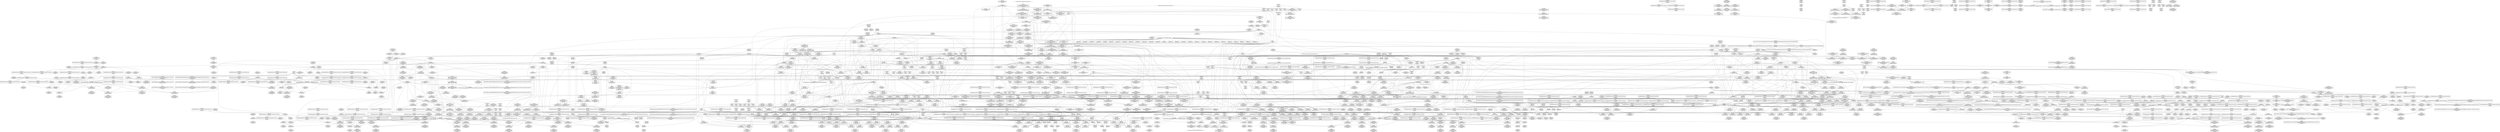 digraph {
	CE0x5187230 [shape=record,shape=Mrecord,label="{CE0x5187230|__rcu_read_unlock:_tmp}"]
	CE0x5188220 [shape=record,shape=Mrecord,label="{CE0x5188220|__preempt_count_add:_tmp6|./arch/x86/include/asm/preempt.h,73}"]
	CE0x510f040 [shape=record,shape=Mrecord,label="{CE0x510f040|_call_void_mcount()_#3}"]
	CE0x5111400 [shape=record,shape=Mrecord,label="{CE0x5111400|rcu_read_lock:_tobool|include/linux/rcupdate.h,882|*SummSink*}"]
	CE0x50a03d0 [shape=record,shape=Mrecord,label="{CE0x50a03d0|cred_sid:_entry}"]
	CE0x50e5950 [shape=record,shape=Mrecord,label="{CE0x50e5950|rcu_read_lock:_call3|include/linux/rcupdate.h,882}"]
	CE0x5070c90 [shape=record,shape=Mrecord,label="{CE0x5070c90|i64*_getelementptr_inbounds_(_13_x_i64_,_13_x_i64_*___llvm_gcov_ctr126,_i64_0,_i64_11)|*Constant*|*SummSource*}"]
	CE0x50ea660 [shape=record,shape=Mrecord,label="{CE0x50ea660|i64*_getelementptr_inbounds_(_2_x_i64_,_2_x_i64_*___llvm_gcov_ctr98,_i64_0,_i64_1)|*Constant*|*SummSource*}"]
	CE0x510df20 [shape=record,shape=Mrecord,label="{CE0x510df20|i64*_getelementptr_inbounds_(_13_x_i64_,_13_x_i64_*___llvm_gcov_ctr126,_i64_0,_i64_8)|*Constant*}"]
	CE0x510cf70 [shape=record,shape=Mrecord,label="{CE0x510cf70|rcu_lock_release:_tmp3}"]
	CE0x50e0170 [shape=record,shape=Mrecord,label="{CE0x50e0170|rcu_read_lock:_tmp16|include/linux/rcupdate.h,882|*SummSink*}"]
	CE0x5055700 [shape=record,shape=Mrecord,label="{CE0x5055700|task_sid:_tmp18|security/selinux/hooks.c,208}"]
	CE0x509a810 [shape=record,shape=Mrecord,label="{CE0x509a810|_call_void_lockdep_rcu_suspicious(i8*_getelementptr_inbounds_(_25_x_i8_,_25_x_i8_*_.str3,_i32_0,_i32_0),_i32_208,_i8*_getelementptr_inbounds_(_41_x_i8_,_41_x_i8_*_.str44,_i32_0,_i32_0))_#10,_!dbg_!27732|security/selinux/hooks.c,208}"]
	CE0x50b9c30 [shape=record,shape=Mrecord,label="{CE0x50b9c30|i8*_getelementptr_inbounds_(_45_x_i8_,_45_x_i8_*_.str12,_i32_0,_i32_0)|*Constant*}"]
	CE0x514d260 [shape=record,shape=Mrecord,label="{CE0x514d260|i64*_getelementptr_inbounds_(_4_x_i64_,_4_x_i64_*___llvm_gcov_ctr129,_i64_0,_i64_2)|*Constant*|*SummSource*}"]
	CE0x509fac0 [shape=record,shape=Mrecord,label="{CE0x509fac0|task_sid:_call7|security/selinux/hooks.c,208}"]
	CE0x50ff160 [shape=record,shape=Mrecord,label="{CE0x50ff160|rcu_read_unlock:_tobool|include/linux/rcupdate.h,933|*SummSource*}"]
	CE0x5065320 [shape=record,shape=Mrecord,label="{CE0x5065320|avc_has_perm:_entry}"]
	CE0x5040310 [shape=record,shape=Mrecord,label="{CE0x5040310|i64_1|*Constant*}"]
	CE0x50e3590 [shape=record,shape=Mrecord,label="{CE0x50e3590|__rcu_read_lock:_tmp2|*SummSource*}"]
	CE0x5096ad0 [shape=record,shape=Mrecord,label="{CE0x5096ad0|current_sid:_tobool1|security/selinux/hooks.c,218|*SummSource*}"]
	CE0x5100d60 [shape=record,shape=Mrecord,label="{CE0x5100d60|i64*_getelementptr_inbounds_(_11_x_i64_,_11_x_i64_*___llvm_gcov_ctr127,_i64_0,_i64_9)|*Constant*|*SummSink*}"]
	CE0x5095880 [shape=record,shape=Mrecord,label="{CE0x5095880|i64*_getelementptr_inbounds_(_2_x_i64_,_2_x_i64_*___llvm_gcov_ctr136,_i64_0,_i64_0)|*Constant*|*SummSink*}"]
	CE0x50ede90 [shape=record,shape=Mrecord,label="{CE0x50ede90|rcu_lock_release:_entry|*SummSource*}"]
	CE0x50b3780 [shape=record,shape=Mrecord,label="{CE0x50b3780|_call_void_mcount()_#3|*SummSource*}"]
	CE0x50cc6d0 [shape=record,shape=Mrecord,label="{CE0x50cc6d0|rcu_read_unlock:_tmp9|include/linux/rcupdate.h,933|*SummSource*}"]
	CE0x5057d90 [shape=record,shape=Mrecord,label="{CE0x5057d90|i64_4|*Constant*}"]
	CE0x5157950 [shape=record,shape=Mrecord,label="{CE0x5157950|i64*_getelementptr_inbounds_(_4_x_i64_,_4_x_i64_*___llvm_gcov_ctr133,_i64_0,_i64_3)|*Constant*}"]
	CE0x50e5440 [shape=record,shape=Mrecord,label="{CE0x50e5440|rcu_read_lock:_tmp12|include/linux/rcupdate.h,882|*SummSource*}"]
	CE0x506bb50 [shape=record,shape=Mrecord,label="{CE0x506bb50|i64*_getelementptr_inbounds_(_2_x_i64_,_2_x_i64_*___llvm_gcov_ctr136,_i64_0,_i64_1)|*Constant*|*SummSource*}"]
	CE0x5051de0 [shape=record,shape=Mrecord,label="{CE0x5051de0|rcu_read_lock:_tmp|*SummSink*}"]
	CE0x5058dd0 [shape=record,shape=Mrecord,label="{CE0x5058dd0|task_sid:_call3|security/selinux/hooks.c,208|*SummSink*}"]
	CE0x50db300 [shape=record,shape=Mrecord,label="{CE0x50db300|GLOBAL:_rcu_lock_map|Global_var:rcu_lock_map}"]
	CE0x50c4800 [shape=record,shape=Mrecord,label="{CE0x50c4800|rcu_read_unlock:_tmp|*SummSource*}"]
	CE0x519fc70 [shape=record,shape=Mrecord,label="{CE0x519fc70|__preempt_count_add:_tmp3|*SummSink*}"]
	CE0x504e230 [shape=record,shape=Mrecord,label="{CE0x504e230|current_sid:_tobool|security/selinux/hooks.c,218}"]
	CE0x50920e0 [shape=record,shape=Mrecord,label="{CE0x50920e0|i1_true|*Constant*}"]
	CE0x50a1940 [shape=record,shape=Mrecord,label="{CE0x50a1940|rcu_read_unlock:_entry|*SummSink*}"]
	CE0x50d7780 [shape=record,shape=Mrecord,label="{CE0x50d7780|_call_void_lock_acquire(%struct.lockdep_map*_%map,_i32_0,_i32_0,_i32_2,_i32_0,_%struct.lockdep_map*_null,_i64_ptrtoint_(i8*_blockaddress(_rcu_lock_acquire,_%__here)_to_i64))_#10,_!dbg_!27716|include/linux/rcupdate.h,418|*SummSink*}"]
	CE0x5065000 [shape=record,shape=Mrecord,label="{CE0x5065000|task_sid:_entry|*SummSink*}"]
	CE0x504c0a0 [shape=record,shape=Mrecord,label="{CE0x504c0a0|i64*_getelementptr_inbounds_(_9_x_i64_,_9_x_i64_*___llvm_gcov_ctr124,_i64_0,_i64_8)|*Constant*|*SummSource*}"]
	CE0x50fbe90 [shape=record,shape=Mrecord,label="{CE0x50fbe90|i32_883|*Constant*}"]
	CE0x506de60 [shape=record,shape=Mrecord,label="{CE0x506de60|task_sid:_tmp23|security/selinux/hooks.c,208}"]
	CE0x50b4ea0 [shape=record,shape=Mrecord,label="{CE0x50b4ea0|task_sid:_land.lhs.true|*SummSink*}"]
	CE0x50e8ca0 [shape=record,shape=Mrecord,label="{CE0x50e8ca0|0:_i8,_:_GCMR_rcu_read_lock.__warned_internal_global_i8_0,_section_.data.unlikely_,_align_1:_elem_0:default:}"]
	CE0x5187cb0 [shape=record,shape=Mrecord,label="{CE0x5187cb0|i64*_getelementptr_inbounds_(_4_x_i64_,_4_x_i64_*___llvm_gcov_ctr134,_i64_0,_i64_2)|*Constant*|*SummSource*}"]
	CE0x5061d50 [shape=record,shape=Mrecord,label="{CE0x5061d50|selinux_ptrace_access_check:_tmp14|security/selinux/hooks.c,1951|*SummSource*}"]
	CE0x50729a0 [shape=record,shape=Mrecord,label="{CE0x50729a0|i32_128|*Constant*|*SummSink*}"]
	CE0x50fbe20 [shape=record,shape=Mrecord,label="{CE0x50fbe20|i32_883|*Constant*|*SummSource*}"]
	CE0x5060130 [shape=record,shape=Mrecord,label="{CE0x5060130|i32_77|*Constant*|*SummSource*}"]
	CE0x50cbce0 [shape=record,shape=Mrecord,label="{CE0x50cbce0|rcu_read_unlock:_tmp11|include/linux/rcupdate.h,933|*SummSink*}"]
	CE0x6286d40 [shape=record,shape=Mrecord,label="{CE0x6286d40|selinux_ptrace_access_check:_tmp}"]
	CE0x5077610 [shape=record,shape=Mrecord,label="{CE0x5077610|selinux_ptrace_access_check:_tmp5|security/selinux/hooks.c,1942|*SummSink*}"]
	CE0x50ea960 [shape=record,shape=Mrecord,label="{CE0x50ea960|i32_934|*Constant*|*SummSource*}"]
	CE0x505eb80 [shape=record,shape=Mrecord,label="{CE0x505eb80|avc_has_perm:_ssid|Function::avc_has_perm&Arg::ssid::}"]
	CE0x50a5e50 [shape=record,shape=Mrecord,label="{CE0x50a5e50|rcu_read_lock:_tmp5|include/linux/rcupdate.h,882|*SummSource*}"]
	CE0x50ec1c0 [shape=record,shape=Mrecord,label="{CE0x50ec1c0|i64*_getelementptr_inbounds_(_11_x_i64_,_11_x_i64_*___llvm_gcov_ctr132,_i64_0,_i64_10)|*Constant*}"]
	CE0x5041cc0 [shape=record,shape=Mrecord,label="{CE0x5041cc0|i8_1|*Constant*}"]
	CE0x5040980 [shape=record,shape=Mrecord,label="{CE0x5040980|get_current:_tmp3|*SummSink*}"]
	CE0x504e800 [shape=record,shape=Mrecord,label="{CE0x504e800|current_sid:_entry}"]
	CE0x50e1460 [shape=record,shape=Mrecord,label="{CE0x50e1460|_call_void_lockdep_rcu_suspicious(i8*_getelementptr_inbounds_(_25_x_i8_,_25_x_i8_*_.str45,_i32_0,_i32_0),_i32_883,_i8*_getelementptr_inbounds_(_42_x_i8_,_42_x_i8_*_.str46,_i32_0,_i32_0))_#10,_!dbg_!27728|include/linux/rcupdate.h,882}"]
	CE0x50c27b0 [shape=record,shape=Mrecord,label="{CE0x50c27b0|rcu_read_unlock:_tmp1|*SummSink*}"]
	CE0x50a7d60 [shape=record,shape=Mrecord,label="{CE0x50a7d60|i32_78|*Constant*|*SummSource*}"]
	CE0x5170530 [shape=record,shape=Mrecord,label="{CE0x5170530|i64_ptrtoint_(i8*_blockaddress(_rcu_lock_release,_%__here)_to_i64)|*Constant*}"]
	CE0x514c370 [shape=record,shape=Mrecord,label="{CE0x514c370|__preempt_count_add:_bb}"]
	CE0x50bd740 [shape=record,shape=Mrecord,label="{CE0x50bd740|_call_void___rcu_read_lock()_#10,_!dbg_!27710|include/linux/rcupdate.h,879|*SummSource*}"]
	CE0x5037fb0 [shape=record,shape=Mrecord,label="{CE0x5037fb0|i64_4|*Constant*|*SummSource*}"]
	CE0x5107660 [shape=record,shape=Mrecord,label="{CE0x5107660|rcu_read_lock:_do.end|*SummSource*}"]
	CE0x50f37f0 [shape=record,shape=Mrecord,label="{CE0x50f37f0|rcu_lock_release:_indirectgoto}"]
	CE0x5112e90 [shape=record,shape=Mrecord,label="{CE0x5112e90|selinux_ptrace_access_check:_mode|Function::selinux_ptrace_access_check&Arg::mode::}"]
	CE0x505dbe0 [shape=record,shape=Mrecord,label="{CE0x505dbe0|selinux_ptrace_access_check:_call7|security/selinux/hooks.c,1951}"]
	CE0x50b7ac0 [shape=record,shape=Mrecord,label="{CE0x50b7ac0|cred_sid:_tmp1|*SummSource*}"]
	CE0x5133aa0 [shape=record,shape=Mrecord,label="{CE0x5133aa0|__rcu_read_lock:_tmp1}"]
	CE0x505cd80 [shape=record,shape=Mrecord,label="{CE0x505cd80|current_sid:_tmp7|security/selinux/hooks.c,218|*SummSink*}"]
	CE0x505fc70 [shape=record,shape=Mrecord,label="{CE0x505fc70|current_sid:_call|security/selinux/hooks.c,218|*SummSink*}"]
	CE0x5054b00 [shape=record,shape=Mrecord,label="{CE0x5054b00|task_sid:_tmp17|security/selinux/hooks.c,208}"]
	CE0x50f7680 [shape=record,shape=Mrecord,label="{CE0x50f7680|rcu_lock_release:_bb|*SummSink*}"]
	CE0x50b8550 [shape=record,shape=Mrecord,label="{CE0x50b8550|%struct.task_struct*_(%struct.task_struct**)*_asm_movq_%gs:$_1:P_,$0_,_r,im,_dirflag_,_fpsr_,_flags_}"]
	CE0x50e2cb0 [shape=record,shape=Mrecord,label="{CE0x50e2cb0|rcu_read_lock:_tmp17|include/linux/rcupdate.h,882|*SummSink*}"]
	CE0x506ad50 [shape=record,shape=Mrecord,label="{CE0x506ad50|current_sid:_call|security/selinux/hooks.c,218|*SummSource*}"]
	CE0x506db50 [shape=record,shape=Mrecord,label="{CE0x506db50|i64*_getelementptr_inbounds_(_13_x_i64_,_13_x_i64_*___llvm_gcov_ctr126,_i64_0,_i64_10)|*Constant*|*SummSource*}"]
	CE0x50d3e20 [shape=record,shape=Mrecord,label="{CE0x50d3e20|_call_void_mcount()_#3|*SummSink*}"]
	CE0x50f4d20 [shape=record,shape=Mrecord,label="{CE0x50f4d20|GLOBAL:___llvm_gcov_ctr126|Global_var:__llvm_gcov_ctr126}"]
	CE0x5154270 [shape=record,shape=Mrecord,label="{CE0x5154270|rcu_lock_release:_tmp3|*SummSource*}"]
	CE0x5049840 [shape=record,shape=Mrecord,label="{CE0x5049840|current_sid:_entry|*SummSink*}"]
	CE0x50c6140 [shape=record,shape=Mrecord,label="{CE0x50c6140|rcu_read_unlock:_land.lhs.true|*SummSink*}"]
	CE0x505d740 [shape=record,shape=Mrecord,label="{CE0x505d740|i64_3|*Constant*|*SummSource*}"]
	CE0x5062b00 [shape=record,shape=Mrecord,label="{CE0x5062b00|selinux_ptrace_access_check:_tmp15|security/selinux/hooks.c,1951}"]
	CE0x50b24c0 [shape=record,shape=Mrecord,label="{CE0x50b24c0|rcu_read_lock:_tmp3|*SummSink*}"]
	CE0x50414b0 [shape=record,shape=Mrecord,label="{CE0x50414b0|current_sid:_call|security/selinux/hooks.c,218}"]
	CE0x504f820 [shape=record,shape=Mrecord,label="{CE0x504f820|_call_void_mcount()_#3}"]
	CE0x503f600 [shape=record,shape=Mrecord,label="{CE0x503f600|selinux_ptrace_access_check:_return|*SummSource*}"]
	CE0x5154ab0 [shape=record,shape=Mrecord,label="{CE0x5154ab0|_call_void_mcount()_#3|*SummSource*}"]
	CE0x50af780 [shape=record,shape=Mrecord,label="{CE0x50af780|task_sid:_do.body|*SummSource*}"]
	CE0x5112620 [shape=record,shape=Mrecord,label="{CE0x5112620|VOIDTB_TE:_CE_80,88_}"]
	CE0x50f55c0 [shape=record,shape=Mrecord,label="{CE0x50f55c0|task_sid:_do.body}"]
	CE0x5137720 [shape=record,shape=Mrecord,label="{CE0x5137720|_call_void_asm_sideeffect_,_memory_,_dirflag_,_fpsr_,_flags_()_#3,_!dbg_!27711,_!srcloc_!27714|include/linux/rcupdate.h,244|*SummSink*}"]
	CE0x50e1330 [shape=record,shape=Mrecord,label="{CE0x50e1330|i8_1|*Constant*}"]
	CE0x5106a50 [shape=record,shape=Mrecord,label="{CE0x5106a50|i64*_getelementptr_inbounds_(_4_x_i64_,_4_x_i64_*___llvm_gcov_ctr128,_i64_0,_i64_2)|*Constant*|*SummSink*}"]
	CE0x50b53a0 [shape=record,shape=Mrecord,label="{CE0x50b53a0|current_sid:_tmp23|security/selinux/hooks.c,218}"]
	CE0x50c0b30 [shape=record,shape=Mrecord,label="{CE0x50c0b30|rcu_read_unlock:_tmp13|include/linux/rcupdate.h,933|*SummSink*}"]
	CE0x509aaa0 [shape=record,shape=Mrecord,label="{CE0x509aaa0|_call_void_lockdep_rcu_suspicious(i8*_getelementptr_inbounds_(_25_x_i8_,_25_x_i8_*_.str3,_i32_0,_i32_0),_i32_208,_i8*_getelementptr_inbounds_(_41_x_i8_,_41_x_i8_*_.str44,_i32_0,_i32_0))_#10,_!dbg_!27732|security/selinux/hooks.c,208|*SummSink*}"]
	CE0x508c810 [shape=record,shape=Mrecord,label="{CE0x508c810|_call_void_mcount()_#3}"]
	CE0x50aff60 [shape=record,shape=Mrecord,label="{CE0x50aff60|task_sid:_tobool|security/selinux/hooks.c,208}"]
	CE0x50e9780 [shape=record,shape=Mrecord,label="{CE0x50e9780|GLOBAL:___rcu_read_lock|*Constant*|*SummSink*}"]
	CE0x50923d0 [shape=record,shape=Mrecord,label="{CE0x50923d0|task_sid:_bb}"]
	CE0x5060970 [shape=record,shape=Mrecord,label="{CE0x5060970|current_has_perm:_tmp3|*SummSource*}"]
	CE0x50faa00 [shape=record,shape=Mrecord,label="{CE0x50faa00|current_sid:_tmp3}"]
	CE0x50b5640 [shape=record,shape=Mrecord,label="{CE0x50b5640|i64*_getelementptr_inbounds_(_13_x_i64_,_13_x_i64_*___llvm_gcov_ctr126,_i64_0,_i64_0)|*Constant*|*SummSink*}"]
	CE0x510e560 [shape=record,shape=Mrecord,label="{CE0x510e560|i64*_getelementptr_inbounds_(_11_x_i64_,_11_x_i64_*___llvm_gcov_ctr132,_i64_0,_i64_0)|*Constant*|*SummSource*}"]
	CE0x50ffb20 [shape=record,shape=Mrecord,label="{CE0x50ffb20|rcu_read_unlock:_tmp4|include/linux/rcupdate.h,933|*SummSource*}"]
	CE0x51663e0 [shape=record,shape=Mrecord,label="{CE0x51663e0|__rcu_read_unlock:_tmp6|include/linux/rcupdate.h,245|*SummSource*}"]
	CE0x50a5f60 [shape=record,shape=Mrecord,label="{CE0x50a5f60|i64*_getelementptr_inbounds_(_11_x_i64_,_11_x_i64_*___llvm_gcov_ctr125,_i64_0,_i64_10)|*Constant*|*SummSource*}"]
	CE0x50dd730 [shape=record,shape=Mrecord,label="{CE0x50dd730|__rcu_read_lock:_tmp2|*SummSink*}"]
	CE0x50c55e0 [shape=record,shape=Mrecord,label="{CE0x50c55e0|__rcu_read_unlock:_tmp5|include/linux/rcupdate.h,244|*SummSource*}"]
	CE0x514e130 [shape=record,shape=Mrecord,label="{CE0x514e130|__rcu_read_unlock:_do.body|*SummSink*}"]
	CE0x51028c0 [shape=record,shape=Mrecord,label="{CE0x51028c0|rcu_read_lock:_tobool1|include/linux/rcupdate.h,882|*SummSource*}"]
	CE0x50fd7b0 [shape=record,shape=Mrecord,label="{CE0x50fd7b0|rcu_read_lock:_tmp22|include/linux/rcupdate.h,884|*SummSource*}"]
	CE0x50e3520 [shape=record,shape=Mrecord,label="{CE0x50e3520|__rcu_read_lock:_tmp2}"]
	CE0x5112170 [shape=record,shape=Mrecord,label="{CE0x5112170|VOIDTB_TE:_CE_44,48_}"]
	CE0x50451f0 [shape=record,shape=Mrecord,label="{CE0x50451f0|current_sid:_tmp1}"]
	CE0x50ac470 [shape=record,shape=Mrecord,label="{CE0x50ac470|%struct.common_audit_data*_null|*Constant*}"]
	CE0x50faf60 [shape=record,shape=Mrecord,label="{CE0x50faf60|__rcu_read_lock:_do.end|*SummSource*}"]
	CE0x51360f0 [shape=record,shape=Mrecord,label="{CE0x51360f0|__preempt_count_add:_tmp7|./arch/x86/include/asm/preempt.h,73|*SummSink*}"]
	CE0x50ffab0 [shape=record,shape=Mrecord,label="{CE0x50ffab0|rcu_read_unlock:_tobool|include/linux/rcupdate.h,933|*SummSink*}"]
	CE0x50acc20 [shape=record,shape=Mrecord,label="{CE0x50acc20|_ret_i32_%retval.0,_!dbg_!27728|security/selinux/avc.c,775}"]
	CE0x50f5d70 [shape=record,shape=Mrecord,label="{CE0x50f5d70|__rcu_read_lock:_tmp7|include/linux/rcupdate.h,240|*SummSink*}"]
	CE0x51872a0 [shape=record,shape=Mrecord,label="{CE0x51872a0|COLLAPSED:_GCMRE___llvm_gcov_ctr134_internal_global_4_x_i64_zeroinitializer:_elem_0:default:}"]
	CE0x51585b0 [shape=record,shape=Mrecord,label="{CE0x51585b0|rcu_lock_acquire:_tmp4|include/linux/rcupdate.h,418}"]
	CE0x50b2930 [shape=record,shape=Mrecord,label="{CE0x50b2930|cred_sid:_security|security/selinux/hooks.c,196}"]
	CE0x50a1550 [shape=record,shape=Mrecord,label="{CE0x50a1550|GLOBAL:_rcu_read_unlock|*Constant*|*SummSink*}"]
	CE0x50be360 [shape=record,shape=Mrecord,label="{CE0x50be360|current_sid:_tmp9|security/selinux/hooks.c,218}"]
	CE0x5093bd0 [shape=record,shape=Mrecord,label="{CE0x5093bd0|current_sid:_do.body}"]
	CE0x50dd1d0 [shape=record,shape=Mrecord,label="{CE0x50dd1d0|rcu_read_lock:_bb|*SummSink*}"]
	CE0x5045e10 [shape=record,shape=Mrecord,label="{CE0x5045e10|i32_(i32,_i32,_i16,_i32,_%struct.common_audit_data*)*_bitcast_(i32_(i32,_i32,_i16,_i32,_%struct.common_audit_data.495*)*_avc_has_perm_to_i32_(i32,_i32,_i16,_i32,_%struct.common_audit_data*)*)|*Constant*|*SummSource*}"]
	CE0x50c30a0 [shape=record,shape=Mrecord,label="{CE0x50c30a0|rcu_read_unlock:_tobool1|include/linux/rcupdate.h,933|*SummSink*}"]
	CE0x514fe10 [shape=record,shape=Mrecord,label="{CE0x514fe10|i64*_getelementptr_inbounds_(_4_x_i64_,_4_x_i64_*___llvm_gcov_ctr130,_i64_0,_i64_0)|*Constant*}"]
	CE0x50b0b10 [shape=record,shape=Mrecord,label="{CE0x50b0b10|task_sid:_tmp14|security/selinux/hooks.c,208|*SummSink*}"]
	CE0x50541e0 [shape=record,shape=Mrecord,label="{CE0x50541e0|current_sid:_land.lhs.true|*SummSink*}"]
	CE0x50e2fc0 [shape=record,shape=Mrecord,label="{CE0x50e2fc0|cred_sid:_tmp5|security/selinux/hooks.c,196|*SummSource*}"]
	CE0x5093000 [shape=record,shape=Mrecord,label="{CE0x5093000|current_sid:_do.body|*SummSink*}"]
	CE0x50fdb80 [shape=record,shape=Mrecord,label="{CE0x50fdb80|i64*_getelementptr_inbounds_(_2_x_i64_,_2_x_i64_*___llvm_gcov_ctr131,_i64_0,_i64_0)|*Constant*|*SummSink*}"]
	CE0x5056990 [shape=record,shape=Mrecord,label="{CE0x5056990|current_sid:_if.end}"]
	CE0x509b870 [shape=record,shape=Mrecord,label="{CE0x509b870|i8*_getelementptr_inbounds_(_41_x_i8_,_41_x_i8_*_.str44,_i32_0,_i32_0)|*Constant*|*SummSource*}"]
	CE0x5185760 [shape=record,shape=Mrecord,label="{CE0x5185760|__preempt_count_sub:_do.body|*SummSource*}"]
	CE0x50f5880 [shape=record,shape=Mrecord,label="{CE0x50f5880|task_sid:_tmp25|security/selinux/hooks.c,208}"]
	CE0x50b6660 [shape=record,shape=Mrecord,label="{CE0x50b6660|task_sid:_do.end|*SummSink*}"]
	CE0x5190760 [shape=record,shape=Mrecord,label="{CE0x5190760|__preempt_count_sub:_do.end}"]
	CE0x5103610 [shape=record,shape=Mrecord,label="{CE0x5103610|cred_sid:_tmp5|security/selinux/hooks.c,196}"]
	CE0x5a922c0 [shape=record,shape=Mrecord,label="{CE0x5a922c0|selinux_ptrace_access_check:_tmp12|security/selinux/hooks.c,1946}"]
	CE0x505db70 [shape=record,shape=Mrecord,label="{CE0x505db70|current_has_perm:_entry|*SummSource*}"]
	CE0x50b3410 [shape=record,shape=Mrecord,label="{CE0x50b3410|rcu_read_lock:_tmp1|*SummSource*}"]
	CE0x51577e0 [shape=record,shape=Mrecord,label="{CE0x51577e0|_call_void_lock_release(%struct.lockdep_map*_%map,_i32_1,_i64_ptrtoint_(i8*_blockaddress(_rcu_lock_release,_%__here)_to_i64))_#10,_!dbg_!27716|include/linux/rcupdate.h,423|*SummSink*}"]
	CE0x50d81e0 [shape=record,shape=Mrecord,label="{CE0x50d81e0|_ret_void,_!dbg_!27719|./arch/x86/include/asm/preempt.h,73}"]
	CE0x50ef900 [shape=record,shape=Mrecord,label="{CE0x50ef900|_ret_void,_!dbg_!27717|include/linux/rcupdate.h,245|*SummSink*}"]
	CE0x5097510 [shape=record,shape=Mrecord,label="{CE0x5097510|i64*_getelementptr_inbounds_(_11_x_i64_,_11_x_i64_*___llvm_gcov_ctr125,_i64_0,_i64_0)|*Constant*}"]
	CE0x50489e0 [shape=record,shape=Mrecord,label="{CE0x50489e0|%struct.common_audit_data*_null|*Constant*}"]
	CE0x50d2c70 [shape=record,shape=Mrecord,label="{CE0x50d2c70|i8*_undef|*Constant*|*SummSink*}"]
	CE0x51777b0 [shape=record,shape=Mrecord,label="{CE0x51777b0|__preempt_count_add:_bb|*SummSink*}"]
	CE0x50f0a80 [shape=record,shape=Mrecord,label="{CE0x50f0a80|i64*_getelementptr_inbounds_(_4_x_i64_,_4_x_i64_*___llvm_gcov_ctr130,_i64_0,_i64_2)|*Constant*}"]
	CE0x50689c0 [shape=record,shape=Mrecord,label="{CE0x50689c0|i64*_getelementptr_inbounds_(_13_x_i64_,_13_x_i64_*___llvm_gcov_ctr126,_i64_0,_i64_12)|*Constant*|*SummSource*}"]
	CE0x50ad0b0 [shape=record,shape=Mrecord,label="{CE0x50ad0b0|task_sid:_tmp4|*LoadInst*|security/selinux/hooks.c,208|*SummSink*}"]
	CE0x50ef090 [shape=record,shape=Mrecord,label="{CE0x50ef090|_ret_void,_!dbg_!27717|include/linux/rcupdate.h,424|*SummSource*}"]
	CE0x50a1790 [shape=record,shape=Mrecord,label="{CE0x50a1790|rcu_read_unlock:_entry|*SummSource*}"]
	CE0x50dd380 [shape=record,shape=Mrecord,label="{CE0x50dd380|get_current:_tmp1|*SummSink*}"]
	CE0x5041350 [shape=record,shape=Mrecord,label="{CE0x5041350|current_sid:_tmp2|*SummSink*}"]
	CE0x50d2830 [shape=record,shape=Mrecord,label="{CE0x50d2830|rcu_lock_acquire:_tmp7|*SummSink*}"]
	CE0x50ec720 [shape=record,shape=Mrecord,label="{CE0x50ec720|rcu_read_unlock:_tmp21|include/linux/rcupdate.h,935|*SummSource*}"]
	CE0x50dc010 [shape=record,shape=Mrecord,label="{CE0x50dc010|current_sid:_do.end}"]
	CE0x5167ce0 [shape=record,shape=Mrecord,label="{CE0x5167ce0|__preempt_count_add:_tmp3}"]
	CE0x50a8f70 [shape=record,shape=Mrecord,label="{CE0x50a8f70|current_sid:_security|security/selinux/hooks.c,218|*SummSink*}"]
	CE0x5110ac0 [shape=record,shape=Mrecord,label="{CE0x5110ac0|__rcu_read_lock:_tmp7|include/linux/rcupdate.h,240|*SummSource*}"]
	CE0x5097120 [shape=record,shape=Mrecord,label="{CE0x5097120|task_sid:_do.body5|*SummSink*}"]
	CE0x5171870 [shape=record,shape=Mrecord,label="{CE0x5171870|rcu_lock_release:_tmp7|*SummSource*}"]
	CE0x514d700 [shape=record,shape=Mrecord,label="{CE0x514d700|__preempt_count_add:_tmp|*SummSink*}"]
	CE0x50c2f30 [shape=record,shape=Mrecord,label="{CE0x50c2f30|rcu_read_unlock:_tmp4|include/linux/rcupdate.h,933|*SummSink*}"]
	CE0x50a4b60 [shape=record,shape=Mrecord,label="{CE0x50a4b60|i64*_getelementptr_inbounds_(_11_x_i64_,_11_x_i64_*___llvm_gcov_ctr127,_i64_0,_i64_1)|*Constant*}"]
	CE0x506d290 [shape=record,shape=Mrecord,label="{CE0x506d290|GLOBAL:___llvm_gcov_ctr125|Global_var:__llvm_gcov_ctr125}"]
	CE0x5100710 [shape=record,shape=Mrecord,label="{CE0x5100710|i8*_getelementptr_inbounds_(_42_x_i8_,_42_x_i8_*_.str46,_i32_0,_i32_0)|*Constant*|*SummSource*}"]
	CE0x5095de0 [shape=record,shape=Mrecord,label="{CE0x5095de0|task_sid:_tmp7|security/selinux/hooks.c,208|*SummSink*}"]
	CE0x5190950 [shape=record,shape=Mrecord,label="{CE0x5190950|__preempt_count_sub:_do.end|*SummSource*}"]
	CE0x504c4e0 [shape=record,shape=Mrecord,label="{CE0x504c4e0|selinux_ptrace_access_check:_tmp16|security/selinux/hooks.c,1952|*SummSink*}"]
	CE0x50f5c80 [shape=record,shape=Mrecord,label="{CE0x50f5c80|__rcu_read_lock:_tmp6|include/linux/rcupdate.h,240|*SummSink*}"]
	CE0x5058ca0 [shape=record,shape=Mrecord,label="{CE0x5058ca0|task_sid:_call3|security/selinux/hooks.c,208|*SummSource*}"]
	CE0x50c22e0 [shape=record,shape=Mrecord,label="{CE0x50c22e0|task_sid:_call3|security/selinux/hooks.c,208}"]
	CE0x50e0e80 [shape=record,shape=Mrecord,label="{CE0x50e0e80|rcu_read_lock:_tmp18|include/linux/rcupdate.h,882|*SummSource*}"]
	CE0x5108000 [shape=record,shape=Mrecord,label="{CE0x5108000|get_current:_tmp|*SummSource*}"]
	CE0x5106340 [shape=record,shape=Mrecord,label="{CE0x5106340|rcu_read_lock:_tmp|*SummSource*}"]
	CE0x50c4790 [shape=record,shape=Mrecord,label="{CE0x50c4790|COLLAPSED:_GCMRE___llvm_gcov_ctr132_internal_global_11_x_i64_zeroinitializer:_elem_0:default:}"]
	CE0x505c230 [shape=record,shape=Mrecord,label="{CE0x505c230|selinux_ptrace_access_check:_tmp10|security/selinux/hooks.c,1945}"]
	CE0x5096c00 [shape=record,shape=Mrecord,label="{CE0x5096c00|current_sid:_tobool1|security/selinux/hooks.c,218|*SummSink*}"]
	CE0x50e69c0 [shape=record,shape=Mrecord,label="{CE0x50e69c0|i64_7|*Constant*}"]
	CE0x510f960 [shape=record,shape=Mrecord,label="{CE0x510f960|rcu_read_unlock:_if.then|*SummSource*}"]
	CE0x514f340 [shape=record,shape=Mrecord,label="{CE0x514f340|i64*_getelementptr_inbounds_(_4_x_i64_,_4_x_i64_*___llvm_gcov_ctr130,_i64_0,_i64_0)|*Constant*|*SummSink*}"]
	CE0x50b57b0 [shape=record,shape=Mrecord,label="{CE0x50b57b0|task_sid:_do.end6|*SummSink*}"]
	CE0x50b0cb0 [shape=record,shape=Mrecord,label="{CE0x50b0cb0|_call_void_rcu_lock_acquire(%struct.lockdep_map*_rcu_lock_map)_#10,_!dbg_!27711|include/linux/rcupdate.h,881|*SummSink*}"]
	CE0x50449d0 [shape=record,shape=Mrecord,label="{CE0x50449d0|current_has_perm:_call|security/selinux/hooks.c,1542|*SummSink*}"]
	CE0x5170f10 [shape=record,shape=Mrecord,label="{CE0x5170f10|i64*_getelementptr_inbounds_(_4_x_i64_,_4_x_i64_*___llvm_gcov_ctr133,_i64_0,_i64_3)|*Constant*|*SummSource*}"]
	CE0x50c2d00 [shape=record,shape=Mrecord,label="{CE0x50c2d00|GLOBAL:_lockdep_rcu_suspicious|*Constant*}"]
	CE0x508d910 [shape=record,shape=Mrecord,label="{CE0x508d910|current_sid:_tmp3|*SummSink*}"]
	CE0x509fd50 [shape=record,shape=Mrecord,label="{CE0x509fd50|task_sid:_call7|security/selinux/hooks.c,208|*SummSink*}"]
	CE0x5060ac0 [shape=record,shape=Mrecord,label="{CE0x5060ac0|current_has_perm:_tmp3|*SummSink*}"]
	CE0x5178cd0 [shape=record,shape=Mrecord,label="{CE0x5178cd0|i64*_getelementptr_inbounds_(_4_x_i64_,_4_x_i64_*___llvm_gcov_ctr135,_i64_0,_i64_0)|*Constant*|*SummSource*}"]
	CE0x505b740 [shape=record,shape=Mrecord,label="{CE0x505b740|selinux_ptrace_access_check:_tobool|security/selinux/hooks.c,1942}"]
	CE0x5058600 [shape=record,shape=Mrecord,label="{CE0x5058600|i64_0|*Constant*|*SummSource*}"]
	CE0x50ec790 [shape=record,shape=Mrecord,label="{CE0x50ec790|rcu_read_unlock:_tmp21|include/linux/rcupdate.h,935|*SummSink*}"]
	CE0x5093ad0 [shape=record,shape=Mrecord,label="{CE0x5093ad0|current_sid:_if.end|*SummSink*}"]
	CE0x50623b0 [shape=record,shape=Mrecord,label="{CE0x50623b0|selinux_ptrace_access_check:_call3|security/selinux/hooks.c,1946|*SummSource*}"]
	CE0x5175ec0 [shape=record,shape=Mrecord,label="{CE0x5175ec0|__preempt_count_sub:_sub|./arch/x86/include/asm/preempt.h,77}"]
	CE0x504cc80 [shape=record,shape=Mrecord,label="{CE0x504cc80|VOIDTB_TE:_CE_136,144_}"]
	CE0x504d270 [shape=record,shape=Mrecord,label="{CE0x504d270|GLOBAL:_current_sid|*Constant*|*SummSource*}"]
	CE0x505c7d0 [shape=record,shape=Mrecord,label="{CE0x505c7d0|GLOBAL:_task_sid.__warned|Global_var:task_sid.__warned|*SummSource*}"]
	CE0x50f3d70 [shape=record,shape=Mrecord,label="{CE0x50f3d70|i64_0|*Constant*}"]
	CE0x50ae8c0 [shape=record,shape=Mrecord,label="{CE0x50ae8c0|task_sid:_tmp|*SummSource*}"]
	CE0x503e0e0 [shape=record,shape=Mrecord,label="{CE0x503e0e0|i64_4|*Constant*|*SummSink*}"]
	CE0x50fcf10 [shape=record,shape=Mrecord,label="{CE0x50fcf10|i64*_getelementptr_inbounds_(_11_x_i64_,_11_x_i64_*___llvm_gcov_ctr127,_i64_0,_i64_10)|*Constant*|*SummSink*}"]
	CE0x50dae50 [shape=record,shape=Mrecord,label="{CE0x50dae50|rcu_read_unlock:_tmp8|include/linux/rcupdate.h,933|*SummSource*}"]
	CE0x50c4f80 [shape=record,shape=Mrecord,label="{CE0x50c4f80|rcu_read_unlock:_tmp10|include/linux/rcupdate.h,933|*SummSource*}"]
	CE0x5157040 [shape=record,shape=Mrecord,label="{CE0x5157040|_call_void_lock_release(%struct.lockdep_map*_%map,_i32_1,_i64_ptrtoint_(i8*_blockaddress(_rcu_lock_release,_%__here)_to_i64))_#10,_!dbg_!27716|include/linux/rcupdate.h,423}"]
	CE0x5138220 [shape=record,shape=Mrecord,label="{CE0x5138220|i32_0|*Constant*}"]
	CE0x516b770 [shape=record,shape=Mrecord,label="{CE0x516b770|__preempt_count_sub:_tmp2|*SummSink*}"]
	CE0x5100650 [shape=record,shape=Mrecord,label="{CE0x5100650|i8*_getelementptr_inbounds_(_42_x_i8_,_42_x_i8_*_.str46,_i32_0,_i32_0)|*Constant*}"]
	CE0x50dd820 [shape=record,shape=Mrecord,label="{CE0x50dd820|i64*_getelementptr_inbounds_(_4_x_i64_,_4_x_i64_*___llvm_gcov_ctr128,_i64_0,_i64_2)|*Constant*}"]
	CE0x503cc60 [shape=record,shape=Mrecord,label="{CE0x503cc60|selinux_ptrace_access_check:_tmp4|security/selinux/hooks.c,1942}"]
	CE0x50a5970 [shape=record,shape=Mrecord,label="{CE0x50a5970|GLOBAL:___llvm_gcov_ctr127|Global_var:__llvm_gcov_ctr127}"]
	CE0x50dd090 [shape=record,shape=Mrecord,label="{CE0x50dd090|rcu_read_unlock:_tmp4|include/linux/rcupdate.h,933}"]
	CE0x5165880 [shape=record,shape=Mrecord,label="{CE0x5165880|__preempt_count_sub:_val|Function::__preempt_count_sub&Arg::val::|*SummSource*}"]
	CE0x51110d0 [shape=record,shape=Mrecord,label="{CE0x51110d0|i64*_getelementptr_inbounds_(_4_x_i64_,_4_x_i64_*___llvm_gcov_ctr129,_i64_0,_i64_3)|*Constant*}"]
	CE0x51715d0 [shape=record,shape=Mrecord,label="{CE0x51715d0|__rcu_read_unlock:_bb|*SummSink*}"]
	CE0x5198770 [shape=record,shape=Mrecord,label="{CE0x5198770|__preempt_count_sub:_tmp3|*SummSink*}"]
	CE0x5a92330 [shape=record,shape=Mrecord,label="{CE0x5a92330|selinux_ptrace_access_check:_tmp12|security/selinux/hooks.c,1946|*SummSink*}"]
	CE0x50ed5f0 [shape=record,shape=Mrecord,label="{CE0x50ed5f0|i64*_getelementptr_inbounds_(_11_x_i64_,_11_x_i64_*___llvm_gcov_ctr132,_i64_0,_i64_9)|*Constant*}"]
	CE0x5155e50 [shape=record,shape=Mrecord,label="{CE0x5155e50|__rcu_read_unlock:_tmp3|*SummSink*}"]
	CE0x50df490 [shape=record,shape=Mrecord,label="{CE0x50df490|_call_void_mcount()_#3|*SummSink*}"]
	CE0x50e4de0 [shape=record,shape=Mrecord,label="{CE0x50e4de0|rcu_read_lock:_tmp11|include/linux/rcupdate.h,882}"]
	CE0x50d24d0 [shape=record,shape=Mrecord,label="{CE0x50d24d0|i64*_getelementptr_inbounds_(_4_x_i64_,_4_x_i64_*___llvm_gcov_ctr133,_i64_0,_i64_0)|*Constant*}"]
	CE0x50a74a0 [shape=record,shape=Mrecord,label="{CE0x50a74a0|get_current:_entry}"]
	CE0x5068460 [shape=record,shape=Mrecord,label="{CE0x5068460|task_sid:_tmp26|security/selinux/hooks.c,208}"]
	CE0x50c07a0 [shape=record,shape=Mrecord,label="{CE0x50c07a0|i64*_getelementptr_inbounds_(_11_x_i64_,_11_x_i64_*___llvm_gcov_ctr125,_i64_0,_i64_9)|*Constant*}"]
	CE0x50fa720 [shape=record,shape=Mrecord,label="{CE0x50fa720|task_sid:_tmp4|*LoadInst*|security/selinux/hooks.c,208}"]
	CE0x50c01a0 [shape=record,shape=Mrecord,label="{CE0x50c01a0|rcu_read_unlock:_tmp3}"]
	CE0x50fad60 [shape=record,shape=Mrecord,label="{CE0x50fad60|__rcu_read_lock:_tmp1|*SummSource*}"]
	CE0x50914a0 [shape=record,shape=Mrecord,label="{CE0x50914a0|i64_6|*Constant*}"]
	CE0x5096310 [shape=record,shape=Mrecord,label="{CE0x5096310|current_sid:_tmp}"]
	CE0x50daaf0 [shape=record,shape=Mrecord,label="{CE0x50daaf0|__rcu_read_unlock:_tmp4|include/linux/rcupdate.h,244|*SummSource*}"]
	CE0x508fe80 [shape=record,shape=Mrecord,label="{CE0x508fe80|current_has_perm:_call1|security/selinux/hooks.c,1543|*SummSource*}"]
	CE0x514c510 [shape=record,shape=Mrecord,label="{CE0x514c510|__preempt_count_add:_do.body|*SummSink*}"]
	CE0x50b5e60 [shape=record,shape=Mrecord,label="{CE0x50b5e60|task_sid:_tmp5|security/selinux/hooks.c,208}"]
	CE0x5156830 [shape=record,shape=Mrecord,label="{CE0x5156830|i64*_getelementptr_inbounds_(_4_x_i64_,_4_x_i64_*___llvm_gcov_ctr133,_i64_0,_i64_2)|*Constant*|*SummSink*}"]
	CE0x5171db0 [shape=record,shape=Mrecord,label="{CE0x5171db0|__rcu_read_unlock:_bb}"]
	CE0x5068cd0 [shape=record,shape=Mrecord,label="{CE0x5068cd0|task_sid:_tmp27|security/selinux/hooks.c,208}"]
	CE0x5105350 [shape=record,shape=Mrecord,label="{CE0x5105350|rcu_read_lock:_tmp7|include/linux/rcupdate.h,882}"]
	CE0x5157330 [shape=record,shape=Mrecord,label="{CE0x5157330|rcu_lock_release:_tmp5|include/linux/rcupdate.h,423|*SummSource*}"]
	CE0x50b8970 [shape=record,shape=Mrecord,label="{CE0x50b8970|GLOBAL:___llvm_gcov_ctr126|Global_var:__llvm_gcov_ctr126|*SummSink*}"]
	CE0x50c1690 [shape=record,shape=Mrecord,label="{CE0x50c1690|i64*_getelementptr_inbounds_(_11_x_i64_,_11_x_i64_*___llvm_gcov_ctr132,_i64_0,_i64_1)|*Constant*|*SummSource*}"]
	CE0x509cb30 [shape=record,shape=Mrecord,label="{CE0x509cb30|task_sid:_tmp21|security/selinux/hooks.c,208|*SummSource*}"]
	CE0x506a7b0 [shape=record,shape=Mrecord,label="{CE0x506a7b0|_ret_i32_%retval.0,_!dbg_!27728|security/selinux/avc.c,775|*SummSink*}"]
	CE0x505a510 [shape=record,shape=Mrecord,label="{CE0x505a510|current_has_perm:_call|security/selinux/hooks.c,1542}"]
	CE0x5138b00 [shape=record,shape=Mrecord,label="{CE0x5138b00|rcu_lock_acquire:_tmp2|*SummSink*}"]
	CE0x50bd150 [shape=record,shape=Mrecord,label="{CE0x50bd150|task_sid:_tmp11|security/selinux/hooks.c,208|*SummSource*}"]
	CE0x50d8590 [shape=record,shape=Mrecord,label="{CE0x50d8590|__rcu_read_unlock:_tmp5|include/linux/rcupdate.h,244|*SummSink*}"]
	CE0x5168d70 [shape=record,shape=Mrecord,label="{CE0x5168d70|__rcu_read_lock:_do.end|*SummSink*}"]
	CE0x509bf60 [shape=record,shape=Mrecord,label="{CE0x509bf60|i64*_getelementptr_inbounds_(_13_x_i64_,_13_x_i64_*___llvm_gcov_ctr126,_i64_0,_i64_9)|*Constant*|*SummSink*}"]
	CE0x514dd80 [shape=record,shape=Mrecord,label="{CE0x514dd80|__rcu_read_unlock:_tmp7|include/linux/rcupdate.h,245}"]
	CE0x51776b0 [shape=record,shape=Mrecord,label="{CE0x51776b0|i64*_getelementptr_inbounds_(_4_x_i64_,_4_x_i64_*___llvm_gcov_ctr135,_i64_0,_i64_2)|*Constant*|*SummSink*}"]
	CE0x5138430 [shape=record,shape=Mrecord,label="{CE0x5138430|i32_2|*Constant*}"]
	CE0x50e9910 [shape=record,shape=Mrecord,label="{CE0x50e9910|__rcu_read_lock:_entry|*SummSource*}"]
	CE0x503e4d0 [shape=record,shape=Mrecord,label="{CE0x503e4d0|selinux_ptrace_access_check:_if.end6}"]
	CE0x5071580 [shape=record,shape=Mrecord,label="{CE0x5071580|_call_void_lockdep_rcu_suspicious(i8*_getelementptr_inbounds_(_25_x_i8_,_25_x_i8_*_.str3,_i32_0,_i32_0),_i32_218,_i8*_getelementptr_inbounds_(_45_x_i8_,_45_x_i8_*_.str12,_i32_0,_i32_0))_#10,_!dbg_!27727|security/selinux/hooks.c,218}"]
	CE0x505ec20 [shape=record,shape=Mrecord,label="{CE0x505ec20|avc_has_perm:_ssid|Function::avc_has_perm&Arg::ssid::|*SummSource*}"]
	CE0x50c86c0 [shape=record,shape=Mrecord,label="{CE0x50c86c0|__rcu_read_lock:_tmp5|include/linux/rcupdate.h,239|*SummSource*}"]
	CE0x506b890 [shape=record,shape=Mrecord,label="{CE0x506b890|i64*_getelementptr_inbounds_(_2_x_i64_,_2_x_i64_*___llvm_gcov_ctr136,_i64_0,_i64_1)|*Constant*|*SummSink*}"]
	CE0x504d390 [shape=record,shape=Mrecord,label="{CE0x504d390|GLOBAL:_cap_ptrace_access_check|*Constant*}"]
	CE0x5040f80 [shape=record,shape=Mrecord,label="{CE0x5040f80|GLOBAL:_current_sid|*Constant*}"]
	CE0x50dc0e0 [shape=record,shape=Mrecord,label="{CE0x50dc0e0|current_sid:_land.lhs.true2}"]
	CE0x5138d50 [shape=record,shape=Mrecord,label="{CE0x5138d50|task_sid:_do.body5}"]
	CE0x5110950 [shape=record,shape=Mrecord,label="{CE0x5110950|__rcu_read_lock:_tmp7|include/linux/rcupdate.h,240}"]
	CE0x50d2eb0 [shape=record,shape=Mrecord,label="{CE0x50d2eb0|i64*_getelementptr_inbounds_(_13_x_i64_,_13_x_i64_*___llvm_gcov_ctr126,_i64_0,_i64_10)|*Constant*}"]
	CE0x5050550 [shape=record,shape=Mrecord,label="{CE0x5050550|selinux_ptrace_access_check:_tmp7|security/selinux/hooks.c,1943}"]
	CE0x505d2a0 [shape=record,shape=Mrecord,label="{CE0x505d2a0|_call_void_rcu_read_lock()_#10,_!dbg_!27712|security/selinux/hooks.c,207|*SummSink*}"]
	CE0x50d9c30 [shape=record,shape=Mrecord,label="{CE0x50d9c30|i64_ptrtoint_(i8*_blockaddress(_rcu_lock_acquire,_%__here)_to_i64)|*Constant*}"]
	CE0x517e4c0 [shape=record,shape=Mrecord,label="{CE0x517e4c0|_call_void_asm_addl_$1,_%gs:$0_,_*m,ri,*m,_dirflag_,_fpsr_,_flags_(i32*___preempt_count,_i32_%sub,_i32*___preempt_count)_#3,_!dbg_!27717,_!srcloc_!27718|./arch/x86/include/asm/preempt.h,77}"]
	CE0x503d990 [shape=record,shape=Mrecord,label="{CE0x503d990|selinux_ptrace_access_check:_tmp|*SummSink*}"]
	CE0x50f51c0 [shape=record,shape=Mrecord,label="{CE0x50f51c0|task_sid:_tmp1}"]
	CE0x51774c0 [shape=record,shape=Mrecord,label="{CE0x51774c0|i64*_getelementptr_inbounds_(_4_x_i64_,_4_x_i64_*___llvm_gcov_ctr135,_i64_0,_i64_2)|*Constant*|*SummSource*}"]
	CE0x50eeae0 [shape=record,shape=Mrecord,label="{CE0x50eeae0|rcu_lock_release:_map|Function::rcu_lock_release&Arg::map::|*SummSource*}"]
	CE0x5173bf0 [shape=record,shape=Mrecord,label="{CE0x5173bf0|i64*_getelementptr_inbounds_(_4_x_i64_,_4_x_i64_*___llvm_gcov_ctr129,_i64_0,_i64_1)|*Constant*|*SummSource*}"]
	CE0x5058090 [shape=record,shape=Mrecord,label="{CE0x5058090|_ret_i32_%tmp24,_!dbg_!27742|security/selinux/hooks.c,220|*SummSource*}"]
	CE0x5a92430 [shape=record,shape=Mrecord,label="{CE0x5a92430|selinux_ptrace_access_check:_tmp12|security/selinux/hooks.c,1946|*SummSource*}"]
	CE0x50cd4b0 [shape=record,shape=Mrecord,label="{CE0x50cd4b0|task_sid:_tmp}"]
	CE0x5188d70 [shape=record,shape=Mrecord,label="{CE0x5188d70|i64*_getelementptr_inbounds_(_4_x_i64_,_4_x_i64_*___llvm_gcov_ctr129,_i64_0,_i64_1)|*Constant*|*SummSink*}"]
	CE0x5041bb0 [shape=record,shape=Mrecord,label="{CE0x5041bb0|current_sid:_tmp16|security/selinux/hooks.c,218|*SummSink*}"]
	CE0x50468c0 [shape=record,shape=Mrecord,label="{CE0x50468c0|current_sid:_tmp10|security/selinux/hooks.c,218|*SummSource*}"]
	CE0x50f8110 [shape=record,shape=Mrecord,label="{CE0x50f8110|current_sid:_tmp20|security/selinux/hooks.c,218}"]
	CE0x50e45d0 [shape=record,shape=Mrecord,label="{CE0x50e45d0|rcu_read_lock:_if.then|*SummSource*}"]
	CE0x51742a0 [shape=record,shape=Mrecord,label="{CE0x51742a0|__preempt_count_add:_tmp2|*SummSource*}"]
	CE0x50ebb10 [shape=record,shape=Mrecord,label="{CE0x50ebb10|rcu_read_unlock:_tmp20|include/linux/rcupdate.h,933}"]
	CE0x509cc60 [shape=record,shape=Mrecord,label="{CE0x509cc60|task_sid:_tmp21|security/selinux/hooks.c,208|*SummSink*}"]
	CE0x5049d10 [shape=record,shape=Mrecord,label="{CE0x5049d10|i32_1|*Constant*|*SummSink*}"]
	CE0x50a92c0 [shape=record,shape=Mrecord,label="{CE0x50a92c0|COLLAPSED:_CMRE:_elem_0::|security/selinux/hooks.c,218}"]
	CE0x50ef370 [shape=record,shape=Mrecord,label="{CE0x50ef370|_call_void___rcu_read_unlock()_#10,_!dbg_!27734|include/linux/rcupdate.h,937|*SummSink*}"]
	CE0x5106880 [shape=record,shape=Mrecord,label="{CE0x5106880|rcu_read_lock:_bb}"]
	CE0x50f8ce0 [shape=record,shape=Mrecord,label="{CE0x50f8ce0|i64_1|*Constant*}"]
	CE0x5055b00 [shape=record,shape=Mrecord,label="{CE0x5055b00|current_sid:_tmp11|security/selinux/hooks.c,218|*SummSource*}"]
	CE0x5091eb0 [shape=record,shape=Mrecord,label="{CE0x5091eb0|current_sid:_tmp14|security/selinux/hooks.c,218|*SummSink*}"]
	CE0x51a35c0 [shape=record,shape=Mrecord,label="{CE0x51a35c0|__preempt_count_sub:_tmp1}"]
	CE0x5036ef0 [shape=record,shape=Mrecord,label="{CE0x5036ef0|current_has_perm:_entry}"]
	CE0x504e530 [shape=record,shape=Mrecord,label="{CE0x504e530|current_sid:_tmp4|security/selinux/hooks.c,218|*SummSource*}"]
	CE0x5073e20 [shape=record,shape=Mrecord,label="{CE0x5073e20|task_sid:_if.end|*SummSource*}"]
	CE0x5150fb0 [shape=record,shape=Mrecord,label="{CE0x5150fb0|rcu_lock_acquire:_tmp5|include/linux/rcupdate.h,418|*SummSink*}"]
	CE0x50acfd0 [shape=record,shape=Mrecord,label="{CE0x50acfd0|i32_77|*Constant*|*SummSink*}"]
	CE0x51127e0 [shape=record,shape=Mrecord,label="{CE0x51127e0|VOIDTB_TE:_CE_96,104_}"]
	CE0x51384a0 [shape=record,shape=Mrecord,label="{CE0x51384a0|GLOBAL:_lock_acquire|*Constant*|*SummSink*}"]
	CE0x50fc600 [shape=record,shape=Mrecord,label="{CE0x50fc600|rcu_read_lock:_tmp20|include/linux/rcupdate.h,882|*SummSink*}"]
	CE0x50551d0 [shape=record,shape=Mrecord,label="{CE0x50551d0|i64*_getelementptr_inbounds_(_13_x_i64_,_13_x_i64_*___llvm_gcov_ctr126,_i64_0,_i64_8)|*Constant*|*SummSource*}"]
	CE0x50c3720 [shape=record,shape=Mrecord,label="{CE0x50c3720|rcu_read_unlock:_tmp1}"]
	CE0x50c3790 [shape=record,shape=Mrecord,label="{CE0x50c3790|rcu_read_unlock:_tmp1|*SummSource*}"]
	CE0x50a6880 [shape=record,shape=Mrecord,label="{CE0x50a6880|current_sid:_tmp20|security/selinux/hooks.c,218|*SummSink*}"]
	CE0x5103720 [shape=record,shape=Mrecord,label="{CE0x5103720|i32_1|*Constant*}"]
	CE0x50a7c80 [shape=record,shape=Mrecord,label="{CE0x50a7c80|i32_78|*Constant*}"]
	CE0x50a1720 [shape=record,shape=Mrecord,label="{CE0x50a1720|GLOBAL:_rcu_read_unlock|*Constant*|*SummSource*}"]
	CE0x5133cd0 [shape=record,shape=Mrecord,label="{CE0x5133cd0|i32_1|*Constant*}"]
	CE0x5037820 [shape=record,shape=Mrecord,label="{CE0x5037820|selinux_ptrace_access_check:_tmp1}"]
	CE0x50d2670 [shape=record,shape=Mrecord,label="{CE0x50d2670|rcu_lock_acquire:_tmp7}"]
	CE0x50a6e00 [shape=record,shape=Mrecord,label="{CE0x50a6e00|current_sid:_call4|security/selinux/hooks.c,218|*SummSink*}"]
	CE0x5112d80 [shape=record,shape=Mrecord,label="{CE0x5112d80|VOIDTB_TE:_CE_168,176_}"]
	CE0x5106f90 [shape=record,shape=Mrecord,label="{CE0x5106f90|cred_sid:_tmp6|security/selinux/hooks.c,197}"]
	CE0x514e280 [shape=record,shape=Mrecord,label="{CE0x514e280|__preempt_count_sub:_tmp|*SummSink*}"]
	CE0x51692f0 [shape=record,shape=Mrecord,label="{CE0x51692f0|_call_void_mcount()_#3|*SummSink*}"]
	CE0x514ef30 [shape=record,shape=Mrecord,label="{CE0x514ef30|__preempt_count_add:_tmp5|./arch/x86/include/asm/preempt.h,72|*SummSource*}"]
	CE0x50d6c50 [shape=record,shape=Mrecord,label="{CE0x50d6c50|__rcu_read_lock:_tmp4|include/linux/rcupdate.h,239|*SummSink*}"]
	CE0x50af450 [shape=record,shape=Mrecord,label="{CE0x50af450|rcu_read_lock:_tmp2|*SummSink*}"]
	CE0x5071660 [shape=record,shape=Mrecord,label="{CE0x5071660|_call_void_lockdep_rcu_suspicious(i8*_getelementptr_inbounds_(_25_x_i8_,_25_x_i8_*_.str3,_i32_0,_i32_0),_i32_218,_i8*_getelementptr_inbounds_(_45_x_i8_,_45_x_i8_*_.str12,_i32_0,_i32_0))_#10,_!dbg_!27727|security/selinux/hooks.c,218|*SummSink*}"]
	CE0x5059dd0 [shape=record,shape=Mrecord,label="{CE0x5059dd0|selinux_ptrace_access_check:_call4|security/selinux/hooks.c,1947|*SummSource*}"]
	CE0x5108390 [shape=record,shape=Mrecord,label="{CE0x5108390|GLOBAL:_rcu_read_lock.__warned|Global_var:rcu_read_lock.__warned|*SummSource*}"]
	CE0x50426d0 [shape=record,shape=Mrecord,label="{CE0x50426d0|selinux_ptrace_access_check:_entry}"]
	CE0x506f210 [shape=record,shape=Mrecord,label="{CE0x506f210|__preempt_count_sub:_tmp1|*SummSink*}"]
	CE0x5043ca0 [shape=record,shape=Mrecord,label="{CE0x5043ca0|selinux_ptrace_access_check:_tmp10|security/selinux/hooks.c,1945|*SummSink*}"]
	CE0x50e48f0 [shape=record,shape=Mrecord,label="{CE0x50e48f0|rcu_read_lock:_tmp10|include/linux/rcupdate.h,882}"]
	CE0x50579a0 [shape=record,shape=Mrecord,label="{CE0x50579a0|i64*_getelementptr_inbounds_(_13_x_i64_,_13_x_i64_*___llvm_gcov_ctr126,_i64_0,_i64_1)|*Constant*|*SummSource*}"]
	CE0x508f5c0 [shape=record,shape=Mrecord,label="{CE0x508f5c0|current_has_perm:_tmp|*SummSink*}"]
	CE0x50b5d50 [shape=record,shape=Mrecord,label="{CE0x50b5d50|task_sid:_call|security/selinux/hooks.c,208|*SummSink*}"]
	CE0x5154c00 [shape=record,shape=Mrecord,label="{CE0x5154c00|_call_void_mcount()_#3|*SummSink*}"]
	CE0x508e160 [shape=record,shape=Mrecord,label="{CE0x508e160|current_sid:_tmp6|security/selinux/hooks.c,218}"]
	CE0x5155fa0 [shape=record,shape=Mrecord,label="{CE0x5155fa0|__rcu_read_lock:_do.end}"]
	CE0x50fbb90 [shape=record,shape=Mrecord,label="{CE0x50fbb90|__rcu_read_lock:_do.body|*SummSink*}"]
	CE0x51345a0 [shape=record,shape=Mrecord,label="{CE0x51345a0|i64*_getelementptr_inbounds_(_4_x_i64_,_4_x_i64_*___llvm_gcov_ctr128,_i64_0,_i64_3)|*Constant*|*SummSink*}"]
	CE0x505b150 [shape=record,shape=Mrecord,label="{CE0x505b150|i64*_getelementptr_inbounds_(_9_x_i64_,_9_x_i64_*___llvm_gcov_ctr124,_i64_0,_i64_6)|*Constant*}"]
	CE0x50e8e80 [shape=record,shape=Mrecord,label="{CE0x50e8e80|rcu_read_lock:_tmp8|include/linux/rcupdate.h,882|*SummSource*}"]
	CE0x50fe210 [shape=record,shape=Mrecord,label="{CE0x50fe210|cred_sid:_tmp5|security/selinux/hooks.c,196|*SummSink*}"]
	CE0x519f3f0 [shape=record,shape=Mrecord,label="{CE0x519f3f0|i64*_getelementptr_inbounds_(_4_x_i64_,_4_x_i64_*___llvm_gcov_ctr129,_i64_0,_i64_0)|*Constant*}"]
	CE0x5061820 [shape=record,shape=Mrecord,label="{CE0x5061820|i64*_getelementptr_inbounds_(_9_x_i64_,_9_x_i64_*___llvm_gcov_ctr124,_i64_0,_i64_7)|*Constant*|*SummSink*}"]
	CE0x5056f10 [shape=record,shape=Mrecord,label="{CE0x5056f10|current_sid:_land.lhs.true|*SummSource*}"]
	CE0x5055070 [shape=record,shape=Mrecord,label="{CE0x5055070|i64*_getelementptr_inbounds_(_13_x_i64_,_13_x_i64_*___llvm_gcov_ctr126,_i64_0,_i64_8)|*Constant*}"]
	CE0x50c6050 [shape=record,shape=Mrecord,label="{CE0x50c6050|rcu_read_unlock:_land.lhs.true|*SummSource*}"]
	CE0x508cc40 [shape=record,shape=Mrecord,label="{CE0x508cc40|task_sid:_task|Function::task_sid&Arg::task::}"]
	CE0x50da480 [shape=record,shape=Mrecord,label="{CE0x50da480|task_sid:_tmp9|security/selinux/hooks.c,208}"]
	CE0x50936c0 [shape=record,shape=Mrecord,label="{CE0x50936c0|task_sid:_tmp15|security/selinux/hooks.c,208|*SummSink*}"]
	CE0x50a7870 [shape=record,shape=Mrecord,label="{CE0x50a7870|_ret_%struct.task_struct*_%tmp4,_!dbg_!27714|./arch/x86/include/asm/current.h,14|*SummSource*}"]
	CE0x50e6b30 [shape=record,shape=Mrecord,label="{CE0x50e6b30|rcu_read_lock:_tmp13|include/linux/rcupdate.h,882}"]
	CE0x50740a0 [shape=record,shape=Mrecord,label="{CE0x50740a0|task_sid:_land.lhs.true}"]
	CE0x516b110 [shape=record,shape=Mrecord,label="{CE0x516b110|i64*_getelementptr_inbounds_(_4_x_i64_,_4_x_i64_*___llvm_gcov_ctr135,_i64_0,_i64_3)|*Constant*|*SummSource*}"]
	CE0x5166850 [shape=record,shape=Mrecord,label="{CE0x5166850|void_(i32*,_i32,_i32*)*_asm_addl_$1,_%gs:$0_,_*m,ri,*m,_dirflag_,_fpsr_,_flags_|*SummSink*}"]
	CE0x50ab110 [shape=record,shape=Mrecord,label="{CE0x50ab110|current_sid:_tmp24|security/selinux/hooks.c,220|*SummSink*}"]
	CE0x504cb00 [shape=record,shape=Mrecord,label="{CE0x504cb00|selinux_ptrace_access_check:_tmp17|security/selinux/hooks.c,1952|*SummSource*}"]
	CE0x504c400 [shape=record,shape=Mrecord,label="{CE0x504c400|selinux_ptrace_access_check:_tmp16|security/selinux/hooks.c,1952}"]
	CE0x5100270 [shape=record,shape=Mrecord,label="{CE0x5100270|cred_sid:_tmp2}"]
	CE0x5176810 [shape=record,shape=Mrecord,label="{CE0x5176810|__preempt_count_add:_tmp4|./arch/x86/include/asm/preempt.h,72}"]
	CE0x510eaf0 [shape=record,shape=Mrecord,label="{CE0x510eaf0|i64*_getelementptr_inbounds_(_11_x_i64_,_11_x_i64_*___llvm_gcov_ctr132,_i64_0,_i64_0)|*Constant*|*SummSink*}"]
	CE0x5099360 [shape=record,shape=Mrecord,label="{CE0x5099360|i8*_getelementptr_inbounds_(_45_x_i8_,_45_x_i8_*_.str12,_i32_0,_i32_0)|*Constant*|*SummSink*}"]
	CE0x505af50 [shape=record,shape=Mrecord,label="{CE0x505af50|selinux_ptrace_access_check:_tmp11|security/selinux/hooks.c,1945|*SummSource*}"]
	CE0x514edb0 [shape=record,shape=Mrecord,label="{CE0x514edb0|rcu_lock_release:___here|*SummSink*}"]
	CE0x5111160 [shape=record,shape=Mrecord,label="{CE0x5111160|i64*_getelementptr_inbounds_(_4_x_i64_,_4_x_i64_*___llvm_gcov_ctr129,_i64_0,_i64_3)|*Constant*|*SummSource*}"]
	CE0x508ed00 [shape=record,shape=Mrecord,label="{CE0x508ed00|i64*_getelementptr_inbounds_(_2_x_i64_,_2_x_i64_*___llvm_gcov_ctr136,_i64_0,_i64_0)|*Constant*|*SummSource*}"]
	CE0x506e420 [shape=record,shape=Mrecord,label="{CE0x506e420|__preempt_count_sub:_sub|./arch/x86/include/asm/preempt.h,77|*SummSink*}"]
	CE0x50a6c90 [shape=record,shape=Mrecord,label="{CE0x50a6c90|current_sid:_call4|security/selinux/hooks.c,218|*SummSource*}"]
	CE0x50f2ae0 [shape=record,shape=Mrecord,label="{CE0x50f2ae0|current_sid:_tmp4|security/selinux/hooks.c,218}"]
	CE0x504b790 [shape=record,shape=Mrecord,label="{CE0x504b790|i64_1|*Constant*}"]
	CE0x5101f40 [shape=record,shape=Mrecord,label="{CE0x5101f40|_ret_void,_!dbg_!27717|include/linux/rcupdate.h,419|*SummSink*}"]
	CE0x50edd20 [shape=record,shape=Mrecord,label="{CE0x50edd20|_call_void_rcu_lock_release(%struct.lockdep_map*_rcu_lock_map)_#10,_!dbg_!27733|include/linux/rcupdate.h,935|*SummSink*}"]
	CE0x514f2b0 [shape=record,shape=Mrecord,label="{CE0x514f2b0|_call_void_asm_addl_$1,_%gs:$0_,_*m,ri,*m,_dirflag_,_fpsr_,_flags_(i32*___preempt_count,_i32_%val,_i32*___preempt_count)_#3,_!dbg_!27714,_!srcloc_!27717|./arch/x86/include/asm/preempt.h,72|*SummSource*}"]
	CE0x50fea60 [shape=record,shape=Mrecord,label="{CE0x50fea60|rcu_read_unlock:_if.end|*SummSink*}"]
	CE0x50db4d0 [shape=record,shape=Mrecord,label="{CE0x50db4d0|GLOBAL:_rcu_lock_map|Global_var:rcu_lock_map|*SummSink*}"]
	CE0x5168fd0 [shape=record,shape=Mrecord,label="{CE0x5168fd0|i64*_getelementptr_inbounds_(_4_x_i64_,_4_x_i64_*___llvm_gcov_ctr128,_i64_0,_i64_0)|*Constant*|*SummSource*}"]
	CE0x5135550 [shape=record,shape=Mrecord,label="{CE0x5135550|__preempt_count_add:_tmp}"]
	CE0x50b0ef0 [shape=record,shape=Mrecord,label="{CE0x50b0ef0|GLOBAL:_rcu_lock_acquire|*Constant*|*SummSink*}"]
	CE0x50fa0c0 [shape=record,shape=Mrecord,label="{CE0x50fa0c0|__rcu_read_lock:_tmp|*SummSource*}"]
	CE0x505dda0 [shape=record,shape=Mrecord,label="{CE0x505dda0|selinux_ptrace_access_check:_call7|security/selinux/hooks.c,1951|*SummSource*}"]
	CE0x5156350 [shape=record,shape=Mrecord,label="{CE0x5156350|i64*_getelementptr_inbounds_(_4_x_i64_,_4_x_i64_*___llvm_gcov_ctr135,_i64_0,_i64_3)|*Constant*|*SummSink*}"]
	CE0x50de860 [shape=record,shape=Mrecord,label="{CE0x50de860|rcu_read_lock:_land.lhs.true2|*SummSource*}"]
	CE0x50c3430 [shape=record,shape=Mrecord,label="{CE0x50c3430|GLOBAL:___preempt_count_add|*Constant*}"]
	CE0x50d2730 [shape=record,shape=Mrecord,label="{CE0x50d2730|rcu_lock_acquire:_tmp7|*SummSource*}"]
	CE0x5103a00 [shape=record,shape=Mrecord,label="{CE0x5103a00|rcu_read_lock:_land.lhs.true|*SummSource*}"]
	CE0x50d98f0 [shape=record,shape=Mrecord,label="{CE0x50d98f0|%struct.lockdep_map*_null|*Constant*|*SummSource*}"]
	CE0x5057690 [shape=record,shape=Mrecord,label="{CE0x5057690|task_sid:_tmp1|*SummSink*}"]
	CE0x50df360 [shape=record,shape=Mrecord,label="{CE0x50df360|_call_void_mcount()_#3}"]
	CE0x50a0300 [shape=record,shape=Mrecord,label="{CE0x50a0300|GLOBAL:_cred_sid|*Constant*|*SummSink*}"]
	CE0x50d6be0 [shape=record,shape=Mrecord,label="{CE0x50d6be0|__rcu_read_lock:_tmp4|include/linux/rcupdate.h,239|*SummSource*}"]
	CE0x5053410 [shape=record,shape=Mrecord,label="{CE0x5053410|current_sid:_tmp18|security/selinux/hooks.c,218}"]
	CE0x5049bb0 [shape=record,shape=Mrecord,label="{CE0x5049bb0|i32_1|*Constant*|*SummSource*}"]
	CE0x50fb480 [shape=record,shape=Mrecord,label="{CE0x50fb480|i32_22|*Constant*}"]
	CE0x50d2b20 [shape=record,shape=Mrecord,label="{CE0x50d2b20|i8*_undef|*Constant*|*SummSource*}"]
	CE0x509a970 [shape=record,shape=Mrecord,label="{CE0x509a970|_call_void_lockdep_rcu_suspicious(i8*_getelementptr_inbounds_(_25_x_i8_,_25_x_i8_*_.str3,_i32_0,_i32_0),_i32_208,_i8*_getelementptr_inbounds_(_41_x_i8_,_41_x_i8_*_.str44,_i32_0,_i32_0))_#10,_!dbg_!27732|security/selinux/hooks.c,208|*SummSource*}"]
	CE0x5046220 [shape=record,shape=Mrecord,label="{CE0x5046220|avc_has_perm:_entry|*SummSource*}"]
	CE0x509a490 [shape=record,shape=Mrecord,label="{CE0x509a490|task_sid:_tmp19|security/selinux/hooks.c,208|*SummSource*}"]
	CE0x50d8de0 [shape=record,shape=Mrecord,label="{CE0x50d8de0|__rcu_read_lock:_tmp|*SummSink*}"]
	CE0x50cafa0 [shape=record,shape=Mrecord,label="{CE0x50cafa0|rcu_lock_acquire:_tmp}"]
	CE0x50b0720 [shape=record,shape=Mrecord,label="{CE0x50b0720|i64_7|*Constant*|*SummSource*}"]
	CE0x506c490 [shape=record,shape=Mrecord,label="{CE0x506c490|current_sid:_tmp15|security/selinux/hooks.c,218}"]
	CE0x5036fd0 [shape=record,shape=Mrecord,label="{CE0x5036fd0|current_has_perm:_perms|Function::current_has_perm&Arg::perms::|*SummSink*}"]
	CE0x506d740 [shape=record,shape=Mrecord,label="{CE0x506d740|_ret_i32_%call7,_!dbg_!27749|security/selinux/hooks.c,210|*SummSource*}"]
	CE0x50e15d0 [shape=record,shape=Mrecord,label="{CE0x50e15d0|_call_void_lockdep_rcu_suspicious(i8*_getelementptr_inbounds_(_25_x_i8_,_25_x_i8_*_.str45,_i32_0,_i32_0),_i32_883,_i8*_getelementptr_inbounds_(_42_x_i8_,_42_x_i8_*_.str46,_i32_0,_i32_0))_#10,_!dbg_!27728|include/linux/rcupdate.h,882|*SummSource*}"]
	CE0x50ccba0 [shape=record,shape=Mrecord,label="{CE0x50ccba0|rcu_read_unlock:_land.lhs.true2|*SummSource*}"]
	CE0x50c36b0 [shape=record,shape=Mrecord,label="{CE0x50c36b0|i64*_getelementptr_inbounds_(_11_x_i64_,_11_x_i64_*___llvm_gcov_ctr132,_i64_0,_i64_1)|*Constant*|*SummSink*}"]
	CE0x5048720 [shape=record,shape=Mrecord,label="{CE0x5048720|current_sid:_if.then}"]
	CE0x51545e0 [shape=record,shape=Mrecord,label="{CE0x51545e0|_call_void_mcount()_#3}"]
	CE0x50f3970 [shape=record,shape=Mrecord,label="{CE0x50f3970|rcu_lock_release:_indirectgoto|*SummSink*}"]
	CE0x50bf620 [shape=record,shape=Mrecord,label="{CE0x50bf620|GLOBAL:___preempt_count_sub|*Constant*}"]
	"CONST[source:0(mediator),value:0(static)][purpose:{operation}]"
	CE0x5043d10 [shape=record,shape=Mrecord,label="{CE0x5043d10|selinux_ptrace_access_check:_tmp10|security/selinux/hooks.c,1945|*SummSource*}"]
	CE0x505f8f0 [shape=record,shape=Mrecord,label="{CE0x505f8f0|i32_1|*Constant*}"]
	CE0x50d9ed0 [shape=record,shape=Mrecord,label="{CE0x50d9ed0|i64_ptrtoint_(i8*_blockaddress(_rcu_lock_acquire,_%__here)_to_i64)|*Constant*|*SummSink*}"]
	CE0x50c4120 [shape=record,shape=Mrecord,label="{CE0x50c4120|rcu_read_unlock:_tmp7|include/linux/rcupdate.h,933|*SummSink*}"]
	CE0x5072190 [shape=record,shape=Mrecord,label="{CE0x5072190|i8*_getelementptr_inbounds_(_45_x_i8_,_45_x_i8_*_.str12,_i32_0,_i32_0)|*Constant*}"]
	CE0x50b6c60 [shape=record,shape=Mrecord,label="{CE0x50b6c60|_ret_void,_!dbg_!27717|include/linux/rcupdate.h,240|*SummSource*}"]
	CE0x50b58d0 [shape=record,shape=Mrecord,label="{CE0x50b58d0|task_sid:_do.end}"]
	CE0x5050f40 [shape=record,shape=Mrecord,label="{CE0x5050f40|get_current:_tmp4|./arch/x86/include/asm/current.h,14}"]
	CE0x505a900 [shape=record,shape=Mrecord,label="{CE0x505a900|current_sid:_land.lhs.true2}"]
	CE0x5060810 [shape=record,shape=Mrecord,label="{CE0x5060810|i64_0|*Constant*}"]
	CE0x508e790 [shape=record,shape=Mrecord,label="{CE0x508e790|_ret_void,_!dbg_!27735|include/linux/rcupdate.h,884|*SummSource*}"]
	CE0x514f400 [shape=record,shape=Mrecord,label="{CE0x514f400|rcu_lock_acquire:_indirectgoto|*SummSink*}"]
	CE0x5185bd0 [shape=record,shape=Mrecord,label="{CE0x5185bd0|__preempt_count_sub:_do.body}"]
	CE0x5036c30 [shape=record,shape=Mrecord,label="{CE0x5036c30|GLOBAL:_current_has_perm|*Constant*|*SummSink*}"]
	CE0x50beb10 [shape=record,shape=Mrecord,label="{CE0x50beb10|rcu_read_unlock:_tmp17|include/linux/rcupdate.h,933|*SummSource*}"]
	CE0x50bd280 [shape=record,shape=Mrecord,label="{CE0x50bd280|task_sid:_tmp11|security/selinux/hooks.c,208|*SummSink*}"]
	CE0x5100780 [shape=record,shape=Mrecord,label="{CE0x5100780|i8*_getelementptr_inbounds_(_42_x_i8_,_42_x_i8_*_.str46,_i32_0,_i32_0)|*Constant*|*SummSink*}"]
	CE0x5096f40 [shape=record,shape=Mrecord,label="{CE0x5096f40|task_sid:_do.body5}"]
	CE0x5094940 [shape=record,shape=Mrecord,label="{CE0x5094940|current_sid:_tmp12|security/selinux/hooks.c,218|*SummSource*}"]
	CE0x50fde90 [shape=record,shape=Mrecord,label="{CE0x50fde90|cred_sid:_bb|*SummSink*}"]
	CE0x5072650 [shape=record,shape=Mrecord,label="{CE0x5072650|i32_128|*Constant*}"]
	CE0x50bb510 [shape=record,shape=Mrecord,label="{CE0x50bb510|rcu_read_unlock:_tmp2|*SummSource*}"]
	CE0x509f2e0 [shape=record,shape=Mrecord,label="{CE0x509f2e0|__rcu_read_unlock:_do.body|*SummSource*}"]
	CE0x5055770 [shape=record,shape=Mrecord,label="{CE0x5055770|task_sid:_tmp18|security/selinux/hooks.c,208|*SummSource*}"]
	CE0x50972f0 [shape=record,shape=Mrecord,label="{CE0x50972f0|current_sid:_bb|*SummSource*}"]
	CE0x50bc880 [shape=record,shape=Mrecord,label="{CE0x50bc880|rcu_read_unlock:_call3|include/linux/rcupdate.h,933|*SummSink*}"]
	"CONST[source:1(input),value:2(dynamic)][purpose:{object}]"
	CE0x508ead0 [shape=record,shape=Mrecord,label="{CE0x508ead0|current_sid:_tmp12|security/selinux/hooks.c,218}"]
	CE0x51062d0 [shape=record,shape=Mrecord,label="{CE0x51062d0|COLLAPSED:_GCMRE___llvm_gcov_ctr127_internal_global_11_x_i64_zeroinitializer:_elem_0:default:}"]
	CE0x50b5ed0 [shape=record,shape=Mrecord,label="{CE0x50b5ed0|task_sid:_tobool|security/selinux/hooks.c,208|*SummSink*}"]
	CE0x50a4620 [shape=record,shape=Mrecord,label="{CE0x50a4620|current_has_perm:_bb|*SummSource*}"]
	CE0x50d6dc0 [shape=record,shape=Mrecord,label="{CE0x50d6dc0|i64*_getelementptr_inbounds_(_4_x_i64_,_4_x_i64_*___llvm_gcov_ctr128,_i64_0,_i64_2)|*Constant*|*SummSource*}"]
	CE0x510db00 [shape=record,shape=Mrecord,label="{CE0x510db00|GLOBAL:___llvm_gcov_ctr132|Global_var:__llvm_gcov_ctr132|*SummSink*}"]
	CE0x5156510 [shape=record,shape=Mrecord,label="{CE0x5156510|i64*_getelementptr_inbounds_(_4_x_i64_,_4_x_i64_*___llvm_gcov_ctr133,_i64_0,_i64_2)|*Constant*|*SummSource*}"]
	CE0x50df020 [shape=record,shape=Mrecord,label="{CE0x50df020|rcu_read_lock:_tmp6|include/linux/rcupdate.h,882}"]
	CE0x503ed10 [shape=record,shape=Mrecord,label="{CE0x503ed10|selinux_ptrace_access_check:_return|*SummSink*}"]
	CE0x5061dc0 [shape=record,shape=Mrecord,label="{CE0x5061dc0|selinux_ptrace_access_check:_tmp14|security/selinux/hooks.c,1951|*SummSink*}"]
	CE0x5091d60 [shape=record,shape=Mrecord,label="{CE0x5091d60|get_current:_tmp4|./arch/x86/include/asm/current.h,14|*SummSource*}"]
	CE0x50af370 [shape=record,shape=Mrecord,label="{CE0x50af370|rcu_read_lock:_tmp2}"]
	CE0x5157c60 [shape=record,shape=Mrecord,label="{CE0x5157c60|GLOBAL:_lock_release|*Constant*|*SummSource*}"]
	CE0x50f5c10 [shape=record,shape=Mrecord,label="{CE0x50f5c10|__rcu_read_lock:_tmp6|include/linux/rcupdate.h,240|*SummSource*}"]
	CE0x5134b10 [shape=record,shape=Mrecord,label="{CE0x5134b10|task_sid:_tmp8|security/selinux/hooks.c,208}"]
	CE0x50a9a60 [shape=record,shape=Mrecord,label="{CE0x50a9a60|current_sid:_tmp23|security/selinux/hooks.c,218|*SummSource*}"]
	CE0x508c1d0 [shape=record,shape=Mrecord,label="{CE0x508c1d0|GLOBAL:_lockdep_rcu_suspicious|*Constant*|*SummSource*}"]
	CE0x50a6410 [shape=record,shape=Mrecord,label="{CE0x50a6410|current_sid:_tmp20|security/selinux/hooks.c,218|*SummSource*}"]
	CE0x513abd0 [shape=record,shape=Mrecord,label="{CE0x513abd0|i64*_getelementptr_inbounds_(_13_x_i64_,_13_x_i64_*___llvm_gcov_ctr126,_i64_0,_i64_1)|*Constant*}"]
	CE0x513ac40 [shape=record,shape=Mrecord,label="{CE0x513ac40|task_sid:_tmp3}"]
	CE0x5164d20 [shape=record,shape=Mrecord,label="{CE0x5164d20|i64*_getelementptr_inbounds_(_4_x_i64_,_4_x_i64_*___llvm_gcov_ctr134,_i64_0,_i64_3)|*Constant*}"]
	CE0x519fb90 [shape=record,shape=Mrecord,label="{CE0x519fb90|__preempt_count_add:_tmp3|*SummSource*}"]
	CE0x516bfa0 [shape=record,shape=Mrecord,label="{CE0x516bfa0|__rcu_read_lock:_do.body}"]
	CE0x5046510 [shape=record,shape=Mrecord,label="{CE0x5046510|selinux_ptrace_access_check:_tmp4|security/selinux/hooks.c,1942|*SummSink*}"]
	CE0x50a6010 [shape=record,shape=Mrecord,label="{CE0x50a6010|i64*_getelementptr_inbounds_(_11_x_i64_,_11_x_i64_*___llvm_gcov_ctr125,_i64_0,_i64_10)|*Constant*|*SummSink*}"]
	CE0x50d2080 [shape=record,shape=Mrecord,label="{CE0x50d2080|i64*_getelementptr_inbounds_(_4_x_i64_,_4_x_i64_*___llvm_gcov_ctr130,_i64_0,_i64_3)|*Constant*|*SummSink*}"]
	CE0x50b8440 [shape=record,shape=Mrecord,label="{CE0x50b8440|GLOBAL:_current_task|Global_var:current_task|*SummSink*}"]
	CE0x50a05c0 [shape=record,shape=Mrecord,label="{CE0x50a05c0|cred_sid:_entry|*SummSink*}"]
	CE0x50c9a40 [shape=record,shape=Mrecord,label="{CE0x50c9a40|i32_934|*Constant*}"]
	CE0x50fce60 [shape=record,shape=Mrecord,label="{CE0x50fce60|i64*_getelementptr_inbounds_(_11_x_i64_,_11_x_i64_*___llvm_gcov_ctr127,_i64_0,_i64_10)|*Constant*|*SummSource*}"]
	"CONST[source:2(external),value:2(dynamic)][purpose:{subject}]"
	CE0x50f6040 [shape=record,shape=Mrecord,label="{CE0x50f6040|task_sid:_do.end6}"]
	CE0x50d8c50 [shape=record,shape=Mrecord,label="{CE0x50d8c50|_call_void_mcount()_#3}"]
	CE0x505d8c0 [shape=record,shape=Mrecord,label="{CE0x505d8c0|current_sid:_tmp4|security/selinux/hooks.c,218}"]
	CE0x50565f0 [shape=record,shape=Mrecord,label="{CE0x50565f0|task_sid:_tmp3|*SummSource*}"]
	CE0x50eb150 [shape=record,shape=Mrecord,label="{CE0x50eb150|i8*_getelementptr_inbounds_(_44_x_i8_,_44_x_i8_*_.str47,_i32_0,_i32_0)|*Constant*|*SummSource*}"]
	CE0x50fc010 [shape=record,shape=Mrecord,label="{CE0x50fc010|i32_883|*Constant*|*SummSink*}"]
	CE0x5040bd0 [shape=record,shape=Mrecord,label="{CE0x5040bd0|selinux_ptrace_access_check:_tobool1|security/selinux/hooks.c,1945|*SummSink*}"]
	CE0x514c800 [shape=record,shape=Mrecord,label="{CE0x514c800|i64*_getelementptr_inbounds_(_4_x_i64_,_4_x_i64_*___llvm_gcov_ctr129,_i64_0,_i64_0)|*Constant*|*SummSink*}"]
	CE0x514f240 [shape=record,shape=Mrecord,label="{CE0x514f240|void_(i32*,_i32,_i32*)*_asm_addl_$1,_%gs:$0_,_*m,ri,*m,_dirflag_,_fpsr_,_flags_|*SummSource*}"]
	CE0x5060f20 [shape=record,shape=Mrecord,label="{CE0x5060f20|selinux_ptrace_access_check:_tmp8|security/selinux/hooks.c,1945|*SummSource*}"]
	CE0x50f1420 [shape=record,shape=Mrecord,label="{CE0x50f1420|task_sid:_tmp15|security/selinux/hooks.c,208}"]
	CE0x51054d0 [shape=record,shape=Mrecord,label="{CE0x51054d0|rcu_read_lock:_tmp7|include/linux/rcupdate.h,882|*SummSource*}"]
	CE0x50fc490 [shape=record,shape=Mrecord,label="{CE0x50fc490|rcu_read_lock:_tmp20|include/linux/rcupdate.h,882|*SummSource*}"]
	CE0x510e6c0 [shape=record,shape=Mrecord,label="{CE0x510e6c0|i64*_getelementptr_inbounds_(_11_x_i64_,_11_x_i64_*___llvm_gcov_ctr125,_i64_0,_i64_8)|*Constant*}"]
	CE0x50ee4a0 [shape=record,shape=Mrecord,label="{CE0x50ee4a0|GLOBAL:_rcu_lock_release|*Constant*|*SummSource*}"]
	CE0x5090040 [shape=record,shape=Mrecord,label="{CE0x5090040|task_sid:_entry}"]
	CE0x51556e0 [shape=record,shape=Mrecord,label="{CE0x51556e0|rcu_lock_release:___here}"]
	CE0x50cca90 [shape=record,shape=Mrecord,label="{CE0x50cca90|rcu_lock_acquire:_bb|*SummSink*}"]
	CE0x505c2a0 [shape=record,shape=Mrecord,label="{CE0x505c2a0|selinux_ptrace_access_check:_tmp9|security/selinux/hooks.c,1945|*SummSource*}"]
	CE0x504ba10 [shape=record,shape=Mrecord,label="{CE0x504ba10|i64*_getelementptr_inbounds_(_9_x_i64_,_9_x_i64_*___llvm_gcov_ctr124,_i64_0,_i64_0)|*Constant*}"]
	CE0x50ea220 [shape=record,shape=Mrecord,label="{CE0x50ea220|rcu_read_lock:_tobool|include/linux/rcupdate.h,882|*SummSource*}"]
	CE0x50f8750 [shape=record,shape=Mrecord,label="{CE0x50f8750|i8*_getelementptr_inbounds_(_41_x_i8_,_41_x_i8_*_.str44,_i32_0,_i32_0)|*Constant*}"]
	CE0x5137350 [shape=record,shape=Mrecord,label="{CE0x5137350|rcu_lock_acquire:_indirectgoto}"]
	CE0x5106060 [shape=record,shape=Mrecord,label="{CE0x5106060|i64*_getelementptr_inbounds_(_11_x_i64_,_11_x_i64_*___llvm_gcov_ctr127,_i64_0,_i64_0)|*Constant*|*SummSource*}"]
	CE0x508e3f0 [shape=record,shape=Mrecord,label="{CE0x508e3f0|current_sid:_tmp6|security/selinux/hooks.c,218|*SummSink*}"]
	CE0x5192c40 [shape=record,shape=Mrecord,label="{CE0x5192c40|_call_void_mcount()_#3|*SummSource*}"]
	CE0x5093430 [shape=record,shape=Mrecord,label="{CE0x5093430|task_sid:_tmp15|security/selinux/hooks.c,208}"]
	CE0x503d4f0 [shape=record,shape=Mrecord,label="{CE0x503d4f0|i64_1|*Constant*|*SummSource*}"]
	CE0x50ccc90 [shape=record,shape=Mrecord,label="{CE0x50ccc90|rcu_read_unlock:_land.lhs.true2|*SummSink*}"]
	CE0x5198660 [shape=record,shape=Mrecord,label="{CE0x5198660|__preempt_count_sub:_tmp3|*SummSource*}"]
	CE0x5186af0 [shape=record,shape=Mrecord,label="{CE0x5186af0|__preempt_count_sub:_bb|*SummSink*}"]
	CE0x504a2b0 [shape=record,shape=Mrecord,label="{CE0x504a2b0|_ret_i32_%retval.0,_!dbg_!27728|security/selinux/avc.c,775}"]
	"CONST[source:1(input),value:2(dynamic)][purpose:{operation}]"
	CE0x50f12f0 [shape=record,shape=Mrecord,label="{CE0x50f12f0|task_sid:_tmp14|security/selinux/hooks.c,208}"]
	CE0x5156fd0 [shape=record,shape=Mrecord,label="{CE0x5156fd0|rcu_lock_release:_tmp5|include/linux/rcupdate.h,423|*SummSink*}"]
	CE0x5052eb0 [shape=record,shape=Mrecord,label="{CE0x5052eb0|current_sid:_tmp17|security/selinux/hooks.c,218|*SummSource*}"]
	CE0x50e46f0 [shape=record,shape=Mrecord,label="{CE0x50e46f0|rcu_read_lock:_if.then|*SummSink*}"]
	CE0x61551e0 [shape=record,shape=Mrecord,label="{CE0x61551e0|i64_0|*Constant*}"]
	CE0x50cd8e0 [shape=record,shape=Mrecord,label="{CE0x50cd8e0|rcu_read_unlock:_tmp12|include/linux/rcupdate.h,933|*SummSink*}"]
	CE0x5074130 [shape=record,shape=Mrecord,label="{CE0x5074130|selinux_ptrace_access_check:_if.end|*SummSink*}"]
	CE0x506abc0 [shape=record,shape=Mrecord,label="{CE0x506abc0|current_has_perm:_tmp2}"]
	CE0x50ad210 [shape=record,shape=Mrecord,label="{CE0x50ad210|task_sid:_real_cred|security/selinux/hooks.c,208}"]
	CE0x50f56f0 [shape=record,shape=Mrecord,label="{CE0x50f56f0|task_sid:_tmp24|security/selinux/hooks.c,208}"]
	"CONST[source:0(mediator),value:2(dynamic)][purpose:{object}]"
	CE0x50edbf0 [shape=record,shape=Mrecord,label="{CE0x50edbf0|_call_void_rcu_lock_release(%struct.lockdep_map*_rcu_lock_map)_#10,_!dbg_!27733|include/linux/rcupdate.h,935|*SummSource*}"]
	CE0x50d9ae0 [shape=record,shape=Mrecord,label="{CE0x50d9ae0|%struct.lockdep_map*_null|*Constant*|*SummSink*}"]
	CE0x50f43e0 [shape=record,shape=Mrecord,label="{CE0x50f43e0|i64_7|*Constant*}"]
	CE0x5133920 [shape=record,shape=Mrecord,label="{CE0x5133920|i64*_getelementptr_inbounds_(_4_x_i64_,_4_x_i64_*___llvm_gcov_ctr134,_i64_0,_i64_1)|*Constant*|*SummSource*}"]
	CE0x50a44a0 [shape=record,shape=Mrecord,label="{CE0x50a44a0|current_has_perm:_bb}"]
	CE0x513a4e0 [shape=record,shape=Mrecord,label="{CE0x513a4e0|_call_void___preempt_count_add(i32_1)_#10,_!dbg_!27711|include/linux/rcupdate.h,239|*SummSink*}"]
	CE0x5155c80 [shape=record,shape=Mrecord,label="{CE0x5155c80|i64*_getelementptr_inbounds_(_4_x_i64_,_4_x_i64_*___llvm_gcov_ctr134,_i64_0,_i64_2)|*Constant*}"]
	CE0x508c980 [shape=record,shape=Mrecord,label="{CE0x508c980|_call_void_mcount()_#3|*SummSink*}"]
	CE0x5057930 [shape=record,shape=Mrecord,label="{CE0x5057930|i64*_getelementptr_inbounds_(_13_x_i64_,_13_x_i64_*___llvm_gcov_ctr126,_i64_0,_i64_1)|*Constant*}"]
	CE0x50f9fe0 [shape=record,shape=Mrecord,label="{CE0x50f9fe0|__rcu_read_lock:_tmp}"]
	CE0x508c300 [shape=record,shape=Mrecord,label="{CE0x508c300|i8*_getelementptr_inbounds_(_25_x_i8_,_25_x_i8_*_.str3,_i32_0,_i32_0)|*Constant*|*SummSource*}"]
	CE0x50b7a50 [shape=record,shape=Mrecord,label="{CE0x50b7a50|cred_sid:_tmp1}"]
	CE0x50bbed0 [shape=record,shape=Mrecord,label="{CE0x50bbed0|rcu_read_unlock:_tmp15|include/linux/rcupdate.h,933|*SummSource*}"]
	CE0x5044b10 [shape=record,shape=Mrecord,label="{CE0x5044b10|GLOBAL:_task_sid|*Constant*}"]
	CE0x504a000 [shape=record,shape=Mrecord,label="{CE0x504a000|avc_has_perm:_requested|Function::avc_has_perm&Arg::requested::}"]
	CE0x50ff800 [shape=record,shape=Mrecord,label="{CE0x50ff800|rcu_read_unlock:_tobool|include/linux/rcupdate.h,933}"]
	CE0x50b3710 [shape=record,shape=Mrecord,label="{CE0x50b3710|_call_void_mcount()_#3}"]
	CE0x50a70a0 [shape=record,shape=Mrecord,label="{CE0x50a70a0|GLOBAL:_get_current|*Constant*}"]
	CE0x50f8390 [shape=record,shape=Mrecord,label="{CE0x50f8390|current_sid:_sid|security/selinux/hooks.c,220}"]
	CE0x5112540 [shape=record,shape=Mrecord,label="{CE0x5112540|VOIDTB_TE:_CE_72,80_}"]
	CE0x50a95b0 [shape=record,shape=Mrecord,label="{CE0x50a95b0|current_sid:_tmp22|security/selinux/hooks.c,218|*SummSource*}"]
	CE0x5165770 [shape=record,shape=Mrecord,label="{CE0x5165770|__preempt_count_sub:_val|Function::__preempt_count_sub&Arg::val::}"]
	CE0x5059d60 [shape=record,shape=Mrecord,label="{CE0x5059d60|_ret_i32_%call7,_!dbg_!27749|security/selinux/hooks.c,210}"]
	CE0x5067b30 [shape=record,shape=Mrecord,label="{CE0x5067b30|rcu_lock_acquire:_tmp5|include/linux/rcupdate.h,418|*SummSource*}"]
	CE0x506f760 [shape=record,shape=Mrecord,label="{CE0x506f760|_call_void_mcount()_#3|*SummSink*}"]
	CE0x50b6570 [shape=record,shape=Mrecord,label="{CE0x50b6570|task_sid:_do.end|*SummSource*}"]
	CE0x50d6890 [shape=record,shape=Mrecord,label="{CE0x50d6890|i64*_getelementptr_inbounds_(_4_x_i64_,_4_x_i64_*___llvm_gcov_ctr128,_i64_0,_i64_1)|*Constant*}"]
	CE0x50e2100 [shape=record,shape=Mrecord,label="{CE0x50e2100|i8*_getelementptr_inbounds_(_25_x_i8_,_25_x_i8_*_.str45,_i32_0,_i32_0)|*Constant*}"]
	CE0x50bff20 [shape=record,shape=Mrecord,label="{CE0x50bff20|rcu_lock_acquire:_tmp1}"]
	CE0x5101420 [shape=record,shape=Mrecord,label="{CE0x5101420|rcu_read_lock:_tmp19|include/linux/rcupdate.h,882|*SummSource*}"]
	CE0x50d31b0 [shape=record,shape=Mrecord,label="{CE0x50d31b0|_call_void_asm_sideeffect_,_memory_,_dirflag_,_fpsr_,_flags_()_#3,_!dbg_!27714,_!srcloc_!27715|include/linux/rcupdate.h,239|*SummSource*}"]
	CE0x5099990 [shape=record,shape=Mrecord,label="{CE0x5099990|i64*_getelementptr_inbounds_(_11_x_i64_,_11_x_i64_*___llvm_gcov_ctr125,_i64_0,_i64_9)|*Constant*|*SummSink*}"]
	CE0x506cf30 [shape=record,shape=Mrecord,label="{CE0x506cf30|i64*_getelementptr_inbounds_(_11_x_i64_,_11_x_i64_*___llvm_gcov_ctr125,_i64_0,_i64_6)|*Constant*|*SummSink*}"]
	CE0x5099da0 [shape=record,shape=Mrecord,label="{CE0x5099da0|GLOBAL:_rcu_read_lock|*Constant*|*SummSink*}"]
	CE0x51571c0 [shape=record,shape=Mrecord,label="{CE0x51571c0|rcu_lock_release:_tmp5|include/linux/rcupdate.h,423}"]
	CE0x517d390 [shape=record,shape=Mrecord,label="{CE0x517d390|__preempt_count_sub:_tmp1|*SummSource*}"]
	CE0x51032e0 [shape=record,shape=Mrecord,label="{CE0x51032e0|4:_i32,_:_CRE_4,8_|*MultipleSource*|security/selinux/hooks.c,196|security/selinux/hooks.c,197|*LoadInst*|security/selinux/hooks.c,196}"]
	CE0x508fa40 [shape=record,shape=Mrecord,label="{CE0x508fa40|current_sid:_tmp1|*SummSource*}"]
	CE0x50d2dd0 [shape=record,shape=Mrecord,label="{CE0x50d2dd0|task_sid:_tmp22|security/selinux/hooks.c,208}"]
	CE0x50608e0 [shape=record,shape=Mrecord,label="{CE0x50608e0|current_has_perm:_tmp3}"]
	CE0x50e8a50 [shape=record,shape=Mrecord,label="{CE0x50e8a50|rcu_read_lock:_tmp8|include/linux/rcupdate.h,882}"]
	CE0x50a8060 [shape=record,shape=Mrecord,label="{CE0x50a8060|current_sid:_cred|security/selinux/hooks.c,218|*SummSink*}"]
	CE0x5111d50 [shape=record,shape=Mrecord,label="{CE0x5111d50|VOIDTB_TE:_CE_20,24_}"]
	CE0x50da6a0 [shape=record,shape=Mrecord,label="{CE0x50da6a0|GLOBAL:_task_sid.__warned|Global_var:task_sid.__warned}"]
	CE0x50d4700 [shape=record,shape=Mrecord,label="{CE0x50d4700|task_sid:_call7|security/selinux/hooks.c,208}"]
	CE0x5099cf0 [shape=record,shape=Mrecord,label="{CE0x5099cf0|GLOBAL:_rcu_read_lock|*Constant*|*SummSource*}"]
	CE0x50af9f0 [shape=record,shape=Mrecord,label="{CE0x50af9f0|avc_has_perm:_entry}"]
	CE0x50f14f0 [shape=record,shape=Mrecord,label="{CE0x50f14f0|task_sid:_tmp16|security/selinux/hooks.c,208}"]
	CE0x50436c0 [shape=record,shape=Mrecord,label="{CE0x50436c0|avc_has_perm:_tsid|Function::avc_has_perm&Arg::tsid::|*SummSink*}"]
	CE0x50cd3c0 [shape=record,shape=Mrecord,label="{CE0x50cd3c0|i64*_getelementptr_inbounds_(_13_x_i64_,_13_x_i64_*___llvm_gcov_ctr126,_i64_0,_i64_0)|*Constant*}"]
	CE0x50c0730 [shape=record,shape=Mrecord,label="{CE0x50c0730|i8_1|*Constant*}"]
	CE0x51691a0 [shape=record,shape=Mrecord,label="{CE0x51691a0|_call_void_mcount()_#3}"]
	CE0x5098020 [shape=record,shape=Mrecord,label="{CE0x5098020|i64*_getelementptr_inbounds_(_13_x_i64_,_13_x_i64_*___llvm_gcov_ctr126,_i64_0,_i64_8)|*Constant*|*SummSink*}"]
	CE0x50f3fe0 [shape=record,shape=Mrecord,label="{CE0x50f3fe0|current_sid:_tmp5|security/selinux/hooks.c,218}"]
	CE0x5091260 [shape=record,shape=Mrecord,label="{CE0x5091260|task_sid:_tobool4|security/selinux/hooks.c,208|*SummSink*}"]
	CE0x50cc060 [shape=record,shape=Mrecord,label="{CE0x50cc060|_call_void_lockdep_rcu_suspicious(i8*_getelementptr_inbounds_(_25_x_i8_,_25_x_i8_*_.str3,_i32_0,_i32_0),_i32_208,_i8*_getelementptr_inbounds_(_41_x_i8_,_41_x_i8_*_.str44,_i32_0,_i32_0))_#10,_!dbg_!27732|security/selinux/hooks.c,208}"]
	CE0x51649e0 [shape=record,shape=Mrecord,label="{CE0x51649e0|_ret_void,_!dbg_!27720|./arch/x86/include/asm/preempt.h,78|*SummSource*}"]
	CE0x5037560 [shape=record,shape=Mrecord,label="{CE0x5037560|selinux_ptrace_access_check:_if.end6|*SummSource*}"]
	CE0x50d41f0 [shape=record,shape=Mrecord,label="{CE0x50d41f0|i64*_getelementptr_inbounds_(_4_x_i64_,_4_x_i64_*___llvm_gcov_ctr133,_i64_0,_i64_0)|*Constant*|*SummSource*}"]
	CE0x5105640 [shape=record,shape=Mrecord,label="{CE0x5105640|rcu_read_lock:_tmp7|include/linux/rcupdate.h,882|*SummSink*}"]
	CE0x50bba90 [shape=record,shape=Mrecord,label="{CE0x50bba90|_call_void_lockdep_rcu_suspicious(i8*_getelementptr_inbounds_(_25_x_i8_,_25_x_i8_*_.str45,_i32_0,_i32_0),_i32_934,_i8*_getelementptr_inbounds_(_44_x_i8_,_44_x_i8_*_.str47,_i32_0,_i32_0))_#10,_!dbg_!27726|include/linux/rcupdate.h,933}"]
	CE0x503d7b0 [shape=record,shape=Mrecord,label="{CE0x503d7b0|selinux_ptrace_access_check:_bb}"]
	CE0x50a01d0 [shape=record,shape=Mrecord,label="{CE0x50a01d0|GLOBAL:_cred_sid|*Constant*|*SummSource*}"]
	CE0x510d070 [shape=record,shape=Mrecord,label="{CE0x510d070|task_sid:_land.lhs.true}"]
	CE0x51002e0 [shape=record,shape=Mrecord,label="{CE0x51002e0|cred_sid:_tmp2|*SummSource*}"]
	CE0x51654e0 [shape=record,shape=Mrecord,label="{CE0x51654e0|__preempt_count_sub:_entry|*SummSink*}"]
	CE0x50b07d0 [shape=record,shape=Mrecord,label="{CE0x50b07d0|i64_7|*Constant*|*SummSink*}"]
	CE0x5185970 [shape=record,shape=Mrecord,label="{CE0x5185970|__preempt_count_sub:_do.body|*SummSink*}"]
	CE0x50e6080 [shape=record,shape=Mrecord,label="{CE0x50e6080|i64_6|*Constant*}"]
	CE0x5073100 [shape=record,shape=Mrecord,label="{CE0x5073100|i64*_getelementptr_inbounds_(_9_x_i64_,_9_x_i64_*___llvm_gcov_ctr124,_i64_0,_i64_8)|*Constant*|*SummSink*}"]
	CE0x5158220 [shape=record,shape=Mrecord,label="{CE0x5158220|_call_void_mcount()_#3|*SummSource*}"]
	CE0x5134250 [shape=record,shape=Mrecord,label="{CE0x5134250|task_sid:_tmp27|security/selinux/hooks.c,208}"]
	CE0x51122d0 [shape=record,shape=Mrecord,label="{CE0x51122d0|VOIDTB_TE:_CE_52,56_}"]
	CE0x50a1af0 [shape=record,shape=Mrecord,label="{CE0x50a1af0|_ret_void,_!dbg_!27735|include/linux/rcupdate.h,938|*SummSink*}"]
	CE0x5102b80 [shape=record,shape=Mrecord,label="{CE0x5102b80|i64_4|*Constant*}"]
	CE0x5095b00 [shape=record,shape=Mrecord,label="{CE0x5095b00|i64*_getelementptr_inbounds_(_11_x_i64_,_11_x_i64_*___llvm_gcov_ctr125,_i64_0,_i64_6)|*Constant*|*SummSource*}"]
	CE0x50dd2c0 [shape=record,shape=Mrecord,label="{CE0x50dd2c0|rcu_read_lock:_land.lhs.true2}"]
	CE0x50d7130 [shape=record,shape=Mrecord,label="{CE0x50d7130|_call_void_rcu_read_unlock()_#10,_!dbg_!27748|security/selinux/hooks.c,209}"]
	CE0x50d4410 [shape=record,shape=Mrecord,label="{CE0x50d4410|rcu_lock_release:_tmp}"]
	CE0x5093ca0 [shape=record,shape=Mrecord,label="{CE0x5093ca0|current_sid:_do.body|*SummSource*}"]
	CE0x50e4260 [shape=record,shape=Mrecord,label="{CE0x50e4260|cred_sid:_tmp3}"]
	CE0x50eac20 [shape=record,shape=Mrecord,label="{CE0x50eac20|i32_934|*Constant*|*SummSink*}"]
	CE0x5068150 [shape=record,shape=Mrecord,label="{CE0x5068150|task_sid:_tmp25|security/selinux/hooks.c,208|*SummSink*}"]
	CE0x5106be0 [shape=record,shape=Mrecord,label="{CE0x5106be0|__rcu_read_lock:_tmp4|include/linux/rcupdate.h,239}"]
	CE0x50b8250 [shape=record,shape=Mrecord,label="{CE0x50b8250|GLOBAL:_current_task|Global_var:current_task|*SummSource*}"]
	CE0x5094a60 [shape=record,shape=Mrecord,label="{CE0x5094a60|current_sid:_tmp12|security/selinux/hooks.c,218|*SummSink*}"]
	CE0x51026c0 [shape=record,shape=Mrecord,label="{CE0x51026c0|i64_5|*Constant*}"]
	CE0x509c7c0 [shape=record,shape=Mrecord,label="{CE0x509c7c0|task_sid:_tmp22|security/selinux/hooks.c,208|*SummSource*}"]
	CE0x50ad520 [shape=record,shape=Mrecord,label="{CE0x50ad520|get_current:_bb|*SummSink*}"]
	CE0x50aa250 [shape=record,shape=Mrecord,label="{CE0x50aa250|current_sid:_sid|security/selinux/hooks.c,220}"]
	CE0x50f7570 [shape=record,shape=Mrecord,label="{CE0x50f7570|rcu_lock_release:_bb|*SummSource*}"]
	CE0x50d4480 [shape=record,shape=Mrecord,label="{CE0x50d4480|COLLAPSED:_GCMRE___llvm_gcov_ctr133_internal_global_4_x_i64_zeroinitializer:_elem_0:default:}"]
	CE0x51709d0 [shape=record,shape=Mrecord,label="{CE0x51709d0|i64_ptrtoint_(i8*_blockaddress(_rcu_lock_release,_%__here)_to_i64)|*Constant*|*SummSink*}"]
	CE0x50d3bf0 [shape=record,shape=Mrecord,label="{CE0x50d3bf0|i64*_getelementptr_inbounds_(_4_x_i64_,_4_x_i64_*___llvm_gcov_ctr128,_i64_0,_i64_3)|*Constant*|*SummSource*}"]
	CE0x50b3ed0 [shape=record,shape=Mrecord,label="{CE0x50b3ed0|i64*_getelementptr_inbounds_(_2_x_i64_,_2_x_i64_*___llvm_gcov_ctr131,_i64_0,_i64_1)|*Constant*|*SummSource*}"]
	CE0x50a0b30 [shape=record,shape=Mrecord,label="{CE0x50a0b30|_ret_i32_%tmp6,_!dbg_!27716|security/selinux/hooks.c,197}"]
	CE0x5037430 [shape=record,shape=Mrecord,label="{CE0x5037430|selinux_ptrace_access_check:_bb|*SummSink*}"]
	CE0x50f8b30 [shape=record,shape=Mrecord,label="{CE0x50f8b30|current_sid:_call|security/selinux/hooks.c,218}"]
	CE0x5187e30 [shape=record,shape=Mrecord,label="{CE0x5187e30|i64*_getelementptr_inbounds_(_4_x_i64_,_4_x_i64_*___llvm_gcov_ctr134,_i64_0,_i64_2)|*Constant*|*SummSink*}"]
	CE0x51710a0 [shape=record,shape=Mrecord,label="{CE0x51710a0|i64*_getelementptr_inbounds_(_4_x_i64_,_4_x_i64_*___llvm_gcov_ctr133,_i64_0,_i64_3)|*Constant*|*SummSink*}"]
	CE0x50a7cf0 [shape=record,shape=Mrecord,label="{CE0x50a7cf0|i32_78|*Constant*|*SummSink*}"]
	CE0x50be630 [shape=record,shape=Mrecord,label="{CE0x50be630|i64*_getelementptr_inbounds_(_11_x_i64_,_11_x_i64_*___llvm_gcov_ctr132,_i64_0,_i64_8)|*Constant*|*SummSink*}"]
	CE0x50e94b0 [shape=record,shape=Mrecord,label="{CE0x50e94b0|task_sid:_tmp13|security/selinux/hooks.c,208}"]
	CE0x50ae030 [shape=record,shape=Mrecord,label="{CE0x50ae030|task_sid:_real_cred|security/selinux/hooks.c,208|*SummSink*}"]
	CE0x50b5720 [shape=record,shape=Mrecord,label="{CE0x50b5720|task_sid:_do.end6|*SummSource*}"]
	CE0x5096dd0 [shape=record,shape=Mrecord,label="{CE0x5096dd0|task_sid:_if.then|*SummSink*}"]
	CE0x50e36b0 [shape=record,shape=Mrecord,label="{CE0x50e36b0|COLLAPSED:_GCMRE___llvm_gcov_ctr98_internal_global_2_x_i64_zeroinitializer:_elem_0:default:}"]
	CE0x51130b0 [shape=record,shape=Mrecord,label="{CE0x51130b0|selinux_ptrace_access_check:_mode|Function::selinux_ptrace_access_check&Arg::mode::|*SummSink*}"]
	CE0x5100b90 [shape=record,shape=Mrecord,label="{CE0x5100b90|i64*_getelementptr_inbounds_(_11_x_i64_,_11_x_i64_*___llvm_gcov_ctr127,_i64_0,_i64_9)|*Constant*}"]
	CE0x5069e40 [shape=record,shape=Mrecord,label="{CE0x5069e40|GLOBAL:_lockdep_rcu_suspicious|*Constant*|*SummSink*}"]
	CE0x510dde0 [shape=record,shape=Mrecord,label="{CE0x510dde0|rcu_read_unlock:_tmp5|include/linux/rcupdate.h,933|*SummSource*}"]
	CE0x5174230 [shape=record,shape=Mrecord,label="{CE0x5174230|__preempt_count_add:_tmp2}"]
	CE0x50eea20 [shape=record,shape=Mrecord,label="{CE0x50eea20|rcu_lock_release:_map|Function::rcu_lock_release&Arg::map::}"]
	CE0x5045110 [shape=record,shape=Mrecord,label="{CE0x5045110|i64*_getelementptr_inbounds_(_11_x_i64_,_11_x_i64_*___llvm_gcov_ctr125,_i64_0,_i64_1)|*Constant*|*SummSink*}"]
	CE0x50a6b10 [shape=record,shape=Mrecord,label="{CE0x50a6b10|current_sid:_call4|security/selinux/hooks.c,218}"]
	CE0x518d020 [shape=record,shape=Mrecord,label="{CE0x518d020|__preempt_count_sub:_tmp3}"]
	CE0x504c6f0 [shape=record,shape=Mrecord,label="{CE0x504c6f0|selinux_ptrace_access_check:_tmp17|security/selinux/hooks.c,1952|*SummSink*}"]
	CE0x50f1680 [shape=record,shape=Mrecord,label="{CE0x50f1680|i64*_getelementptr_inbounds_(_11_x_i64_,_11_x_i64_*___llvm_gcov_ctr125,_i64_0,_i64_10)|*Constant*}"]
	CE0x50e6c90 [shape=record,shape=Mrecord,label="{CE0x50e6c90|rcu_read_lock:_tmp13|include/linux/rcupdate.h,882|*SummSource*}"]
	CE0x503fd90 [shape=record,shape=Mrecord,label="{CE0x503fd90|selinux_ptrace_access_check:_return}"]
	CE0x5054590 [shape=record,shape=Mrecord,label="{CE0x5054590|_ret_i32_%retval.0,_!dbg_!27731|security/selinux/hooks.c,1952|*SummSink*}"]
	CE0x50e6240 [shape=record,shape=Mrecord,label="{CE0x50e6240|rcu_read_unlock:_tmp16|include/linux/rcupdate.h,933|*SummSource*}"]
	CE0x5092ed0 [shape=record,shape=Mrecord,label="{CE0x5092ed0|128:_i8*,_:_CRE_128,136_|*MultipleSource*|Function::cred_sid&Arg::cred::|*LoadInst*|security/selinux/hooks.c,208|security/selinux/hooks.c,196}"]
	CE0x50d2a60 [shape=record,shape=Mrecord,label="{CE0x50d2a60|i8*_undef|*Constant*}"]
	CE0x510eda0 [shape=record,shape=Mrecord,label="{CE0x510eda0|task_sid:_tmp11|security/selinux/hooks.c,208}"]
	CE0x516bcb0 [shape=record,shape=Mrecord,label="{CE0x516bcb0|__rcu_read_unlock:_tmp|*SummSource*}"]
	CE0x50a0070 [shape=record,shape=Mrecord,label="{CE0x50a0070|GLOBAL:_cred_sid|*Constant*}"]
	CE0x50c6410 [shape=record,shape=Mrecord,label="{CE0x50c6410|rcu_lock_acquire:___here|*SummSink*}"]
	CE0x5036f60 [shape=record,shape=Mrecord,label="{CE0x5036f60|current_has_perm:_entry|*SummSink*}"]
	CE0x506cb20 [shape=record,shape=Mrecord,label="{CE0x506cb20|task_sid:_tmp2}"]
	CE0x504bb60 [shape=record,shape=Mrecord,label="{CE0x504bb60|selinux_ptrace_access_check:_retval.0|*SummSource*}"]
	CE0x506c570 [shape=record,shape=Mrecord,label="{CE0x506c570|current_sid:_tmp15|security/selinux/hooks.c,218|*SummSink*}"]
	CE0x50ea5c0 [shape=record,shape=Mrecord,label="{CE0x50ea5c0|i64*_getelementptr_inbounds_(_2_x_i64_,_2_x_i64_*___llvm_gcov_ctr98,_i64_0,_i64_1)|*Constant*}"]
	CE0x508c410 [shape=record,shape=Mrecord,label="{CE0x508c410|i8*_getelementptr_inbounds_(_25_x_i8_,_25_x_i8_*_.str3,_i32_0,_i32_0)|*Constant*|*SummSink*}"]
	CE0x50421c0 [shape=record,shape=Mrecord,label="{CE0x50421c0|GLOBAL:_cap_ptrace_access_check|*Constant*|*SummSource*}"]
	CE0x50605a0 [shape=record,shape=Mrecord,label="{CE0x50605a0|GLOBAL:___llvm_gcov_ctr125|Global_var:__llvm_gcov_ctr125|*SummSource*}"]
	CE0x5101490 [shape=record,shape=Mrecord,label="{CE0x5101490|rcu_read_lock:_tmp19|include/linux/rcupdate.h,882|*SummSink*}"]
	CE0x509bd70 [shape=record,shape=Mrecord,label="{CE0x509bd70|i64*_getelementptr_inbounds_(_13_x_i64_,_13_x_i64_*___llvm_gcov_ctr126,_i64_0,_i64_9)|*Constant*|*SummSource*}"]
	CE0x50fe900 [shape=record,shape=Mrecord,label="{CE0x50fe900|cred_sid:_tmp6|security/selinux/hooks.c,197|*SummSink*}"]
	CE0x5048820 [shape=record,shape=Mrecord,label="{CE0x5048820|current_sid:_if.then|*SummSource*}"]
	CE0x5073d20 [shape=record,shape=Mrecord,label="{CE0x5073d20|task_sid:_if.end}"]
	CE0x5154170 [shape=record,shape=Mrecord,label="{CE0x5154170|i64*_getelementptr_inbounds_(_4_x_i64_,_4_x_i64_*___llvm_gcov_ctr134,_i64_0,_i64_0)|*Constant*|*SummSink*}"]
	CE0x509c580 [shape=record,shape=Mrecord,label="{CE0x509c580|task_sid:_tmp20|security/selinux/hooks.c,208|*SummSource*}"]
	CE0x50eb200 [shape=record,shape=Mrecord,label="{CE0x50eb200|i8*_getelementptr_inbounds_(_44_x_i8_,_44_x_i8_*_.str47,_i32_0,_i32_0)|*Constant*|*SummSink*}"]
	CE0x50ca900 [shape=record,shape=Mrecord,label="{CE0x50ca900|rcu_read_unlock:_tmp|*SummSink*}"]
	CE0x50a5ae0 [shape=record,shape=Mrecord,label="{CE0x50a5ae0|GLOBAL:___llvm_gcov_ctr127|Global_var:__llvm_gcov_ctr127|*SummSource*}"]
	CE0x505d190 [shape=record,shape=Mrecord,label="{CE0x505d190|_call_void_rcu_read_lock()_#10,_!dbg_!27712|security/selinux/hooks.c,207|*SummSource*}"]
	CE0x5110b70 [shape=record,shape=Mrecord,label="{CE0x5110b70|_call_void___preempt_count_sub(i32_1)_#10,_!dbg_!27715|include/linux/rcupdate.h,244}"]
	CE0x50e4a20 [shape=record,shape=Mrecord,label="{CE0x50e4a20|rcu_read_lock:_tmp10|include/linux/rcupdate.h,882|*SummSource*}"]
	CE0x50b2ac0 [shape=record,shape=Mrecord,label="{CE0x50b2ac0|task_sid:_tmp12|security/selinux/hooks.c,208}"]
	CE0x50e5bf0 [shape=record,shape=Mrecord,label="{CE0x50e5bf0|rcu_read_lock:_call3|include/linux/rcupdate.h,882|*SummSink*}"]
	CE0x50fff90 [shape=record,shape=Mrecord,label="{CE0x50fff90|rcu_read_unlock:_do.body|*SummSink*}"]
	CE0x50cc140 [shape=record,shape=Mrecord,label="{CE0x50cc140|i32_208|*Constant*}"]
	CE0x5072300 [shape=record,shape=Mrecord,label="{CE0x5072300|current_has_perm:_tsk|Function::current_has_perm&Arg::tsk::|*SummSource*}"]
	CE0x50f08e0 [shape=record,shape=Mrecord,label="{CE0x50f08e0|current_sid:_do.body}"]
	CE0x51112d0 [shape=record,shape=Mrecord,label="{CE0x51112d0|i64*_getelementptr_inbounds_(_4_x_i64_,_4_x_i64_*___llvm_gcov_ctr129,_i64_0,_i64_3)|*Constant*|*SummSink*}"]
	CE0x516b180 [shape=record,shape=Mrecord,label="{CE0x516b180|__preempt_count_sub:_tmp6|./arch/x86/include/asm/preempt.h,78}"]
	CE0x50ff380 [shape=record,shape=Mrecord,label="{CE0x50ff380|rcu_read_unlock:_call|include/linux/rcupdate.h,933|*SummSource*}"]
	CE0x50eebf0 [shape=record,shape=Mrecord,label="{CE0x50eebf0|rcu_lock_release:_map|Function::rcu_lock_release&Arg::map::|*SummSink*}"]
	CE0x5097f50 [shape=record,shape=Mrecord,label="{CE0x5097f50|task_sid:_tobool1|security/selinux/hooks.c,208|*SummSink*}"]
	CE0x50e5310 [shape=record,shape=Mrecord,label="{CE0x50e5310|rcu_read_lock:_tmp12|include/linux/rcupdate.h,882}"]
	CE0x50ed850 [shape=record,shape=Mrecord,label="{CE0x50ed850|i64*_getelementptr_inbounds_(_11_x_i64_,_11_x_i64_*___llvm_gcov_ctr132,_i64_0,_i64_9)|*Constant*|*SummSink*}"]
	CE0x50cb9d0 [shape=record,shape=Mrecord,label="{CE0x50cb9d0|rcu_read_unlock:_tmp12|include/linux/rcupdate.h,933}"]
	CE0x5164ba0 [shape=record,shape=Mrecord,label="{CE0x5164ba0|_ret_void,_!dbg_!27720|./arch/x86/include/asm/preempt.h,78|*SummSink*}"]
	CE0x5155c10 [shape=record,shape=Mrecord,label="{CE0x5155c10|rcu_lock_acquire:_bb|*SummSource*}"]
	CE0x5056870 [shape=record,shape=Mrecord,label="{CE0x5056870|current_sid:_if.then|*SummSink*}"]
	CE0x5155200 [shape=record,shape=Mrecord,label="{CE0x5155200|_call_void___preempt_count_sub(i32_1)_#10,_!dbg_!27715|include/linux/rcupdate.h,244|*SummSink*}"]
	CE0x5190b10 [shape=record,shape=Mrecord,label="{CE0x5190b10|__preempt_count_sub:_do.end|*SummSink*}"]
	CE0x503e8f0 [shape=record,shape=Mrecord,label="{CE0x503e8f0|selinux_ptrace_access_check:_tmp1|*SummSource*}"]
	CE0x50c8500 [shape=record,shape=Mrecord,label="{CE0x50c8500|__rcu_read_lock:_tmp5|include/linux/rcupdate.h,239}"]
	CE0x5056a00 [shape=record,shape=Mrecord,label="{CE0x5056a00|current_sid:_if.end|*SummSource*}"]
	CE0x50f1a90 [shape=record,shape=Mrecord,label="{CE0x50f1a90|rcu_lock_release:_tmp1|*SummSource*}"]
	CE0x506ca50 [shape=record,shape=Mrecord,label="{CE0x506ca50|current_sid:_tmp16|security/selinux/hooks.c,218}"]
	CE0x514e740 [shape=record,shape=Mrecord,label="{CE0x514e740|__preempt_count_sub:_tmp4|./arch/x86/include/asm/preempt.h,77|*SummSource*}"]
	CE0x50afb70 [shape=record,shape=Mrecord,label="{CE0x50afb70|avc_has_perm:_ssid|Function::avc_has_perm&Arg::ssid::}"]
	CE0x50c19b0 [shape=record,shape=Mrecord,label="{CE0x50c19b0|current_sid:_tmp13|security/selinux/hooks.c,218}"]
	CE0x504bc80 [shape=record,shape=Mrecord,label="{CE0x504bc80|selinux_ptrace_access_check:_retval.0|*SummSink*}"]
	CE0x50d7e70 [shape=record,shape=Mrecord,label="{CE0x50d7e70|__preempt_count_add:_entry|*SummSource*}"]
	CE0x50f0fe0 [shape=record,shape=Mrecord,label="{CE0x50f0fe0|i64*_getelementptr_inbounds_(_11_x_i64_,_11_x_i64_*___llvm_gcov_ctr125,_i64_0,_i64_6)|*Constant*}"]
	CE0x503e190 [shape=record,shape=Mrecord,label="{CE0x503e190|selinux_ptrace_access_check:_bb|*SummSource*}"]
	CE0x508f850 [shape=record,shape=Mrecord,label="{CE0x508f850|current_has_perm:_tmp1|*SummSource*}"]
	CE0x504a070 [shape=record,shape=Mrecord,label="{CE0x504a070|avc_has_perm:_requested|Function::avc_has_perm&Arg::requested::|*SummSink*}"]
	CE0x508c240 [shape=record,shape=Mrecord,label="{CE0x508c240|i8*_getelementptr_inbounds_(_25_x_i8_,_25_x_i8_*_.str3,_i32_0,_i32_0)|*Constant*}"]
	CE0x50e8310 [shape=record,shape=Mrecord,label="{CE0x50e8310|cred_sid:_tmp4|*LoadInst*|security/selinux/hooks.c,196|*SummSource*}"]
	CE0x50fa540 [shape=record,shape=Mrecord,label="{CE0x50fa540|task_sid:_real_cred|security/selinux/hooks.c,208}"]
	CE0x505ee40 [shape=record,shape=Mrecord,label="{CE0x505ee40|avc_has_perm:_tsid|Function::avc_has_perm&Arg::tsid::}"]
	CE0x510d610 [shape=record,shape=Mrecord,label="{CE0x510d610|GLOBAL:_rcu_read_unlock.__warned|Global_var:rcu_read_unlock.__warned|*SummSource*}"]
	CE0x50d3670 [shape=record,shape=Mrecord,label="{CE0x50d3670|_call_void_rcu_read_lock()_#10,_!dbg_!27712|security/selinux/hooks.c,207}"]
	CE0x50c9d50 [shape=record,shape=Mrecord,label="{CE0x50c9d50|rcu_read_unlock:_tmp18|include/linux/rcupdate.h,933|*SummSink*}"]
	CE0x5044d00 [shape=record,shape=Mrecord,label="{CE0x5044d00|selinux_ptrace_access_check:_tmp13|security/selinux/hooks.c,1946|*SummSink*}"]
	CE0x51023a0 [shape=record,shape=Mrecord,label="{CE0x51023a0|current_sid:_tmp12|security/selinux/hooks.c,218}"]
	CE0x50d7260 [shape=record,shape=Mrecord,label="{CE0x50d7260|__preempt_count_add:_val|Function::__preempt_count_add&Arg::val::}"]
	CE0x50419f0 [shape=record,shape=Mrecord,label="{CE0x50419f0|current_sid:_tmp16|security/selinux/hooks.c,218|*SummSource*}"]
	CE0x5112380 [shape=record,shape=Mrecord,label="{CE0x5112380|VOIDTB_TE:_CE_56,64_}"]
	CE0x50c7250 [shape=record,shape=Mrecord,label="{CE0x50c7250|rcu_read_unlock:_bb|*SummSink*}"]
	CE0x50469f0 [shape=record,shape=Mrecord,label="{CE0x50469f0|current_sid:_tmp10|security/selinux/hooks.c,218|*SummSink*}"]
	CE0x50d4180 [shape=record,shape=Mrecord,label="{CE0x50d4180|i64*_getelementptr_inbounds_(_4_x_i64_,_4_x_i64_*___llvm_gcov_ctr133,_i64_0,_i64_0)|*Constant*|*SummSink*}"]
	CE0x510f860 [shape=record,shape=Mrecord,label="{CE0x510f860|rcu_read_unlock:_if.then}"]
	CE0x50b78e0 [shape=record,shape=Mrecord,label="{CE0x50b78e0|task_sid:_tmp5|security/selinux/hooks.c,208|*SummSource*}"]
	CE0x506d6d0 [shape=record,shape=Mrecord,label="{CE0x506d6d0|selinux_ptrace_access_check:_call5|security/selinux/hooks.c,1948}"]
	CE0x50e0000 [shape=record,shape=Mrecord,label="{CE0x50e0000|rcu_read_lock:_tmp16|include/linux/rcupdate.h,882|*SummSource*}"]
	CE0x5112b60 [shape=record,shape=Mrecord,label="{CE0x5112b60|VOIDTB_TE:_CE_152,160_}"]
	CE0x5112220 [shape=record,shape=Mrecord,label="{CE0x5112220|VOIDTB_TE:_CE_48,52_}"]
	CE0x50d4820 [shape=record,shape=Mrecord,label="{CE0x50d4820|GLOBAL:_cred_sid|*Constant*}"]
	CE0x51128c0 [shape=record,shape=Mrecord,label="{CE0x51128c0|VOIDTB_TE:_CE_104,112_}"]
	CE0x50503c0 [shape=record,shape=Mrecord,label="{CE0x50503c0|GLOBAL:___llvm_gcov_ctr124|Global_var:__llvm_gcov_ctr124|*SummSource*}"]
	CE0x508e2c0 [shape=record,shape=Mrecord,label="{CE0x508e2c0|current_sid:_tmp6|security/selinux/hooks.c,218|*SummSource*}"]
	CE0x5054950 [shape=record,shape=Mrecord,label="{CE0x5054950|task_sid:_tmp16|security/selinux/hooks.c,208|*SummSink*}"]
	CE0x50e1eb0 [shape=record,shape=Mrecord,label="{CE0x50e1eb0|GLOBAL:_lockdep_rcu_suspicious|*Constant*}"]
	CE0x5049520 [shape=record,shape=Mrecord,label="{CE0x5049520|selinux_ptrace_access_check:_tmp13|security/selinux/hooks.c,1946|*SummSource*}"]
	CE0x5111f60 [shape=record,shape=Mrecord,label="{CE0x5111f60|VOIDTB_TE:_CE_32,36_}"]
	CE0x50b4f80 [shape=record,shape=Mrecord,label="{CE0x50b4f80|task_sid:_if.then}"]
	CE0x50fb030 [shape=record,shape=Mrecord,label="{CE0x50fb030|__rcu_read_unlock:_tmp|*SummSink*}"]
	CE0x50e50d0 [shape=record,shape=Mrecord,label="{CE0x50e50d0|rcu_read_lock:_tmp11|include/linux/rcupdate.h,882|*SummSink*}"]
	CE0x50b18f0 [shape=record,shape=Mrecord,label="{CE0x50b18f0|rcu_read_lock:_tmp9|include/linux/rcupdate.h,882|*SummSink*}"]
	CE0x50c4720 [shape=record,shape=Mrecord,label="{CE0x50c4720|rcu_read_unlock:_tmp}"]
	CE0x506dc70 [shape=record,shape=Mrecord,label="{CE0x506dc70|task_sid:_tmp22|security/selinux/hooks.c,208|*SummSink*}"]
	CE0x5112700 [shape=record,shape=Mrecord,label="{CE0x5112700|VOIDTB_TE:_CE_88,89_}"]
	CE0x5db0920 [shape=record,shape=Mrecord,label="{CE0x5db0920|selinux_ptrace_access_check:_tobool|security/selinux/hooks.c,1942|*SummSink*}"]
	CE0x5049420 [shape=record,shape=Mrecord,label="{CE0x5049420|selinux_ptrace_access_check:_and|security/selinux/hooks.c,1945|*SummSink*}"]
	CE0x50de950 [shape=record,shape=Mrecord,label="{CE0x50de950|rcu_read_lock:_land.lhs.true2|*SummSink*}"]
	CE0x506a6d0 [shape=record,shape=Mrecord,label="{CE0x506a6d0|i64*_getelementptr_inbounds_(_9_x_i64_,_9_x_i64_*___llvm_gcov_ctr124,_i64_0,_i64_7)|*Constant*}"]
	CE0x50e2c40 [shape=record,shape=Mrecord,label="{CE0x50e2c40|rcu_read_lock:_tmp17|include/linux/rcupdate.h,882|*SummSource*}"]
	CE0x50df9f0 [shape=record,shape=Mrecord,label="{CE0x50df9f0|rcu_read_lock:_tmp15|include/linux/rcupdate.h,882}"]
	CE0x503aaa0 [shape=record,shape=Mrecord,label="{CE0x503aaa0|selinux_ptrace_access_check:_if.then2|*SummSink*}"]
	CE0x503f3f0 [shape=record,shape=Mrecord,label="{CE0x503f3f0|COLLAPSED:_GCMRE___llvm_gcov_ctr124_internal_global_9_x_i64_zeroinitializer:_elem_0:default:}"]
	CE0x5099800 [shape=record,shape=Mrecord,label="{CE0x5099800|i64*_getelementptr_inbounds_(_11_x_i64_,_11_x_i64_*___llvm_gcov_ctr125,_i64_0,_i64_9)|*Constant*|*SummSource*}"]
	CE0x5138a20 [shape=record,shape=Mrecord,label="{CE0x5138a20|rcu_lock_acquire:_tmp2}"]
	CE0x514dc50 [shape=record,shape=Mrecord,label="{CE0x514dc50|__preempt_count_add:_do.body}"]
	CE0x50b1050 [shape=record,shape=Mrecord,label="{CE0x50b1050|GLOBAL:_rcu_lock_acquire|*Constant*}"]
	CE0x5054820 [shape=record,shape=Mrecord,label="{CE0x5054820|task_sid:_tmp16|security/selinux/hooks.c,208|*SummSource*}"]
	CE0x505efb0 [shape=record,shape=Mrecord,label="{CE0x505efb0|selinux_ptrace_access_check:_if.then}"]
	CE0x504d080 [shape=record,shape=Mrecord,label="{CE0x504d080|GLOBAL:_current_sid|*Constant*}"]
	CE0x5047cf0 [shape=record,shape=Mrecord,label="{CE0x5047cf0|%struct.task_struct*_(%struct.task_struct**)*_asm_movq_%gs:$_1:P_,$0_,_r,im,_dirflag_,_fpsr_,_flags_|*SummSink*}"]
	CE0x505d660 [shape=record,shape=Mrecord,label="{CE0x505d660|i64_3|*Constant*}"]
	CE0x5098e10 [shape=record,shape=Mrecord,label="{CE0x5098e10|_ret_i32_%tmp24,_!dbg_!27742|security/selinux/hooks.c,220}"]
	CE0x50b2c20 [shape=record,shape=Mrecord,label="{CE0x50b2c20|task_sid:_tmp12|security/selinux/hooks.c,208|*SummSource*}"]
	CE0x50a0830 [shape=record,shape=Mrecord,label="{CE0x50a0830|cred_sid:_cred|Function::cred_sid&Arg::cred::|*SummSource*}"]
	CE0x50f9830 [shape=record,shape=Mrecord,label="{CE0x50f9830|i64*_getelementptr_inbounds_(_13_x_i64_,_13_x_i64_*___llvm_gcov_ctr126,_i64_0,_i64_9)|*Constant*}"]
	CE0x50a8770 [shape=record,shape=Mrecord,label="{CE0x50a8770|current_sid:_tmp21|security/selinux/hooks.c,218|*SummSink*}"]
	CE0x50ebdb0 [shape=record,shape=Mrecord,label="{CE0x50ebdb0|rcu_read_unlock:_tmp20|include/linux/rcupdate.h,933|*SummSink*}"]
	CE0x506a4c0 [shape=record,shape=Mrecord,label="{CE0x506a4c0|avc_has_perm:_auditdata|Function::avc_has_perm&Arg::auditdata::|*SummSource*}"]
	CE0x50f9ea0 [shape=record,shape=Mrecord,label="{CE0x50f9ea0|__rcu_read_lock:_tmp3|*SummSink*}"]
	CE0x51104d0 [shape=record,shape=Mrecord,label="{CE0x51104d0|rcu_read_lock:_call|include/linux/rcupdate.h,882}"]
	CE0x50cb500 [shape=record,shape=Mrecord,label="{CE0x50cb500|current_sid:_tmp19|security/selinux/hooks.c,218}"]
	CE0x50f6ba0 [shape=record,shape=Mrecord,label="{CE0x50f6ba0|_call_void_asm_addl_$1,_%gs:$0_,_*m,ri,*m,_dirflag_,_fpsr_,_flags_(i32*___preempt_count,_i32_%val,_i32*___preempt_count)_#3,_!dbg_!27714,_!srcloc_!27717|./arch/x86/include/asm/preempt.h,72|*SummSink*}"]
	CE0x5056580 [shape=record,shape=Mrecord,label="{CE0x5056580|task_sid:_tmp3}"]
	CE0x50a7a20 [shape=record,shape=Mrecord,label="{CE0x50a7a20|_ret_%struct.task_struct*_%tmp4,_!dbg_!27714|./arch/x86/include/asm/current.h,14|*SummSink*}"]
	CE0x5091dd0 [shape=record,shape=Mrecord,label="{CE0x5091dd0|get_current:_tmp4|./arch/x86/include/asm/current.h,14|*SummSink*}"]
	CE0x50db3c0 [shape=record,shape=Mrecord,label="{CE0x50db3c0|GLOBAL:_rcu_lock_map|Global_var:rcu_lock_map|*SummSource*}"]
	CE0x50d89d0 [shape=record,shape=Mrecord,label="{CE0x50d89d0|rcu_lock_acquire:_tmp3|*SummSink*}"]
	CE0x504a4f0 [shape=record,shape=Mrecord,label="{CE0x504a4f0|i64*_getelementptr_inbounds_(_9_x_i64_,_9_x_i64_*___llvm_gcov_ctr124,_i64_0,_i64_0)|*Constant*|*SummSink*}"]
	CE0x50e7340 [shape=record,shape=Mrecord,label="{CE0x50e7340|rcu_read_lock:_tmp14|include/linux/rcupdate.h,882|*SummSink*}"]
	CE0x504e8c0 [shape=record,shape=Mrecord,label="{CE0x504e8c0|current_sid:_entry|*SummSource*}"]
	CE0x510e4a0 [shape=record,shape=Mrecord,label="{CE0x510e4a0|i64*_getelementptr_inbounds_(_11_x_i64_,_11_x_i64_*___llvm_gcov_ctr132,_i64_0,_i64_0)|*Constant*}"]
	CE0x5056d90 [shape=record,shape=Mrecord,label="{CE0x5056d90|current_sid:_land.lhs.true}"]
	CE0x50b7070 [shape=record,shape=Mrecord,label="{CE0x50b7070|task_sid:_tmp7|security/selinux/hooks.c,208}"]
	CE0x50b6b50 [shape=record,shape=Mrecord,label="{CE0x50b6b50|_ret_void,_!dbg_!27717|include/linux/rcupdate.h,240}"]
	CE0x50c2500 [shape=record,shape=Mrecord,label="{CE0x50c2500|task_sid:_tobool4|security/selinux/hooks.c,208}"]
	CE0x50d80d0 [shape=record,shape=Mrecord,label="{CE0x50d80d0|i32_1|*Constant*}"]
	CE0x505d850 [shape=record,shape=Mrecord,label="{CE0x505d850|i64_3|*Constant*|*SummSink*}"]
	CE0x50fc360 [shape=record,shape=Mrecord,label="{CE0x50fc360|rcu_read_lock:_tmp20|include/linux/rcupdate.h,882}"]
	CE0x50a1eb0 [shape=record,shape=Mrecord,label="{CE0x50a1eb0|_ret_void,_!dbg_!27735|include/linux/rcupdate.h,938}"]
	CE0x519c170 [shape=record,shape=Mrecord,label="{CE0x519c170|__preempt_count_sub:_tmp7|./arch/x86/include/asm/preempt.h,78}"]
	CE0x506ce90 [shape=record,shape=Mrecord,label="{CE0x506ce90|GLOBAL:_rcu_read_lock|*Constant*}"]
	CE0x5054410 [shape=record,shape=Mrecord,label="{CE0x5054410|_ret_i32_%retval.0,_!dbg_!27731|security/selinux/hooks.c,1952|*SummSource*}"]
	CE0x503d230 [shape=record,shape=Mrecord,label="{CE0x503d230|selinux_ptrace_access_check:_entry|*SummSink*}"]
	CE0x508d3b0 [shape=record,shape=Mrecord,label="{CE0x508d3b0|0:_i8,_:_GCMR_current_sid.__warned_internal_global_i8_0,_section_.data.unlikely_,_align_1:_elem_0:default:}"]
	CE0x50aa5f0 [shape=record,shape=Mrecord,label="{CE0x50aa5f0|task_sid:_do.body}"]
	CE0x50b1540 [shape=record,shape=Mrecord,label="{CE0x50b1540|rcu_read_lock:_tmp9|include/linux/rcupdate.h,882}"]
	CE0x5040b60 [shape=record,shape=Mrecord,label="{CE0x5040b60|selinux_ptrace_access_check:_tobool1|security/selinux/hooks.c,1945|*SummSource*}"]
	CE0x50b6910 [shape=record,shape=Mrecord,label="{CE0x50b6910|task_sid:_land.lhs.true2|*SummSink*}"]
	CE0x5112a80 [shape=record,shape=Mrecord,label="{CE0x5112a80|VOIDTB_TE:_CE_120,128_}"]
	CE0x506a740 [shape=record,shape=Mrecord,label="{CE0x506a740|_ret_i32_%retval.0,_!dbg_!27728|security/selinux/avc.c,775|*SummSource*}"]
	CE0x5104580 [shape=record,shape=Mrecord,label="{CE0x5104580|i64_2|*Constant*}"]
	CE0x516b620 [shape=record,shape=Mrecord,label="{CE0x516b620|i64*_getelementptr_inbounds_(_4_x_i64_,_4_x_i64_*___llvm_gcov_ctr129,_i64_0,_i64_1)|*Constant*}"]
	CE0x50e6d60 [shape=record,shape=Mrecord,label="{CE0x50e6d60|rcu_read_lock:_tmp13|include/linux/rcupdate.h,882|*SummSink*}"]
	CE0x5108500 [shape=record,shape=Mrecord,label="{CE0x5108500|GLOBAL:_rcu_read_lock.__warned|Global_var:rcu_read_lock.__warned|*SummSink*}"]
	CE0x50e0d50 [shape=record,shape=Mrecord,label="{CE0x50e0d50|rcu_read_lock:_tmp18|include/linux/rcupdate.h,882}"]
	CE0x5111ce0 [shape=record,shape=Mrecord,label="{CE0x5111ce0|VOIDTB_TE:_CE_16,20_}"]
	CE0x50ec6b0 [shape=record,shape=Mrecord,label="{CE0x50ec6b0|i64*_getelementptr_inbounds_(_11_x_i64_,_11_x_i64_*___llvm_gcov_ctr132,_i64_0,_i64_10)|*Constant*|*SummSink*}"]
	CE0x50f4e60 [shape=record,shape=Mrecord,label="{CE0x50f4e60|GLOBAL:___preempt_count_add|*Constant*|*SummSource*}"]
	CE0x5158a30 [shape=record,shape=Mrecord,label="{CE0x5158a30|rcu_lock_release:_tmp2|*SummSink*}"]
	CE0x5056240 [shape=record,shape=Mrecord,label="{CE0x5056240|current_sid:_tmp5|security/selinux/hooks.c,218|*SummSource*}"]
	CE0x5072f80 [shape=record,shape=Mrecord,label="{CE0x5072f80|_ret_i32_%call2,_!dbg_!27718|security/selinux/hooks.c,1544|*SummSink*}"]
	CE0x5048cd0 [shape=record,shape=Mrecord,label="{CE0x5048cd0|i32_2|*Constant*}"]
	CE0x508c750 [shape=record,shape=Mrecord,label="{CE0x508c750|i32_218|*Constant*|*SummSource*}"]
	CE0x50dcbb0 [shape=record,shape=Mrecord,label="{CE0x50dcbb0|GLOBAL:_rcu_lock_acquire|*Constant*|*SummSource*}"]
	CE0x50408c0 [shape=record,shape=Mrecord,label="{CE0x50408c0|get_current:_tmp3|*SummSource*}"]
	CE0x50f4f80 [shape=record,shape=Mrecord,label="{CE0x50f4f80|__preempt_count_add:_entry}"]
	CE0x5059f90 [shape=record,shape=Mrecord,label="{CE0x5059f90|selinux_ptrace_access_check:_tmp2|security/selinux/hooks.c,1942|*SummSource*}"]
	CE0x50a4c00 [shape=record,shape=Mrecord,label="{CE0x50a4c00|i64*_getelementptr_inbounds_(_11_x_i64_,_11_x_i64_*___llvm_gcov_ctr127,_i64_0,_i64_1)|*Constant*|*SummSource*}"]
	CE0x50f1fa0 [shape=record,shape=Mrecord,label="{CE0x50f1fa0|current_sid:_tmp8|security/selinux/hooks.c,218}"]
	CE0x51120c0 [shape=record,shape=Mrecord,label="{CE0x51120c0|VOIDTB_TE:_CE_40,44_}"]
	CE0x50b4640 [shape=record,shape=Mrecord,label="{CE0x50b4640|task_sid:_call|security/selinux/hooks.c,208|*SummSource*}"]
	CE0x506da70 [shape=record,shape=Mrecord,label="{CE0x506da70|get_current:_tmp|*SummSink*}"]
	CE0x50f2310 [shape=record,shape=Mrecord,label="{CE0x50f2310|task_sid:_call|security/selinux/hooks.c,208}"]
	CE0x5068a70 [shape=record,shape=Mrecord,label="{CE0x5068a70|i64*_getelementptr_inbounds_(_13_x_i64_,_13_x_i64_*___llvm_gcov_ctr126,_i64_0,_i64_12)|*Constant*|*SummSink*}"]
	CE0x50a8680 [shape=record,shape=Mrecord,label="{CE0x50a8680|current_sid:_tmp21|security/selinux/hooks.c,218|*SummSource*}"]
	CE0x506d540 [shape=record,shape=Mrecord,label="{CE0x506d540|task_sid:_task|Function::task_sid&Arg::task::|*SummSource*}"]
	CE0x51131c0 [shape=record,shape=Mrecord,label="{CE0x51131c0|i32_0|*Constant*}"]
	CE0x5061f20 [shape=record,shape=Mrecord,label="{CE0x5061f20|selinux_ptrace_access_check:_tmp15|security/selinux/hooks.c,1951|*SummSink*}"]
	CE0x50de570 [shape=record,shape=Mrecord,label="{CE0x50de570|cred_sid:_tmp2|*SummSink*}"]
	CE0x5101600 [shape=record,shape=Mrecord,label="{CE0x5101600|rcu_read_lock:_tmp21|include/linux/rcupdate.h,884|*SummSource*}"]
	CE0x5111c70 [shape=record,shape=Mrecord,label="{CE0x5111c70|VOIDTB_TE:_CE_8,16_}"]
	CE0x50d22d0 [shape=record,shape=Mrecord,label="{CE0x50d22d0|rcu_lock_acquire:_tmp6|*SummSink*}"]
	CE0x505a000 [shape=record,shape=Mrecord,label="{CE0x505a000|GLOBAL:___llvm_gcov_ctr124|Global_var:__llvm_gcov_ctr124}"]
	CE0x5054c60 [shape=record,shape=Mrecord,label="{CE0x5054c60|task_sid:_tmp17|security/selinux/hooks.c,208|*SummSource*}"]
	CE0x50fa990 [shape=record,shape=Mrecord,label="{CE0x50fa990|current_sid:_tmp1}"]
	CE0x50a7910 [shape=record,shape=Mrecord,label="{CE0x50a7910|_ret_%struct.task_struct*_%tmp4,_!dbg_!27714|./arch/x86/include/asm/current.h,14}"]
	CE0x509a5c0 [shape=record,shape=Mrecord,label="{CE0x509a5c0|task_sid:_tmp19|security/selinux/hooks.c,208|*SummSink*}"]
	CE0x5070fa0 [shape=record,shape=Mrecord,label="{CE0x5070fa0|task_sid:_tmp25|security/selinux/hooks.c,208}"]
	CE0x50c5fb0 [shape=record,shape=Mrecord,label="{CE0x50c5fb0|rcu_read_unlock:_land.lhs.true}"]
	CE0x5055d90 [shape=record,shape=Mrecord,label="{CE0x5055d90|_call_void_mcount()_#3|*SummSource*}"]
	CE0x51375f0 [shape=record,shape=Mrecord,label="{CE0x51375f0|_call_void_asm_sideeffect_,_memory_,_dirflag_,_fpsr_,_flags_()_#3,_!dbg_!27711,_!srcloc_!27714|include/linux/rcupdate.h,244|*SummSource*}"]
	CE0x510d4e0 [shape=record,shape=Mrecord,label="{CE0x510d4e0|GLOBAL:_rcu_read_unlock.__warned|Global_var:rcu_read_unlock.__warned}"]
	CE0x50e6720 [shape=record,shape=Mrecord,label="{CE0x50e6720|i64*_getelementptr_inbounds_(_11_x_i64_,_11_x_i64_*___llvm_gcov_ctr132,_i64_0,_i64_8)|*Constant*|*SummSource*}"]
	CE0x50fb1b0 [shape=record,shape=Mrecord,label="{CE0x50fb1b0|current_sid:_cred|security/selinux/hooks.c,218}"]
	CE0x50e43e0 [shape=record,shape=Mrecord,label="{CE0x50e43e0|cred_sid:_tmp3|*SummSink*}"]
	CE0x50c3a70 [shape=record,shape=Mrecord,label="{CE0x50c3a70|current_sid:_tmp6|security/selinux/hooks.c,218}"]
	CE0x50ef6e0 [shape=record,shape=Mrecord,label="{CE0x50ef6e0|GLOBAL:___rcu_read_unlock|*Constant*|*SummSource*}"]
	CE0x50d7c90 [shape=record,shape=Mrecord,label="{CE0x50d7c90|GLOBAL:_lock_acquire|*Constant*|*SummSource*}"]
	CE0x50f74a0 [shape=record,shape=Mrecord,label="{CE0x50f74a0|rcu_lock_release:_bb}"]
	CE0x51355c0 [shape=record,shape=Mrecord,label="{CE0x51355c0|COLLAPSED:_GCMRE___llvm_gcov_ctr129_internal_global_4_x_i64_zeroinitializer:_elem_0:default:}"]
	CE0x50ed660 [shape=record,shape=Mrecord,label="{CE0x50ed660|i64*_getelementptr_inbounds_(_11_x_i64_,_11_x_i64_*___llvm_gcov_ctr132,_i64_0,_i64_9)|*Constant*|*SummSource*}"]
	CE0x50bfeb0 [shape=record,shape=Mrecord,label="{CE0x50bfeb0|i64*_getelementptr_inbounds_(_4_x_i64_,_4_x_i64_*___llvm_gcov_ctr130,_i64_0,_i64_1)|*Constant*|*SummSource*}"]
	CE0x50ac9f0 [shape=record,shape=Mrecord,label="{CE0x50ac9f0|task_sid:_tmp6|security/selinux/hooks.c,208|*SummSink*}"]
	CE0x5091bd0 [shape=record,shape=Mrecord,label="{CE0x5091bd0|GLOBAL:_current_task|Global_var:current_task}"]
	CE0x50e38d0 [shape=record,shape=Mrecord,label="{CE0x50e38d0|_call_void___rcu_read_lock()_#10,_!dbg_!27710|include/linux/rcupdate.h,879|*SummSink*}"]
	CE0x508e900 [shape=record,shape=Mrecord,label="{CE0x508e900|current_sid:_tmp11|security/selinux/hooks.c,218|*SummSink*}"]
	CE0x50e4500 [shape=record,shape=Mrecord,label="{CE0x50e4500|rcu_read_lock:_if.then}"]
	CE0x50cba40 [shape=record,shape=Mrecord,label="{CE0x50cba40|rcu_read_unlock:_tmp11|include/linux/rcupdate.h,933}"]
	CE0x50b5070 [shape=record,shape=Mrecord,label="{CE0x50b5070|task_sid:_if.then|*SummSource*}"]
	CE0x50ecdf0 [shape=record,shape=Mrecord,label="{CE0x50ecdf0|rcu_read_unlock:_tmp22|include/linux/rcupdate.h,935}"]
	CE0x50510d0 [shape=record,shape=Mrecord,label="{CE0x50510d0|i64_5|*Constant*}"]
	CE0x5068e70 [shape=record,shape=Mrecord,label="{CE0x5068e70|task_sid:_tmp27|security/selinux/hooks.c,208|*SummSource*}"]
	CE0x5057030 [shape=record,shape=Mrecord,label="{CE0x5057030|i1_true|*Constant*|*SummSink*}"]
	CE0x503d2e0 [shape=record,shape=Mrecord,label="{CE0x503d2e0|selinux_ptrace_access_check:_and|security/selinux/hooks.c,1945}"]
	CE0x50af3e0 [shape=record,shape=Mrecord,label="{CE0x50af3e0|rcu_read_lock:_tmp2|*SummSource*}"]
	CE0x50a0900 [shape=record,shape=Mrecord,label="{CE0x50a0900|cred_sid:_cred|Function::cred_sid&Arg::cred::|*SummSink*}"]
	CE0x5098440 [shape=record,shape=Mrecord,label="{CE0x5098440|current_sid:_tmp13|security/selinux/hooks.c,218|*SummSink*}"]
	CE0x510d9c0 [shape=record,shape=Mrecord,label="{CE0x510d9c0|current_sid:_tmp16|security/selinux/hooks.c,218}"]
	CE0x50f4ff0 [shape=record,shape=Mrecord,label="{CE0x50f4ff0|__preempt_count_add:_val|Function::__preempt_count_add&Arg::val::|*SummSink*}"]
	CE0x5169210 [shape=record,shape=Mrecord,label="{CE0x5169210|_call_void_mcount()_#3|*SummSource*}"]
	CE0x50a73f0 [shape=record,shape=Mrecord,label="{CE0x50a73f0|GLOBAL:_get_current|*Constant*|*SummSink*}"]
	CE0x5090340 [shape=record,shape=Mrecord,label="{CE0x5090340|current_sid:_tmp8|security/selinux/hooks.c,218|*SummSource*}"]
	CE0x50986f0 [shape=record,shape=Mrecord,label="{CE0x50986f0|task_sid:_tmp8|security/selinux/hooks.c,208|*SummSource*}"]
	CE0x5095ec0 [shape=record,shape=Mrecord,label="{CE0x5095ec0|task_sid:_tmp9|security/selinux/hooks.c,208}"]
	CE0x5099170 [shape=record,shape=Mrecord,label="{CE0x5099170|current_has_perm:_call1|security/selinux/hooks.c,1543}"]
	CE0x5098b50 [shape=record,shape=Mrecord,label="{CE0x5098b50|current_sid:_tmp9|security/selinux/hooks.c,218|*SummSource*}"]
	CE0x508c8b0 [shape=record,shape=Mrecord,label="{CE0x508c8b0|_call_void_mcount()_#3|*SummSource*}"]
	CE0x50412e0 [shape=record,shape=Mrecord,label="{CE0x50412e0|current_sid:_tmp2|*SummSource*}"]
	CE0x50ecf60 [shape=record,shape=Mrecord,label="{CE0x50ecf60|rcu_read_unlock:_tmp22|include/linux/rcupdate.h,935|*SummSource*}"]
	CE0x5151020 [shape=record,shape=Mrecord,label="{CE0x5151020|_call_void_lock_acquire(%struct.lockdep_map*_%map,_i32_0,_i32_0,_i32_2,_i32_0,_%struct.lockdep_map*_null,_i64_ptrtoint_(i8*_blockaddress(_rcu_lock_acquire,_%__here)_to_i64))_#10,_!dbg_!27716|include/linux/rcupdate.h,418}"]
	CE0x50a7ef0 [shape=record,shape=Mrecord,label="{CE0x50a7ef0|current_sid:_sid|security/selinux/hooks.c,220|*SummSink*}"]
	CE0x50e3340 [shape=record,shape=Mrecord,label="{CE0x50e3340|rcu_read_lock:_bb|*SummSource*}"]
	CE0x514e7b0 [shape=record,shape=Mrecord,label="{CE0x514e7b0|__preempt_count_sub:_tmp4|./arch/x86/include/asm/preempt.h,77|*SummSink*}"]
	CE0x50b79e0 [shape=record,shape=Mrecord,label="{CE0x50b79e0|i64*_getelementptr_inbounds_(_2_x_i64_,_2_x_i64_*___llvm_gcov_ctr131,_i64_0,_i64_1)|*Constant*|*SummSink*}"]
	CE0x50d6900 [shape=record,shape=Mrecord,label="{CE0x50d6900|i64*_getelementptr_inbounds_(_4_x_i64_,_4_x_i64_*___llvm_gcov_ctr128,_i64_0,_i64_1)|*Constant*|*SummSource*}"]
	CE0x50d4bd0 [shape=record,shape=Mrecord,label="{CE0x50d4bd0|_call_void_asm_sideeffect_,_memory_,_dirflag_,_fpsr_,_flags_()_#3,_!dbg_!27714,_!srcloc_!27715|include/linux/rcupdate.h,239|*SummSink*}"]
	CE0x5058190 [shape=record,shape=Mrecord,label="{CE0x5058190|selinux_ptrace_access_check:_call4|security/selinux/hooks.c,1947}"]
	CE0x50fd310 [shape=record,shape=Mrecord,label="{CE0x50fd310|rcu_read_lock:_tmp22|include/linux/rcupdate.h,884}"]
	CE0x5165220 [shape=record,shape=Mrecord,label="{CE0x5165220|__rcu_read_unlock:_tmp2|*SummSink*}"]
	CE0x50559d0 [shape=record,shape=Mrecord,label="{CE0x50559d0|current_sid:_tmp11|security/selinux/hooks.c,218}"]
	CE0x50f8d50 [shape=record,shape=Mrecord,label="{CE0x50f8d50|rcu_lock_release:_tmp1}"]
	CE0x5042e60 [shape=record,shape=Mrecord,label="{CE0x5042e60|selinux_ptrace_access_check:_and|security/selinux/hooks.c,1945|*SummSource*}"]
	CE0x50bfe20 [shape=record,shape=Mrecord,label="{CE0x50bfe20|rcu_lock_acquire:_tmp|*SummSink*}"]
	CE0x50c1e60 [shape=record,shape=Mrecord,label="{CE0x50c1e60|rcu_read_unlock:_tmp6|include/linux/rcupdate.h,933|*SummSource*}"]
	CE0x516b690 [shape=record,shape=Mrecord,label="{CE0x516b690|__preempt_count_sub:_tmp2}"]
	CE0x51876e0 [shape=record,shape=Mrecord,label="{CE0x51876e0|__preempt_count_sub:_tmp7|./arch/x86/include/asm/preempt.h,78|*SummSink*}"]
	CE0x50ab680 [shape=record,shape=Mrecord,label="{CE0x50ab680|i64*_getelementptr_inbounds_(_13_x_i64_,_13_x_i64_*___llvm_gcov_ctr126,_i64_0,_i64_1)|*Constant*|*SummSink*}"]
	CE0x5065390 [shape=record,shape=Mrecord,label="{CE0x5065390|selinux_ptrace_access_check:_call5|security/selinux/hooks.c,1948|*SummSource*}"]
	CE0x5176880 [shape=record,shape=Mrecord,label="{CE0x5176880|__preempt_count_add:_tmp4|./arch/x86/include/asm/preempt.h,72|*SummSource*}"]
	CE0x50ac540 [shape=record,shape=Mrecord,label="{CE0x50ac540|avc_has_perm:_requested|Function::avc_has_perm&Arg::requested::}"]
	CE0x5097250 [shape=record,shape=Mrecord,label="{CE0x5097250|current_sid:_bb}"]
	CE0x5091020 [shape=record,shape=Mrecord,label="{CE0x5091020|task_sid:_tobool4|security/selinux/hooks.c,208}"]
	CE0x5156b10 [shape=record,shape=Mrecord,label="{CE0x5156b10|rcu_lock_release:_tmp4|include/linux/rcupdate.h,423|*SummSource*}"]
	CE0x50d9150 [shape=record,shape=Mrecord,label="{CE0x50d9150|task_sid:_tobool1|security/selinux/hooks.c,208}"]
	CE0x504a110 [shape=record,shape=Mrecord,label="{CE0x504a110|avc_has_perm:_requested|Function::avc_has_perm&Arg::requested::|*SummSource*}"]
	CE0x50bdf20 [shape=record,shape=Mrecord,label="{CE0x50bdf20|rcu_read_unlock:_call|include/linux/rcupdate.h,933}"]
	CE0x50a9f30 [shape=record,shape=Mrecord,label="{CE0x50a9f30|i32_1|*Constant*}"]
	CE0x5111970 [shape=record,shape=Mrecord,label="{CE0x5111970|VOIDTB_TE:_CE_4,8_}"]
	CE0x466dfe0 [shape=record,shape=Mrecord,label="{CE0x466dfe0|selinux_ptrace_access_check:_tmp3|security/selinux/hooks.c,1942}"]
	CE0x5103ae0 [shape=record,shape=Mrecord,label="{CE0x5103ae0|rcu_read_lock:_land.lhs.true|*SummSink*}"]
	CE0x5111e00 [shape=record,shape=Mrecord,label="{CE0x5111e00|VOIDTB_TE:_CE_24,28_}"]
	CE0x50ddea0 [shape=record,shape=Mrecord,label="{CE0x50ddea0|get_current:_tmp2|*SummSource*}"]
	CE0x50fead0 [shape=record,shape=Mrecord,label="{CE0x50fead0|rcu_read_unlock:_if.end}"]
	CE0x5107590 [shape=record,shape=Mrecord,label="{CE0x5107590|rcu_read_lock:_do.end}"]
	CE0x50b0490 [shape=record,shape=Mrecord,label="{CE0x50b0490|i64_6|*Constant*|*SummSource*}"]
	CE0x50bef40 [shape=record,shape=Mrecord,label="{CE0x50bef40|task_sid:_tmp6|security/selinux/hooks.c,208}"]
	CE0x5068b50 [shape=record,shape=Mrecord,label="{CE0x5068b50|_call_void_rcu_read_unlock()_#10,_!dbg_!27748|security/selinux/hooks.c,209|*SummSink*}"]
	CE0x5058860 [shape=record,shape=Mrecord,label="{CE0x5058860|task_sid:_tmp13|security/selinux/hooks.c,208|*SummSink*}"]
	CE0x508de20 [shape=record,shape=Mrecord,label="{CE0x508de20|_call_void_mcount()_#3|*SummSource*}"]
	CE0x50af000 [shape=record,shape=Mrecord,label="{CE0x50af000|task_sid:_tmp4|*LoadInst*|security/selinux/hooks.c,208}"]
	CE0x5047840 [shape=record,shape=Mrecord,label="{CE0x5047840|i32_0|*Constant*}"]
	CE0x50eb8c0 [shape=record,shape=Mrecord,label="{CE0x50eb8c0|rcu_read_unlock:_tmp19|include/linux/rcupdate.h,933|*SummSink*}"]
	CE0x51660c0 [shape=record,shape=Mrecord,label="{CE0x51660c0|i64*_getelementptr_inbounds_(_4_x_i64_,_4_x_i64_*___llvm_gcov_ctr134,_i64_0,_i64_3)|*Constant*|*SummSink*}"]
	CE0x50d6200 [shape=record,shape=Mrecord,label="{CE0x50d6200|__preempt_count_sub:_tmp7|./arch/x86/include/asm/preempt.h,78|*SummSource*}"]
	CE0x50f0070 [shape=record,shape=Mrecord,label="{CE0x50f0070|_ret_void,_!dbg_!27717|include/linux/rcupdate.h,245}"]
	CE0x50b6dd0 [shape=record,shape=Mrecord,label="{CE0x50b6dd0|task_sid:_tmp8|security/selinux/hooks.c,208}"]
	CE0x5171350 [shape=record,shape=Mrecord,label="{CE0x5171350|rcu_lock_release:_tmp6|*SummSink*}"]
	CE0x5150820 [shape=record,shape=Mrecord,label="{CE0x5150820|GLOBAL:___preempt_count_sub|*Constant*|*SummSink*}"]
	CE0x509f7b0 [shape=record,shape=Mrecord,label="{CE0x509f7b0|task_sid:_tmp27|security/selinux/hooks.c,208|*SummSink*}"]
	CE0x50ad590 [shape=record,shape=Mrecord,label="{CE0x50ad590|i64*_getelementptr_inbounds_(_2_x_i64_,_2_x_i64_*___llvm_gcov_ctr98,_i64_0,_i64_0)|*Constant*|*SummSink*}"]
	CE0x5052ba0 [shape=record,shape=Mrecord,label="{CE0x5052ba0|rcu_read_lock:_if.end|*SummSink*}"]
	CE0x5110010 [shape=record,shape=Mrecord,label="{CE0x5110010|rcu_read_unlock:_tmp9|include/linux/rcupdate.h,933|*SummSink*}"]
	CE0x50c9be0 [shape=record,shape=Mrecord,label="{CE0x50c9be0|rcu_read_unlock:_tmp18|include/linux/rcupdate.h,933|*SummSource*}"]
	CE0x50f2780 [shape=record,shape=Mrecord,label="{CE0x50f2780|i64*_getelementptr_inbounds_(_11_x_i64_,_11_x_i64_*___llvm_gcov_ctr125,_i64_0,_i64_0)|*Constant*}"]
	CE0x50572d0 [shape=record,shape=Mrecord,label="{CE0x50572d0|i64*_getelementptr_inbounds_(_11_x_i64_,_11_x_i64_*___llvm_gcov_ctr125,_i64_0,_i64_8)|*Constant*|*SummSource*}"]
	CE0x51335c0 [shape=record,shape=Mrecord,label="{CE0x51335c0|current_sid:_security|security/selinux/hooks.c,218}"]
	CE0x50787b0 [shape=record,shape=Mrecord,label="{CE0x50787b0|i64*_getelementptr_inbounds_(_9_x_i64_,_9_x_i64_*___llvm_gcov_ctr124,_i64_0,_i64_3)|*Constant*|*SummSink*}"]
	CE0x5167c50 [shape=record,shape=Mrecord,label="{CE0x5167c50|i64*_getelementptr_inbounds_(_4_x_i64_,_4_x_i64_*___llvm_gcov_ctr129,_i64_0,_i64_2)|*Constant*}"]
	CE0x505c8a0 [shape=record,shape=Mrecord,label="{CE0x505c8a0|GLOBAL:_task_sid.__warned|Global_var:task_sid.__warned|*SummSink*}"]
	CE0x50efad0 [shape=record,shape=Mrecord,label="{CE0x50efad0|__rcu_read_unlock:_entry|*SummSource*}"]
	CE0x50d2260 [shape=record,shape=Mrecord,label="{CE0x50d2260|rcu_lock_acquire:_tmp6|*SummSource*}"]
	CE0x5178dd0 [shape=record,shape=Mrecord,label="{CE0x5178dd0|__preempt_count_add:_do.end}"]
	CE0x50ab020 [shape=record,shape=Mrecord,label="{CE0x50ab020|current_sid:_tmp24|security/selinux/hooks.c,220|*SummSource*}"]
	CE0x50d8e50 [shape=record,shape=Mrecord,label="{CE0x50d8e50|__rcu_read_lock:_tmp1|*SummSink*}"]
	CE0x5099a00 [shape=record,shape=Mrecord,label="{CE0x5099a00|current_sid:_tmp17|security/selinux/hooks.c,218}"]
	CE0x5073af0 [shape=record,shape=Mrecord,label="{CE0x5073af0|GLOBAL:_task_sid|*Constant*|*SummSource*}"]
	CE0x5110620 [shape=record,shape=Mrecord,label="{CE0x5110620|_ret_void,_!dbg_!27717|include/linux/rcupdate.h,419}"]
	CE0x5047590 [shape=record,shape=Mrecord,label="{CE0x5047590|rcu_read_lock:_entry|*SummSource*}"]
	CE0x5046740 [shape=record,shape=Mrecord,label="{CE0x5046740|current_sid:_tmp10|security/selinux/hooks.c,218}"]
	CE0x50992f0 [shape=record,shape=Mrecord,label="{CE0x50992f0|i8*_getelementptr_inbounds_(_45_x_i8_,_45_x_i8_*_.str12,_i32_0,_i32_0)|*Constant*|*SummSource*}"]
	CE0x514def0 [shape=record,shape=Mrecord,label="{CE0x514def0|__rcu_read_unlock:_tmp7|include/linux/rcupdate.h,245|*SummSource*}"]
	CE0x508f4a0 [shape=record,shape=Mrecord,label="{CE0x508f4a0|current_sid:_tmp14|security/selinux/hooks.c,218|*SummSource*}"]
	CE0x508ffd0 [shape=record,shape=Mrecord,label="{CE0x508ffd0|_ret_i32_%call7,_!dbg_!27749|security/selinux/hooks.c,210}"]
	CE0x50ea150 [shape=record,shape=Mrecord,label="{CE0x50ea150|rcu_read_lock:_tobool|include/linux/rcupdate.h,882}"]
	CE0x5090ab0 [shape=record,shape=Mrecord,label="{CE0x5090ab0|i64*_getelementptr_inbounds_(_11_x_i64_,_11_x_i64_*___llvm_gcov_ctr125,_i64_0,_i64_1)|*Constant*|*SummSource*}"]
	CE0x50cdc50 [shape=record,shape=Mrecord,label="{CE0x50cdc50|rcu_read_unlock:_call3|include/linux/rcupdate.h,933}"]
	CE0x50fcff0 [shape=record,shape=Mrecord,label="{CE0x50fcff0|rcu_read_lock:_tmp22|include/linux/rcupdate.h,884|*SummSink*}"]
	CE0x50a8f00 [shape=record,shape=Mrecord,label="{CE0x50a8f00|current_sid:_security|security/selinux/hooks.c,218|*SummSource*}"]
	CE0x5157640 [shape=record,shape=Mrecord,label="{CE0x5157640|GLOBAL:_lock_release|*Constant*}"]
	CE0x5155d40 [shape=record,shape=Mrecord,label="{CE0x5155d40|__rcu_read_unlock:_tmp3|*SummSource*}"]
	CE0x513a370 [shape=record,shape=Mrecord,label="{CE0x513a370|_call_void___preempt_count_add(i32_1)_#10,_!dbg_!27711|include/linux/rcupdate.h,239|*SummSource*}"]
	CE0x5112c70 [shape=record,shape=Mrecord,label="{CE0x5112c70|VOIDTB_TE:_CE_160,168_}"]
	CE0x504abb0 [shape=record,shape=Mrecord,label="{CE0x504abb0|selinux_ptrace_access_check:_if.then2}"]
	CE0x50531b0 [shape=record,shape=Mrecord,label="{CE0x50531b0|current_sid:_tmp19|security/selinux/hooks.c,218|*SummSource*}"]
	CE0x50dd5a0 [shape=record,shape=Mrecord,label="{CE0x50dd5a0|get_current:_tmp1|*SummSource*}"]
	CE0x508f630 [shape=record,shape=Mrecord,label="{CE0x508f630|current_has_perm:_tmp1|*SummSink*}"]
	CE0x510dcd0 [shape=record,shape=Mrecord,label="{CE0x510dcd0|rcu_read_unlock:_tmp5|include/linux/rcupdate.h,933}"]
	CE0x50b3140 [shape=record,shape=Mrecord,label="{CE0x50b3140|i64_1|*Constant*}"]
	CE0x50eee30 [shape=record,shape=Mrecord,label="{CE0x50eee30|GLOBAL:___rcu_read_unlock|*Constant*}"]
	CE0x5067e10 [shape=record,shape=Mrecord,label="{CE0x5067e10|_call_void_lock_acquire(%struct.lockdep_map*_%map,_i32_0,_i32_0,_i32_2,_i32_0,_%struct.lockdep_map*_null,_i64_ptrtoint_(i8*_blockaddress(_rcu_lock_acquire,_%__here)_to_i64))_#10,_!dbg_!27716|include/linux/rcupdate.h,418|*SummSource*}"]
	CE0x5055cd0 [shape=record,shape=Mrecord,label="{CE0x5055cd0|_call_void_mcount()_#3}"]
	CE0x5071140 [shape=record,shape=Mrecord,label="{CE0x5071140|task_sid:_tmp25|security/selinux/hooks.c,208|*SummSource*}"]
	CE0x50cb660 [shape=record,shape=Mrecord,label="{CE0x50cb660|_call_void_mcount()_#3}"]
	CE0x5111eb0 [shape=record,shape=Mrecord,label="{CE0x5111eb0|VOIDTB_TE:_CE_28,32_}"]
	CE0x5057210 [shape=record,shape=Mrecord,label="{CE0x5057210|i64*_getelementptr_inbounds_(_11_x_i64_,_11_x_i64_*___llvm_gcov_ctr125,_i64_0,_i64_8)|*Constant*}"]
	CE0x5070420 [shape=record,shape=Mrecord,label="{CE0x5070420|task_sid:_tmp23|security/selinux/hooks.c,208|*SummSink*}"]
	CE0x51353c0 [shape=record,shape=Mrecord,label="{CE0x51353c0|i64*_getelementptr_inbounds_(_4_x_i64_,_4_x_i64_*___llvm_gcov_ctr135,_i64_0,_i64_1)|*Constant*}"]
	CE0x50560f0 [shape=record,shape=Mrecord,label="{CE0x50560f0|current_sid:_tmp5|security/selinux/hooks.c,218}"]
	CE0x50ddda0 [shape=record,shape=Mrecord,label="{CE0x50ddda0|rcu_read_unlock:_tmp6|include/linux/rcupdate.h,933}"]
	CE0x50f4b10 [shape=record,shape=Mrecord,label="{CE0x50f4b10|task_sid:_tmp5|security/selinux/hooks.c,208}"]
	CE0x5110350 [shape=record,shape=Mrecord,label="{CE0x5110350|rcu_lock_acquire:_map|Function::rcu_lock_acquire&Arg::map::|*SummSink*}"]
	CE0x505b660 [shape=record,shape=Mrecord,label="{CE0x505b660|i32_0|*Constant*|*SummSource*}"]
	CE0x5098ef0 [shape=record,shape=Mrecord,label="{CE0x5098ef0|current_has_perm:_call1|security/selinux/hooks.c,1543|*SummSink*}"]
	CE0x50f2690 [shape=record,shape=Mrecord,label="{CE0x50f2690|current_sid:_bb}"]
	CE0x506d4d0 [shape=record,shape=Mrecord,label="{CE0x506d4d0|task_sid:_task|Function::task_sid&Arg::task::}"]
	CE0x5037380 [shape=record,shape=Mrecord,label="{CE0x5037380|_call_void_mcount()_#3|*SummSink*}"]
	CE0x50715f0 [shape=record,shape=Mrecord,label="{CE0x50715f0|_call_void_lockdep_rcu_suspicious(i8*_getelementptr_inbounds_(_25_x_i8_,_25_x_i8_*_.str3,_i32_0,_i32_0),_i32_218,_i8*_getelementptr_inbounds_(_45_x_i8_,_45_x_i8_*_.str12,_i32_0,_i32_0))_#10,_!dbg_!27727|security/selinux/hooks.c,218|*SummSource*}"]
	CE0x519c2b0 [shape=record,shape=Mrecord,label="{CE0x519c2b0|__preempt_count_sub:_bb|*SummSource*}"]
	CE0x509b340 [shape=record,shape=Mrecord,label="{CE0x509b340|i32_208|*Constant*|*SummSink*}"]
	CE0x508d9b0 [shape=record,shape=Mrecord,label="{CE0x508d9b0|_call_void_mcount()_#3}"]
	CE0x5061690 [shape=record,shape=Mrecord,label="{CE0x5061690|i64*_getelementptr_inbounds_(_9_x_i64_,_9_x_i64_*___llvm_gcov_ctr124,_i64_0,_i64_7)|*Constant*|*SummSource*}"]
	CE0x5076450 [shape=record,shape=Mrecord,label="{CE0x5076450|selinux_ptrace_access_check:_tmp5|security/selinux/hooks.c,1942|*SummSource*}"]
	CE0x508f320 [shape=record,shape=Mrecord,label="{CE0x508f320|current_sid:_tmp14|security/selinux/hooks.c,218}"]
	CE0x5098680 [shape=record,shape=Mrecord,label="{CE0x5098680|task_sid:_tmp8|security/selinux/hooks.c,208|*SummSink*}"]
	CE0x5096380 [shape=record,shape=Mrecord,label="{CE0x5096380|COLLAPSED:_GCMRE___llvm_gcov_ctr125_internal_global_11_x_i64_zeroinitializer:_elem_0:default:}"]
	CE0x5048db0 [shape=record,shape=Mrecord,label="{CE0x5048db0|i32_2|*Constant*|*SummSource*}"]
	CE0x50c3b60 [shape=record,shape=Mrecord,label="{CE0x50c3b60|current_sid:_tmp7|security/selinux/hooks.c,218}"]
	CE0x503f130 [shape=record,shape=Mrecord,label="{CE0x503f130|selinux_ptrace_access_check:_call|security/selinux/hooks.c,1941|*SummSource*}"]
	CE0x50eb0e0 [shape=record,shape=Mrecord,label="{CE0x50eb0e0|i8*_getelementptr_inbounds_(_44_x_i8_,_44_x_i8_*_.str47,_i32_0,_i32_0)|*Constant*}"]
	CE0x50cd640 [shape=record,shape=Mrecord,label="{CE0x50cd640|rcu_read_unlock:_tmp14|include/linux/rcupdate.h,933|*SummSink*}"]
	CE0x5136460 [shape=record,shape=Mrecord,label="{CE0x5136460|__preempt_count_add:_tmp7|./arch/x86/include/asm/preempt.h,73}"]
	CE0x50a8550 [shape=record,shape=Mrecord,label="{CE0x50a8550|current_sid:_tmp21|security/selinux/hooks.c,218}"]
	CE0x517e980 [shape=record,shape=Mrecord,label="{CE0x517e980|_call_void_mcount()_#3|*SummSource*}"]
	CE0x5049f00 [shape=record,shape=Mrecord,label="{CE0x5049f00|i32_2|*Constant*|*SummSink*}"]
	CE0x5070730 [shape=record,shape=Mrecord,label="{CE0x5070730|task_sid:_tmp24|security/selinux/hooks.c,208}"]
	CE0x5073c50 [shape=record,shape=Mrecord,label="{CE0x5073c50|GLOBAL:_task_sid|*Constant*|*SummSink*}"]
	CE0x50566c0 [shape=record,shape=Mrecord,label="{CE0x50566c0|task_sid:_tmp3|*SummSink*}"]
	CE0x50afc70 [shape=record,shape=Mrecord,label="{CE0x50afc70|task_sid:_tobool|security/selinux/hooks.c,208|*SummSource*}"]
	CE0x5097dd0 [shape=record,shape=Mrecord,label="{CE0x5097dd0|task_sid:_tobool1|security/selinux/hooks.c,208|*SummSource*}"]
	CE0x50e0510 [shape=record,shape=Mrecord,label="{CE0x50e0510|i64*_getelementptr_inbounds_(_11_x_i64_,_11_x_i64_*___llvm_gcov_ctr127,_i64_0,_i64_8)|*Constant*}"]
	CE0x5048af0 [shape=record,shape=Mrecord,label="{CE0x5048af0|avc_has_perm:_tclass|Function::avc_has_perm&Arg::tclass::|*SummSink*}"]
	CE0x5158620 [shape=record,shape=Mrecord,label="{CE0x5158620|rcu_lock_acquire:_tmp4|include/linux/rcupdate.h,418|*SummSource*}"]
	CE0x5091130 [shape=record,shape=Mrecord,label="{CE0x5091130|task_sid:_tobool4|security/selinux/hooks.c,208|*SummSource*}"]
	CE0x5043990 [shape=record,shape=Mrecord,label="{CE0x5043990|i16_6|*Constant*|*SummSource*}"]
	CE0x50b7c80 [shape=record,shape=Mrecord,label="{CE0x50b7c80|cred_sid:_tmp1|*SummSink*}"]
	CE0x5104700 [shape=record,shape=Mrecord,label="{CE0x5104700|i64_3|*Constant*}"]
	CE0x5192d20 [shape=record,shape=Mrecord,label="{CE0x5192d20|_call_void_mcount()_#3|*SummSink*}"]
	CE0x5165140 [shape=record,shape=Mrecord,label="{CE0x5165140|__rcu_read_unlock:_tmp2}"]
	CE0x50bcff0 [shape=record,shape=Mrecord,label="{CE0x50bcff0|task_sid:_tmp11|security/selinux/hooks.c,208}"]
	CE0x50e23c0 [shape=record,shape=Mrecord,label="{CE0x50e23c0|i8*_getelementptr_inbounds_(_25_x_i8_,_25_x_i8_*_.str45,_i32_0,_i32_0)|*Constant*|*SummSource*}"]
	CE0x5055ee0 [shape=record,shape=Mrecord,label="{CE0x5055ee0|_call_void_mcount()_#3|*SummSink*}"]
	CE0x50fcb80 [shape=record,shape=Mrecord,label="{CE0x50fcb80|i64*_getelementptr_inbounds_(_11_x_i64_,_11_x_i64_*___llvm_gcov_ctr127,_i64_0,_i64_10)|*Constant*}"]
	CE0x50511a0 [shape=record,shape=Mrecord,label="{CE0x50511a0|i64_5|*Constant*|*SummSource*}"]
	CE0x50e98a0 [shape=record,shape=Mrecord,label="{CE0x50e98a0|GLOBAL:___rcu_read_lock|*Constant*|*SummSource*}"]
	CE0x50e0640 [shape=record,shape=Mrecord,label="{CE0x50e0640|i64*_getelementptr_inbounds_(_11_x_i64_,_11_x_i64_*___llvm_gcov_ctr127,_i64_0,_i64_8)|*Constant*|*SummSource*}"]
	CE0x5044b80 [shape=record,shape=Mrecord,label="{CE0x5044b80|current_sid:_entry}"]
	CE0x50f9080 [shape=record,shape=Mrecord,label="{CE0x50f9080|i64*_getelementptr_inbounds_(_4_x_i64_,_4_x_i64_*___llvm_gcov_ctr133,_i64_0,_i64_1)|*Constant*|*SummSink*}"]
	CE0x5072830 [shape=record,shape=Mrecord,label="{CE0x5072830|i32_128|*Constant*|*SummSource*}"]
	CE0x5097010 [shape=record,shape=Mrecord,label="{CE0x5097010|task_sid:_do.body5|*SummSource*}"]
	CE0x514d770 [shape=record,shape=Mrecord,label="{CE0x514d770|__rcu_read_unlock:_do.end|*SummSink*}"]
	CE0x50f0680 [shape=record,shape=Mrecord,label="{CE0x50f0680|current_sid:_if.end}"]
	CE0x5064f40 [shape=record,shape=Mrecord,label="{CE0x5064f40|task_sid:_entry|*SummSource*}"]
	CE0x50cb740 [shape=record,shape=Mrecord,label="{CE0x50cb740|GLOBAL:_rcu_read_lock|*Constant*}"]
	CE0x50f49a0 [shape=record,shape=Mrecord,label="{CE0x50f49a0|task_sid:_tmp10|security/selinux/hooks.c,208}"]
	CE0x509b080 [shape=record,shape=Mrecord,label="{CE0x509b080|i32_208|*Constant*|*SummSource*}"]
	CE0x50e55b0 [shape=record,shape=Mrecord,label="{CE0x50e55b0|rcu_read_lock:_tmp12|include/linux/rcupdate.h,882|*SummSink*}"]
	CE0x5097bf0 [shape=record,shape=Mrecord,label="{CE0x5097bf0|i64_4|*Constant*}"]
	CE0x50af980 [shape=record,shape=Mrecord,label="{CE0x50af980|avc_has_perm:_auditdata|Function::avc_has_perm&Arg::auditdata::}"]
	CE0x510eb60 [shape=record,shape=Mrecord,label="{CE0x510eb60|rcu_read_unlock:_do.body}"]
	CE0x508e480 [shape=record,shape=Mrecord,label="{CE0x508e480|rcu_read_lock:_entry|*SummSink*}"]
	CE0x50c1620 [shape=record,shape=Mrecord,label="{CE0x50c1620|i64*_getelementptr_inbounds_(_11_x_i64_,_11_x_i64_*___llvm_gcov_ctr132,_i64_0,_i64_1)|*Constant*}"]
	CE0x50958f0 [shape=record,shape=Mrecord,label="{CE0x50958f0|i64*_getelementptr_inbounds_(_2_x_i64_,_2_x_i64_*___llvm_gcov_ctr136,_i64_0,_i64_0)|*Constant*}"]
	CE0x506a450 [shape=record,shape=Mrecord,label="{CE0x506a450|avc_has_perm:_auditdata|Function::avc_has_perm&Arg::auditdata::}"]
	CE0x50c34a0 [shape=record,shape=Mrecord,label="{CE0x50c34a0|_call_void___preempt_count_add(i32_1)_#10,_!dbg_!27711|include/linux/rcupdate.h,239}"]
	CE0x509fc20 [shape=record,shape=Mrecord,label="{CE0x509fc20|task_sid:_call7|security/selinux/hooks.c,208|*SummSource*}"]
	CE0x50e71d0 [shape=record,shape=Mrecord,label="{CE0x50e71d0|rcu_read_lock:_tmp14|include/linux/rcupdate.h,882|*SummSource*}"]
	CE0x50aa340 [shape=record,shape=Mrecord,label="{CE0x50aa340|current_sid:_sid|security/selinux/hooks.c,220|*SummSource*}"]
	CE0x5070d40 [shape=record,shape=Mrecord,label="{CE0x5070d40|i64*_getelementptr_inbounds_(_13_x_i64_,_13_x_i64_*___llvm_gcov_ctr126,_i64_0,_i64_11)|*Constant*|*SummSink*}"]
	CE0x503dfc0 [shape=record,shape=Mrecord,label="{CE0x503dfc0|_call_void_mcount()_#3|*SummSource*}"]
	CE0x50d59e0 [shape=record,shape=Mrecord,label="{CE0x50d59e0|i64*_getelementptr_inbounds_(_4_x_i64_,_4_x_i64_*___llvm_gcov_ctr130,_i64_0,_i64_2)|*Constant*|*SummSource*}"]
	CE0x50cab40 [shape=record,shape=Mrecord,label="{CE0x50cab40|task_sid:_tmp17|security/selinux/hooks.c,208}"]
	CE0x510fd40 [shape=record,shape=Mrecord,label="{CE0x510fd40|rcu_read_lock:_call|include/linux/rcupdate.h,882|*SummSink*}"]
	CE0x50a04e0 [shape=record,shape=Mrecord,label="{CE0x50a04e0|cred_sid:_entry|*SummSource*}"]
	"CONST[source:2(external),value:0(static)][purpose:{operation}]"
	CE0x50a18d0 [shape=record,shape=Mrecord,label="{CE0x50a18d0|rcu_read_unlock:_entry}"]
	CE0x50ca160 [shape=record,shape=Mrecord,label="{CE0x50ca160|_call_void_lockdep_rcu_suspicious(i8*_getelementptr_inbounds_(_25_x_i8_,_25_x_i8_*_.str45,_i32_0,_i32_0),_i32_934,_i8*_getelementptr_inbounds_(_44_x_i8_,_44_x_i8_*_.str47,_i32_0,_i32_0))_#10,_!dbg_!27726|include/linux/rcupdate.h,933|*SummSink*}"]
	CE0x509a380 [shape=record,shape=Mrecord,label="{CE0x509a380|task_sid:_tmp19|security/selinux/hooks.c,208}"]
	CE0x50a5c10 [shape=record,shape=Mrecord,label="{CE0x50a5c10|GLOBAL:___llvm_gcov_ctr127|Global_var:__llvm_gcov_ctr127|*SummSink*}"]
	CE0x5092560 [shape=record,shape=Mrecord,label="{CE0x5092560|task_sid:_bb|*SummSink*}"]
	CE0x50ff010 [shape=record,shape=Mrecord,label="{CE0x50ff010|rcu_read_unlock:_call|include/linux/rcupdate.h,933|*SummSink*}"]
	CE0x50c2e00 [shape=record,shape=Mrecord,label="{CE0x50c2e00|GLOBAL:___llvm_gcov_ctr132|Global_var:__llvm_gcov_ctr132}"]
	CE0x50b2f00 [shape=record,shape=Mrecord,label="{CE0x50b2f00|task_sid:_tmp13|security/selinux/hooks.c,208}"]
	CE0x50bf910 [shape=record,shape=Mrecord,label="{CE0x50bf910|rcu_lock_acquire:_bb}"]
	CE0x505ece0 [shape=record,shape=Mrecord,label="{CE0x505ece0|avc_has_perm:_ssid|Function::avc_has_perm&Arg::ssid::|*SummSink*}"]
	CE0x5070db0 [shape=record,shape=Mrecord,label="{CE0x5070db0|task_sid:_tmp24|security/selinux/hooks.c,208|*SummSink*}"]
	CE0x50e2ea0 [shape=record,shape=Mrecord,label="{CE0x50e2ea0|cred_sid:_security|security/selinux/hooks.c,196|*SummSource*}"]
	CE0x50e32b0 [shape=record,shape=Mrecord,label="{CE0x50e32b0|rcu_read_lock:_if.end}"]
	CE0x50dacd0 [shape=record,shape=Mrecord,label="{CE0x50dacd0|task_sid:_if.end}"]
	CE0x50b4b20 [shape=record,shape=Mrecord,label="{CE0x50b4b20|cred_sid:_tmp|*SummSource*}"]
	CE0x5171ba0 [shape=record,shape=Mrecord,label="{CE0x5171ba0|i8*_undef|*Constant*}"]
	CE0x50d5210 [shape=record,shape=Mrecord,label="{CE0x50d5210|rcu_lock_acquire:_tmp1|*SummSink*}"]
	CE0x50987c0 [shape=record,shape=Mrecord,label="{CE0x50987c0|GLOBAL:_task_sid.__warned|Global_var:task_sid.__warned}"]
	CE0x50b3300 [shape=record,shape=Mrecord,label="{CE0x50b3300|rcu_read_lock:_tmp1}"]
	CE0x50c4ad0 [shape=record,shape=Mrecord,label="{CE0x50c4ad0|current_sid:_tmp15|security/selinux/hooks.c,218}"]
	CE0x50b4db0 [shape=record,shape=Mrecord,label="{CE0x50b4db0|task_sid:_land.lhs.true|*SummSource*}"]
	CE0x51907d0 [shape=record,shape=Mrecord,label="{CE0x51907d0|i64*_getelementptr_inbounds_(_4_x_i64_,_4_x_i64_*___llvm_gcov_ctr135,_i64_0,_i64_0)|*Constant*|*SummSink*}"]
	CE0x50c5f00 [shape=record,shape=Mrecord,label="{CE0x50c5f00|i64_3|*Constant*}"]
	CE0x50fe320 [shape=record,shape=Mrecord,label="{CE0x50fe320|cred_sid:_sid|security/selinux/hooks.c,197|*SummSource*}"]
	CE0x514dbe0 [shape=record,shape=Mrecord,label="{CE0x514dbe0|__rcu_read_unlock:_tmp7|include/linux/rcupdate.h,245|*SummSink*}"]
	CE0x5156aa0 [shape=record,shape=Mrecord,label="{CE0x5156aa0|rcu_lock_release:_tmp4|include/linux/rcupdate.h,423}"]
	CE0x50a7220 [shape=record,shape=Mrecord,label="{CE0x50a7220|GLOBAL:_get_current|*Constant*|*SummSource*}"]
	CE0x50dc3b0 [shape=record,shape=Mrecord,label="{CE0x50dc3b0|_ret_void,_!dbg_!27717|include/linux/rcupdate.h,240|*SummSink*}"]
	CE0x5048a50 [shape=record,shape=Mrecord,label="{CE0x5048a50|avc_has_perm:_tclass|Function::avc_has_perm&Arg::tclass::|*SummSource*}"]
	CE0x5093940 [shape=record,shape=Mrecord,label="{CE0x5093940|task_sid:_tmp16|security/selinux/hooks.c,208}"]
	CE0x50d49a0 [shape=record,shape=Mrecord,label="{CE0x50d49a0|_call_void_asm_sideeffect_,_memory_,_dirflag_,_fpsr_,_flags_()_#3,_!dbg_!27714,_!srcloc_!27715|include/linux/rcupdate.h,239}"]
	CE0x506a2c0 [shape=record,shape=Mrecord,label="{CE0x506a2c0|%struct.common_audit_data*_null|*Constant*|*SummSink*}"]
	CE0x5043600 [shape=record,shape=Mrecord,label="{CE0x5043600|avc_has_perm:_tsid|Function::avc_has_perm&Arg::tsid::|*SummSource*}"]
	CE0x5069010 [shape=record,shape=Mrecord,label="{CE0x5069010|current_sid:_tmp7|security/selinux/hooks.c,218}"]
	CE0x51a34e0 [shape=record,shape=Mrecord,label="{CE0x51a34e0|i64*_getelementptr_inbounds_(_4_x_i64_,_4_x_i64_*___llvm_gcov_ctr135,_i64_0,_i64_1)|*Constant*|*SummSink*}"]
	CE0x516b700 [shape=record,shape=Mrecord,label="{CE0x516b700|__preempt_count_sub:_tmp2|*SummSource*}"]
	CE0x503cb80 [shape=record,shape=Mrecord,label="{CE0x503cb80|selinux_ptrace_access_check:_tmp3|security/selinux/hooks.c,1942|*SummSink*}"]
	CE0x5058750 [shape=record,shape=Mrecord,label="{CE0x5058750|selinux_ptrace_access_check:_if.then|*SummSink*}"]
	CE0x50ddf10 [shape=record,shape=Mrecord,label="{CE0x50ddf10|get_current:_tmp2|*SummSink*}"]
	CE0x50f0800 [shape=record,shape=Mrecord,label="{CE0x50f0800|i64_1|*Constant*}"]
	CE0x503f550 [shape=record,shape=Mrecord,label="{CE0x503f550|selinux_ptrace_access_check:_tmp1|*SummSink*}"]
	CE0x50e26e0 [shape=record,shape=Mrecord,label="{CE0x50e26e0|i8*_getelementptr_inbounds_(_25_x_i8_,_25_x_i8_*_.str45,_i32_0,_i32_0)|*Constant*|*SummSink*}"]
	CE0x50f8a50 [shape=record,shape=Mrecord,label="{CE0x50f8a50|_call_void_mcount()_#3}"]
	CE0x506d610 [shape=record,shape=Mrecord,label="{CE0x506d610|task_sid:_task|Function::task_sid&Arg::task::|*SummSink*}"]
	CE0x50524a0 [shape=record,shape=Mrecord,label="{CE0x50524a0|GLOBAL:___llvm_gcov_ctr132|Global_var:__llvm_gcov_ctr132|*SummSource*}"]
	CE0x513acb0 [shape=record,shape=Mrecord,label="{CE0x513acb0|task_sid:_tmp2}"]
	CE0x50c1fd0 [shape=record,shape=Mrecord,label="{CE0x50c1fd0|rcu_read_unlock:_tmp6|include/linux/rcupdate.h,933|*SummSink*}"]
	CE0x509c9d0 [shape=record,shape=Mrecord,label="{CE0x509c9d0|task_sid:_tmp21|security/selinux/hooks.c,208}"]
	CE0x50bbda0 [shape=record,shape=Mrecord,label="{CE0x50bbda0|rcu_read_unlock:_tmp15|include/linux/rcupdate.h,933}"]
	CE0x5168ec0 [shape=record,shape=Mrecord,label="{CE0x5168ec0|__rcu_read_unlock:_tmp1}"]
	CE0x50ef1d0 [shape=record,shape=Mrecord,label="{CE0x50ef1d0|_call_void___rcu_read_unlock()_#10,_!dbg_!27734|include/linux/rcupdate.h,937}"]
	CE0x5112010 [shape=record,shape=Mrecord,label="{CE0x5112010|VOIDTB_TE:_CE_36,40_}"]
	CE0x50529f0 [shape=record,shape=Mrecord,label="{CE0x50529f0|i64*_getelementptr_inbounds_(_11_x_i64_,_11_x_i64_*___llvm_gcov_ctr127,_i64_0,_i64_0)|*Constant*|*SummSink*}"]
	CE0x51040e0 [shape=record,shape=Mrecord,label="{CE0x51040e0|GLOBAL:_rcu_read_unlock.__warned|Global_var:rcu_read_unlock.__warned|*SummSink*}"]
	CE0x50fe420 [shape=record,shape=Mrecord,label="{CE0x50fe420|cred_sid:_sid|security/selinux/hooks.c,197|*SummSink*}"]
	CE0x50e63b0 [shape=record,shape=Mrecord,label="{CE0x50e63b0|rcu_read_unlock:_tmp16|include/linux/rcupdate.h,933|*SummSink*}"]
	CE0x50dfc90 [shape=record,shape=Mrecord,label="{CE0x50dfc90|rcu_read_lock:_tmp15|include/linux/rcupdate.h,882|*SummSink*}"]
	CE0x5093150 [shape=record,shape=Mrecord,label="{CE0x5093150|current_sid:_do.end}"]
	CE0x5098360 [shape=record,shape=Mrecord,label="{CE0x5098360|current_sid:_tmp13|security/selinux/hooks.c,218}"]
	CE0x5095980 [shape=record,shape=Mrecord,label="{CE0x5095980|i64*_getelementptr_inbounds_(_11_x_i64_,_11_x_i64_*___llvm_gcov_ctr125,_i64_0,_i64_6)|*Constant*}"]
	CE0x50c6b10 [shape=record,shape=Mrecord,label="{CE0x50c6b10|rcu_read_unlock:_tmp10|include/linux/rcupdate.h,933}"]
	CE0x509ceb0 [shape=record,shape=Mrecord,label="{CE0x509ceb0|task_sid:_tmp22|security/selinux/hooks.c,208}"]
	CE0x50e7d50 [shape=record,shape=Mrecord,label="{CE0x50e7d50|i64_0|*Constant*}"]
	CE0x5040d00 [shape=record,shape=Mrecord,label="{CE0x5040d00|current_has_perm:_tmp2|*SummSource*}"]
	CE0x50b56b0 [shape=record,shape=Mrecord,label="{CE0x50b56b0|task_sid:_do.end6}"]
	CE0x510fba0 [shape=record,shape=Mrecord,label="{CE0x510fba0|_ret_void,_!dbg_!27717|include/linux/rcupdate.h,419|*SummSource*}"]
	CE0x50d78f0 [shape=record,shape=Mrecord,label="{CE0x50d78f0|%struct.lockdep_map*_null|*Constant*}"]
	CE0x50d58d0 [shape=record,shape=Mrecord,label="{CE0x50d58d0|__rcu_read_lock:_bb|*SummSink*}"]
	CE0x5072e30 [shape=record,shape=Mrecord,label="{CE0x5072e30|_ret_i32_%call2,_!dbg_!27718|security/selinux/hooks.c,1544|*SummSource*}"]
	CE0x504b620 [shape=record,shape=Mrecord,label="{CE0x504b620|i64*_getelementptr_inbounds_(_9_x_i64_,_9_x_i64_*___llvm_gcov_ctr124,_i64_0,_i64_0)|*Constant*|*SummSource*}"]
	CE0x503cec0 [shape=record,shape=Mrecord,label="{CE0x503cec0|selinux_ptrace_access_check:_tmp8|security/selinux/hooks.c,1945}"]
	CE0x50ac0c0 [shape=record,shape=Mrecord,label="{CE0x50ac0c0|task_sid:_tmp9|security/selinux/hooks.c,208|*SummSink*}"]
	CE0x50cbb70 [shape=record,shape=Mrecord,label="{CE0x50cbb70|rcu_read_unlock:_tmp11|include/linux/rcupdate.h,933|*SummSource*}"]
	CE0x50de2e0 [shape=record,shape=Mrecord,label="{CE0x50de2e0|rcu_lock_acquire:_map|Function::rcu_lock_acquire&Arg::map::|*SummSource*}"]
	CE0x5090440 [shape=record,shape=Mrecord,label="{CE0x5090440|current_sid:_tmp8|security/selinux/hooks.c,218|*SummSink*}"]
	CE0x5053b80 [shape=record,shape=Mrecord,label="{CE0x5053b80|i64*_getelementptr_inbounds_(_11_x_i64_,_11_x_i64_*___llvm_gcov_ctr125,_i64_0,_i64_10)|*Constant*}"]
	CE0x50cb6d0 [shape=record,shape=Mrecord,label="{CE0x50cb6d0|i32_77|*Constant*}"]
	CE0x510d130 [shape=record,shape=Mrecord,label="{CE0x510d130|task_sid:_if.then}"]
	CE0x5192ad0 [shape=record,shape=Mrecord,label="{CE0x5192ad0|__preempt_count_add:_tmp1}"]
	CE0x50eb6e0 [shape=record,shape=Mrecord,label="{CE0x50eb6e0|rcu_read_unlock:_tmp19|include/linux/rcupdate.h,933}"]
	CE0x5151630 [shape=record,shape=Mrecord,label="{CE0x5151630|i64*_getelementptr_inbounds_(_4_x_i64_,_4_x_i64_*___llvm_gcov_ctr128,_i64_0,_i64_0)|*Constant*|*SummSink*}"]
	CE0x5062c80 [shape=record,shape=Mrecord,label="{CE0x5062c80|selinux_ptrace_access_check:_tmp15|security/selinux/hooks.c,1951|*SummSource*}"]
	CE0x50d3140 [shape=record,shape=Mrecord,label="{CE0x50d3140|_ret_void,_!dbg_!27719|./arch/x86/include/asm/preempt.h,73|*SummSource*}"]
	CE0x50e1990 [shape=record,shape=Mrecord,label="{CE0x50e1990|_call_void_lockdep_rcu_suspicious(i8*_getelementptr_inbounds_(_25_x_i8_,_25_x_i8_*_.str45,_i32_0,_i32_0),_i32_883,_i8*_getelementptr_inbounds_(_42_x_i8_,_42_x_i8_*_.str46,_i32_0,_i32_0))_#10,_!dbg_!27728|include/linux/rcupdate.h,882|*SummSink*}"]
	CE0x50a5d40 [shape=record,shape=Mrecord,label="{CE0x50a5d40|rcu_read_lock:_tmp5|include/linux/rcupdate.h,882}"]
	CE0x50a9c30 [shape=record,shape=Mrecord,label="{CE0x50a9c30|current_sid:_tmp23|security/selinux/hooks.c,218|*SummSink*}"]
	CE0x505c760 [shape=record,shape=Mrecord,label="{CE0x505c760|task_sid:_tmp9|security/selinux/hooks.c,208|*SummSource*}"]
	CE0x5045600 [shape=record,shape=Mrecord,label="{CE0x5045600|selinux_ptrace_access_check:_if.end|*SummSource*}"]
	CE0x519f650 [shape=record,shape=Mrecord,label="{CE0x519f650|i64*_getelementptr_inbounds_(_4_x_i64_,_4_x_i64_*___llvm_gcov_ctr129,_i64_0,_i64_0)|*Constant*|*SummSource*}"]
	CE0x50cc3a0 [shape=record,shape=Mrecord,label="{CE0x50cc3a0|rcu_read_unlock:_tobool1|include/linux/rcupdate.h,933|*SummSource*}"]
	CE0x50d8600 [shape=record,shape=Mrecord,label="{CE0x50d8600|_call_void_asm_sideeffect_,_memory_,_dirflag_,_fpsr_,_flags_()_#3,_!dbg_!27711,_!srcloc_!27714|include/linux/rcupdate.h,244}"]
	CE0x50e3640 [shape=record,shape=Mrecord,label="{CE0x50e3640|get_current:_tmp}"]
	CE0x50b6a90 [shape=record,shape=Mrecord,label="{CE0x50b6a90|_call_void_rcu_lock_acquire(%struct.lockdep_map*_rcu_lock_map)_#10,_!dbg_!27711|include/linux/rcupdate.h,881}"]
	CE0x5102b10 [shape=record,shape=Mrecord,label="{CE0x5102b10|rcu_read_lock:_tmp9|include/linux/rcupdate.h,882|*SummSource*}"]
	CE0x51768f0 [shape=record,shape=Mrecord,label="{CE0x51768f0|__preempt_count_add:_tmp4|./arch/x86/include/asm/preempt.h,72|*SummSink*}"]
	CE0x510f1d0 [shape=record,shape=Mrecord,label="{CE0x510f1d0|_call_void_mcount()_#3|*SummSink*}"]
	CE0x505a7b0 [shape=record,shape=Mrecord,label="{CE0x505a7b0|current_sid:_do.end|*SummSink*}"]
	CE0x50f8ac0 [shape=record,shape=Mrecord,label="{CE0x50f8ac0|current_sid:_tobool|security/selinux/hooks.c,218}"]
	CE0x50626f0 [shape=record,shape=Mrecord,label="{CE0x50626f0|selinux_ptrace_access_check:_child|Function::selinux_ptrace_access_check&Arg::child::|*SummSource*}"]
	CE0x5105e80 [shape=record,shape=Mrecord,label="{CE0x5105e80|i64_6|*Constant*}"]
	CE0x5072410 [shape=record,shape=Mrecord,label="{CE0x5072410|current_has_perm:_tsk|Function::current_has_perm&Arg::tsk::|*SummSink*}"]
	CE0x5db0990 [shape=record,shape=Mrecord,label="{CE0x5db0990|selinux_ptrace_access_check:_tmp2|security/selinux/hooks.c,1942}"]
	CE0x504cbe0 [shape=record,shape=Mrecord,label="{CE0x504cbe0|VOIDTB_TE:_CE_128,136_}"]
	CE0x51589c0 [shape=record,shape=Mrecord,label="{CE0x51589c0|rcu_lock_release:_tmp2|*SummSource*}"]
	CE0x5045180 [shape=record,shape=Mrecord,label="{CE0x5045180|i64_1|*Constant*}"]
	CE0x51341e0 [shape=record,shape=Mrecord,label="{CE0x51341e0|i64*_getelementptr_inbounds_(_13_x_i64_,_13_x_i64_*___llvm_gcov_ctr126,_i64_0,_i64_12)|*Constant*}"]
	CE0x50ee620 [shape=record,shape=Mrecord,label="{CE0x50ee620|rcu_lock_release:_entry}"]
	CE0x50fb860 [shape=record,shape=Mrecord,label="{CE0x50fb860|task_sid:_tmp12|security/selinux/hooks.c,208}"]
	CE0x50b3060 [shape=record,shape=Mrecord,label="{CE0x50b3060|task_sid:_tmp13|security/selinux/hooks.c,208|*SummSource*}"]
	CE0x50a1fc0 [shape=record,shape=Mrecord,label="{CE0x50a1fc0|_ret_void,_!dbg_!27735|include/linux/rcupdate.h,938|*SummSource*}"]
	CE0x50d5490 [shape=record,shape=Mrecord,label="{CE0x50d5490|i64*_getelementptr_inbounds_(_4_x_i64_,_4_x_i64_*___llvm_gcov_ctr130,_i64_0,_i64_1)|*Constant*}"]
	CE0x509c5f0 [shape=record,shape=Mrecord,label="{CE0x509c5f0|task_sid:_tmp20|security/selinux/hooks.c,208|*SummSink*}"]
	CE0x50daa80 [shape=record,shape=Mrecord,label="{CE0x50daa80|__rcu_read_unlock:_tmp4|include/linux/rcupdate.h,244}"]
	CE0x505ae70 [shape=record,shape=Mrecord,label="{CE0x505ae70|selinux_ptrace_access_check:_tmp11|security/selinux/hooks.c,1945}"]
	CE0x509b800 [shape=record,shape=Mrecord,label="{CE0x509b800|i8*_getelementptr_inbounds_(_41_x_i8_,_41_x_i8_*_.str44,_i32_0,_i32_0)|*Constant*}"]
	CE0x504a320 [shape=record,shape=Mrecord,label="{CE0x504a320|%struct.common_audit_data*_null|*Constant*|*SummSource*}"]
	CE0x50a1140 [shape=record,shape=Mrecord,label="{CE0x50a1140|_call_void_rcu_read_unlock()_#10,_!dbg_!27748|security/selinux/hooks.c,209}"]
	CE0x50a0dc0 [shape=record,shape=Mrecord,label="{CE0x50a0dc0|_ret_i32_%tmp6,_!dbg_!27716|security/selinux/hooks.c,197|*SummSink*}"]
	CE0x50d5bb0 [shape=record,shape=Mrecord,label="{CE0x50d5bb0|i64*_getelementptr_inbounds_(_4_x_i64_,_4_x_i64_*___llvm_gcov_ctr130,_i64_0,_i64_2)|*Constant*|*SummSink*}"]
	CE0x50a8e40 [shape=record,shape=Mrecord,label="{CE0x50a8e40|current_sid:_security|security/selinux/hooks.c,218}"]
	CE0x50a6080 [shape=record,shape=Mrecord,label="{CE0x50a6080|current_sid:_tmp19|security/selinux/hooks.c,218|*SummSink*}"]
	CE0x514d970 [shape=record,shape=Mrecord,label="{CE0x514d970|__rcu_read_unlock:_tmp6|include/linux/rcupdate.h,245|*SummSink*}"]
	CE0x504d400 [shape=record,shape=Mrecord,label="{CE0x504d400|selinux_ptrace_access_check:_child|Function::selinux_ptrace_access_check&Arg::child::|*SummSink*}"]
	CE0x50beaa0 [shape=record,shape=Mrecord,label="{CE0x50beaa0|rcu_read_unlock:_tmp17|include/linux/rcupdate.h,933}"]
	CE0x5041270 [shape=record,shape=Mrecord,label="{CE0x5041270|current_sid:_tmp2}"]
	CE0x5097d60 [shape=record,shape=Mrecord,label="{CE0x5097d60|current_sid:_tmp9|security/selinux/hooks.c,218}"]
	CE0x51576b0 [shape=record,shape=Mrecord,label="{CE0x51576b0|_call_void_lock_release(%struct.lockdep_map*_%map,_i32_1,_i64_ptrtoint_(i8*_blockaddress(_rcu_lock_release,_%__here)_to_i64))_#10,_!dbg_!27716|include/linux/rcupdate.h,423|*SummSource*}"]
	CE0x504b030 [shape=record,shape=Mrecord,label="{CE0x504b030|selinux_ptrace_access_check:_tmp3|security/selinux/hooks.c,1942|*SummSource*}"]
	CE0x5099e80 [shape=record,shape=Mrecord,label="{CE0x5099e80|rcu_read_lock:_entry}"]
	CE0x510e140 [shape=record,shape=Mrecord,label="{CE0x510e140|task_sid:_tmp18|security/selinux/hooks.c,208}"]
	CE0x50ec330 [shape=record,shape=Mrecord,label="{CE0x50ec330|rcu_read_unlock:_tmp21|include/linux/rcupdate.h,935}"]
	CE0x50924a0 [shape=record,shape=Mrecord,label="{CE0x50924a0|task_sid:_bb|*SummSource*}"]
	CE0x50fe390 [shape=record,shape=Mrecord,label="{CE0x50fe390|cred_sid:_sid|security/selinux/hooks.c,197}"]
	CE0x50a6270 [shape=record,shape=Mrecord,label="{CE0x50a6270|current_sid:_tmp20|security/selinux/hooks.c,218}"]
	CE0x50a9440 [shape=record,shape=Mrecord,label="{CE0x50a9440|current_sid:_tmp22|security/selinux/hooks.c,218}"]
	CE0x4671140 [shape=record,shape=Mrecord,label="{CE0x4671140|i32_0|*Constant*|*SummSink*}"]
	CE0x5105040 [shape=record,shape=Mrecord,label="{CE0x5105040|cred_sid:_tmp4|*LoadInst*|security/selinux/hooks.c,196}"]
	CE0x50faa70 [shape=record,shape=Mrecord,label="{CE0x50faa70|i64*_getelementptr_inbounds_(_11_x_i64_,_11_x_i64_*___llvm_gcov_ctr125,_i64_0,_i64_1)|*Constant*}"]
	CE0x50c3fb0 [shape=record,shape=Mrecord,label="{CE0x50c3fb0|rcu_read_unlock:_tmp7|include/linux/rcupdate.h,933|*SummSource*}"]
	CE0x50498b0 [shape=record,shape=Mrecord,label="{CE0x50498b0|selinux_ptrace_access_check:_call3|security/selinux/hooks.c,1946}"]
	CE0x50600c0 [shape=record,shape=Mrecord,label="{CE0x50600c0|i32_77|*Constant*}"]
	CE0x50a11d0 [shape=record,shape=Mrecord,label="{CE0x50a11d0|_call_void_rcu_read_unlock()_#10,_!dbg_!27748|security/selinux/hooks.c,209|*SummSource*}"]
	CE0x50b6780 [shape=record,shape=Mrecord,label="{CE0x50b6780|task_sid:_land.lhs.true2}"]
	CE0x510f4d0 [shape=record,shape=Mrecord,label="{CE0x510f4d0|i64*_getelementptr_inbounds_(_4_x_i64_,_4_x_i64_*___llvm_gcov_ctr133,_i64_0,_i64_1)|*Constant*|*SummSource*}"]
	CE0x50f0ce0 [shape=record,shape=Mrecord,label="{CE0x50f0ce0|rcu_lock_acquire:_tmp3|*SummSource*}"]
	CE0x504e5a0 [shape=record,shape=Mrecord,label="{CE0x504e5a0|i64_2|*Constant*}"]
	CE0x505aae0 [shape=record,shape=Mrecord,label="{CE0x505aae0|current_sid:_land.lhs.true2|*SummSink*}"]
	CE0x50dfb20 [shape=record,shape=Mrecord,label="{CE0x50dfb20|rcu_read_lock:_tmp15|include/linux/rcupdate.h,882|*SummSource*}"]
	CE0x50cca20 [shape=record,shape=Mrecord,label="{CE0x50cca20|rcu_lock_acquire:___here|*SummSource*}"]
	CE0x50969c0 [shape=record,shape=Mrecord,label="{CE0x50969c0|current_sid:_tobool1|security/selinux/hooks.c,218}"]
	CE0x50737e0 [shape=record,shape=Mrecord,label="{CE0x50737e0|0:_i8,_:_GCMR_task_sid.__warned_internal_global_i8_0,_section_.data.unlikely_,_align_1:_elem_0:default:}"]
	CE0x50ae690 [shape=record,shape=Mrecord,label="{CE0x50ae690|rcu_read_lock:_do.body|*SummSink*}"]
	CE0x50586e0 [shape=record,shape=Mrecord,label="{CE0x50586e0|selinux_ptrace_access_check:_if.then|*SummSource*}"]
	CE0x50973d0 [shape=record,shape=Mrecord,label="{CE0x50973d0|current_sid:_bb|*SummSink*}"]
	CE0x50f5ba0 [shape=record,shape=Mrecord,label="{CE0x50f5ba0|__rcu_read_lock:_tmp6|include/linux/rcupdate.h,240}"]
	CE0x504cd20 [shape=record,shape=Mrecord,label="{CE0x504cd20|VOIDTB_TE:_CE_144,152_}"]
	CE0x50c7a70 [shape=record,shape=Mrecord,label="{CE0x50c7a70|rcu_read_unlock:_tmp9|include/linux/rcupdate.h,933}"]
	CE0x5175d30 [shape=record,shape=Mrecord,label="{CE0x5175d30|i32_0|*Constant*}"]
	CE0x5167460 [shape=record,shape=Mrecord,label="{CE0x5167460|i64*_getelementptr_inbounds_(_4_x_i64_,_4_x_i64_*___llvm_gcov_ctr134,_i64_0,_i64_0)|*Constant*|*SummSource*}"]
	CE0x5154360 [shape=record,shape=Mrecord,label="{CE0x5154360|rcu_lock_release:_tmp3|*SummSink*}"]
	CE0x5057e90 [shape=record,shape=Mrecord,label="{CE0x5057e90|2472:_%struct.cred*,_:_CRE:_elem_0:default:}"]
	CE0x51651b0 [shape=record,shape=Mrecord,label="{CE0x51651b0|__rcu_read_unlock:_tmp2|*SummSource*}"]
	CE0x50d9460 [shape=record,shape=Mrecord,label="{CE0x50d9460|i64*_getelementptr_inbounds_(_4_x_i64_,_4_x_i64_*___llvm_gcov_ctr130,_i64_0,_i64_3)|*Constant*}"]
	CE0x516b500 [shape=record,shape=Mrecord,label="{CE0x516b500|__preempt_count_add:_tmp1|*SummSink*}"]
	CE0x509d960 [shape=record,shape=Mrecord,label="{CE0x509d960|__preempt_count_sub:_tmp5|./arch/x86/include/asm/preempt.h,77|*SummSource*}"]
	CE0x505c1c0 [shape=record,shape=Mrecord,label="{CE0x505c1c0|selinux_ptrace_access_check:_tmp9|security/selinux/hooks.c,1945}"]
	CE0x5137580 [shape=record,shape=Mrecord,label="{CE0x5137580|_call_void___preempt_count_sub(i32_1)_#10,_!dbg_!27715|include/linux/rcupdate.h,244|*SummSource*}"]
	CE0x510fcd0 [shape=record,shape=Mrecord,label="{CE0x510fcd0|rcu_read_lock:_call|include/linux/rcupdate.h,882|*SummSource*}"]
	CE0x50c0e70 [shape=record,shape=Mrecord,label="{CE0x50c0e70|rcu_read_unlock:_tmp14|include/linux/rcupdate.h,933}"]
	CE0x50feb60 [shape=record,shape=Mrecord,label="{CE0x50feb60|rcu_read_unlock:_if.end|*SummSource*}"]
	CE0x50b4ab0 [shape=record,shape=Mrecord,label="{CE0x50b4ab0|COLLAPSED:_GCMRE___llvm_gcov_ctr131_internal_global_2_x_i64_zeroinitializer:_elem_0:default:}"]
	CE0x5049490 [shape=record,shape=Mrecord,label="{CE0x5049490|selinux_ptrace_access_check:_tobool1|security/selinux/hooks.c,1945}"]
	CE0x50be470 [shape=record,shape=Mrecord,label="{CE0x50be470|current_sid:_tmp10|security/selinux/hooks.c,218}"]
	CE0x50ac310 [shape=record,shape=Mrecord,label="{CE0x50ac310|i16_2|*Constant*|*SummSink*}"]
	CE0x50d47b0 [shape=record,shape=Mrecord,label="{CE0x50d47b0|__rcu_read_lock:_bb}"]
	CE0x519f930 [shape=record,shape=Mrecord,label="{CE0x519f930|__preempt_count_sub:_tmp|*SummSource*}"]
	CE0x50fff00 [shape=record,shape=Mrecord,label="{CE0x50fff00|rcu_read_unlock:_do.body|*SummSource*}"]
	CE0x50c5e10 [shape=record,shape=Mrecord,label="{CE0x50c5e10|i64_2|*Constant*}"]
	CE0x5052a90 [shape=record,shape=Mrecord,label="{CE0x5052a90|rcu_read_lock:_if.end|*SummSource*}"]
	CE0x50f8400 [shape=record,shape=Mrecord,label="{CE0x50f8400|GLOBAL:_get_current|*Constant*}"]
	CE0x50b6850 [shape=record,shape=Mrecord,label="{CE0x50b6850|task_sid:_land.lhs.true2|*SummSource*}"]
	CE0x5058b40 [shape=record,shape=Mrecord,label="{CE0x5058b40|task_sid:_call3|security/selinux/hooks.c,208}"]
	CE0x50ca030 [shape=record,shape=Mrecord,label="{CE0x50ca030|_call_void_lockdep_rcu_suspicious(i8*_getelementptr_inbounds_(_25_x_i8_,_25_x_i8_*_.str45,_i32_0,_i32_0),_i32_934,_i8*_getelementptr_inbounds_(_44_x_i8_,_44_x_i8_*_.str47,_i32_0,_i32_0))_#10,_!dbg_!27726|include/linux/rcupdate.h,933|*SummSource*}"]
	CE0x504b430 [shape=record,shape=Mrecord,label="{CE0x504b430|selinux_ptrace_access_check:_call|security/selinux/hooks.c,1941|*SummSink*}"]
	CE0x5070e20 [shape=record,shape=Mrecord,label="{CE0x5070e20|task_sid:_tmp26|security/selinux/hooks.c,208|*SummSource*}"]
	CE0x5045f90 [shape=record,shape=Mrecord,label="{CE0x5045f90|i32_(i32,_i32,_i16,_i32,_%struct.common_audit_data*)*_bitcast_(i32_(i32,_i32,_i16,_i32,_%struct.common_audit_data.495*)*_avc_has_perm_to_i32_(i32,_i32,_i16,_i32,_%struct.common_audit_data*)*)|*Constant*|*SummSink*}"]
	CE0x50606d0 [shape=record,shape=Mrecord,label="{CE0x50606d0|GLOBAL:___llvm_gcov_ctr125|Global_var:__llvm_gcov_ctr125|*SummSink*}"]
	CE0x5134940 [shape=record,shape=Mrecord,label="{CE0x5134940|task_sid:_tmp7|security/selinux/hooks.c,208}"]
	CE0x5065680 [shape=record,shape=Mrecord,label="{CE0x5065680|i32_(i32,_i32,_i16,_i32,_%struct.common_audit_data*)*_bitcast_(i32_(i32,_i32,_i16,_i32,_%struct.common_audit_data.495*)*_avc_has_perm_to_i32_(i32,_i32,_i16,_i32,_%struct.common_audit_data*)*)|*Constant*}"]
	CE0x5150990 [shape=record,shape=Mrecord,label="{CE0x5150990|__preempt_count_sub:_val|Function::__preempt_count_sub&Arg::val::|*SummSink*}"]
	CE0x5150ac0 [shape=record,shape=Mrecord,label="{CE0x5150ac0|__preempt_count_sub:_entry|*SummSource*}"]
	CE0x50fa6b0 [shape=record,shape=Mrecord,label="{CE0x50fa6b0|task_sid:_tobool|security/selinux/hooks.c,208}"]
	CE0x50ace20 [shape=record,shape=Mrecord,label="{CE0x50ace20|get_current:_bb}"]
	CE0x514ff00 [shape=record,shape=Mrecord,label="{CE0x514ff00|i64*_getelementptr_inbounds_(_4_x_i64_,_4_x_i64_*___llvm_gcov_ctr130,_i64_0,_i64_0)|*Constant*|*SummSource*}"]
	CE0x50709c0 [shape=record,shape=Mrecord,label="{CE0x50709c0|i64*_getelementptr_inbounds_(_13_x_i64_,_13_x_i64_*___llvm_gcov_ctr126,_i64_0,_i64_11)|*Constant*}"]
	CE0x50eef20 [shape=record,shape=Mrecord,label="{CE0x50eef20|_ret_void,_!dbg_!27717|include/linux/rcupdate.h,424}"]
	CE0x50931c0 [shape=record,shape=Mrecord,label="{CE0x50931c0|current_sid:_do.end|*SummSource*}"]
	CE0x5156180 [shape=record,shape=Mrecord,label="{CE0x5156180|_call_void_asm_addl_$1,_%gs:$0_,_*m,ri,*m,_dirflag_,_fpsr_,_flags_(i32*___preempt_count,_i32_%sub,_i32*___preempt_count)_#3,_!dbg_!27717,_!srcloc_!27718|./arch/x86/include/asm/preempt.h,77|*SummSink*}"]
	CE0x508d850 [shape=record,shape=Mrecord,label="{CE0x508d850|current_sid:_tmp3|*SummSource*}"]
	CE0x518d7d0 [shape=record,shape=Mrecord,label="{CE0x518d7d0|__preempt_count_sub:_tmp4|./arch/x86/include/asm/preempt.h,77}"]
	CE0x504e300 [shape=record,shape=Mrecord,label="{CE0x504e300|current_sid:_tobool|security/selinux/hooks.c,218|*SummSource*}"]
	CE0x50654a0 [shape=record,shape=Mrecord,label="{CE0x50654a0|selinux_ptrace_access_check:_call5|security/selinux/hooks.c,1948|*SummSink*}"]
	CE0x506a530 [shape=record,shape=Mrecord,label="{CE0x506a530|avc_has_perm:_auditdata|Function::avc_has_perm&Arg::auditdata::|*SummSink*}"]
	CE0x50abb90 [shape=record,shape=Mrecord,label="{CE0x50abb90|i16_2|*Constant*}"]
	CE0x5171970 [shape=record,shape=Mrecord,label="{CE0x5171970|rcu_lock_release:_tmp7|*SummSink*}"]
	CE0x5064e80 [shape=record,shape=Mrecord,label="{CE0x5064e80|task_sid:_entry}"]
	CE0x5135490 [shape=record,shape=Mrecord,label="{CE0x5135490|i64*_getelementptr_inbounds_(_4_x_i64_,_4_x_i64_*___llvm_gcov_ctr135,_i64_0,_i64_1)|*Constant*|*SummSource*}"]
	CE0x510e2b0 [shape=record,shape=Mrecord,label="{CE0x510e2b0|rcu_read_unlock:_do.end|*SummSource*}"]
	CE0x504b720 [shape=record,shape=Mrecord,label="{CE0x504b720|i64*_getelementptr_inbounds_(_2_x_i64_,_2_x_i64_*___llvm_gcov_ctr98,_i64_0,_i64_1)|*Constant*|*SummSink*}"]
	CE0x50cb080 [shape=record,shape=Mrecord,label="{CE0x50cb080|rcu_lock_acquire:_tmp|*SummSource*}"]
	CE0x504dd30 [shape=record,shape=Mrecord,label="{CE0x504dd30|avc_has_perm:_tclass|Function::avc_has_perm&Arg::tclass::}"]
	CE0x516b9b0 [shape=record,shape=Mrecord,label="{CE0x516b9b0|_call_void_mcount()_#3}"]
	CE0x50563a0 [shape=record,shape=Mrecord,label="{CE0x50563a0|current_sid:_tmp5|security/selinux/hooks.c,218|*SummSink*}"]
	CE0x505d010 [shape=record,shape=Mrecord,label="{CE0x505d010|GLOBAL:_current_sid.__warned|Global_var:current_sid.__warned}"]
	CE0x510ca70 [shape=record,shape=Mrecord,label="{CE0x510ca70|task_sid:_do.end}"]
	CE0x50d33a0 [shape=record,shape=Mrecord,label="{CE0x50d33a0|_ret_void,_!dbg_!27719|./arch/x86/include/asm/preempt.h,73|*SummSink*}"]
	CE0x505c3d0 [shape=record,shape=Mrecord,label="{CE0x505c3d0|selinux_ptrace_access_check:_tmp9|security/selinux/hooks.c,1945|*SummSink*}"]
	CE0x5110160 [shape=record,shape=Mrecord,label="{CE0x5110160|rcu_read_unlock:_tmp10|include/linux/rcupdate.h,933|*SummSink*}"]
	CE0x50ff490 [shape=record,shape=Mrecord,label="{CE0x50ff490|current_sid:_tobool1|security/selinux/hooks.c,218}"]
	CE0x50b8900 [shape=record,shape=Mrecord,label="{CE0x50b8900|task_sid:_tmp6|security/selinux/hooks.c,208}"]
	CE0x5097ee0 [shape=record,shape=Mrecord,label="{CE0x5097ee0|task_sid:_tmp10|security/selinux/hooks.c,208}"]
	CE0x5158950 [shape=record,shape=Mrecord,label="{CE0x5158950|rcu_lock_release:_tmp2}"]
	CE0x5105990 [shape=record,shape=Mrecord,label="{CE0x5105990|rcu_read_unlock:_tmp8|include/linux/rcupdate.h,933}"]
	CE0x50a7690 [shape=record,shape=Mrecord,label="{CE0x50a7690|get_current:_entry|*SummSink*}"]
	CE0x50d4890 [shape=record,shape=Mrecord,label="{CE0x50d4890|GLOBAL:_rcu_read_unlock|*Constant*}"]
	CE0x50486b0 [shape=record,shape=Mrecord,label="{CE0x50486b0|i64*_getelementptr_inbounds_(_11_x_i64_,_11_x_i64_*___llvm_gcov_ctr125,_i64_0,_i64_0)|*Constant*|*SummSink*}"]
	CE0x5164970 [shape=record,shape=Mrecord,label="{CE0x5164970|i64*_getelementptr_inbounds_(_4_x_i64_,_4_x_i64_*___llvm_gcov_ctr134,_i64_0,_i64_3)|*Constant*|*SummSource*}"]
	CE0x50e6110 [shape=record,shape=Mrecord,label="{CE0x50e6110|rcu_read_unlock:_tmp16|include/linux/rcupdate.h,933}"]
	CE0x5155790 [shape=record,shape=Mrecord,label="{CE0x5155790|rcu_lock_release:___here|*SummSource*}"]
	CE0x506cc00 [shape=record,shape=Mrecord,label="{CE0x506cc00|task_sid:_tmp2|*SummSink*}"]
	CE0x5090600 [shape=record,shape=Mrecord,label="{CE0x5090600|current_has_perm:_tmp|*SummSource*}"]
	CE0x5188c00 [shape=record,shape=Mrecord,label="{CE0x5188c00|__rcu_read_unlock:_do.end}"]
	CE0x510fa80 [shape=record,shape=Mrecord,label="{CE0x510fa80|rcu_read_unlock:_if.then|*SummSink*}"]
	CE0x50e2bd0 [shape=record,shape=Mrecord,label="{CE0x50e2bd0|rcu_read_lock:_tmp17|include/linux/rcupdate.h,882}"]
	CE0x50a0f20 [shape=record,shape=Mrecord,label="{CE0x50a0f20|GLOBAL:_rcu_read_unlock|*Constant*}"]
	CE0x5050db0 [shape=record,shape=Mrecord,label="{CE0x5050db0|selinux_ptrace_access_check:_tmp|*SummSource*}"]
	CE0x508ce00 [shape=record,shape=Mrecord,label="{CE0x508ce00|current_has_perm:_call2|security/selinux/hooks.c,1544|*SummSink*}"]
	CE0x5043860 [shape=record,shape=Mrecord,label="{CE0x5043860|i16_6|*Constant*}"]
	CE0x5044fe0 [shape=record,shape=Mrecord,label="{CE0x5044fe0|selinux_ptrace_access_check:_tmp13|security/selinux/hooks.c,1946}"]
	CE0x517e680 [shape=record,shape=Mrecord,label="{CE0x517e680|_call_void_asm_addl_$1,_%gs:$0_,_*m,ri,*m,_dirflag_,_fpsr_,_flags_(i32*___preempt_count,_i32_%sub,_i32*___preempt_count)_#3,_!dbg_!27717,_!srcloc_!27718|./arch/x86/include/asm/preempt.h,77|*SummSource*}"]
	CE0x50fb2d0 [shape=record,shape=Mrecord,label="{CE0x50fb2d0|current_sid:_tmp21|security/selinux/hooks.c,218}"]
	CE0x50c43f0 [shape=record,shape=Mrecord,label="{CE0x50c43f0|task_sid:_tmp21|security/selinux/hooks.c,208}"]
	CE0x506ba90 [shape=record,shape=Mrecord,label="{CE0x506ba90|i64*_getelementptr_inbounds_(_2_x_i64_,_2_x_i64_*___llvm_gcov_ctr136,_i64_0,_i64_1)|*Constant*}"]
	CE0x50a7ff0 [shape=record,shape=Mrecord,label="{CE0x50a7ff0|current_sid:_cred|security/selinux/hooks.c,218|*SummSource*}"]
	CE0x5072bb0 [shape=record,shape=Mrecord,label="{CE0x5072bb0|current_has_perm:_perms|Function::current_has_perm&Arg::perms::|*SummSource*}"]
	CE0x5062510 [shape=record,shape=Mrecord,label="{CE0x5062510|selinux_ptrace_access_check:_call3|security/selinux/hooks.c,1946|*SummSink*}"]
	CE0x508dd50 [shape=record,shape=Mrecord,label="{CE0x508dd50|_call_void_mcount()_#3}"]
	CE0x50ab6f0 [shape=record,shape=Mrecord,label="{CE0x50ab6f0|task_sid:_tmp1}"]
	CE0x50bcd10 [shape=record,shape=Mrecord,label="{CE0x50bcd10|rcu_read_unlock:_tmp13|include/linux/rcupdate.h,933}"]
	CE0x506c500 [shape=record,shape=Mrecord,label="{CE0x506c500|current_sid:_tmp15|security/selinux/hooks.c,218|*SummSource*}"]
	CE0x5051210 [shape=record,shape=Mrecord,label="{CE0x5051210|i64_5|*Constant*|*SummSink*}"]
	CE0x50fa050 [shape=record,shape=Mrecord,label="{CE0x50fa050|COLLAPSED:_GCMRE___llvm_gcov_ctr128_internal_global_4_x_i64_zeroinitializer:_elem_0:default:}"]
	CE0x5158160 [shape=record,shape=Mrecord,label="{CE0x5158160|_call_void_mcount()_#3}"]
	CE0x50aa7e0 [shape=record,shape=Mrecord,label="{CE0x50aa7e0|0:_i32,_4:_i32,_8:_i32,_12:_i32,_:_CMRE_4,8_|*MultipleSource*|security/selinux/hooks.c,218|security/selinux/hooks.c,218|security/selinux/hooks.c,220}"]
	CE0x50af180 [shape=record,shape=Mrecord,label="{CE0x50af180|task_sid:_tmp4|*LoadInst*|security/selinux/hooks.c,208|*SummSource*}"]
	CE0x50e7a70 [shape=record,shape=Mrecord,label="{CE0x50e7a70|rcu_read_lock:_tmp4|include/linux/rcupdate.h,882|*SummSink*}"]
	CE0x5167070 [shape=record,shape=Mrecord,label="{CE0x5167070|i64*_getelementptr_inbounds_(_4_x_i64_,_4_x_i64_*___llvm_gcov_ctr134,_i64_0,_i64_0)|*Constant*}"]
	CE0x50d7650 [shape=record,shape=Mrecord,label="{CE0x50d7650|GLOBAL:_lock_acquire|*Constant*}"]
	CE0x50bd6a0 [shape=record,shape=Mrecord,label="{CE0x50bd6a0|_call_void___rcu_read_lock()_#10,_!dbg_!27710|include/linux/rcupdate.h,879}"]
	CE0x517b4b0 [shape=record,shape=Mrecord,label="{CE0x517b4b0|GLOBAL:___preempt_count|Global_var:__preempt_count}"]
	CE0x50fdbf0 [shape=record,shape=Mrecord,label="{CE0x50fdbf0|cred_sid:_bb}"]
	CE0x50bb8c0 [shape=record,shape=Mrecord,label="{CE0x50bb8c0|i32_218|*Constant*}"]
	CE0x50b4a40 [shape=record,shape=Mrecord,label="{CE0x50b4a40|cred_sid:_tmp}"]
	CE0x5176280 [shape=record,shape=Mrecord,label="{CE0x5176280|__preempt_count_add:_tmp5|./arch/x86/include/asm/preempt.h,72|*SummSink*}"]
	CE0x50d44f0 [shape=record,shape=Mrecord,label="{CE0x50d44f0|rcu_lock_release:_tmp|*SummSource*}"]
	CE0x50c6580 [shape=record,shape=Mrecord,label="{CE0x50c6580|rcu_lock_acquire:___here}"]
	CE0x505a5b0 [shape=record,shape=Mrecord,label="{CE0x505a5b0|current_has_perm:_call|security/selinux/hooks.c,1542|*SummSource*}"]
	CE0x50efa60 [shape=record,shape=Mrecord,label="{CE0x50efa60|__rcu_read_unlock:_entry}"]
	CE0x5155600 [shape=record,shape=Mrecord,label="{CE0x5155600|GLOBAL:___preempt_count|Global_var:__preempt_count|*SummSink*}"]
	CE0x50c12c0 [shape=record,shape=Mrecord,label="{CE0x50c12c0|i64_5|*Constant*}"]
	CE0x5133a30 [shape=record,shape=Mrecord,label="{CE0x5133a30|i64_1|*Constant*}"]
	CE0x50bb4a0 [shape=record,shape=Mrecord,label="{CE0x50bb4a0|rcu_read_unlock:_tmp2}"]
	CE0x50ee740 [shape=record,shape=Mrecord,label="{CE0x50ee740|_ret_void,_!dbg_!27717|include/linux/rcupdate.h,424|*SummSink*}"]
	CE0x50df3d0 [shape=record,shape=Mrecord,label="{CE0x50df3d0|_call_void_mcount()_#3|*SummSource*}"]
	CE0x50a4700 [shape=record,shape=Mrecord,label="{CE0x50a4700|current_has_perm:_bb|*SummSink*}"]
	CE0x5057f00 [shape=record,shape=Mrecord,label="{CE0x5057f00|VOIDTB_TE:_CE_0,4_}"]
	CE0x50b3890 [shape=record,shape=Mrecord,label="{CE0x50b3890|_call_void_mcount()_#3|*SummSink*}"]
	CE0x51906f0 [shape=record,shape=Mrecord,label="{CE0x51906f0|__preempt_count_sub:_bb}"]
	CE0x508db50 [shape=record,shape=Mrecord,label="{CE0x508db50|_call_void_mcount()_#3|*SummSink*}"]
	CE0x50b2070 [shape=record,shape=Mrecord,label="{CE0x50b2070|task_sid:_tmp10|security/selinux/hooks.c,208|*SummSink*}"]
	CE0x5133860 [shape=record,shape=Mrecord,label="{CE0x5133860|i64*_getelementptr_inbounds_(_4_x_i64_,_4_x_i64_*___llvm_gcov_ctr134,_i64_0,_i64_1)|*Constant*}"]
	CE0x505cce0 [shape=record,shape=Mrecord,label="{CE0x505cce0|current_has_perm:_call2|security/selinux/hooks.c,1544|*SummSource*}"]
	CE0x509f3b0 [shape=record,shape=Mrecord,label="{CE0x509f3b0|__rcu_read_unlock:_do.body}"]
	CE0x50ec600 [shape=record,shape=Mrecord,label="{CE0x50ec600|i64*_getelementptr_inbounds_(_11_x_i64_,_11_x_i64_*___llvm_gcov_ctr132,_i64_0,_i64_10)|*Constant*|*SummSource*}"]
	CE0x50fcf80 [shape=record,shape=Mrecord,label="{CE0x50fcf80|rcu_read_lock:_tmp21|include/linux/rcupdate.h,884|*SummSink*}"]
	CE0x50a75b0 [shape=record,shape=Mrecord,label="{CE0x50a75b0|get_current:_entry|*SummSource*}"]
	CE0x50e40d0 [shape=record,shape=Mrecord,label="{CE0x50e40d0|i32_22|*Constant*}"]
	CE0x5138e30 [shape=record,shape=Mrecord,label="{CE0x5138e30|task_sid:_bb}"]
	CE0x5107da0 [shape=record,shape=Mrecord,label="{CE0x5107da0|i64*_getelementptr_inbounds_(_4_x_i64_,_4_x_i64_*___llvm_gcov_ctr128,_i64_0,_i64_0)|*Constant*}"]
	CE0x5106260 [shape=record,shape=Mrecord,label="{CE0x5106260|rcu_read_lock:_tmp}"]
	CE0x50b8bc0 [shape=record,shape=Mrecord,label="{CE0x50b8bc0|i64*_getelementptr_inbounds_(_2_x_i64_,_2_x_i64_*___llvm_gcov_ctr131,_i64_0,_i64_0)|*Constant*|*SummSource*}"]
	CE0x5165660 [shape=record,shape=Mrecord,label="{CE0x5165660|_ret_void,_!dbg_!27720|./arch/x86/include/asm/preempt.h,78}"]
	CE0x50a8b30 [shape=record,shape=Mrecord,label="{CE0x50a8b30|i32_22|*Constant*|*SummSource*}"]
	CE0x50f82e0 [shape=record,shape=Mrecord,label="{CE0x50f82e0|current_sid:_call4|security/selinux/hooks.c,218}"]
	CE0x5047bc0 [shape=record,shape=Mrecord,label="{CE0x5047bc0|%struct.task_struct*_(%struct.task_struct**)*_asm_movq_%gs:$_1:P_,$0_,_r,im,_dirflag_,_fpsr_,_flags_|*SummSource*}"]
	CE0x50edb80 [shape=record,shape=Mrecord,label="{CE0x50edb80|GLOBAL:_rcu_lock_release|*Constant*}"]
	CE0x5100020 [shape=record,shape=Mrecord,label="{CE0x5100020|rcu_read_unlock:_land.lhs.true2}"]
	CE0x50dde30 [shape=record,shape=Mrecord,label="{CE0x50dde30|get_current:_tmp2}"]
	CE0x51020a0 [shape=record,shape=Mrecord,label="{CE0x51020a0|current_sid:_tmp11|security/selinux/hooks.c,218}"]
	CE0x50ebc40 [shape=record,shape=Mrecord,label="{CE0x50ebc40|rcu_read_unlock:_tmp20|include/linux/rcupdate.h,933|*SummSource*}"]
	CE0x50b3e60 [shape=record,shape=Mrecord,label="{CE0x50b3e60|i64*_getelementptr_inbounds_(_2_x_i64_,_2_x_i64_*___llvm_gcov_ctr131,_i64_0,_i64_1)|*Constant*}"]
	CE0x5092670 [shape=record,shape=Mrecord,label="{CE0x5092670|i64*_getelementptr_inbounds_(_13_x_i64_,_13_x_i64_*___llvm_gcov_ctr126,_i64_0,_i64_0)|*Constant*}"]
	CE0x5188290 [shape=record,shape=Mrecord,label="{CE0x5188290|__preempt_count_add:_tmp6|./arch/x86/include/asm/preempt.h,73|*SummSource*}"]
	CE0x504e6a0 [shape=record,shape=Mrecord,label="{CE0x504e6a0|GLOBAL:_current_sid|*Constant*|*SummSink*}"]
	CE0x50abef0 [shape=record,shape=Mrecord,label="{CE0x50abef0|task_sid:_tobool1|security/selinux/hooks.c,208}"]
	CE0x50eb750 [shape=record,shape=Mrecord,label="{CE0x50eb750|rcu_read_unlock:_tmp19|include/linux/rcupdate.h,933|*SummSource*}"]
	CE0x50f8ff0 [shape=record,shape=Mrecord,label="{CE0x50f8ff0|rcu_lock_release:_tmp|*SummSink*}"]
	CE0x5099f40 [shape=record,shape=Mrecord,label="{CE0x5099f40|task_sid:_tmp18|security/selinux/hooks.c,208|*SummSink*}"]
	CE0x5050670 [shape=record,shape=Mrecord,label="{CE0x5050670|selinux_ptrace_access_check:_tmp7|security/selinux/hooks.c,1943|*SummSource*}"]
	CE0x50b2d50 [shape=record,shape=Mrecord,label="{CE0x50b2d50|task_sid:_tmp12|security/selinux/hooks.c,208|*SummSink*}"]
	CE0x50d8390 [shape=record,shape=Mrecord,label="{CE0x50d8390|__rcu_read_unlock:_tmp4|include/linux/rcupdate.h,244|*SummSink*}"]
	CE0x5167170 [shape=record,shape=Mrecord,label="{CE0x5167170|__preempt_count_add:_tmp|*SummSource*}"]
	CE0x51038c0 [shape=record,shape=Mrecord,label="{CE0x51038c0|rcu_read_lock:_land.lhs.true}"]
	CE0x506f5a0 [shape=record,shape=Mrecord,label="{CE0x506f5a0|i64*_getelementptr_inbounds_(_4_x_i64_,_4_x_i64_*___llvm_gcov_ctr135,_i64_0,_i64_0)|*Constant*}"]
	CE0x50f0bf0 [shape=record,shape=Mrecord,label="{CE0x50f0bf0|rcu_lock_acquire:_tmp3}"]
	CE0x50686f0 [shape=record,shape=Mrecord,label="{CE0x50686f0|i64*_getelementptr_inbounds_(_13_x_i64_,_13_x_i64_*___llvm_gcov_ctr126,_i64_0,_i64_12)|*Constant*}"]
	CE0x50cb1b0 [shape=record,shape=Mrecord,label="{CE0x50cb1b0|current_sid:_tmp18|security/selinux/hooks.c,218}"]
	CE0x5101c70 [shape=record,shape=Mrecord,label="{CE0x5101c70|rcu_lock_acquire:_entry|*SummSource*}"]
	CE0x50b06b0 [shape=record,shape=Mrecord,label="{CE0x50b06b0|i64_7|*Constant*}"]
	CE0x5107770 [shape=record,shape=Mrecord,label="{CE0x5107770|rcu_read_lock:_do.end|*SummSink*}"]
	CE0x50508c0 [shape=record,shape=Mrecord,label="{CE0x50508c0|i64_2|*Constant*|*SummSource*}"]
	CE0x50efda0 [shape=record,shape=Mrecord,label="{CE0x50efda0|__rcu_read_unlock:_entry|*SummSink*}"]
	CE0x504e930 [shape=record,shape=Mrecord,label="{CE0x504e930|_ret_i32_%tmp24,_!dbg_!27742|security/selinux/hooks.c,220}"]
	CE0x51652f0 [shape=record,shape=Mrecord,label="{CE0x51652f0|i64*_getelementptr_inbounds_(_4_x_i64_,_4_x_i64_*___llvm_gcov_ctr128,_i64_0,_i64_1)|*Constant*|*SummSink*}"]
	CE0x5097ac0 [shape=record,shape=Mrecord,label="{CE0x5097ac0|i64_5|*Constant*}"]
	CE0x5040d70 [shape=record,shape=Mrecord,label="{CE0x5040d70|current_has_perm:_tmp2|*SummSink*}"]
	CE0x50b0900 [shape=record,shape=Mrecord,label="{CE0x50b0900|task_sid:_tmp14|security/selinux/hooks.c,208}"]
	CE0x5072aa0 [shape=record,shape=Mrecord,label="{CE0x5072aa0|_ret_i32_%call2,_!dbg_!27718|security/selinux/hooks.c,1544}"]
	CE0x5052d10 [shape=record,shape=Mrecord,label="{CE0x5052d10|i64*_getelementptr_inbounds_(_11_x_i64_,_11_x_i64_*___llvm_gcov_ctr127,_i64_0,_i64_0)|*Constant*}"]
	CE0x508f6a0 [shape=record,shape=Mrecord,label="{CE0x508f6a0|current_has_perm:_tmp1}"]
	CE0x466e050 [shape=record,shape=Mrecord,label="{CE0x466e050|i64_0|*Constant*|*SummSink*}"]
	CE0x50f04a0 [shape=record,shape=Mrecord,label="{CE0x50f04a0|_ret_void,_!dbg_!27717|include/linux/rcupdate.h,245|*SummSource*}"]
	CE0x503a850 [shape=record,shape=Mrecord,label="{CE0x503a850|selinux_ptrace_access_check:_if.then2|*SummSource*}"]
	CE0x50bff90 [shape=record,shape=Mrecord,label="{CE0x50bff90|rcu_lock_acquire:_tmp1|*SummSource*}"]
	CE0x50de160 [shape=record,shape=Mrecord,label="{CE0x50de160|rcu_lock_acquire:_map|Function::rcu_lock_acquire&Arg::map::}"]
	CE0x50c0210 [shape=record,shape=Mrecord,label="{CE0x50c0210|rcu_read_unlock:_tmp3|*SummSource*}"]
	CE0x50ab760 [shape=record,shape=Mrecord,label="{CE0x50ab760|task_sid:_tmp1|*SummSource*}"]
	CE0x5187840 [shape=record,shape=Mrecord,label="{CE0x5187840|__rcu_read_unlock:_tmp1|*SummSink*}"]
	CE0x50e79a0 [shape=record,shape=Mrecord,label="{CE0x50e79a0|rcu_read_lock:_tmp4|include/linux/rcupdate.h,882|*SummSource*}"]
	CE0x50b55d0 [shape=record,shape=Mrecord,label="{CE0x50b55d0|task_sid:_do.body|*SummSink*}"]
	CE0x509d560 [shape=record,shape=Mrecord,label="{CE0x509d560|__rcu_read_unlock:_bb|*SummSource*}"]
	CE0x508df30 [shape=record,shape=Mrecord,label="{CE0x508df30|_call_void_mcount()_#3|*SummSink*}"]
	CE0x50679c0 [shape=record,shape=Mrecord,label="{CE0x50679c0|rcu_lock_acquire:_tmp5|include/linux/rcupdate.h,418}"]
	CE0x50371e0 [shape=record,shape=Mrecord,label="{CE0x50371e0|current_has_perm:_tsk|Function::current_has_perm&Arg::tsk::}"]
	CE0x5072dc0 [shape=record,shape=Mrecord,label="{CE0x5072dc0|selinux_ptrace_access_check:_retval.0}"]
	CE0x50c7b00 [shape=record,shape=Mrecord,label="{CE0x50c7b00|rcu_read_unlock:_tobool1|include/linux/rcupdate.h,933}"]
	CE0x510e3d0 [shape=record,shape=Mrecord,label="{CE0x510e3d0|rcu_read_unlock:_do.end|*SummSink*}"]
	CE0x50c6e80 [shape=record,shape=Mrecord,label="{CE0x50c6e80|i8*_getelementptr_inbounds_(_25_x_i8_,_25_x_i8_*_.str3,_i32_0,_i32_0)|*Constant*}"]
	CE0x51717b0 [shape=record,shape=Mrecord,label="{CE0x51717b0|rcu_lock_release:_tmp7}"]
	CE0x5050850 [shape=record,shape=Mrecord,label="{CE0x5050850|i64_2|*Constant*|*SummSink*}"]
	CE0x50f6e90 [shape=record,shape=Mrecord,label="{CE0x50f6e90|current_sid:_tmp}"]
	CE0x50a8d30 [shape=record,shape=Mrecord,label="{CE0x50a8d30|i32_22|*Constant*|*SummSink*}"]
	CE0x5187430 [shape=record,shape=Mrecord,label="{CE0x5187430|__preempt_count_sub:_tmp6|./arch/x86/include/asm/preempt.h,78|*SummSink*}"]
	CE0x50a0c90 [shape=record,shape=Mrecord,label="{CE0x50a0c90|_ret_i32_%tmp6,_!dbg_!27716|security/selinux/hooks.c,197|*SummSource*}"]
	CE0x50cb010 [shape=record,shape=Mrecord,label="{CE0x50cb010|COLLAPSED:_GCMRE___llvm_gcov_ctr130_internal_global_4_x_i64_zeroinitializer:_elem_0:default:}"]
	CE0x50c62a0 [shape=record,shape=Mrecord,label="{CE0x50c62a0|rcu_read_unlock:_do.end}"]
	CE0x5069190 [shape=record,shape=Mrecord,label="{CE0x5069190|current_sid:_tmp7|security/selinux/hooks.c,218|*SummSource*}"]
	CE0x50c0300 [shape=record,shape=Mrecord,label="{CE0x50c0300|rcu_read_unlock:_tmp3|*SummSink*}"]
	CE0x5112460 [shape=record,shape=Mrecord,label="{CE0x5112460|VOIDTB_TE:_CE_64,72_}"]
	CE0x50e42d0 [shape=record,shape=Mrecord,label="{CE0x50e42d0|cred_sid:_tmp3|*SummSource*}"]
	CE0x508eff0 [shape=record,shape=Mrecord,label="{CE0x508eff0|COLLAPSED:_GCMRE___llvm_gcov_ctr136_internal_global_2_x_i64_zeroinitializer:_elem_0:default:}"]
	CE0x50e4820 [shape=record,shape=Mrecord,label="{CE0x50e4820|i64*_getelementptr_inbounds_(_2_x_i64_,_2_x_i64_*___llvm_gcov_ctr98,_i64_0,_i64_0)|*Constant*|*SummSource*}"]
	CE0x5105b50 [shape=record,shape=Mrecord,label="{CE0x5105b50|0:_i8,_:_GCMR_rcu_read_unlock.__warned_internal_global_i8_0,_section_.data.unlikely_,_align_1:_elem_0:default:}"]
	CE0x514c680 [shape=record,shape=Mrecord,label="{CE0x514c680|__preempt_count_add:_bb|*SummSource*}"]
	CE0x50c0810 [shape=record,shape=Mrecord,label="{CE0x50c0810|_call_void_lockdep_rcu_suspicious(i8*_getelementptr_inbounds_(_25_x_i8_,_25_x_i8_*_.str3,_i32_0,_i32_0),_i32_218,_i8*_getelementptr_inbounds_(_45_x_i8_,_45_x_i8_*_.str12,_i32_0,_i32_0))_#10,_!dbg_!27727|security/selinux/hooks.c,218}"]
	CE0x5071c40 [shape=record,shape=Mrecord,label="{CE0x5071c40|i32_218|*Constant*|*SummSink*}"]
	CE0x50b16b0 [shape=record,shape=Mrecord,label="{CE0x50b16b0|i64*_getelementptr_inbounds_(_11_x_i64_,_11_x_i64_*___llvm_gcov_ctr127,_i64_0,_i64_8)|*Constant*|*SummSink*}"]
	CE0x50ddad0 [shape=record,shape=Mrecord,label="{CE0x50ddad0|rcu_read_unlock:_tmp5|include/linux/rcupdate.h,933|*SummSink*}"]
	CE0x5060f90 [shape=record,shape=Mrecord,label="{CE0x5060f90|selinux_ptrace_access_check:_tmp8|security/selinux/hooks.c,1945|*SummSink*}"]
	CE0x50b0a00 [shape=record,shape=Mrecord,label="{CE0x50b0a00|task_sid:_tmp14|security/selinux/hooks.c,208|*SummSource*}"]
	CE0x50b5f80 [shape=record,shape=Mrecord,label="{CE0x50b5f80|GLOBAL:___llvm_gcov_ctr126|Global_var:__llvm_gcov_ctr126|*SummSource*}"]
	CE0x50a8a00 [shape=record,shape=Mrecord,label="{CE0x50a8a00|i32_22|*Constant*}"]
	CE0x50f98a0 [shape=record,shape=Mrecord,label="{CE0x50f98a0|task_sid:_tmp20|security/selinux/hooks.c,208}"]
	CE0x50f0610 [shape=record,shape=Mrecord,label="{CE0x50f0610|current_sid:_if.then}"]
	CE0x5167890 [shape=record,shape=Mrecord,label="{CE0x5167890|_call_void_mcount()_#3|*SummSink*}"]
	CE0x506bf90 [shape=record,shape=Mrecord,label="{CE0x506bf90|current_sid:_tmp3}"]
	CE0x509bd00 [shape=record,shape=Mrecord,label="{CE0x509bd00|i64*_getelementptr_inbounds_(_13_x_i64_,_13_x_i64_*___llvm_gcov_ctr126,_i64_0,_i64_9)|*Constant*}"]
	CE0x5054d90 [shape=record,shape=Mrecord,label="{CE0x5054d90|task_sid:_tmp17|security/selinux/hooks.c,208|*SummSink*}"]
	CE0x50b6470 [shape=record,shape=Mrecord,label="{CE0x50b6470|cred_sid:_tmp|*SummSink*}"]
	CE0x50ecab0 [shape=record,shape=Mrecord,label="{CE0x50ecab0|_call_void_rcu_lock_release(%struct.lockdep_map*_rcu_lock_map)_#10,_!dbg_!27733|include/linux/rcupdate.h,935}"]
	CE0x508fc60 [shape=record,shape=Mrecord,label="{CE0x508fc60|current_sid:_tmp1|*SummSink*}"]
	CE0x50a83d0 [shape=record,shape=Mrecord,label="{CE0x50a83d0|COLLAPSED:_GCMRE_current_task_external_global_%struct.task_struct*:_elem_0::|security/selinux/hooks.c,218}"]
	CE0x50dfed0 [shape=record,shape=Mrecord,label="{CE0x50dfed0|rcu_read_lock:_tmp16|include/linux/rcupdate.h,882}"]
	CE0x50bc040 [shape=record,shape=Mrecord,label="{CE0x50bc040|rcu_read_unlock:_tmp15|include/linux/rcupdate.h,933|*SummSink*}"]
	CE0x50abd40 [shape=record,shape=Mrecord,label="{CE0x50abd40|i16_2|*Constant*|*SummSource*}"]
	CE0x50b22d0 [shape=record,shape=Mrecord,label="{CE0x50b22d0|rcu_read_lock:_tmp3}"]
	CE0x514d420 [shape=record,shape=Mrecord,label="{CE0x514d420|i64*_getelementptr_inbounds_(_4_x_i64_,_4_x_i64_*___llvm_gcov_ctr129,_i64_0,_i64_2)|*Constant*|*SummSink*}"]
	CE0x50f9a00 [shape=record,shape=Mrecord,label="{CE0x50f9a00|current_sid:_tmp2}"]
	CE0x5042150 [shape=record,shape=Mrecord,label="{CE0x5042150|GLOBAL:_cap_ptrace_access_check|*Constant*|*SummSink*}"]
	CE0x5090a10 [shape=record,shape=Mrecord,label="{CE0x5090a10|i64*_getelementptr_inbounds_(_11_x_i64_,_11_x_i64_*___llvm_gcov_ctr125,_i64_0,_i64_1)|*Constant*}"]
	CE0x50f90f0 [shape=record,shape=Mrecord,label="{CE0x50f90f0|i32_78|*Constant*}"]
	CE0x50953d0 [shape=record,shape=Mrecord,label="{CE0x50953d0|current_sid:_tmp|*SummSink*}"]
	CE0x51051a0 [shape=record,shape=Mrecord,label="{CE0x51051a0|rcu_read_lock:_tmp6|include/linux/rcupdate.h,882|*SummSink*}"]
	CE0x5136620 [shape=record,shape=Mrecord,label="{CE0x5136620|__preempt_count_add:_tmp7|./arch/x86/include/asm/preempt.h,73|*SummSource*}"]
	CE0x50af660 [shape=record,shape=Mrecord,label="{CE0x50af660|GLOBAL:___rcu_read_lock|*Constant*}"]
	CE0x5100c00 [shape=record,shape=Mrecord,label="{CE0x5100c00|i64*_getelementptr_inbounds_(_11_x_i64_,_11_x_i64_*___llvm_gcov_ctr127,_i64_0,_i64_9)|*Constant*|*SummSource*}"]
	CE0x50d9d70 [shape=record,shape=Mrecord,label="{CE0x50d9d70|i64_ptrtoint_(i8*_blockaddress(_rcu_lock_acquire,_%__here)_to_i64)|*Constant*|*SummSource*}"]
	CE0x50b2370 [shape=record,shape=Mrecord,label="{CE0x50b2370|rcu_read_lock:_tmp3|*SummSource*}"]
	CE0x50f5810 [shape=record,shape=Mrecord,label="{CE0x50f5810|i64*_getelementptr_inbounds_(_13_x_i64_,_13_x_i64_*___llvm_gcov_ctr126,_i64_0,_i64_11)|*Constant*}"]
	CE0x509d1d0 [shape=record,shape=Mrecord,label="{CE0x509d1d0|i64*_getelementptr_inbounds_(_13_x_i64_,_13_x_i64_*___llvm_gcov_ctr126,_i64_0,_i64_10)|*Constant*}"]
	CE0x510cdd0 [shape=record,shape=Mrecord,label="{CE0x510cdd0|i64*_getelementptr_inbounds_(_4_x_i64_,_4_x_i64_*___llvm_gcov_ctr133,_i64_0,_i64_2)|*Constant*}"]
	CE0x5048970 [shape=record,shape=Mrecord,label="{CE0x5048970|i16_6|*Constant*|*SummSink*}"]
	CE0x5054250 [shape=record,shape=Mrecord,label="{CE0x5054250|_ret_i32_%retval.0,_!dbg_!27731|security/selinux/hooks.c,1952}"]
	CE0x50ac400 [shape=record,shape=Mrecord,label="{CE0x50ac400|avc_has_perm:_tclass|Function::avc_has_perm&Arg::tclass::}"]
	CE0x503f080 [shape=record,shape=Mrecord,label="{CE0x503f080|selinux_ptrace_access_check:_call|security/selinux/hooks.c,1941}"]
	CE0x509c460 [shape=record,shape=Mrecord,label="{CE0x509c460|task_sid:_tmp20|security/selinux/hooks.c,208}"]
	CE0x5052f20 [shape=record,shape=Mrecord,label="{CE0x5052f20|current_sid:_tmp17|security/selinux/hooks.c,218|*SummSink*}"]
	CE0x506dc00 [shape=record,shape=Mrecord,label="{CE0x506dc00|i64*_getelementptr_inbounds_(_13_x_i64_,_13_x_i64_*___llvm_gcov_ctr126,_i64_0,_i64_10)|*Constant*|*SummSink*}"]
	CE0x50c3d90 [shape=record,shape=Mrecord,label="{CE0x50c3d90|GLOBAL:_current_sid.__warned|Global_var:current_sid.__warned}"]
	CE0x50df150 [shape=record,shape=Mrecord,label="{CE0x50df150|rcu_read_lock:_tmp6|include/linux/rcupdate.h,882|*SummSource*}"]
	CE0x5102750 [shape=record,shape=Mrecord,label="{CE0x5102750|rcu_read_lock:_tobool1|include/linux/rcupdate.h,882}"]
	CE0x5099e10 [shape=record,shape=Mrecord,label="{CE0x5099e10|_ret_void,_!dbg_!27735|include/linux/rcupdate.h,884|*SummSink*}"]
	CE0x50c09c0 [shape=record,shape=Mrecord,label="{CE0x50c09c0|rcu_read_unlock:_tmp13|include/linux/rcupdate.h,933|*SummSource*}"]
	CE0x51114e0 [shape=record,shape=Mrecord,label="{CE0x51114e0|i32_0|*Constant*}"]
	CE0x51013b0 [shape=record,shape=Mrecord,label="{CE0x51013b0|rcu_read_lock:_tmp19|include/linux/rcupdate.h,882}"]
	CE0x50d5940 [shape=record,shape=Mrecord,label="{CE0x50d5940|__rcu_read_lock:_bb|*SummSource*}"]
	CE0x5150db0 [shape=record,shape=Mrecord,label="{CE0x5150db0|rcu_lock_acquire:_tmp4|include/linux/rcupdate.h,418|*SummSink*}"]
	CE0x50c9ab0 [shape=record,shape=Mrecord,label="{CE0x50c9ab0|rcu_read_unlock:_tmp18|include/linux/rcupdate.h,933}"]
	CE0x5051060 [shape=record,shape=Mrecord,label="{CE0x5051060|get_current:_tmp3}"]
	CE0x505df20 [shape=record,shape=Mrecord,label="{CE0x505df20|selinux_ptrace_access_check:_call7|security/selinux/hooks.c,1951|*SummSink*}"]
	CE0x505ca00 [shape=record,shape=Mrecord,label="{CE0x505ca00|i32_(i32,_i32,_i16,_i32,_%struct.common_audit_data*)*_bitcast_(i32_(i32,_i32,_i16,_i32,_%struct.common_audit_data.495*)*_avc_has_perm_to_i32_(i32,_i32,_i16,_i32,_%struct.common_audit_data*)*)|*Constant*}"]
	CE0x50f9d20 [shape=record,shape=Mrecord,label="{CE0x50f9d20|__rcu_read_lock:_tmp3}"]
	CE0x50add90 [shape=record,shape=Mrecord,label="{CE0x50add90|i64*_getelementptr_inbounds_(_2_x_i64_,_2_x_i64_*___llvm_gcov_ctr98,_i64_0,_i64_0)|*Constant*}"]
	CE0x503cbf0 [shape=record,shape=Mrecord,label="{CE0x503cbf0|selinux_ptrace_access_check:_tmp4|security/selinux/hooks.c,1942|*SummSource*}"]
	CE0x50652b0 [shape=record,shape=Mrecord,label="{CE0x50652b0|_ret_i32_%call7,_!dbg_!27749|security/selinux/hooks.c,210|*SummSink*}"]
	CE0x50c0fa0 [shape=record,shape=Mrecord,label="{CE0x50c0fa0|rcu_read_unlock:_tmp14|include/linux/rcupdate.h,933|*SummSource*}"]
	CE0x505b870 [shape=record,shape=Mrecord,label="{CE0x505b870|i64*_getelementptr_inbounds_(_9_x_i64_,_9_x_i64_*___llvm_gcov_ctr124,_i64_0,_i64_6)|*Constant*|*SummSource*}"]
	CE0x5036a70 [shape=record,shape=Mrecord,label="{CE0x5036a70|GLOBAL:_current_has_perm|*Constant*}"]
	CE0x519f7c0 [shape=record,shape=Mrecord,label="{CE0x519f7c0|COLLAPSED:_GCMRE___llvm_gcov_ctr135_internal_global_4_x_i64_zeroinitializer:_elem_0:default:}"]
	CE0x50534f0 [shape=record,shape=Mrecord,label="{CE0x50534f0|current_sid:_tmp18|security/selinux/hooks.c,218|*SummSource*}"]
	CE0x508ef80 [shape=record,shape=Mrecord,label="{CE0x508ef80|current_has_perm:_tmp}"]
	CE0x50a98e0 [shape=record,shape=Mrecord,label="{CE0x50a98e0|current_sid:_tmp23|security/selinux/hooks.c,218}"]
	CE0x5170690 [shape=record,shape=Mrecord,label="{CE0x5170690|i64_ptrtoint_(i8*_blockaddress(_rcu_lock_release,_%__here)_to_i64)|*Constant*|*SummSource*}"]
	CE0x5168f30 [shape=record,shape=Mrecord,label="{CE0x5168f30|__rcu_read_unlock:_tmp1|*SummSource*}"]
	CE0x5155470 [shape=record,shape=Mrecord,label="{CE0x5155470|GLOBAL:___preempt_count|Global_var:__preempt_count}"]
	CE0x5036db0 [shape=record,shape=Mrecord,label="{CE0x5036db0|GLOBAL:_current_has_perm|*Constant*|*SummSource*}"]
	CE0x51340c0 [shape=record,shape=Mrecord,label="{CE0x51340c0|task_sid:_tmp26|security/selinux/hooks.c,208}"]
	CE0x50bb580 [shape=record,shape=Mrecord,label="{CE0x50bb580|rcu_read_unlock:_tmp2|*SummSink*}"]
	CE0x50fc8e0 [shape=record,shape=Mrecord,label="{CE0x50fc8e0|rcu_read_lock:_tmp21|include/linux/rcupdate.h,884}"]
	CE0x508dab0 [shape=record,shape=Mrecord,label="{CE0x508dab0|_call_void_mcount()_#3|*SummSource*}"]
	CE0x5078820 [shape=record,shape=Mrecord,label="{CE0x5078820|i64*_getelementptr_inbounds_(_9_x_i64_,_9_x_i64_*___llvm_gcov_ctr124,_i64_0,_i64_3)|*Constant*|*SummSource*}"]
	CE0x505fdb0 [shape=record,shape=Mrecord,label="{CE0x505fdb0|current_sid:_tobool|security/selinux/hooks.c,218|*SummSink*}"]
	CE0x514d560 [shape=record,shape=Mrecord,label="{CE0x514d560|__rcu_read_unlock:_do.end|*SummSource*}"]
	CE0x50c7190 [shape=record,shape=Mrecord,label="{CE0x50c7190|rcu_read_unlock:_bb|*SummSource*}"]
	CE0x50fb0a0 [shape=record,shape=Mrecord,label="{CE0x50fb0a0|i64*_getelementptr_inbounds_(_4_x_i64_,_4_x_i64_*___llvm_gcov_ctr134,_i64_0,_i64_1)|*Constant*|*SummSink*}"]
	CE0x50e5a80 [shape=record,shape=Mrecord,label="{CE0x50e5a80|rcu_read_lock:_call3|include/linux/rcupdate.h,882|*SummSource*}"]
	CE0x50f45c0 [shape=record,shape=Mrecord,label="{CE0x50f45c0|i64*_getelementptr_inbounds_(_4_x_i64_,_4_x_i64_*___llvm_gcov_ctr130,_i64_0,_i64_1)|*Constant*|*SummSink*}"]
	CE0x50c9860 [shape=record,shape=Mrecord,label="{CE0x50c9860|rcu_read_unlock:_tmp17|include/linux/rcupdate.h,933|*SummSink*}"]
	CE0x505a070 [shape=record,shape=Mrecord,label="{CE0x505a070|selinux_ptrace_access_check:_tmp2|security/selinux/hooks.c,1942|*SummSink*}"]
	CE0x5037da0 [shape=record,shape=Mrecord,label="{CE0x5037da0|selinux_ptrace_access_check:_if.end6|*SummSink*}"]
	CE0x506dce0 [shape=record,shape=Mrecord,label="{CE0x506dce0|task_sid:_tmp24|security/selinux/hooks.c,208|*SummSource*}"]
	CE0x50d39c0 [shape=record,shape=Mrecord,label="{CE0x50d39c0|i64*_getelementptr_inbounds_(_4_x_i64_,_4_x_i64_*___llvm_gcov_ctr128,_i64_0,_i64_3)|*Constant*}"]
	CE0x5098c20 [shape=record,shape=Mrecord,label="{CE0x5098c20|current_sid:_tmp9|security/selinux/hooks.c,218|*SummSink*}"]
	CE0x510f0b0 [shape=record,shape=Mrecord,label="{CE0x510f0b0|_call_void_mcount()_#3|*SummSource*}"]
	CE0x516b380 [shape=record,shape=Mrecord,label="{CE0x516b380|__preempt_count_add:_do.end|*SummSink*}"]
	CE0x50d6cc0 [shape=record,shape=Mrecord,label="{CE0x50d6cc0|__rcu_read_lock:_tmp5|include/linux/rcupdate.h,239|*SummSink*}"]
	CE0x50963f0 [shape=record,shape=Mrecord,label="{CE0x50963f0|current_sid:_tmp|*SummSource*}"]
	CE0x50b87f0 [shape=record,shape=Mrecord,label="{CE0x50b87f0|task_sid:_tmp5|security/selinux/hooks.c,208|*SummSink*}"]
	CE0x51712e0 [shape=record,shape=Mrecord,label="{CE0x51712e0|rcu_lock_release:_tmp6|*SummSource*}"]
	CE0x505aee0 [shape=record,shape=Mrecord,label="{CE0x505aee0|i64*_getelementptr_inbounds_(_9_x_i64_,_9_x_i64_*___llvm_gcov_ctr124,_i64_0,_i64_6)|*Constant*|*SummSink*}"]
	CE0x5101ed0 [shape=record,shape=Mrecord,label="{CE0x5101ed0|rcu_lock_acquire:_entry|*SummSink*}"]
	CE0x50b73c0 [shape=record,shape=Mrecord,label="{CE0x50b73c0|rcu_read_lock:_do.body}"]
	CE0x50d73f0 [shape=record,shape=Mrecord,label="{CE0x50d73f0|__preempt_count_add:_val|Function::__preempt_count_add&Arg::val::|*SummSource*}"]
	CE0x50b1f40 [shape=record,shape=Mrecord,label="{CE0x50b1f40|task_sid:_tmp10|security/selinux/hooks.c,208|*SummSource*}"]
	CE0x50bf370 [shape=record,shape=Mrecord,label="{CE0x50bf370|__rcu_read_lock:_do.body|*SummSource*}"]
	CE0x50ded10 [shape=record,shape=Mrecord,label="{CE0x50ded10|rcu_read_lock:_tmp5|include/linux/rcupdate.h,882|*SummSink*}"]
	CE0x504dac0 [shape=record,shape=Mrecord,label="{CE0x504dac0|avc_has_perm:_entry|*SummSink*}"]
	CE0x50dc200 [shape=record,shape=Mrecord,label="{CE0x50dc200|__rcu_read_lock:_entry|*SummSink*}"]
	CE0x51548e0 [shape=record,shape=Mrecord,label="{CE0x51548e0|__preempt_count_add:_tmp5|./arch/x86/include/asm/preempt.h,72}"]
	CE0x50ef890 [shape=record,shape=Mrecord,label="{CE0x50ef890|GLOBAL:___rcu_read_unlock|*Constant*|*SummSink*}"]
	CE0x51a3550 [shape=record,shape=Mrecord,label="{CE0x51a3550|i64_1|*Constant*}"]
	CE0x50e4f60 [shape=record,shape=Mrecord,label="{CE0x50e4f60|rcu_read_lock:_tmp11|include/linux/rcupdate.h,882|*SummSource*}"]
	CE0x50c14f0 [shape=record,shape=Mrecord,label="{CE0x50c14f0|i64_4|*Constant*}"]
	CE0x50ad2f0 [shape=record,shape=Mrecord,label="{CE0x50ad2f0|get_current:_bb|*SummSource*}"]
	CE0x517e820 [shape=record,shape=Mrecord,label="{CE0x517e820|_call_void_mcount()_#3}"]
	CE0x508d160 [shape=record,shape=Mrecord,label="{CE0x508d160|current_sid:_tmp8|security/selinux/hooks.c,218}"]
	CE0x510ee10 [shape=record,shape=Mrecord,label="{CE0x510ee10|task_sid:_tmp19|security/selinux/hooks.c,208}"]
	CE0x50bc460 [shape=record,shape=Mrecord,label="{CE0x50bc460|current_sid:_tmp17|security/selinux/hooks.c,218}"]
	CE0x508e680 [shape=record,shape=Mrecord,label="{CE0x508e680|_ret_void,_!dbg_!27735|include/linux/rcupdate.h,884}"]
	CE0x5150920 [shape=record,shape=Mrecord,label="{CE0x5150920|__preempt_count_sub:_entry}"]
	CE0x5073f10 [shape=record,shape=Mrecord,label="{CE0x5073f10|task_sid:_if.end|*SummSink*}"]
	CE0x50eff70 [shape=record,shape=Mrecord,label="{CE0x50eff70|current_sid:_land.lhs.true}"]
	CE0x50c5c80 [shape=record,shape=Mrecord,label="{CE0x50c5c80|current_sid:_tmp14|security/selinux/hooks.c,218}"]
	CE0x5150890 [shape=record,shape=Mrecord,label="{CE0x5150890|GLOBAL:___preempt_count_sub|*Constant*|*SummSource*}"]
	CE0x514eb40 [shape=record,shape=Mrecord,label="{CE0x514eb40|__preempt_count_add:_tmp1|*SummSource*}"]
	CE0x50961a0 [shape=record,shape=Mrecord,label="{CE0x50961a0|i64*_getelementptr_inbounds_(_11_x_i64_,_11_x_i64_*___llvm_gcov_ctr125,_i64_0,_i64_0)|*Constant*|*SummSource*}"]
	CE0x50bd900 [shape=record,shape=Mrecord,label="{CE0x50bd900|rcu_read_lock:_do.body|*SummSource*}"]
	CE0x5151980 [shape=record,shape=Mrecord,label="{CE0x5151980|void_(i32*,_i32,_i32*)*_asm_addl_$1,_%gs:$0_,_*m,ri,*m,_dirflag_,_fpsr_,_flags_}"]
	CE0x50adf20 [shape=record,shape=Mrecord,label="{CE0x50adf20|task_sid:_real_cred|security/selinux/hooks.c,208|*SummSource*}"]
	CE0x50ef240 [shape=record,shape=Mrecord,label="{CE0x50ef240|_call_void___rcu_read_unlock()_#10,_!dbg_!27734|include/linux/rcupdate.h,937|*SummSource*}"]
	CE0x5061ce0 [shape=record,shape=Mrecord,label="{CE0x5061ce0|selinux_ptrace_access_check:_tmp14|security/selinux/hooks.c,1951}"]
	CE0x50ec910 [shape=record,shape=Mrecord,label="{CE0x50ec910|rcu_read_unlock:_tmp22|include/linux/rcupdate.h,935|*SummSink*}"]
	CE0x5070010 [shape=record,shape=Mrecord,label="{CE0x5070010|task_sid:_tmp23|security/selinux/hooks.c,208|*SummSource*}"]
	CE0x50983d0 [shape=record,shape=Mrecord,label="{CE0x50983d0|current_sid:_tmp13|security/selinux/hooks.c,218|*SummSource*}"]
	CE0x504ca90 [shape=record,shape=Mrecord,label="{CE0x504ca90|selinux_ptrace_access_check:_tmp17|security/selinux/hooks.c,1952}"]
	CE0x50f6d40 [shape=record,shape=Mrecord,label="{CE0x50f6d40|void_(i32*,_i32,_i32*)*_asm_addl_$1,_%gs:$0_,_*m,ri,*m,_dirflag_,_fpsr_,_flags_}"]
	CE0x50b5200 [shape=record,shape=Mrecord,label="{CE0x50b5200|current_sid:_tmp22|security/selinux/hooks.c,218}"]
	CE0x50b8b50 [shape=record,shape=Mrecord,label="{CE0x50b8b50|i64*_getelementptr_inbounds_(_2_x_i64_,_2_x_i64_*___llvm_gcov_ctr131,_i64_0,_i64_0)|*Constant*}"]
	CE0x51562e0 [shape=record,shape=Mrecord,label="{CE0x51562e0|i64*_getelementptr_inbounds_(_4_x_i64_,_4_x_i64_*___llvm_gcov_ctr135,_i64_0,_i64_3)|*Constant*}"]
	CE0x5071300 [shape=record,shape=Mrecord,label="{CE0x5071300|i8_1|*Constant*|*SummSink*}"]
	CE0x504e9a0 [shape=record,shape=Mrecord,label="{CE0x504e9a0|_ret_i32_%tmp24,_!dbg_!27742|security/selinux/hooks.c,220|*SummSink*}"]
	CE0x50a49e0 [shape=record,shape=Mrecord,label="{CE0x50a49e0|rcu_read_lock:_tmp1|*SummSink*}"]
	CE0x5072b10 [shape=record,shape=Mrecord,label="{CE0x5072b10|current_has_perm:_perms|Function::current_has_perm&Arg::perms::}"]
	CE0x50c7e30 [shape=record,shape=Mrecord,label="{CE0x50c7e30|i32_0|*Constant*}"]
	CE0x5108210 [shape=record,shape=Mrecord,label="{CE0x5108210|GLOBAL:_rcu_read_lock.__warned|Global_var:rcu_read_lock.__warned}"]
	CE0x50b92d0 [shape=record,shape=Mrecord,label="{CE0x50b92d0|_call_void_rcu_lock_acquire(%struct.lockdep_map*_rcu_lock_map)_#10,_!dbg_!27711|include/linux/rcupdate.h,881|*SummSource*}"]
	CE0x5073900 [shape=record,shape=Mrecord,label="{CE0x5073900|GLOBAL:_task_sid|*Constant*}"]
	CE0x5053660 [shape=record,shape=Mrecord,label="{CE0x5053660|current_sid:_tmp18|security/selinux/hooks.c,218|*SummSink*}"]
	CE0x5192a60 [shape=record,shape=Mrecord,label="{CE0x5192a60|i64_1|*Constant*}"]
	CE0x5104870 [shape=record,shape=Mrecord,label="{CE0x5104870|rcu_read_lock:_tmp4|include/linux/rcupdate.h,882}"]
	CE0x50a96b0 [shape=record,shape=Mrecord,label="{CE0x50a96b0|current_sid:_tmp22|security/selinux/hooks.c,218|*SummSink*}"]
	CE0x50d2010 [shape=record,shape=Mrecord,label="{CE0x50d2010|rcu_lock_acquire:_tmp6}"]
	CE0x510d950 [shape=record,shape=Mrecord,label="{CE0x510d950|i1_true|*Constant*}"]
	CE0x5093590 [shape=record,shape=Mrecord,label="{CE0x5093590|task_sid:_tmp15|security/selinux/hooks.c,208|*SummSource*}"]
	CE0x50916b0 [shape=record,shape=Mrecord,label="{CE0x50916b0|avc_has_perm:_tsid|Function::avc_has_perm&Arg::tsid::}"]
	CE0x50b0e10 [shape=record,shape=Mrecord,label="{CE0x50b0e10|rcu_lock_acquire:_entry}"]
	CE0x509d7e0 [shape=record,shape=Mrecord,label="{CE0x509d7e0|__preempt_count_sub:_tmp5|./arch/x86/include/asm/preempt.h,77}"]
	CE0x505a9d0 [shape=record,shape=Mrecord,label="{CE0x505a9d0|current_sid:_land.lhs.true2|*SummSource*}"]
	CE0x50cd770 [shape=record,shape=Mrecord,label="{CE0x50cd770|rcu_read_unlock:_tmp12|include/linux/rcupdate.h,933|*SummSource*}"]
	CE0x508c5b0 [shape=record,shape=Mrecord,label="{CE0x508c5b0|i32_218|*Constant*}"]
	CE0x50aaf30 [shape=record,shape=Mrecord,label="{CE0x50aaf30|current_sid:_tmp24|security/selinux/hooks.c,220}"]
	CE0x50f1ca0 [shape=record,shape=Mrecord,label="{CE0x50f1ca0|rcu_lock_release:_tmp1|*SummSink*}"]
	"CONST[source:0(mediator),value:2(dynamic)][purpose:{subject}]"
	CE0x50c7830 [shape=record,shape=Mrecord,label="{CE0x50c7830|rcu_read_unlock:_tmp8|include/linux/rcupdate.h,933|*SummSink*}"]
	CE0x5102470 [shape=record,shape=Mrecord,label="{CE0x5102470|rcu_read_lock:_tmp8|include/linux/rcupdate.h,882|*SummSink*}"]
	CE0x50a7e80 [shape=record,shape=Mrecord,label="{CE0x50a7e80|current_sid:_cred|security/selinux/hooks.c,218}"]
	CE0x61550d0 [shape=record,shape=Mrecord,label="{CE0x61550d0|GLOBAL:___llvm_gcov_ctr124|Global_var:__llvm_gcov_ctr124|*SummSink*}"]
	CE0x510f410 [shape=record,shape=Mrecord,label="{CE0x510f410|i64*_getelementptr_inbounds_(_4_x_i64_,_4_x_i64_*___llvm_gcov_ctr133,_i64_0,_i64_1)|*Constant*}"]
	CE0x507ad20 [shape=record,shape=Mrecord,label="{CE0x507ad20|selinux_ptrace_access_check:_tmp7|security/selinux/hooks.c,1943|*SummSink*}"]
	CE0x504a950 [shape=record,shape=Mrecord,label="{CE0x504a950|selinux_ptrace_access_check:_call4|security/selinux/hooks.c,1947|*SummSink*}"]
	CE0x50507e0 [shape=record,shape=Mrecord,label="{CE0x50507e0|i64_2|*Constant*}"]
	CE0x5170400 [shape=record,shape=Mrecord,label="{CE0x5170400|i32_1|*Constant*}"]
	CE0x509b920 [shape=record,shape=Mrecord,label="{CE0x509b920|i8*_getelementptr_inbounds_(_41_x_i8_,_41_x_i8_*_.str44,_i32_0,_i32_0)|*Constant*|*SummSink*}"]
	CE0x50c3e80 [shape=record,shape=Mrecord,label="{CE0x50c3e80|rcu_read_unlock:_tmp7|include/linux/rcupdate.h,933}"]
	CE0x503daf0 [shape=record,shape=Mrecord,label="{CE0x503daf0|selinux_ptrace_access_check:_entry|*SummSource*}"]
	CE0x506e170 [shape=record,shape=Mrecord,label="{CE0x506e170|__preempt_count_sub:_sub|./arch/x86/include/asm/preempt.h,77|*SummSource*}"]
	CE0x506cfd0 [shape=record,shape=Mrecord,label="{CE0x506cfd0|current_sid:_tmp4|security/selinux/hooks.c,218|*SummSink*}"]
	CE0x504c470 [shape=record,shape=Mrecord,label="{CE0x504c470|selinux_ptrace_access_check:_tmp16|security/selinux/hooks.c,1952|*SummSource*}"]
	CE0x504a5c0 [shape=record,shape=Mrecord,label="{CE0x504a5c0|get_current:_tmp1}"]
	CE0x51129a0 [shape=record,shape=Mrecord,label="{CE0x51129a0|VOIDTB_TE:_CE_112,120_}"]
	CE0x506b530 [shape=record,shape=Mrecord,label="{CE0x506b530|GLOBAL:_current_sid.__warned|Global_var:current_sid.__warned|*SummSink*}"]
	CE0x50cc660 [shape=record,shape=Mrecord,label="{CE0x50cc660|i64*_getelementptr_inbounds_(_11_x_i64_,_11_x_i64_*___llvm_gcov_ctr132,_i64_0,_i64_8)|*Constant*}"]
	CE0x5067770 [shape=record,shape=Mrecord,label="{CE0x5067770|__rcu_read_unlock:_tmp3}"]
	CE0x5053890 [shape=record,shape=Mrecord,label="{CE0x5053890|current_sid:_tmp19|security/selinux/hooks.c,218}"]
	CE0x5188300 [shape=record,shape=Mrecord,label="{CE0x5188300|__preempt_count_add:_tmp6|./arch/x86/include/asm/preempt.h,73|*SummSink*}"]
	CE0x514c3e0 [shape=record,shape=Mrecord,label="{CE0x514c3e0|__preempt_count_add:_do.body|*SummSource*}"]
	CE0x50dabe0 [shape=record,shape=Mrecord,label="{CE0x50dabe0|task_sid:_land.lhs.true2}"]
	CE0x5062680 [shape=record,shape=Mrecord,label="{CE0x5062680|selinux_ptrace_access_check:_child|Function::selinux_ptrace_access_check&Arg::child::}"]
	CE0x50fdd20 [shape=record,shape=Mrecord,label="{CE0x50fdd20|cred_sid:_bb|*SummSource*}"]
	CE0x509ae30 [shape=record,shape=Mrecord,label="{CE0x509ae30|i32_208|*Constant*}"]
	CE0x505cb70 [shape=record,shape=Mrecord,label="{CE0x505cb70|current_has_perm:_call2|security/selinux/hooks.c,1544}"]
	CE0x5051e50 [shape=record,shape=Mrecord,label="{CE0x5051e50|i64*_getelementptr_inbounds_(_11_x_i64_,_11_x_i64_*___llvm_gcov_ctr127,_i64_0,_i64_1)|*Constant*|*SummSink*}"]
	CE0x5094ea0 [shape=record,shape=Mrecord,label="{CE0x5094ea0|_call_void_rcu_read_lock()_#10,_!dbg_!27712|security/selinux/hooks.c,207}"]
	CE0x5107350 [shape=record,shape=Mrecord,label="{CE0x5107350|cred_sid:_tmp6|security/selinux/hooks.c,197|*SummSource*}"]
	CE0x5171030 [shape=record,shape=Mrecord,label="{CE0x5171030|rcu_lock_release:_tmp6}"]
	CE0x5099630 [shape=record,shape=Mrecord,label="{CE0x5099630|i64*_getelementptr_inbounds_(_11_x_i64_,_11_x_i64_*___llvm_gcov_ctr125,_i64_0,_i64_9)|*Constant*}"]
	CE0x50a07c0 [shape=record,shape=Mrecord,label="{CE0x50a07c0|cred_sid:_cred|Function::cred_sid&Arg::cred::}"]
	CE0x50ee6d0 [shape=record,shape=Mrecord,label="{CE0x50ee6d0|rcu_lock_release:_entry|*SummSink*}"]
	CE0x50afe00 [shape=record,shape=Mrecord,label="{CE0x50afe00|task_sid:_call|security/selinux/hooks.c,208}"]
	CE0x5166370 [shape=record,shape=Mrecord,label="{CE0x5166370|__rcu_read_unlock:_tmp6|include/linux/rcupdate.h,245}"]
	CE0x5158bb0 [shape=record,shape=Mrecord,label="{CE0x5158bb0|rcu_lock_acquire:_indirectgoto|*SummSource*}"]
	CE0x50f9d90 [shape=record,shape=Mrecord,label="{CE0x50f9d90|__rcu_read_lock:_tmp3|*SummSource*}"]
	CE0x50e70a0 [shape=record,shape=Mrecord,label="{CE0x50e70a0|rcu_read_lock:_tmp14|include/linux/rcupdate.h,882}"]
	CE0x5104510 [shape=record,shape=Mrecord,label="{CE0x5104510|rcu_read_lock:_tobool1|include/linux/rcupdate.h,882|*SummSink*}"]
	CE0x50b77b0 [shape=record,shape=Mrecord,label="{CE0x50b77b0|GLOBAL:___llvm_gcov_ctr126|Global_var:__llvm_gcov_ctr126}"]
	CE0x50dc190 [shape=record,shape=Mrecord,label="{CE0x50dc190|__rcu_read_lock:_entry}"]
	CE0x518cf30 [shape=record,shape=Mrecord,label="{CE0x518cf30|i64*_getelementptr_inbounds_(_4_x_i64_,_4_x_i64_*___llvm_gcov_ctr135,_i64_0,_i64_2)|*Constant*}"]
	CE0x507ab40 [shape=record,shape=Mrecord,label="{CE0x507ab40|selinux_ptrace_access_check:_tmp6|security/selinux/hooks.c,1943}"]
	CE0x50464a0 [shape=record,shape=Mrecord,label="{CE0x50464a0|selinux_ptrace_access_check:_tmp5|security/selinux/hooks.c,1942}"]
	CE0x50ae7e0 [shape=record,shape=Mrecord,label="{CE0x50ae7e0|task_sid:_tmp}"]
	CE0x506cb90 [shape=record,shape=Mrecord,label="{CE0x506cb90|task_sid:_tmp2|*SummSource*}"]
	CE0x50f2c10 [shape=record,shape=Mrecord,label="{CE0x50f2c10|GLOBAL:___llvm_gcov_ctr125|Global_var:__llvm_gcov_ctr125}"]
	CE0x50d8d10 [shape=record,shape=Mrecord,label="{CE0x50d8d10|_call_void_mcount()_#3|*SummSource*}"]
	CE0x50e4b90 [shape=record,shape=Mrecord,label="{CE0x50e4b90|rcu_read_lock:_tmp10|include/linux/rcupdate.h,882|*SummSink*}"]
	CE0x50b05a0 [shape=record,shape=Mrecord,label="{CE0x50b05a0|i64_6|*Constant*|*SummSink*}"]
	CE0x50bc710 [shape=record,shape=Mrecord,label="{CE0x50bc710|rcu_read_unlock:_call3|include/linux/rcupdate.h,933|*SummSource*}"]
	CE0x5157e30 [shape=record,shape=Mrecord,label="{CE0x5157e30|GLOBAL:_lock_release|*Constant*|*SummSink*}"]
	CE0x50c5470 [shape=record,shape=Mrecord,label="{CE0x50c5470|__rcu_read_unlock:_tmp5|include/linux/rcupdate.h,244}"]
	CE0x5041e80 [shape=record,shape=Mrecord,label="{CE0x5041e80|i8_1|*Constant*|*SummSource*}"]
	CE0x507acb0 [shape=record,shape=Mrecord,label="{CE0x507acb0|selinux_ptrace_access_check:_tmp6|security/selinux/hooks.c,1943|*SummSource*}"]
	CE0x50c7090 [shape=record,shape=Mrecord,label="{CE0x50c7090|rcu_read_unlock:_bb}"]
	CE0x514e9b0 [shape=record,shape=Mrecord,label="{CE0x514e9b0|__preempt_count_sub:_tmp5|./arch/x86/include/asm/preempt.h,77|*SummSink*}"]
	CE0x5068ae0 [shape=record,shape=Mrecord,label="{CE0x5068ae0|task_sid:_tmp26|security/selinux/hooks.c,208|*SummSink*}"]
	CE0x503f290 [shape=record,shape=Mrecord,label="{CE0x503f290|i64_1|*Constant*|*SummSink*}"]
	CE0x50f5460 [shape=record,shape=Mrecord,label="{CE0x50f5460|current_sid:_tmp24|security/selinux/hooks.c,220}"]
	CE0x50d7f80 [shape=record,shape=Mrecord,label="{CE0x50d7f80|__preempt_count_add:_entry|*SummSink*}"]
	CE0x507abb0 [shape=record,shape=Mrecord,label="{CE0x507abb0|selinux_ptrace_access_check:_tmp6|security/selinux/hooks.c,1943|*SummSink*}"]
	CE0x5155400 [shape=record,shape=Mrecord,label="{CE0x5155400|GLOBAL:___preempt_count|Global_var:__preempt_count|*SummSource*}"]
	CE0x50d1ef0 [shape=record,shape=Mrecord,label="{CE0x50d1ef0|i64*_getelementptr_inbounds_(_4_x_i64_,_4_x_i64_*___llvm_gcov_ctr130,_i64_0,_i64_3)|*Constant*|*SummSource*}"]
	CE0x5138a90 [shape=record,shape=Mrecord,label="{CE0x5138a90|rcu_lock_acquire:_tmp2|*SummSource*}"]
	CE0x5156d90 [shape=record,shape=Mrecord,label="{CE0x5156d90|rcu_lock_release:_tmp4|include/linux/rcupdate.h,423|*SummSink*}"]
	CE0x50ac730 [shape=record,shape=Mrecord,label="{CE0x50ac730|task_sid:_tmp6|security/selinux/hooks.c,208|*SummSource*}"]
	CE0x503de60 [shape=record,shape=Mrecord,label="{CE0x503de60|selinux_ptrace_access_check:_tobool|security/selinux/hooks.c,1942|*SummSource*}"]
	CE0x505b0e0 [shape=record,shape=Mrecord,label="{CE0x505b0e0|selinux_ptrace_access_check:_tmp11|security/selinux/hooks.c,1945|*SummSink*}"]
	CE0x503a730 [shape=record,shape=Mrecord,label="{CE0x503a730|selinux_ptrace_access_check:_if.end}"]
	CE0x5112fa0 [shape=record,shape=Mrecord,label="{CE0x5112fa0|selinux_ptrace_access_check:_mode|Function::selinux_ptrace_access_check&Arg::mode::|*SummSource*}"]
	CE0x506b450 [shape=record,shape=Mrecord,label="{CE0x506b450|GLOBAL:_current_sid.__warned|Global_var:current_sid.__warned|*SummSource*}"]
	CE0x519f750 [shape=record,shape=Mrecord,label="{CE0x519f750|__preempt_count_sub:_tmp}"]
	CE0x50e8510 [shape=record,shape=Mrecord,label="{CE0x50e8510|cred_sid:_tmp4|*LoadInst*|security/selinux/hooks.c,196|*SummSink*}"]
	CE0x50f4df0 [shape=record,shape=Mrecord,label="{CE0x50f4df0|GLOBAL:___preempt_count_add|*Constant*|*SummSink*}"]
	CE0x50f38b0 [shape=record,shape=Mrecord,label="{CE0x50f38b0|rcu_lock_release:_indirectgoto|*SummSource*}"]
	CE0x50ae850 [shape=record,shape=Mrecord,label="{CE0x50ae850|COLLAPSED:_GCMRE___llvm_gcov_ctr126_internal_global_13_x_i64_zeroinitializer:_elem_0:default:}"]
	CE0x50ee280 [shape=record,shape=Mrecord,label="{CE0x50ee280|GLOBAL:_rcu_lock_release|*Constant*|*SummSink*}"]
	CE0x50ad890 [shape=record,shape=Mrecord,label="{CE0x50ad890|task_sid:_tmp|*SummSink*}"]
	CE0x508f150 [shape=record,shape=Mrecord,label="{CE0x508f150|i64*_getelementptr_inbounds_(_11_x_i64_,_11_x_i64_*___llvm_gcov_ctr125,_i64_0,_i64_8)|*Constant*|*SummSink*}"]
	CE0x504c030 [shape=record,shape=Mrecord,label="{CE0x504c030|i64*_getelementptr_inbounds_(_9_x_i64_,_9_x_i64_*___llvm_gcov_ctr124,_i64_0,_i64_8)|*Constant*}"]
	CE0x50e3030 [shape=record,shape=Mrecord,label="{CE0x50e3030|cred_sid:_security|security/selinux/hooks.c,196|*SummSink*}"]
	CE0x5174310 [shape=record,shape=Mrecord,label="{CE0x5174310|__preempt_count_add:_tmp2|*SummSink*}"]
	CE0x51873c0 [shape=record,shape=Mrecord,label="{CE0x51873c0|__preempt_count_sub:_tmp6|./arch/x86/include/asm/preempt.h,78|*SummSource*}"]
	CE0x517b040 [shape=record,shape=Mrecord,label="{CE0x517b040|_call_void_asm_addl_$1,_%gs:$0_,_*m,ri,*m,_dirflag_,_fpsr_,_flags_(i32*___preempt_count,_i32_%val,_i32*___preempt_count)_#3,_!dbg_!27714,_!srcloc_!27717|./arch/x86/include/asm/preempt.h,72}"]
	CE0x5092260 [shape=record,shape=Mrecord,label="{CE0x5092260|i1_true|*Constant*|*SummSource*}"]
	CE0x50e0ff0 [shape=record,shape=Mrecord,label="{CE0x50e0ff0|rcu_read_lock:_tmp18|include/linux/rcupdate.h,882|*SummSink*}"]
	CE0x5188ae0 [shape=record,shape=Mrecord,label="{CE0x5188ae0|__preempt_count_add:_do.end|*SummSource*}"]
	CE0x50bfb10 [shape=record,shape=Mrecord,label="{CE0x50bfb10|task_sid:_tmp23|security/selinux/hooks.c,208}"]
	CE0x50775a0 [shape=record,shape=Mrecord,label="{CE0x50775a0|i64*_getelementptr_inbounds_(_9_x_i64_,_9_x_i64_*___llvm_gcov_ctr124,_i64_0,_i64_3)|*Constant*}"]
	CE0x50926e0 [shape=record,shape=Mrecord,label="{CE0x50926e0|i64*_getelementptr_inbounds_(_13_x_i64_,_13_x_i64_*___llvm_gcov_ctr126,_i64_0,_i64_0)|*Constant*|*SummSource*}"]
	CE0x5069dd0 [shape=record,shape=Mrecord,label="{CE0x5069dd0|GLOBAL:_lockdep_rcu_suspicious|*Constant*}"]
	CE0x5095e50 [shape=record,shape=Mrecord,label="{CE0x5095e50|task_sid:_tmp7|security/selinux/hooks.c,208|*SummSource*}"]
	CE0x50fdbf0 -> CE0x50b2930
	CE0x508c750 -> CE0x508c5b0
	CE0x50449d0 -> "CONST[source:0(mediator),value:2(dynamic)][purpose:{subject}]"
	CE0x50a44a0 -> CE0x508eff0
	CE0x50a83d0 -> CE0x50a9440
	CE0x50dc190 -> CE0x50d47b0
	CE0x50d39c0 -> CE0x50fa050
	CE0x50d5490 -> CE0x50cb010
	CE0x50468c0 -> CE0x50be470
	CE0x5060810 -> CE0x50bcff0
	CE0x50d3bf0 -> CE0x50d39c0
	CE0x510f860 -> CE0x50c9ab0
	CE0x5073af0 -> CE0x5044b10
	CE0x50daaf0 -> CE0x50daa80
	CE0x503d7b0 -> CE0x5db0990
	CE0x517d390 -> CE0x51a35c0
	CE0x50ae850 -> CE0x50b7070
	CE0x510d130 -> CE0x5096dd0
	CE0x50aa7e0 -> CE0x50aaf30
	CE0x50709c0 -> CE0x50ae850
	CE0x506d540 -> CE0x508cc40
	CE0x509c9d0 -> CE0x509cc60
	CE0x50a11d0 -> CE0x50a1140
	CE0x50f49a0 -> CE0x510eda0
	CE0x505c2a0 -> CE0x505c1c0
	CE0x5045180 -> CE0x506ca50
	CE0x50b6570 -> CE0x510ca70
	CE0x514f240 -> CE0x50f6d40
	CE0x5045180 -> CE0x509a380
	CE0x5093150 -> CE0x50a74a0
	CE0x5138a90 -> CE0x5138a20
	CE0x50d47b0 -> CE0x50f9d20
	CE0x50af180 -> CE0x50af000
	CE0x50f74a0 -> CE0x5158950
	CE0x5167460 -> CE0x5167070
	CE0x508f320 -> CE0x5091eb0
	CE0x50c22e0 -> CE0x5058dd0
	CE0x51054d0 -> CE0x5105350
	CE0x5047840 -> CE0x5091020
	CE0x509d1d0 -> CE0x506dc00
	CE0x50aa5f0 -> CE0x50b4f80
	CE0x50931c0 -> CE0x5093150
	CE0x50f6040 -> CE0x50a03d0
	CE0x50fdbf0 -> CE0x50e4260
	CE0x5106f90 -> CE0x50a0b30
	CE0x50faa00 -> CE0x508d910
	CE0x509c460 -> CE0x509c9d0
	CE0x5100b90 -> CE0x5100d60
	CE0x518d7d0 -> CE0x509d7e0
	CE0x5093150 -> CE0x5053890
	CE0x5103720 -> CE0x50fe390
	CE0x50dd2c0 -> CE0x50e5950
	CE0x50f55c0 -> CE0x50ae850
	CE0x5097bf0 -> CE0x5097d60
	CE0x50f49a0 -> CE0x50b2070
	CE0x50c62a0 -> CE0x50ecab0
	CE0x50e5310 -> CE0x50e55b0
	CE0x5057d90 -> CE0x503e0e0
	CE0x504abb0 -> CE0x503f3f0
	CE0x50b56b0 -> CE0x50a1140
	CE0x504e230 -> CE0x505fdb0
	CE0x51548e0 -> CE0x51355c0
	CE0x5100650 -> CE0x5100780
	CE0x508dab0 -> CE0x508d9b0
	CE0x50d47b0 -> CE0x50fa050
	CE0x5093150 -> CE0x50aa250
	CE0x50c43f0 -> CE0x50ae850
	CE0x50df020 -> CE0x51051a0
	CE0x50a03d0 -> CE0x50b4a40
	CE0x5099630 -> CE0x5096380
	CE0x50eff70 -> CE0x50be470
	CE0x5136460 -> CE0x51355c0
	CE0x50a83d0 -> CE0x50b5200
	CE0x5110950 -> CE0x50f5d70
	CE0x50b4640 -> CE0x50afe00
	CE0x50f9d20 -> CE0x50fa050
	"CONST[source:2(external),value:0(static)][purpose:{operation}]" -> CE0x5040310
	CE0x514c3e0 -> CE0x514dc50
	CE0x50961a0 -> CE0x5097510
	CE0x5106880 -> CE0x50b6a90
	CE0x50b1f40 -> CE0x50f49a0
	CE0x5058600 -> CE0x5060810
	CE0x50ffb20 -> CE0x50dd090
	CE0x5096380 -> CE0x5096310
	CE0x50a18d0 -> CE0x5100020
	CE0x503a850 -> CE0x504abb0
	CE0x509ceb0 -> CE0x506de60
	CE0x50bbed0 -> CE0x50bbda0
	CE0x5047840 -> CE0x50ad210
	CE0x50cd4b0 -> CE0x50ad890
	CE0x50b0a00 -> CE0x50f12f0
	CE0x50a11d0 -> CE0x50d7130
	CE0x5072e30 -> CE0x5072aa0
	CE0x50c7b00 -> CE0x50c30a0
	CE0x50a8a00 -> CE0x50a8e40
	CE0x50775a0 -> CE0x503f3f0
	CE0x5072830 -> CE0x5072650
	CE0x505c7d0 -> CE0x50987c0
	CE0x5093150 -> CE0x50a6b10
	CE0x50bf910 -> CE0x50d8c50
	CE0x5054820 -> CE0x5093940
	CE0x50dd090 -> CE0x510dcd0
	CE0x5037560 -> CE0x503e4d0
	CE0x5093ca0 -> CE0x5093bd0
	CE0x5157c60 -> CE0x5157640
	CE0x505c1c0 -> CE0x503f3f0
	CE0x50511a0 -> CE0x50c12c0
	CE0x51038c0 -> CE0x50e5310
	"CONST[source:1(input),value:2(dynamic)][purpose:{object}]" -> CE0x5112220
	CE0x5045180 -> CE0x509c9d0
	CE0x504ba10 -> CE0x503f3f0
	CE0x50ae8c0 -> CE0x50cd4b0
	CE0x506d290 -> CE0x5046740
	CE0x50a8680 -> CE0x50fb2d0
	CE0x5092260 -> CE0x50920e0
	CE0x50e2bd0 -> CE0x50e0d50
	CE0x50ff800 -> CE0x50ffab0
	CE0x50a83d0 -> CE0x50fb2d0
	CE0x50ee4a0 -> CE0x50edb80
	CE0x50cc660 -> CE0x50c4790
	CE0x5069010 -> CE0x505cd80
	CE0x509a970 -> CE0x50cc060
	CE0x510e140 -> CE0x5099f40
	CE0x50f55c0 -> CE0x5134940
	CE0x50b6b50 -> CE0x50bd6a0
	CE0x50f0800 -> CE0x50cab40
	CE0x50c8500 -> CE0x50fa050
	CE0x51110d0 -> CE0x5188220
	CE0x50b8b50 -> CE0x50b4a40
	CE0x5093940 -> CE0x5054950
	CE0x50958f0 -> CE0x5095880
	CE0x51013b0 -> CE0x50fc360
	CE0x50b0900 -> CE0x50b0b10
	CE0x50c5e10 -> CE0x5050850
	CE0x5105e80 -> CE0x50f12f0
	CE0x506f5a0 -> CE0x519f750
	CE0x50f0680 -> CE0x50cb1b0
	CE0x50ee620 -> CE0x50f37f0
	CE0x508f6a0 -> CE0x508f630
	CE0x504cb00 -> CE0x504ca90
	CE0x50f08e0 -> CE0x5093000
	CE0x504abb0 -> CE0x5058190
	CE0x504ba10 -> CE0x6286d40
	CE0x50a8f00 -> CE0x51335c0
	CE0x5045180 -> CE0x5070fa0
	CE0x50ea5c0 -> CE0x50e36b0
	CE0x504f820 -> CE0x5037380
	CE0x50a0c90 -> CE0x50a0b30
	CE0x5053410 -> CE0x5096380
	CE0x50aa7e0 -> CE0x50f5460
	CE0x5151020 -> CE0x50d7780
	CE0x50ace20 -> CE0x50df360
	CE0x5105e80 -> CE0x50b05a0
	CE0x50cd770 -> CE0x50cb9d0
	CE0x51023a0 -> CE0x5096380
	CE0x510cdd0 -> CE0x5156aa0
	CE0x51375f0 -> CE0x50d8600
	CE0x5056990 -> CE0x5096380
	CE0x50dd2c0 -> CE0x50e70a0
	CE0x50aa250 -> CE0x50a7ef0
	CE0x50c12c0 -> CE0x5051210
	"CONST[source:1(input),value:2(dynamic)][purpose:{object}]" -> CE0x5111e00
	CE0x50c1690 -> CE0x50c1620
	CE0x5049bb0 -> CE0x50a9f30
	CE0x510d070 -> CE0x510eda0
	CE0x5054820 -> CE0x50f14f0
	CE0x5103a00 -> CE0x51038c0
	CE0x50969c0 -> CE0x505a900
	CE0x510d070 -> CE0x50ae850
	CE0x5137350 -> CE0x50d2010
	CE0x50b3ed0 -> CE0x50b3e60
	CE0x50bc460 -> CE0x50cb1b0
	CE0x51335c0 -> CE0x50b5200
	CE0x50e48f0 -> CE0x51062d0
	CE0x50a98e0 -> CE0x50aa250
	CE0x50b2f00 -> CE0x50ae850
	CE0x50a83d0 -> CE0x5050f40
	CE0x50c7e30 -> CE0x4671140
	CE0x50d4480 -> CE0x5171030
	CE0x50508c0 -> CE0x5104580
	CE0x505d010 -> CE0x508d3b0
	CE0x50c4720 -> CE0x50ca900
	CE0x503d4f0 -> CE0x50f0800
	CE0x50551d0 -> CE0x510df20
	CE0x51335c0 -> CE0x50a8f70
	CE0x50924a0 -> CE0x5138e30
	CE0x504d390 -> CE0x503f080
	CE0x50559d0 -> CE0x508e900
	CE0x50dde30 -> CE0x50ddf10
	CE0x5062680 -> CE0x506d4d0
	CE0x505a900 -> CE0x505aae0
	CE0x50c07a0 -> CE0x50bc460
	CE0x50f08e0 -> CE0x50eff70
	CE0x510f040 -> CE0x510f1d0
	CE0x50bb4a0 -> CE0x50c01a0
	CE0x5078820 -> CE0x50775a0
	CE0x50e5a80 -> CE0x50e5950
	CE0x506ca50 -> CE0x5096380
	CE0x50c5fb0 -> CE0x50cb9d0
	CE0x50d9d70 -> CE0x50d9c30
	CE0x50daa80 -> CE0x50c5470
	CE0x50c5fb0 -> CE0x510f860
	CE0x5097d60 -> CE0x5098c20
	CE0x508e2c0 -> CE0x508e160
	CE0x5134940 -> CE0x5134b10
	CE0x50e79a0 -> CE0x5104870
	CE0x50f1fa0 -> CE0x50ff490
	CE0x5102750 -> CE0x5104510
	CE0x5100710 -> CE0x5100650
	CE0x50e5950 -> CE0x50e5bf0
	CE0x5058190 -> CE0x505ee40
	CE0x50c7a70 -> CE0x5110010
	CE0x50a70a0 -> CE0x50a73f0
	CE0x5150920 -> CE0x5190760
	CE0x50608e0 -> CE0x508eff0
	CE0x50f08e0 -> CE0x50f3fe0
	CE0x5095980 -> CE0x5098360
	CE0x50c62a0 -> CE0x50ecdf0
	CE0x5046740 -> CE0x50559d0
	CE0x5059dd0 -> CE0x5058190
	CE0x506ad50 -> CE0x50f8b30
	CE0x50926e0 -> CE0x5092670
	CE0x50a44a0 -> CE0x5055cd0
	CE0x506de60 -> CE0x50ae850
	CE0x50c9be0 -> CE0x50c9ab0
	CE0x516b700 -> CE0x516b690
	CE0x5171030 -> CE0x51717b0
	CE0x505cb70 -> CE0x5072aa0
	CE0x504abb0 -> CE0x5065320
	CE0x5053410 -> CE0x5053660
	CE0x508f4a0 -> CE0x50c5c80
	CE0x50cb9d0 -> CE0x50c4790
	CE0x506db50 -> CE0x509d1d0
	CE0x517e980 -> CE0x517e820
	CE0x506f5a0 -> CE0x51907d0
	CE0x5072dc0 -> CE0x5054250
	CE0x50b78e0 -> CE0x50b5e60
	CE0x5057930 -> CE0x506cb20
	CE0x51062d0 -> CE0x5106260
	CE0x50c1e60 -> CE0x50ddda0
	CE0x50af180 -> CE0x50fa720
	CE0x50e94b0 -> CE0x50ae850
	CE0x5157950 -> CE0x51710a0
	CE0x50f0610 -> CE0x5096380
	CE0x510f410 -> CE0x50f9080
	CE0x510f4d0 -> CE0x510f410
	CE0x50bd6a0 -> CE0x50e38d0
	CE0x50f8750 -> CE0x509b920
	CE0x50a6c90 -> CE0x50a6b10
	CE0x50de860 -> CE0x50dd2c0
	CE0x50f0800 -> CE0x5134b10
	CE0x50d5940 -> CE0x50d47b0
	CE0x50740a0 -> CE0x5095ec0
	CE0x504e300 -> CE0x50f8ac0
	CE0x50e0510 -> CE0x50e2bd0
	CE0x505db70 -> CE0x5036ef0
	CE0x50eff70 -> CE0x50f1fa0
	CE0x5101420 -> CE0x51013b0
	CE0x50ddda0 -> CE0x50c1fd0
	CE0x5171870 -> CE0x51717b0
	CE0x50b2f00 -> CE0x5058860
	CE0x50d6be0 -> CE0x5106be0
	CE0x506ca50 -> CE0x5041bb0
	CE0x5064e80 -> CE0x50aa5f0
	CE0x50a44a0 -> CE0x506abc0
	CE0x50f9fe0 -> CE0x5133aa0
	CE0x50426d0 -> CE0x505efb0
	CE0x50f2690 -> CE0x50faa00
	CE0x504c470 -> CE0x504c400
	CE0x50e2fc0 -> CE0x5103610
	CE0x5069010 -> CE0x5096380
	CE0x50c19b0 -> CE0x5098440
	CE0x51020a0 -> CE0x508e900
	CE0x50dabe0 -> CE0x510d130
	CE0x5133920 -> CE0x5133860
	CE0x5048a50 -> CE0x50ac400
	CE0x50b77b0 -> CE0x5093430
	"CONST[source:1(input),value:2(dynamic)][purpose:{object}]" -> CE0x51127e0
	CE0x514ef30 -> CE0x51548e0
	CE0x5167070 -> CE0x51872a0
	CE0x5099e80 -> CE0x5107590
	CE0x50b8250 -> CE0x5091bd0
	CE0x5099170 -> CE0x50916b0
	CE0x50a1fc0 -> CE0x50a1eb0
	CE0x5091d60 -> CE0x5050f40
	CE0x5150920 -> CE0x519f750
	CE0x50a74a0 -> CE0x50e3640
	CE0x50b1050 -> CE0x50b0e10
	CE0x50f0800 -> CE0x50e94b0
	CE0x5093bd0 -> CE0x5096380
	CE0x5097bf0 -> CE0x5097ee0
	CE0x50b58d0 -> CE0x509ceb0
	CE0x5102b80 -> CE0x50c7a70
	CE0x505c760 -> CE0x50da480
	CE0x5093bd0 -> CE0x5069010
	CE0x50dfed0 -> CE0x50e0170
	CE0x50d4890 -> CE0x50a18d0
	CE0x50a5970 -> CE0x50e70a0
	CE0x50c4ad0 -> CE0x506c570
	CE0x509a380 -> CE0x50ae850
	CE0x50d2a60 -> CE0x50d2c70
	CE0x51038c0 -> CE0x50dd2c0
	CE0x50531b0 -> CE0x5053890
	CE0x50c6b10 -> CE0x50cba40
	CE0x5096ad0 -> CE0x50ff490
	CE0x50d6890 -> CE0x50fa050
	CE0x50fc490 -> CE0x50fc360
	CE0x5104700 -> CE0x5104870
	CE0x50983d0 -> CE0x5098360
	CE0x504a110 -> CE0x50ac540
	CE0x5096380 -> CE0x50f6e90
	CE0x50b58d0 -> CE0x50b6660
	CE0x51872a0 -> CE0x50daa80
	CE0x50c3d90 -> CE0x506b530
	CE0x50fc8e0 -> CE0x50fd310
	CE0x50cba40 -> CE0x50cb9d0
	CE0x50cb1b0 -> CE0x5096380
	CE0x503e4d0 -> CE0x503f3f0
	CE0x50eff70 -> CE0x50f0610
	CE0x50f55c0 -> CE0x510d070
	CE0x5096380 -> CE0x50c4ad0
	CE0x5064e80 -> CE0x50ab6f0
	CE0x506d4d0 -> CE0x50ad210
	CE0x50f1680 -> CE0x50a6010
	CE0x50a18d0 -> CE0x50a1940
	CE0x510d4e0 -> CE0x5105990
	CE0x50c3e80 -> CE0x50c4120
	CE0x50c4790 -> CE0x50ddda0
	CE0x50ac730 -> CE0x50b8900
	CE0x5040d00 -> CE0x506abc0
	CE0x50e0000 -> CE0x50dfed0
	CE0x50c4800 -> CE0x50c4720
	CE0x50cab40 -> CE0x50ae850
	CE0x508c8b0 -> CE0x508c810
	CE0x50923d0 -> CE0x5092560
	CE0x5091bd0 -> CE0x5050f40
	CE0x5155c80 -> CE0x5187e30
	CE0x503de60 -> CE0x505b740
	CE0x5058600 -> CE0x50f3d70
	CE0x50f5810 -> CE0x50ae850
	CE0x5107590 -> CE0x50fc8e0
	CE0x50b6780 -> CE0x50b6910
	CE0x5045180 -> CE0x506de60
	CE0x5055b00 -> CE0x50559d0
	CE0x50f8ce0 -> CE0x51571c0
	CE0x503f080 -> CE0x5072dc0
	CE0x50e94b0 -> CE0x5058860
	CE0x503d4f0 -> CE0x50f8ce0
	CE0x50dd090 -> CE0x50c2f30
	CE0x50abb90 -> CE0x50ac310
	CE0x50e0d50 -> CE0x51062d0
	CE0x50f0fe0 -> CE0x506cf30
	CE0x50451f0 -> CE0x5096380
	CE0x50f6e90 -> CE0x50953d0
	CE0x516bfa0 -> CE0x50d49a0
	CE0x5095e50 -> CE0x5134940
	CE0x50559d0 -> CE0x508ead0
	CE0x5050550 -> CE0x507ad20
	CE0x50f2ae0 -> CE0x50f3fe0
	CE0x50c22e0 -> CE0x50c2500
	CE0x51341e0 -> CE0x51340c0
	CE0x50689c0 -> CE0x51341e0
	CE0x50a8b30 -> CE0x50e40d0
	CE0x50fb480 -> CE0x50a8d30
	CE0x50d81e0 -> CE0x50d33a0
	CE0x50f8ce0 -> CE0x514dd80
	CE0x5097dd0 -> CE0x50d9150
	CE0x50775a0 -> CE0x507ab40
	CE0x506bf90 -> CE0x508d910
	"CONST[source:1(input),value:2(dynamic)][purpose:{object}]" -> CE0x51120c0
	CE0x50bff90 -> CE0x50bff20
	CE0x50ace20 -> CE0x50ad520
	CE0x50d9460 -> CE0x50d2080
	CE0x50af370 -> CE0x50b22d0
	CE0x50b73c0 -> CE0x5104870
	CE0x508c1d0 -> CE0x5069dd0
	CE0x503fd90 -> CE0x5072dc0
	CE0x50aa5f0 -> CE0x50b8900
	CE0x50b58d0 -> CE0x506de60
	CE0x5097ac0 -> CE0x5097d60
	CE0x508f6a0 -> CE0x508eff0
	CE0x5091bd0 -> CE0x50b8440
	CE0x50f3d70 -> CE0x50f1420
	CE0x503a730 -> CE0x505ae70
	CE0x50b6780 -> CE0x50b4f80
	CE0x5168fd0 -> CE0x5107da0
	CE0x5099cf0 -> CE0x506ce90
	CE0x5056990 -> CE0x5093ad0
	CE0x50c7090 -> CE0x50c4790
	CE0x509d960 -> CE0x509d7e0
	CE0x50531b0 -> CE0x50cb500
	CE0x5097010 -> CE0x5096f40
	CE0x5101c70 -> CE0x50b0e10
	CE0x5167c50 -> CE0x514d420
	CE0x5055770 -> CE0x5055700
	CE0x5036ef0 -> CE0x50a44a0
	CE0x50f38b0 -> CE0x50f37f0
	CE0x50969c0 -> CE0x5096c00
	CE0x50a8550 -> CE0x50a8770
	CE0x517e680 -> CE0x517e4c0
	CE0x51340c0 -> CE0x5134250
	CE0x50c5470 -> CE0x50d8590
	CE0x514f2b0 -> CE0x517b040
	CE0x50740a0 -> CE0x50b4f80
	CE0x50fbe20 -> CE0x50fbe90
	CE0x50fead0 -> CE0x50c4790
	CE0x50bf910 -> CE0x50cb010
	"CONST[source:1(input),value:2(dynamic)][purpose:{object}]" -> CE0x5112620
	CE0x5045180 -> CE0x508f6a0
	CE0x503e4d0 -> CE0x5061ce0
	CE0x503d7b0 -> CE0x5037430
	CE0x509c580 -> CE0x509c460
	CE0x5192ad0 -> CE0x516b500
	CE0x503fd90 -> CE0x504c400
	CE0x503d4f0 -> CE0x5192a60
	"CONST[source:1(input),value:2(dynamic)][purpose:{object}]" -> CE0x5112d80
	CE0x5096310 -> CE0x50451f0
	CE0x50ad210 -> CE0x50ae030
	CE0x5062680 -> CE0x50371e0
	CE0x5043860 -> CE0x504dd30
	CE0x510e4a0 -> CE0x510eaf0
	CE0x50f74a0 -> CE0x50f7680
	CE0x519f3f0 -> CE0x514c800
	CE0x50a92c0 -> CE0x50b5200
	CE0x505b870 -> CE0x505b150
	CE0x50da6a0 -> CE0x50737e0
	CE0x5105350 -> CE0x5105640
	CE0x50f8390 -> CE0x50f5460
	CE0x50e2ea0 -> CE0x50b2930
	CE0x5097ac0 -> CE0x5051210
	CE0x50dc010 -> CE0x50a74a0
	CE0x504abb0 -> CE0x504e800
	CE0x503a730 -> CE0x5049490
	CE0x50d6dc0 -> CE0x50dd820
	CE0x50dc010 -> CE0x50b5200
	CE0x5093590 -> CE0x50f1420
	CE0x50b56b0 -> CE0x50a03d0
	CE0x50a01d0 -> CE0x50a0070
	CE0x50b3060 -> CE0x50e94b0
	CE0x50f0bf0 -> CE0x50d89d0
	CE0x505d190 -> CE0x50d3670
	CE0x5095e50 -> CE0x50b7070
	CE0x50dabe0 -> CE0x50c22e0
	CE0x514fe10 -> CE0x50cafa0
	CE0x50d7130 -> CE0x5068b50
	CE0x5097250 -> CE0x50973d0
	CE0x50d4890 -> CE0x50a1550
	CE0x50dc010 -> CE0x50b53a0
	CE0x5156aa0 -> CE0x51571c0
	CE0x5056f10 -> CE0x5056d90
	CE0x5060f20 -> CE0x503cec0
	CE0x510f860 -> CE0x510fa80
	CE0x50a03d0 -> CE0x50a05c0
	CE0x50c5fb0 -> CE0x50c7b00
	CE0x50d2010 -> CE0x50d22d0
	CE0x514dc50 -> CE0x5176810
	CE0x5070e20 -> CE0x5068460
	CE0x5192a60 -> CE0x5167ce0
	CE0x5096ad0 -> CE0x50969c0
	CE0x510d9c0 -> CE0x5096380
	CE0x51038c0 -> CE0x50e4de0
	CE0x508f4a0 -> CE0x508f320
	CE0x5048cd0 -> CE0x504a000
	CE0x50c62a0 -> CE0x50ee620
	CE0x509c7c0 -> CE0x50d2dd0
	CE0x50e8310 -> CE0x5105040
	CE0x5092670 -> CE0x50ae850
	CE0x503fd90 -> CE0x503f3f0
	CE0x50c6580 -> CE0x50cb010
	CE0x50fdbf0 -> CE0x5106f90
	CE0x50a8b30 -> CE0x50fb480
	CE0x5052eb0 -> CE0x50bc460
	CE0x50c07a0 -> CE0x5096380
	CE0x5056580 -> CE0x50ae850
	CE0x50c3a70 -> CE0x50c3b60
	CE0x50f8ce0 -> CE0x50f8d50
	CE0x61551e0 -> CE0x466e050
	CE0x5090040 -> CE0x50f51c0
	CE0x50f3d70 -> CE0x510eda0
	CE0x5188220 -> CE0x5136460
	CE0x50c5fb0 -> CE0x50c6b10
	CE0x50b3140 -> CE0x50c9ab0
	CE0x510eb60 -> CE0x50c4790
	CE0x504c030 -> CE0x503f3f0
	CE0x50e4500 -> CE0x50e0d50
	CE0x5061d50 -> CE0x5061ce0
	CE0x50b56b0 -> CE0x5068cd0
	CE0x50f8400 -> CE0x50a74a0
	CE0x509d7e0 -> CE0x514e9b0
	CE0x50f0a80 -> CE0x51585b0
	CE0x503d7b0 -> CE0x503f080
	CE0x50a5970 -> CE0x50e48f0
	CE0x5188c00 -> CE0x514d770
	CE0x5175d30 -> CE0x5175ec0
	CE0x51353c0 -> CE0x519f7c0
	CE0x50cc6d0 -> CE0x50c7a70
	CE0x510df20 -> CE0x5098020
	CE0x50f1680 -> CE0x50cb500
	CE0x5040310 -> CE0x50464a0
	CE0x510e560 -> CE0x510e4a0
	CE0x50ae850 -> CE0x506cb20
	CE0x50f1680 -> CE0x5096380
	CE0x5174230 -> CE0x5174310
	CE0x5049490 -> CE0x503cec0
	CE0x50c3b60 -> CE0x505cd80
	CE0x50b77b0 -> CE0x50b8900
	CE0x5105040 -> CE0x5103610
	CE0x50e70a0 -> CE0x50e7340
	CE0x50ace20 -> CE0x50e36b0
	CE0x50c7e30 -> CE0x50fa6b0
	CE0x5155d40 -> CE0x5067770
	CE0x50cb9d0 -> CE0x50cd8e0
	CE0x50f4b10 -> CE0x50bef40
	CE0x50e40d0 -> CE0x50b2930
	CE0x5051060 -> CE0x50e36b0
	CE0x506ba90 -> CE0x506abc0
	CE0x50a74a0 -> CE0x50a7690
	CE0x50c2e00 -> CE0x510dcd0
	CE0x50d7650 -> CE0x51384a0
	CE0x50f8ce0 -> CE0x51717b0
	CE0x5048720 -> CE0x5096380
	CE0x506de60 -> CE0x5070420
	CE0x5071140 -> CE0x5070fa0
	CE0x50507e0 -> CE0x5050850
	CE0x5093150 -> CE0x50a98e0
	CE0x50f6e90 -> CE0x50fa990
	CE0x50e6080 -> CE0x50b05a0
	CE0x516bfa0 -> CE0x50f4f80
	CE0x50e5310 -> CE0x51062d0
	CE0x5096380 -> CE0x50f9a00
	CE0x5170f10 -> CE0x5157950
	CE0x5072650 -> CE0x50729a0
	CE0x503a730 -> CE0x503f3f0
	CE0x51062d0 -> CE0x50e4de0
	CE0x50f12f0 -> CE0x50b0b10
	CE0x51355c0 -> CE0x5135550
	CE0x50b73c0 -> CE0x50a5d40
	CE0x5052eb0 -> CE0x5099a00
	CE0x50b5e60 -> CE0x50b8900
	CE0x509fc20 -> CE0x509fac0
	CE0x50a74a0 -> CE0x504a5c0
	CE0x50a18d0 -> CE0x50c4720
	CE0x50dacd0 -> CE0x50c43f0
	CE0x5068cd0 -> CE0x50ae850
	CE0x50c5fb0 -> CE0x5100020
	CE0x50b5070 -> CE0x510d130
	CE0x50f0610 -> CE0x50c4ad0
	CE0x51355c0 -> CE0x5174230
	CE0x5090040 -> CE0x510d070
	CE0x50fa6b0 -> CE0x510d070
	CE0x508e160 -> CE0x508e3f0
	CE0x513a370 -> CE0x50c34a0
	CE0x5090040 -> CE0x50dabe0
	CE0x5090040 -> CE0x5065000
	CE0x50f8ce0 -> CE0x50c5470
	CE0x5099e80 -> CE0x50b3300
	CE0x504a2b0 -> CE0x506a7b0
	CE0x50c7e30 -> CE0x50c2500
	"CONST[source:1(input),value:2(dynamic)][purpose:{object}]" -> CE0x5112b60
	CE0x5107590 -> CE0x51062d0
	CE0x6286d40 -> CE0x5037820
	CE0x50e8a50 -> CE0x5102750
	CE0x5055cd0 -> CE0x5055ee0
	CE0x505dda0 -> CE0x505dbe0
	CE0x5133a30 -> CE0x50c8500
	CE0x50d2eb0 -> CE0x50ae850
	CE0x50f9a00 -> CE0x50faa00
	CE0x509b080 -> CE0x509ae30
	CE0x50ff800 -> CE0x5100020
	CE0x516bfa0 -> CE0x50c34a0
	CE0x5171db0 -> CE0x5165140
	CE0x5050db0 -> CE0x6286d40
	CE0x50f51c0 -> CE0x5057690
	CE0x50d80d0 -> CE0x5049d10
	CE0x50d24d0 -> CE0x50d4410
	CE0x51023a0 -> CE0x5094a60
	CE0x5058ca0 -> CE0x5058b40
	CE0x50c7090 -> CE0x50c01a0
	CE0x519f3f0 -> CE0x51355c0
	CE0x50f4d20 -> CE0x50f1420
	CE0x505b660 -> CE0x51131c0
	CE0x503fd90 -> CE0x503ed10
	CE0x50f43e0 -> CE0x50b07d0
	CE0x5133cd0 -> CE0x50f8390
	CE0x5052d10 -> CE0x5106260
	CE0x5072bb0 -> CE0x5072b10
	CE0x5057210 -> CE0x506c490
	CE0x5093150 -> CE0x50a8550
	CE0x50df9f0 -> CE0x50dfed0
	CE0x50b7070 -> CE0x50b6dd0
	CE0x5054410 -> CE0x5054250
	CE0x50a1eb0 -> CE0x50d7130
	CE0x50958f0 -> CE0x508ef80
	CE0x503dfc0 -> CE0x504f820
	CE0x51556e0 -> CE0x514edb0
	CE0x5048cd0 -> CE0x5049f00
	CE0x50f37f0 -> CE0x5171030
	CE0x51353c0 -> CE0x51a34e0
	CE0x506d290 -> CE0x50560f0
	CE0x5155c80 -> CE0x50daa80
	CE0x50fdbf0 -> CE0x50a0b30
	CE0x50740a0 -> CE0x50b6780
	CE0x50fe320 -> CE0x50fe390
	CE0x50aa5f0 -> CE0x50b6dd0
	CE0x50f8ce0 -> CE0x510cf70
	CE0x5134250 -> CE0x509f7b0
	CE0x510d130 -> CE0x50cc060
	CE0x50ec1c0 -> CE0x50ec330
	CE0x51906f0 -> CE0x518d020
	CE0x50dabe0 -> CE0x50c2500
	CE0x5060810 -> CE0x50b8900
	CE0x50f0610 -> CE0x510d9c0
	CE0x50b9c30 -> CE0x5099360
	CE0x5099800 -> CE0x5099630
	CE0x50f08e0 -> CE0x50f8ac0
	CE0x50a1720 -> CE0x50a0f20
	CE0x51114e0 -> CE0x50ff800
	CE0x50fa990 -> CE0x5096380
	CE0x50d6890 -> CE0x51652f0
	CE0x516b620 -> CE0x5174230
	CE0x51906f0 -> CE0x5186af0
	CE0x50f0070 -> CE0x50ef900
	CE0x510f0b0 -> CE0x510f040
	CE0x5056d90 -> CE0x508d160
	CE0x50dabe0 -> CE0x50f14f0
	CE0x50e6b30 -> CE0x50e6d60
	CE0x5064e80 -> CE0x50b6780
	CE0x50d2b20 -> CE0x5171ba0
	CE0x50c2500 -> CE0x50f12f0
	CE0x503d4f0 -> CE0x5045180
	CE0x50e71d0 -> CE0x50e70a0
	CE0x50b3140 -> CE0x50e0d50
	CE0x50ab020 -> CE0x50aaf30
	CE0x504c400 -> CE0x504ca90
	CE0x5096f40 -> CE0x5070fa0
	CE0x50d39c0 -> CE0x51345a0
	CE0x50ad2f0 -> CE0x50ace20
	CE0x50d7c90 -> CE0x50d7650
	CE0x504abb0 -> CE0x5044fe0
	CE0x5057930 -> CE0x50ab680
	CE0x5138e30 -> CE0x5099e80
	CE0x50fad60 -> CE0x5133aa0
	CE0x5185bd0 -> CE0x5175ec0
	CE0x50fb2d0 -> CE0x50a8770
	CE0x5041cc0 -> CE0x50737e0
	CE0x504a950 -> "CONST[source:0(mediator),value:2(dynamic)][purpose:{object}]"
	CE0x508ef80 -> CE0x508f6a0
	CE0x50d4820 -> CE0x50a0300
	CE0x50d8600 -> CE0x5137720
	CE0x50ae850 -> CE0x50b2ac0
	CE0x508c1d0 -> CE0x50e1eb0
	CE0x51104d0 -> CE0x510fd40
	CE0x50bff20 -> CE0x50cb010
	CE0x5065320 -> CE0x504dac0
	CE0x5043600 -> CE0x505ee40
	CE0x5057e90 -> CE0x50af000
	CE0x5134250 -> CE0x50ae850
	CE0x5096380 -> CE0x50bc460
	CE0x5070fa0 -> CE0x5068150
	CE0x50ae850 -> CE0x5070730
	CE0x5046220 -> CE0x5065320
	CE0x503e4d0 -> CE0x505dbe0
	CE0x519f3f0 -> CE0x5135550
	CE0x504e930 -> CE0x50498b0
	CE0x50c4790 -> CE0x50c4720
	CE0x50c0210 -> CE0x50c01a0
	CE0x50f90f0 -> CE0x50a7cf0
	CE0x5060810 -> CE0x50560f0
	CE0x5091020 -> CE0x50b0900
	CE0x50be470 -> CE0x51020a0
	CE0x50b5070 -> CE0x50b4f80
	CE0x50aff60 -> CE0x50740a0
	CE0x5155790 -> CE0x51556e0
	CE0x5036ef0 -> CE0x508f6a0
	CE0x5090040 -> CE0x510d130
	CE0x50faf60 -> CE0x5155fa0
	CE0x5171db0 -> CE0x51872a0
	CE0x50f6040 -> CE0x51340c0
	CE0x51a3550 -> CE0x509d7e0
	CE0x50e6b30 -> CE0x50e70a0
	CE0x505a900 -> CE0x5096380
	CE0x50bf620 -> CE0x5150820
	CE0x50a74a0 -> CE0x50ace20
	CE0x5133860 -> CE0x51872a0
	CE0x5165770 -> CE0x5175ec0
	CE0x50775a0 -> CE0x50787b0
	CE0x5105990 -> CE0x50c7b00
	CE0x50f5c10 -> CE0x50f5ba0
	CE0x50740a0 -> CE0x50b4ea0
	CE0x50709c0 -> CE0x5070d40
	CE0x503fd90 -> CE0x504ca90
	CE0x50aaf30 -> CE0x50ab110
	CE0x506d4d0 -> CE0x506d610
	CE0x5044b80 -> CE0x50dc010
	CE0x50e4f60 -> CE0x50e4de0
	CE0x505d660 -> CE0x505d850
	CE0x5048720 -> CE0x5071580
	CE0x51556e0 -> CE0x5157040
	CE0x508eff0 -> CE0x508ef80
	CE0x51038c0 -> CE0x5103ae0
	CE0x5133a30 -> CE0x50679c0
	CE0x51906f0 -> CE0x519f7c0
	CE0x50dfed0 -> CE0x51062d0
	CE0x5166370 -> CE0x514d970
	CE0x50dc190 -> CE0x50f9fe0
	CE0x506dce0 -> CE0x5070730
	CE0x50e5950 -> CE0x50e6b30
	CE0x50f2310 -> CE0x50fa6b0
	"CONST[source:1(input),value:2(dynamic)][purpose:{object}]" -> CE0x5111970
	"CONST[source:1(input),value:2(dynamic)][purpose:{object}]" -> CE0x5112170
	CE0x50f0610 -> CE0x508d3b0
	CE0x5045180 -> CE0x50451f0
	CE0x5136460 -> CE0x51360f0
	CE0x50f55c0 -> CE0x50b55d0
	CE0x50ace20 -> CE0x50a7910
	CE0x50faa70 -> CE0x5096380
	CE0x50dc190 -> CE0x5133aa0
	CE0x5058b40 -> CE0x5058dd0
	CE0x50ebb10 -> CE0x50c4790
	CE0x50ec330 -> CE0x50ec790
	CE0x50efa60 -> CE0x5187230
	CE0x504d390 -> CE0x5042150
	CE0x50371e0 -> CE0x5072410
	CE0x5041e80 -> CE0x50c0730
	CE0x50a18d0 -> CE0x510f860
	CE0x50cba40 -> CE0x50cbce0
	CE0x5095980 -> CE0x506cf30
	CE0x5098360 -> CE0x508f320
	CE0x509f3b0 -> CE0x50d8600
	CE0x50b7070 -> CE0x5095de0
	CE0x5100020 -> CE0x50c4790
	CE0x50b5720 -> CE0x50f6040
	CE0x516bfa0 -> CE0x5106be0
	CE0x5056d90 -> CE0x50969c0
	CE0x5045180 -> CE0x5053410
	CE0x50e40d0 -> CE0x50a8d30
	CE0x50cafa0 -> CE0x50bff20
	CE0x50a03d0 -> CE0x50b4ab0
	CE0x50fe390 -> CE0x5106f90
	CE0x50c8500 -> CE0x50d6cc0
	CE0x50d6200 -> CE0x519c170
	CE0x505d660 -> CE0x505d8c0
	CE0x504e230 -> CE0x5056d90
	CE0x50dc0e0 -> CE0x50c19b0
	CE0x504e800 -> CE0x5097250
	CE0x50c6e80 -> CE0x508c410
	CE0x5043860 -> CE0x5048970
	CE0x5104580 -> CE0x5104870
	CE0x50d2730 -> CE0x50d2670
	CE0x50572d0 -> CE0x5057210
	CE0x50a8e40 -> CE0x50a9440
	CE0x50f0680 -> CE0x5093ad0
	CE0x5044fe0 -> CE0x503f3f0
	CE0x505a5b0 -> CE0x505a510
	CE0x50f0680 -> CE0x5096380
	CE0x514c370 -> CE0x5174230
	CE0x50b22d0 -> CE0x51062d0
	CE0x519f750 -> CE0x51a35c0
	CE0x50c7190 -> CE0x50c7090
	CE0x50d2260 -> CE0x50d2010
	CE0x5049f00 -> "CONST[source:0(mediator),value:0(static)][purpose:{operation}]"
	CE0x50f08e0 -> CE0x50f2ae0
	CE0x505d010 -> CE0x506b530
	CE0x50d9150 -> CE0x5097f50
	CE0x50cb660 -> CE0x508c980
	CE0x505cce0 -> CE0x505cb70
	CE0x50c4790 -> CE0x50beaa0
	CE0x50565f0 -> CE0x5056580
	CE0x5062b00 -> CE0x5061f20
	CE0x50c7e30 -> CE0x50f8ac0
	CE0x50d41f0 -> CE0x50d24d0
	CE0x50fa6b0 -> CE0x50f4b10
	CE0x5178dd0 -> CE0x516b380
	CE0x50c5470 -> CE0x51872a0
	CE0x50c01a0 -> CE0x50c0300
	CE0x51038c0 -> CE0x50e4500
	CE0x50f8b30 -> CE0x505fc70
	CE0x51774c0 -> CE0x518cf30
	CE0x510f860 -> CE0x50bba90
	CE0x513abd0 -> CE0x50ab680
	CE0x50b06b0 -> CE0x50b07d0
	CE0x50fa720 -> CE0x50a07c0
	CE0x50bf910 -> CE0x5138a20
	CE0x50bcff0 -> CE0x50b2ac0
	CE0x50f8400 -> CE0x50a73f0
	CE0x50ae850 -> CE0x50f56f0
	CE0x518cf30 -> CE0x518d7d0
	CE0x506d540 -> CE0x506d4d0
	CE0x51341e0 -> CE0x5068a70
	CE0x5100020 -> CE0x50ccc90
	CE0x5112e90 -> CE0x503d2e0
	CE0x50e0e80 -> CE0x50e0d50
	CE0x50510d0 -> CE0x503cec0
	CE0x51131c0 -> CE0x4671140
	CE0x5093bd0 -> CE0x5048720
	CE0x51038c0 -> CE0x50e48f0
	CE0x50e4de0 -> CE0x50e5310
	CE0x5048720 -> CE0x506ca50
	CE0x50ff490 -> CE0x5096c00
	CE0x5048db0 -> CE0x5138430
	CE0x503e190 -> CE0x503d7b0
	CE0x50c7b00 -> CE0x5100020
	CE0x50f2690 -> CE0x5096380
	CE0x50963f0 -> CE0x5096310
	CE0x5178dd0 -> CE0x51355c0
	CE0x50608e0 -> CE0x5060ac0
	CE0x505b660 -> CE0x51114e0
	CE0x50b3140 -> CE0x50c3e80
	CE0x50da480 -> CE0x50d9150
	CE0x50b8900 -> CE0x50ae850
	CE0x50e7d50 -> CE0x50e70a0
	CE0x50dc010 -> CE0x5096380
	CE0x5064e80 -> CE0x5096f40
	CE0x5093bd0 -> CE0x5093000
	CE0x51026c0 -> CE0x50b1540
	CE0x503a730 -> CE0x5074130
	CE0x508c8b0 -> CE0x50cb660
	CE0x5135490 -> CE0x51353c0
	CE0x5061690 -> CE0x506a6d0
	CE0x5110ac0 -> CE0x5110950
	CE0x5093ca0 -> CE0x50f08e0
	CE0x509a380 -> CE0x509a5c0
	CE0x508cc40 -> CE0x506d610
	CE0x51a3550 -> CE0x519c170
	CE0x510df20 -> CE0x50ae850
	CE0x506e170 -> CE0x5175ec0
	CE0x506a6d0 -> CE0x5061820
	CE0x50a18d0 -> CE0x50c62a0
	CE0x5155470 -> CE0x5155600
	CE0x50f9830 -> CE0x509bf60
	CE0x5097ee0 -> CE0x50bcff0
	CE0x50b4db0 -> CE0x50740a0
	CE0x513abd0 -> CE0x513acb0
	CE0x510e140 -> CE0x510ee10
	CE0x5056240 -> CE0x50560f0
	CE0x5097510 -> CE0x50486b0
	CE0x50af660 -> CE0x50dc190
	CE0x50dd820 -> CE0x5106a50
	CE0x50dabe0 -> CE0x50cab40
	CE0x508ef80 -> CE0x508f5c0
	CE0x5091130 -> CE0x50c2500
	CE0x5093150 -> CE0x50a6270
	CE0x505d740 -> CE0x50c5f00
	CE0x50f0fe0 -> CE0x50c19b0
	CE0x508c810 -> CE0x508c980
	CE0x5158950 -> CE0x5158a30
	CE0x510fcd0 -> CE0x51104d0
	CE0x50c7e30 -> CE0x50fa540
	CE0x509f3b0 -> CE0x5150920
	CE0x50a7910 -> CE0x50f82e0
	CE0x504abb0 -> CE0x503aaa0
	CE0x50737e0 -> CE0x5095ec0
	CE0x509a810 -> CE0x509aaa0
	CE0x5185760 -> CE0x5185bd0
	CE0x50b6c60 -> CE0x50b6b50
	CE0x5059d60 -> CE0x5058190
	CE0x50f4f80 -> CE0x5135550
	CE0x50923d0 -> CE0x5056580
	CE0x505b740 -> CE0x5db0920
	CE0x50d44f0 -> CE0x50d4410
	CE0x50fa6b0 -> CE0x50b5ed0
	CE0x50dacd0 -> CE0x50ae850
	CE0x5107590 -> CE0x5107770
	CE0x5070c90 -> CE0x50709c0
	"CONST[source:2(external),value:0(static)][purpose:{operation}]" -> CE0x505f8f0
	CE0x5072b10 -> CE0x50ac540
	CE0x50cc660 -> CE0x50beaa0
	CE0x50abb90 -> CE0x50ac400
	CE0x50f8ce0 -> CE0x5067770
	CE0x50d4700 -> CE0x509fd50
	CE0x519f7c0 -> CE0x519f750
	CE0x504e230 -> CE0x5048720
	"CONST[source:1(input),value:2(dynamic)][purpose:{object}]" -> CE0x5112a80
	CE0x50e3520 -> CE0x50f9d20
	CE0x5133a30 -> CE0x50f0bf0
	CE0x50ae7e0 -> CE0x50ad890
	CE0x51062d0 -> CE0x50af370
	CE0x5099e80 -> CE0x51062d0
	CE0x50edbf0 -> CE0x50ecab0
	CE0x50b56b0 -> CE0x50b57b0
	CE0x505f8f0 -> CE0x503d2e0
	CE0x514c370 -> CE0x51777b0
	CE0x50f37f0 -> CE0x51717b0
	CE0x50e32b0 -> CE0x50fc360
	CE0x506a6d0 -> CE0x5061ce0
	CE0x5099e80 -> CE0x50dd2c0
	CE0x50f98a0 -> CE0x509c5f0
	CE0x5090ab0 -> CE0x5090a10
	CE0x50bef40 -> CE0x5134940
	CE0x5099a00 -> CE0x5052f20
	CE0x5061ce0 -> CE0x5062b00
	CE0x50426d0 -> CE0x503a730
	CE0x50f5ba0 -> CE0x5110950
	CE0x5093bd0 -> CE0x504e230
	CE0x50a4b60 -> CE0x51062d0
	CE0x50c5c80 -> CE0x5091eb0
	CE0x504e800 -> CE0x5096310
	CE0x5041cc0 -> CE0x508d3b0
	CE0x504b790 -> CE0x5051060
	CE0x51026c0 -> CE0x50c7a70
	CE0x5165140 -> CE0x5165220
	CE0x510d070 -> CE0x50dabe0
	CE0x50ca030 -> CE0x50bba90
	CE0x50adf20 -> CE0x50ad210
	CE0x50a44a0 -> CE0x50a4700
	CE0x506d290 -> CE0x50606d0
	CE0x510d9c0 -> CE0x5041bb0
	CE0x5067770 -> CE0x5155e50
	CE0x50b8550 -> CE0x50a83d0
	CE0x50dc010 -> CE0x5098e10
	CE0x504e800 -> CE0x5093bd0
	CE0x5044b80 -> CE0x50f08e0
	CE0x510f410 -> CE0x50d4480
	CE0x50c3d90 -> CE0x50f1fa0
	CE0x509b870 -> CE0x50f8750
	CE0x5070c90 -> CE0x50f5810
	CE0x50fdbf0 -> CE0x5103610
	CE0x50b0900 -> CE0x5093430
	CE0x51114e0 -> CE0x50ea150
	CE0x5041e80 -> CE0x5041cc0
	CE0x505a000 -> CE0x505c1c0
	CE0x504ca90 -> CE0x504c6f0
	CE0x50dabe0 -> CE0x50b6910
	CE0x506d740 -> CE0x5059d60
	CE0x519f750 -> CE0x514e280
	CE0x50c5fb0 -> CE0x5105990
	CE0x50feb60 -> CE0x50fead0
	CE0x5096380 -> CE0x5099a00
	CE0x50aaf30 -> CE0x504e930
	CE0x519c170 -> CE0x51876e0
	CE0x505c230 -> CE0x505ae70
	CE0x50fb1b0 -> CE0x50fb2d0
	CE0x5175ec0 -> CE0x506e420
	CE0x5090040 -> CE0x50cd4b0
	CE0x50fa0c0 -> CE0x50f9fe0
	CE0x5168ec0 -> CE0x51872a0
	CE0x50d4480 -> CE0x5158950
	CE0x50d80d0 -> CE0x50d7260
	CE0x50426d0 -> CE0x503f3f0
	CE0x50eff70 -> CE0x51020a0
	CE0x5090a10 -> CE0x5041270
	CE0x50eef20 -> CE0x50ecab0
	CE0x5188c00 -> CE0x51872a0
	CE0x5041270 -> CE0x506bf90
	CE0x50f0ce0 -> CE0x50f0bf0
	CE0x50ace20 -> CE0x5050f40
	CE0x50b77b0 -> CE0x50b8970
	"CONST[source:1(input),value:2(dynamic)][purpose:{object}]" -> CE0x5111c70
	CE0x5064e80 -> CE0x5073d20
	CE0x5133a30 -> CE0x5133aa0
	CE0x5037fb0 -> CE0x50c14f0
	CE0x50715f0 -> CE0x5071580
	CE0x50b6570 -> CE0x50b58d0
	CE0x505a9d0 -> CE0x50dc0e0
	CE0x50c0730 -> CE0x508d3b0
	CE0x509ceb0 -> CE0x506dc70
	CE0x5053b80 -> CE0x5053890
	CE0x50a8680 -> CE0x50a8550
	CE0x5112e90 -> CE0x51130b0
	CE0x5047840 -> CE0x50a7e80
	CE0x50ff800 -> CE0x510f860
	CE0x503e4d0 -> CE0x5036ef0
	CE0x50c7090 -> CE0x50bb4a0
	CE0x50c7090 -> CE0x510f040
	CE0x503f3f0 -> CE0x507ab40
	CE0x50c62a0 -> CE0x50ef1d0
	CE0x5106880 -> CE0x50af370
	CE0x514fe10 -> CE0x514f340
	CE0x50e9910 -> CE0x50dc190
	CE0x5138220 -> CE0x4671140
	CE0x5106880 -> CE0x50dc190
	CE0x5099630 -> CE0x5099990
	CE0x50abd40 -> CE0x50abb90
	CE0x50bb4a0 -> CE0x50bb580
	CE0x50605a0 -> CE0x50f2c10
	CE0x5134b10 -> CE0x50ae850
	CE0x505c1c0 -> CE0x505c230
	CE0x50beaa0 -> CE0x50c9ab0
	CE0x51026c0 -> CE0x5051210
	CE0x50af660 -> CE0x50e9780
	CE0x50fa050 -> CE0x50f9fe0
	CE0x5057d90 -> CE0x503cec0
	CE0x506a4c0 -> CE0x50af980
	CE0x50419f0 -> CE0x510d9c0
	CE0x50c7b00 -> CE0x50c7a70
	CE0x508fe80 -> CE0x5099170
	CE0x505d8c0 -> CE0x50560f0
	CE0x5068e70 -> CE0x5134250
	CE0x50740a0 -> CE0x50b2f00
	CE0x50f0680 -> CE0x50bc460
	CE0x50f0070 -> CE0x50ef1d0
	CE0x5090600 -> CE0x508ef80
	CE0x50ea220 -> CE0x50ea150
	CE0x5106880 -> CE0x51062d0
	CE0x50a0f20 -> CE0x50a18d0
	CE0x50aff60 -> CE0x50b4f80
	CE0x505ae70 -> CE0x505b0e0
	CE0x5040310 -> CE0x505ae70
	CE0x50b0490 -> CE0x50914a0
	CE0x50d2b20 -> CE0x50d2a60
	CE0x50f1a90 -> CE0x50f8d50
	CE0x506bf90 -> CE0x5096380
	CE0x50b3780 -> CE0x50b3710
	CE0x50dc010 -> CE0x50fb2d0
	CE0x51062d0 -> CE0x50df020
	CE0x50b7ac0 -> CE0x50b7a50
	CE0x5096380 -> CE0x50c19b0
	CE0x516b690 -> CE0x518d020
	CE0x50e7d50 -> CE0x50c6b10
	CE0x5044fe0 -> CE0x5044d00
	CE0x5157950 -> CE0x5171030
	CE0x508d3b0 -> CE0x50f1fa0
	CE0x50d9150 -> CE0x510d130
	CE0x5157330 -> CE0x51571c0
	CE0x504e8c0 -> CE0x5044b80
	CE0x508e160 -> CE0x5069010
	CE0x5057210 -> CE0x508f150
	CE0x50a5ae0 -> CE0x50a5970
	CE0x50f74a0 -> CE0x510cf70
	CE0x5097ac0 -> CE0x5097ee0
	CE0x50d7260 -> CE0x50f4ff0
	CE0x50c3790 -> CE0x50c3720
	CE0x50686f0 -> CE0x50ae850
	CE0x51355c0 -> CE0x5176810
	CE0x51131c0 -> CE0x505b740
	CE0x504b620 -> CE0x504ba10
	CE0x5043600 -> CE0x50916b0
	CE0x51038c0 -> CE0x50b1540
	CE0x506dce0 -> CE0x50f56f0
	CE0x5056d90 -> CE0x5046740
	CE0x5061ce0 -> CE0x5061dc0
	CE0x50a92c0 -> CE0x50a9440
	CE0x509fc20 -> CE0x50d4700
	CE0x50f2c10 -> CE0x50606d0
	CE0x50fcb80 -> CE0x50fcf10
	CE0x504e5a0 -> CE0x505d8c0
	CE0x50a8a00 -> CE0x50a8d30
	CE0x50a4c00 -> CE0x50a4b60
	CE0x50b3140 -> CE0x50b22d0
	CE0x5060130 -> CE0x50600c0
	CE0x50534f0 -> CE0x5053410
	CE0x5067b30 -> CE0x50679c0
	CE0x5105040 -> CE0x50e8510
	CE0x5103610 -> CE0x50fe210
	CE0x508c1d0 -> CE0x50c2d00
	CE0x50afc70 -> CE0x50fa6b0
	CE0x509bd70 -> CE0x50f9830
	CE0x50a7e80 -> CE0x50a8550
	CE0x508d160 -> CE0x5090440
	CE0x5048720 -> CE0x506c490
	CE0x50b2c20 -> CE0x50b2ac0
	CE0x5156aa0 -> CE0x5156d90
	CE0x50abef0 -> CE0x50b4f80
	CE0x5048820 -> CE0x5048720
	CE0x5192c40 -> CE0x516b9b0
	CE0x50972f0 -> CE0x50f2690
	CE0x50d4410 -> CE0x50f8d50
	CE0x5056990 -> CE0x5053410
	CE0x5104870 -> CE0x50a5d40
	CE0x5100270 -> CE0x50e4260
	CE0x5068460 -> CE0x5068cd0
	CE0x5187230 -> CE0x5168ec0
	CE0x505d740 -> CE0x505d660
	CE0x5057e90 -> CE0x50fa720
	CE0x5055070 -> CE0x5055700
	CE0x50bff20 -> CE0x50d5210
	CE0x5072aa0 -> CE0x505dbe0
	CE0x5104700 -> CE0x50dd090
	CE0x506ba90 -> CE0x506b890
	CE0x503f3f0 -> CE0x504c400
	CE0x50be360 -> CE0x5098c20
	CE0x5150920 -> CE0x51a35c0
	CE0x509bd00 -> CE0x50ae850
	CE0x50c0e70 -> CE0x50cd640
	CE0x50920e0 -> CE0x5057030
	CE0x50c1620 -> CE0x50c36b0
	CE0x50b3710 -> CE0x50b3890
	CE0x5092ed0 -> CE0x5105040
	CE0x50d59e0 -> CE0x50f0a80
	CE0x50b56b0 -> CE0x50ae850
	CE0x51717b0 -> CE0x5171970
	CE0x5064e80 -> CE0x50ae7e0
	CE0x50b4f80 -> CE0x509a810
	CE0x5192a60 -> CE0x5192ad0
	CE0x5093430 -> CE0x50936c0
	CE0x505a900 -> CE0x5048720
	CE0x5164d20 -> CE0x51872a0
	CE0x5049490 -> CE0x5040bd0
	CE0x509d560 -> CE0x5171db0
	CE0x50b73c0 -> CE0x5105350
	CE0x50aa250 -> CE0x50aaf30
	CE0x505ec20 -> CE0x50afb70
	"CONST[source:2(external),value:2(dynamic)][purpose:{subject}]" -> CE0x50a83d0
	CE0x5138d50 -> CE0x50f5880
	CE0x50931c0 -> CE0x50dc010
	CE0x50ac470 -> CE0x50af980
	CE0x50551d0 -> CE0x5055070
	CE0x5044b80 -> CE0x50fa990
	CE0x50af370 -> CE0x50af450
	CE0x50f0800 -> CE0x50f5880
	CE0x51a3550 -> CE0x503f290
	CE0x5137580 -> CE0x5110b70
	CE0x5185bd0 -> CE0x519f7c0
	CE0x50c3b60 -> CE0x5096380
	CE0x50a5970 -> CE0x50a5c10
	CE0x5054c60 -> CE0x50cab40
	CE0x50cb080 -> CE0x50cafa0
	CE0x50a0b30 -> CE0x50a0dc0
	CE0x50ec720 -> CE0x50ec330
	CE0x5070fa0 -> CE0x50ae850
	CE0x50e3640 -> CE0x506da70
	CE0x50ae8c0 -> CE0x50ae7e0
	CE0x505d010 -> CE0x508d160
	CE0x50c0e70 -> CE0x50c4790
	CE0x50b3140 -> CE0x50b3300
	CE0x50b3140 -> CE0x50e4260
	CE0x510d950 -> CE0x50f0610
	CE0x50cb010 -> CE0x51585b0
	CE0x50ea660 -> CE0x50ea5c0
	CE0x50f4b10 -> CE0x50b87f0
	CE0x5133860 -> CE0x50fb0a0
	CE0x5108210 -> CE0x50e8a50
	CE0x5100c00 -> CE0x5100b90
	CE0x510d070 -> CE0x50da480
	CE0x505c230 -> CE0x5043ca0
	CE0x50b5f80 -> CE0x50b77b0
	CE0x50ed5f0 -> CE0x50c4790
	CE0x5046220 -> CE0x50af9f0
	CE0x5099e80 -> CE0x5106880
	CE0x510e4a0 -> CE0x50c4720
	CE0x50961a0 -> CE0x50f2780
	CE0x50b3140 -> CE0x503f290
	CE0x5048720 -> CE0x508d3b0
	CE0x50f6040 -> CE0x50ae850
	CE0x50986f0 -> CE0x50b6dd0
	CE0x50f4f80 -> CE0x5192ad0
	"CONST[source:1(input),value:2(dynamic)][purpose:{object}]" -> CE0x504cbe0
	CE0x508e2c0 -> CE0x50c3a70
	CE0x50b4f80 -> CE0x50737e0
	CE0x50498b0 -> CE0x5062510
	CE0x50ea150 -> CE0x50e4500
	CE0x50426d0 -> CE0x503e4d0
	CE0x50b3300 -> CE0x50a49e0
	CE0x517e820 -> CE0x506f760
	CE0x5064e80 -> CE0x50740a0
	CE0x50afc70 -> CE0x50aff60
	CE0x50df020 -> CE0x5105350
	CE0x5045180 -> CE0x508f320
	CE0x5046740 -> CE0x5096380
	CE0x50923d0 -> CE0x50af000
	CE0x506ce90 -> CE0x5099da0
	CE0x509d7e0 -> CE0x519f7c0
	CE0x5150920 -> CE0x519f7c0
	CE0x5102750 -> CE0x50e4500
	CE0x50aa340 -> CE0x50aa250
	CE0x50f37f0 -> CE0x50d4480
	CE0x5040310 -> CE0x503f290
	CE0x50eff70 -> CE0x50be360
	CE0x50f51c0 -> CE0x50ae850
	CE0x5058190 -> CE0x504a950
	CE0x50f0800 -> CE0x50f51c0
	CE0x51585b0 -> CE0x5150db0
	CE0x5099630 -> CE0x5099a00
	CE0x50bdf20 -> CE0x50ff010
	CE0x50412e0 -> CE0x50f9a00
	CE0x50b3140 -> CE0x50fc360
	CE0x505ec20 -> CE0x505eb80
	CE0x50dc010 -> CE0x51335c0
	CE0x5093150 -> CE0x50a7e80
	CE0x50dc190 -> CE0x50fa050
	CE0x50f5810 -> CE0x5070d40
	CE0x50464a0 -> CE0x503f3f0
	CE0x50b6780 -> CE0x50ae850
	CE0x503d7b0 -> CE0x505b740
	CE0x50c1620 -> CE0x50c4790
	CE0x50fa990 -> CE0x508fc60
	CE0x5056240 -> CE0x50f3fe0
	CE0x5138a20 -> CE0x50f0bf0
	CE0x50f6040 -> CE0x5134250
	CE0x5040310 -> CE0x504ca90
	CE0x5048db0 -> CE0x5048cd0
	CE0x50b6850 -> CE0x50b6780
	CE0x50b5f80 -> CE0x50f4d20
	CE0x5100020 -> CE0x50cdc50
	CE0x5045180 -> CE0x50ab6f0
	CE0x50414b0 -> CE0x504e230
	CE0x5157640 -> CE0x5157e30
	CE0x50c4720 -> CE0x50c3720
	CE0x50a8550 -> CE0x50a8e40
	CE0x5db0990 -> CE0x505a070
	CE0x5047840 -> CE0x504e230
	CE0x5090ab0 -> CE0x50faa70
	CE0x510eda0 -> CE0x50ae850
	CE0x506c490 -> CE0x506ca50
	CE0x50e1330 -> CE0x50e8ca0
	CE0x5102b10 -> CE0x50b1540
	CE0x5064f40 -> CE0x5090040
	CE0x50f82e0 -> CE0x50fb1b0
	CE0x50ae850 -> CE0x509c460
	CE0x5165140 -> CE0x5067770
	CE0x508f320 -> CE0x5096380
	CE0x50b0720 -> CE0x50b06b0
	CE0x50b4b20 -> CE0x50b4a40
	CE0x5102750 -> CE0x50dd2c0
	CE0x510d070 -> CE0x510d130
	CE0x6286d40 -> CE0x503d990
	CE0x510ee10 -> CE0x509a5c0
	CE0x5138e30 -> CE0x5092560
	CE0x505cb70 -> CE0x508ce00
	CE0x504a000 -> CE0x504a070
	CE0x50e2bd0 -> CE0x50e2cb0
	CE0x50f5460 -> CE0x50ab110
	CE0x5060810 -> CE0x5046740
	CE0x5050f40 -> CE0x50a7910
	CE0x50b78e0 -> CE0x50f4b10
	CE0x50f98a0 -> CE0x50c43f0
	CE0x5096380 -> CE0x51020a0
	CE0x50c0730 -> CE0x50737e0
	CE0x505c1c0 -> CE0x505c3d0
	CE0x5a92430 -> CE0x5a922c0
	CE0x51340c0 -> CE0x5068ae0
	CE0x503f080 -> CE0x505b740
	CE0x509c9d0 -> CE0x50ae850
	CE0x50d2dd0 -> CE0x506dc70
	CE0x5047840 -> CE0x50aff60
	CE0x50cca20 -> CE0x50c6580
	CE0x506c490 -> CE0x506c570
	CE0x50ac730 -> CE0x50bef40
	CE0x5056f10 -> CE0x50eff70
	CE0x5133a30 -> CE0x503f290
	CE0x50fdbf0 -> CE0x50fde90
	CE0x5065680 -> CE0x5065320
	CE0x5187cb0 -> CE0x5155c80
	CE0x50a18d0 -> CE0x50c3720
	CE0x510d070 -> CE0x50fb860
	CE0x50c5f00 -> CE0x50f4b10
	CE0x50ff490 -> CE0x50be360
	CE0x5133aa0 -> CE0x50fa050
	CE0x50db3c0 -> CE0x50db300
	CE0x50b53a0 -> CE0x50f8390
	CE0x50b3140 -> CE0x50cb9d0
	CE0x50ec1c0 -> CE0x50ec6b0
	CE0x51872a0 -> CE0x5166370
	CE0x5058090 -> CE0x5098e10
	CE0x50dde30 -> CE0x5051060
	CE0x5091130 -> CE0x5091020
	CE0x5071580 -> CE0x5071660
	CE0x50c0730 -> CE0x5071300
	CE0x516b620 -> CE0x51355c0
	CE0x503d7b0 -> CE0x503f3f0
	CE0x50f3fe0 -> CE0x5096380
	CE0x50ee620 -> CE0x50f74a0
	CE0x506b450 -> CE0x505d010
	CE0x50af000 -> CE0x50ad0b0
	CE0x513acb0 -> CE0x513ac40
	CE0x5045180 -> CE0x50b2f00
	CE0x509f3b0 -> CE0x5110b70
	CE0x505ee40 -> CE0x50436c0
	CE0x5168ec0 -> CE0x5187840
	CE0x5072aa0 -> CE0x5072f80
	CE0x50cc060 -> CE0x509aaa0
	CE0x50b3e60 -> CE0x5100270
	CE0x503cec0 -> CE0x505c1c0
	CE0x510eb60 -> CE0x50fff90
	CE0x50b3140 -> CE0x50b7a50
	CE0x50bbda0 -> CE0x50bc040
	CE0x510fba0 -> CE0x5110620
	CE0x50dd2c0 -> CE0x51062d0
	CE0x5096380 -> CE0x50559d0
	CE0x505a900 -> CE0x5098360
	CE0x510f960 -> CE0x510f860
	CE0x50a75b0 -> CE0x50a74a0
	CE0x5174230 -> CE0x5167ce0
	CE0x5053b80 -> CE0x5096380
	CE0x50eea20 -> CE0x50eebf0
	CE0x506c500 -> CE0x506c490
	CE0x50f08e0 -> CE0x50c3a70
	CE0x517b4b0 -> CE0x5155600
	CE0x5036ef0 -> CE0x508ef80
	CE0x50cd3c0 -> CE0x50cd4b0
	CE0x51062d0 -> CE0x50e2bd0
	CE0x514c370 -> CE0x5167ce0
	CE0x50ae850 -> CE0x50f14f0
	CE0x50923d0 -> CE0x50ae850
	CE0x510dde0 -> CE0x510dcd0
	CE0x50c3fb0 -> CE0x50c3e80
	CE0x50fa050 -> CE0x5106be0
	CE0x50d24d0 -> CE0x50d4480
	CE0x503d7b0 -> CE0x466dfe0
	CE0x50f0800 -> CE0x5134250
	CE0x506a740 -> CE0x504a2b0
	CE0x504e8c0 -> CE0x504e800
	CE0x50fb860 -> CE0x50e94b0
	CE0x503a730 -> CE0x505c1c0
	CE0x50e69c0 -> CE0x50b07d0
	CE0x50b73c0 -> CE0x50df020
	CE0x508c240 -> CE0x508c410
	CE0x5164d20 -> CE0x5166370
	CE0x50da480 -> CE0x50ac0c0
	CE0x509f2e0 -> CE0x509f3b0
	CE0x5072300 -> CE0x50371e0
	CE0x50beaa0 -> CE0x50c9860
	CE0x5064e80 -> CE0x50923d0
	CE0x5049520 -> CE0x5044fe0
	CE0x504a5c0 -> CE0x50dd380
	CE0x5100b90 -> CE0x51013b0
	CE0x50f8390 -> CE0x50a7ef0
	CE0x51691a0 -> CE0x51692f0
	CE0x506d6d0 -> CE0x5072dc0
	CE0x50c2e00 -> CE0x510db00
	CE0x50f0a80 -> CE0x50cb010
	CE0x50b8550 -> CE0x5047cf0
	CE0x51663e0 -> CE0x5166370
	CE0x5157040 -> CE0x51577e0
	"CONST[source:1(input),value:2(dynamic)][purpose:{object}]" -> CE0x5112540
	CE0x51a35c0 -> CE0x506f210
	CE0x506a4c0 -> CE0x506a450
	CE0x503f130 -> CE0x503f080
	CE0x504d080 -> CE0x504e6a0
	CE0x5099170 -> CE0x5098ef0
	CE0x50cb500 -> CE0x50a6080
	CE0x50e32b0 -> CE0x51013b0
	CE0x50dd820 -> CE0x50fa050
	CE0x504a320 -> CE0x50ac470
	CE0x50ad210 -> CE0x50af000
	CE0x5171ba0 -> CE0x50d2c70
	CE0x50dd2c0 -> CE0x50df9f0
	CE0x50c14f0 -> CE0x503e0e0
	CE0x5106260 -> CE0x5051de0
	CE0x516b110 -> CE0x51562e0
	CE0x503cec0 -> CE0x5060f90
	CE0x50f0800 -> CE0x50fa990
	CE0x5133a30 -> CE0x50d2670
	CE0x506cb90 -> CE0x506cb20
	CE0x5073d20 -> CE0x50ae850
	CE0x50aff60 -> CE0x50b5e60
	CE0x5136620 -> CE0x5136460
	CE0x50926e0 -> CE0x50cd3c0
	CE0x5037fb0 -> CE0x5097bf0
	CE0x50ab020 -> CE0x50f5460
	CE0x50fc8e0 -> CE0x50fcf80
	CE0x50eff70 -> CE0x51023a0
	CE0x514d260 -> CE0x5167c50
	CE0x5138d50 -> CE0x50f56f0
	CE0x5108390 -> CE0x5108210
	CE0x50a0830 -> CE0x50a07c0
	CE0x508cc40 -> CE0x50fa540
	CE0x50cdc50 -> CE0x50bc880
	CE0x50408c0 -> CE0x5051060
	CE0x50aff60 -> CE0x50b6780
	CE0x50db300 -> CE0x50db4d0
	CE0x50faa70 -> CE0x5045110
	CE0x50f8ac0 -> CE0x505fdb0
	"CONST[source:1(input),value:2(dynamic)][purpose:{object}]" -> CE0x50626f0
	CE0x50e70a0 -> CE0x51062d0
	CE0x5171db0 -> CE0x51715d0
	CE0x50f9a00 -> CE0x5041350
	CE0x5044b80 -> CE0x5049840
	CE0x50dd2c0 -> CE0x50de950
	CE0x50f0610 -> CE0x50c0810
	CE0x50d81e0 -> CE0x50c34a0
	CE0x51a3550 -> CE0x51a35c0
	CE0x514e740 -> CE0x518d7d0
	CE0x50fd310 -> CE0x50fcff0
	CE0x5044b10 -> CE0x5073c50
	CE0x50f08e0 -> CE0x5096380
	CE0x5155c80 -> CE0x51872a0
	CE0x505efb0 -> CE0x5058750
	CE0x50b3140 -> CE0x50ecdf0
	CE0x50bb510 -> CE0x50bb4a0
	CE0x50709c0 -> CE0x5070730
	CE0x5047840 -> CE0x50a8e40
	CE0x5053890 -> CE0x50a6080
	CE0x510eb60 -> CE0x510dcd0
	CE0x50f2310 -> CE0x50b5d50
	CE0x5106f90 -> CE0x50fe900
	CE0x5043d10 -> CE0x505c230
	CE0x5151980 -> CE0x5166850
	CE0x50a1790 -> CE0x50a18d0
	CE0x50b73c0 -> CE0x50dd2c0
	CE0x50dabe0 -> CE0x50f1420
	CE0x5154270 -> CE0x510cf70
	CE0x5096380 -> CE0x5053890
	CE0x5155400 -> CE0x5155470
	CE0x50a83d0 -> CE0x50a83d0
	CE0x510dcd0 -> CE0x50ddad0
	CE0x5056d90 -> CE0x50559d0
	CE0x50b7a50 -> CE0x50b7c80
	CE0x50b0e10 -> CE0x50cb010
	CE0x50b4640 -> CE0x50f2310
	CE0x509fac0 -> CE0x509fd50
	CE0x5056d90 -> CE0x508ead0
	CE0x508fa40 -> CE0x50fa990
	CE0x50e6c90 -> CE0x50e6b30
	CE0x51576b0 -> CE0x5157040
	CE0x50fb860 -> CE0x50b2d50
	CE0x50bdf20 -> CE0x50ff800
	CE0x5073900 -> CE0x5064e80
	CE0x510ca70 -> CE0x50d2dd0
	CE0x50f2690 -> CE0x50973d0
	CE0x50560f0 -> CE0x5096380
	CE0x50a7910 -> CE0x50a6b10
	CE0x50a01d0 -> CE0x50d4820
	CE0x5062680 -> CE0x504d400
	CE0x50ef6e0 -> CE0x50eee30
	CE0x5044b80 -> CE0x50dc0e0
	CE0x5069190 -> CE0x5069010
	"CONST[source:1(input),value:2(dynamic)][purpose:{object}]" -> CE0x5112c70
	CE0x50c3720 -> CE0x50c27b0
	CE0x50d2670 -> CE0x50cb010
	CE0x50b73c0 -> CE0x50e4500
	CE0x508dab0 -> CE0x50f8a50
	CE0x50b0a00 -> CE0x50b0900
	CE0x5100270 -> CE0x50de570
	CE0x50f0800 -> CE0x50c43f0
	CE0x503d7b0 -> CE0x50464a0
	CE0x5138e30 -> CE0x50fa540
	CE0x5150920 -> CE0x5185bd0
	CE0x50cb740 -> CE0x5099da0
	CE0x50c3e80 -> CE0x50c4790
	CE0x50dc0e0 -> CE0x5096380
	CE0x50d2eb0 -> CE0x506dc00
	CE0x50c5fb0 -> CE0x50c6140
	CE0x5090040 -> CE0x5138e30
	CE0x5045180 -> CE0x5056580
	CE0x5099e80 -> CE0x51038c0
	CE0x50d47b0 -> CE0x50e3520
	CE0x50cc140 -> CE0x509b340
	CE0x5155fa0 -> CE0x5168d70
	CE0x5158220 -> CE0x5158160
	CE0x50c6050 -> CE0x50c5fb0
	CE0x505a9d0 -> CE0x505a900
	CE0x505f8f0 -> CE0x5049d10
	CE0x50e0510 -> CE0x50b16b0
	CE0x50dc190 -> CE0x516bfa0
	CE0x50cdc50 -> CE0x50bcd10
	CE0x50f6040 -> CE0x50d7130
	CE0x5106880 -> CE0x508dd50
	CE0x50e8ca0 -> CE0x50e8a50
	CE0x504e800 -> CE0x5049840
	CE0x5043990 -> CE0x5043860
	CE0x50a1eb0 -> CE0x50a1140
	CE0x50fbe90 -> CE0x50fc010
	CE0x510cdd0 -> CE0x5156830
	CE0x50ae850 -> CE0x5055700
	CE0x5047840 -> CE0x4671140
	CE0x51548e0 -> CE0x5176280
	CE0x5097bf0 -> CE0x503e0e0
	CE0x5041e80 -> CE0x50e1330
	CE0x5060130 -> CE0x50cb6d0
	CE0x50c3430 -> CE0x50f4df0
	CE0x5091020 -> CE0x50b4f80
	CE0x50958f0 -> CE0x508eff0
	CE0x50b0e10 -> CE0x50c6580
	CE0x5067e10 -> CE0x5151020
	CE0x50740a0 -> CE0x50ae850
	CE0x50ea150 -> CE0x5104870
	CE0x50cb1b0 -> CE0x5053660
	CE0x5064e80 -> CE0x50b58d0
	CE0x510d070 -> CE0x50e94b0
	CE0x50923d0 -> CE0x50ad210
	CE0x51013b0 -> CE0x5101490
	CE0x5058ca0 -> CE0x50c22e0
	CE0x50a8b30 -> CE0x50a8a00
	CE0x5093150 -> CE0x50aaf30
	CE0x510eb60 -> CE0x5100020
	CE0x503d2e0 -> CE0x5049490
	CE0x50fd7b0 -> CE0x50fd310
	CE0x50a6270 -> CE0x50a6880
	CE0x50c14f0 -> CE0x50f49a0
	CE0x510eb60 -> CE0x50ddda0
	CE0x50a5d40 -> CE0x50ded10
	CE0x50ff380 -> CE0x50bdf20
	CE0x50ea5c0 -> CE0x504b720
	CE0x5155c10 -> CE0x50bf910
	CE0x5188220 -> CE0x5188300
	CE0x504c030 -> CE0x504c400
	CE0x5093150 -> CE0x504e930
	CE0x50ae850 -> CE0x5093940
	CE0x50a18d0 -> CE0x50c4790
	CE0x50ace20 -> CE0x50a83d0
	CE0x50cb6d0 -> CE0x50acfd0
	CE0x50dd5a0 -> CE0x504a5c0
	CE0x50a0b30 -> CE0x50d4700
	CE0x50a7910 -> CE0x50a7a20
	CE0x505a000 -> CE0x466dfe0
	CE0x50b56b0 -> CE0x5059d60
	CE0x50d8c50 -> CE0x50d3e20
	CE0x50cb010 -> CE0x50cafa0
	CE0x509b870 -> CE0x509b800
	CE0x5102b80 -> CE0x50b1540
	CE0x5040f80 -> CE0x5044b80
	CE0x5041cc0 -> CE0x5071300
	CE0x50ace20 -> CE0x50dde30
	CE0x5073900 -> CE0x5073c50
	CE0x50a1eb0 -> CE0x50a1af0
	CE0x50e4820 -> CE0x50add90
	CE0x5058600 -> CE0x61551e0
	CE0x510cdd0 -> CE0x50d4480
	CE0x5104870 -> CE0x50e7a70
	CE0x50e0d50 -> CE0x50e0ff0
	CE0x50f08e0 -> CE0x50f0610
	CE0x51712e0 -> CE0x5171030
	CE0x50371e0 -> CE0x508cc40
	CE0x5068cd0 -> CE0x509f7b0
	CE0x5093bd0 -> CE0x505d8c0
	CE0x50b3140 -> CE0x5105350
	CE0x5098ef0 -> "CONST[source:0(mediator),value:2(dynamic)][purpose:{object}]"
	CE0x51131c0 -> CE0x5049490
	CE0x50a4b60 -> CE0x50af370
	CE0x5093bd0 -> CE0x50560f0
	CE0x50e0510 -> CE0x51062d0
	CE0x50a9f30 -> CE0x5049d10
	CE0x50fdbf0 -> CE0x50b3710
	CE0x505ae70 -> CE0x503f3f0
	CE0x50f8b30 -> CE0x50f8ac0
	CE0x5093430 -> CE0x50ae850
	CE0x50f9d20 -> CE0x50f9ea0
	CE0x50efa60 -> CE0x5171db0
	CE0x503a730 -> CE0x504abb0
	CE0x5133860 -> CE0x5165140
	CE0x5100020 -> CE0x50bcd10
	CE0x50426d0 -> CE0x6286d40
	CE0x50c3720 -> CE0x50c4790
	CE0x509f3b0 -> CE0x50daa80
	CE0x5047840 -> CE0x50aa250
	CE0x50f6d40 -> CE0x5166850
	CE0x5133aa0 -> CE0x50d8e50
	CE0x5057930 -> CE0x50ae850
	CE0x50fa6b0 -> CE0x510d130
	CE0x503d2e0 -> CE0x5049420
	CE0x5178cd0 -> CE0x506f5a0
	CE0x5036ef0 -> CE0x508eff0
	CE0x5058090 -> CE0x504e930
	CE0x50468c0 -> CE0x5046740
	CE0x5107590 -> CE0x50fd310
	CE0x50d1ef0 -> CE0x50d9460
	CE0x50bc710 -> CE0x50cdc50
	CE0x510eb60 -> CE0x50ff800
	CE0x509b800 -> CE0x509b920
	CE0x514ff00 -> CE0x514fe10
	CE0x5072190 -> CE0x5099360
	CE0x5069190 -> CE0x50c3b60
	CE0x50f08e0 -> CE0x50f8b30
	CE0x50f0800 -> CE0x503f290
	CE0x5097250 -> CE0x508d9b0
	CE0x50e70a0 -> CE0x50df9f0
	CE0x504a320 -> CE0x50489e0
	CE0x50fead0 -> CE0x50ebb10
	CE0x5064e80 -> CE0x5065000
	CE0x50b3300 -> CE0x51062d0
	CE0x5192a60 -> CE0x5136460
	CE0x5097d60 -> CE0x5046740
	CE0x50b6780 -> CE0x5058b40
	CE0x50b8550 -> CE0x5050f40
	CE0x50a0f20 -> CE0x50a1550
	CE0x519f930 -> CE0x519f750
	CE0x5169210 -> CE0x51691a0
	CE0x503fd90 -> CE0x5054250
	CE0x5093bd0 -> CE0x50414b0
	CE0x50eff70 -> CE0x5096380
	CE0x5106880 -> CE0x50bd6a0
	CE0x503e4d0 -> CE0x5037da0
	CE0x510eda0 -> CE0x50bd280
	CE0x5062510 -> "CONST[source:0(mediator),value:2(dynamic)][purpose:{subject}]"
	CE0x50bfeb0 -> CE0x50d5490
	CE0x5060970 -> CE0x50608e0
	CE0x50f8ce0 -> CE0x503f290
	CE0x50f6040 -> CE0x50d4700
	CE0x5138e30 -> CE0x513ac40
	CE0x5158950 -> CE0x510cf70
	CE0x518d020 -> CE0x519f7c0
	CE0x5097250 -> CE0x506bf90
	CE0x5100020 -> CE0x510f860
	CE0x509cb30 -> CE0x50c43f0
	CE0x5090040 -> CE0x50ae850
	CE0x50e36b0 -> CE0x50e3640
	CE0x5110b70 -> CE0x5155200
	CE0x516b180 -> CE0x519c170
	CE0x50b73c0 -> CE0x51038c0
	CE0x51114e0 -> CE0x50b2930
	CE0x50c2d00 -> CE0x5069e40
	CE0x5090a10 -> CE0x5096380
	CE0x505b660 -> CE0x5175d30
	CE0x50f9830 -> CE0x50ae850
	CE0x505ca00 -> CE0x50af9f0
	CE0x50cc3a0 -> CE0x50c7b00
	CE0x513ac40 -> CE0x50ae850
	CE0x5156b10 -> CE0x5156aa0
	CE0x5190950 -> CE0x5190760
	CE0x5036fd0 -> "CONST[source:0(mediator),value:0(static)][purpose:{operation}]"
	CE0x50ee620 -> CE0x50ee6d0
	CE0x506ba90 -> CE0x508eff0
	CE0x5059d60 -> CE0x50652b0
	CE0x5056580 -> CE0x50566c0
	CE0x50a6b10 -> CE0x50a7e80
	CE0x5070730 -> CE0x5070db0
	CE0x50c5c80 -> CE0x5096380
	CE0x50f8d50 -> CE0x50f1ca0
	CE0x50a03d0 -> CE0x50b7a50
	CE0x50ff160 -> CE0x50ff800
	CE0x50e69c0 -> CE0x50bcd10
	"CONST[source:1(input),value:2(dynamic)][purpose:{object}]" -> CE0x5057e90
	CE0x510f860 -> CE0x5105b50
	CE0x50e4500 -> CE0x51062d0
	CE0x50c01a0 -> CE0x50c4790
	CE0x50e15d0 -> CE0x50e1460
	CE0x50f8ac0 -> CE0x50f0610
	"CONST[source:1(input),value:2(dynamic)][purpose:{object}]" -> CE0x5112010
	CE0x50f3d70 -> CE0x50f3fe0
	CE0x5055b00 -> CE0x51020a0
	CE0x5102b80 -> CE0x503e0e0
	CE0x50f7570 -> CE0x50f74a0
	CE0x5188290 -> CE0x5188220
	CE0x5040310 -> CE0x5db0990
	CE0x50ea5c0 -> CE0x50dde30
	CE0x50b0490 -> CE0x5105e80
	CE0x466dfe0 -> CE0x503f3f0
	CE0x50fa050 -> CE0x50f5ba0
	CE0x50efa60 -> CE0x509f3b0
	CE0x5097010 -> CE0x5138d50
	CE0x50b8900 -> CE0x50ac9f0
	CE0x5096380 -> CE0x5041270
	CE0x50dacd0 -> CE0x50f98a0
	CE0x5108210 -> CE0x50e8ca0
	CE0x510eb60 -> CE0x50dd090
	CE0x50e1460 -> CE0x50e1990
	CE0x50b4f80 -> CE0x509a380
	CE0x5107350 -> CE0x5106f90
	CE0x5110950 -> CE0x50fa050
	CE0x5094ea0 -> CE0x505d2a0
	CE0x50c4790 -> CE0x50eb6e0
	CE0x5112fa0 -> CE0x5112e90
	CE0x50b3140 -> CE0x50e5310
	CE0x510cf70 -> CE0x5154360
	CE0x5065390 -> CE0x506d6d0
	CE0x5045180 -> CE0x508ead0
	CE0x51353c0 -> CE0x516b690
	CE0x5170690 -> CE0x5170530
	CE0x50efa60 -> CE0x51872a0
	CE0x50987c0 -> CE0x5095ec0
	CE0x50fa6b0 -> CE0x50dabe0
	CE0x5096f40 -> CE0x5097120
	CE0x50b0e10 -> CE0x50bf910
	CE0x5073e20 -> CE0x50dacd0
	CE0x50b0e10 -> CE0x5137350
	CE0x5100020 -> CE0x50c0e70
	CE0x50dacd0 -> CE0x5073f10
	CE0x5138d50 -> CE0x50ae850
	CE0x505d740 -> CE0x5104700
	CE0x50c2e00 -> CE0x50c6b10
	CE0x50efa60 -> CE0x5168ec0
	CE0x50be360 -> CE0x50be470
	CE0x506bb50 -> CE0x506ba90
	CE0x5097ee0 -> CE0x50b2070
	CE0x50d2dd0 -> CE0x50bfb10
	CE0x50586e0 -> CE0x505efb0
	CE0x5090040 -> CE0x510ca70
	CE0x5134940 -> CE0x5095de0
	CE0x50c4790 -> CE0x50bb4a0
	CE0x50a18d0 -> CE0x510eb60
	CE0x514dc50 -> CE0x51355c0
	CE0x50c12c0 -> CE0x50be360
	CE0x5165880 -> CE0x5165770
	CE0x50ec600 -> CE0x50ec1c0
	CE0x5093150 -> CE0x505a7b0
	CE0x51545e0 -> CE0x5154c00
	CE0x50a44a0 -> CE0x505a510
	CE0x50f8110 -> CE0x50a6880
	"CONST[source:1(input),value:2(dynamic)][purpose:{object}]" -> CE0x504cc80
	CE0x5048a50 -> CE0x504dd30
	CE0x517b040 -> CE0x50f6ba0
	CE0x50aa5f0 -> CE0x50aff60
	CE0x505d660 -> CE0x50b5e60
	CE0x5037fb0 -> CE0x5057d90
	CE0x50e4500 -> CE0x50e46f0
	CE0x506db50 -> CE0x50d2eb0
	CE0x50560f0 -> CE0x50563a0
	CE0x50b1540 -> CE0x50e48f0
	CE0x50c9ab0 -> CE0x50c9d50
	CE0x510ca70 -> CE0x50ae850
	CE0x5155400 -> CE0x517b4b0
	CE0x50ae850 -> CE0x513acb0
	CE0x5092260 -> CE0x510d950
	CE0x50e4de0 -> CE0x50e50d0
	CE0x5070010 -> CE0x506de60
	CE0x50c3430 -> CE0x50f4f80
	CE0x510d070 -> CE0x50d9150
	CE0x51571c0 -> CE0x5156fd0
	CE0x5166370 -> CE0x514dd80
	CE0x50e4a20 -> CE0x50e48f0
	CE0x51062d0 -> CE0x51013b0
	CE0x5044b80 -> CE0x50eff70
	CE0x50511a0 -> CE0x50510d0
	CE0x505a510 -> CE0x50449d0
	CE0x50fdd20 -> CE0x50fdbf0
	CE0x50d47b0 -> CE0x51691a0
	CE0x50d78f0 -> CE0x50d9ae0
	CE0x514c680 -> CE0x514c370
	CE0x5192a60 -> CE0x503f290
	CE0x508e790 -> CE0x508e680
	CE0x50ec1c0 -> CE0x50c4790
	CE0x509bd00 -> CE0x509c460
	CE0x50f0800 -> CE0x513ac40
	CE0x506ad50 -> CE0x50414b0
	CE0x50b0720 -> CE0x50e69c0
	CE0x503f3f0 -> CE0x5061ce0
	CE0x50924a0 -> CE0x50923d0
	CE0x50d7e70 -> CE0x50f4f80
	CE0x5093940 -> CE0x5054b00
	CE0x516bcb0 -> CE0x5187230
	CE0x50b3410 -> CE0x50b3300
	CE0x503f080 -> CE0x504b430
	CE0x50dc010 -> CE0x505a7b0
	CE0x51a3550 -> CE0x518d020
	CE0x50f0610 -> CE0x5056870
	CE0x5056d90 -> CE0x5048720
	CE0x50b3140 -> CE0x50fd310
	CE0x50b0490 -> CE0x50e6080
	CE0x5093150 -> CE0x5096380
	CE0x508c300 -> CE0x50c6e80
	CE0x5045600 -> CE0x503a730
	CE0x50f74a0 -> CE0x50d4480
	CE0x5138d50 -> CE0x5097120
	CE0x50fb1b0 -> CE0x50a8060
	CE0x51355c0 -> CE0x5188220
	CE0x50b6780 -> CE0x5093940
	CE0x50d47b0 -> CE0x50d58d0
	CE0x5165660 -> CE0x5110b70
	CE0x503d7b0 -> CE0x504f820
	"CONST[source:1(input),value:2(dynamic)][purpose:{object}]" -> CE0x5111ce0
	CE0x504c030 -> CE0x5073100
	CE0x508f850 -> CE0x508f6a0
	CE0x50f6040 -> CE0x50a18d0
	CE0x509f3b0 -> CE0x514e130
	CE0x5056d90 -> CE0x505a900
	CE0x5170400 -> CE0x5165770
	CE0x5095ec0 -> CE0x50ac0c0
	CE0x505efb0 -> CE0x507ab40
	CE0x5158160 -> CE0x5167890
	CE0x510d070 -> CE0x50b4ea0
	CE0x50ab6f0 -> CE0x50ae850
	CE0x50e7d50 -> CE0x50e48f0
	CE0x50600c0 -> CE0x50acfd0
	CE0x510d4e0 -> CE0x51040e0
	CE0x510e6c0 -> CE0x5096380
	CE0x504abb0 -> CE0x5a922c0
	CE0x5098e10 -> CE0x505a510
	CE0x514eb40 -> CE0x5192ad0
	"CONST[source:2(external),value:2(dynamic)][purpose:{subject}]" -> CE0x50b8250
	CE0x61551e0 -> CE0x505c1c0
	CE0x50ace20 -> CE0x5051060
	CE0x50a44a0 -> CE0x5044b80
	CE0x50ab6f0 -> CE0x5057690
	CE0x510f860 -> CE0x50c4790
	CE0x50c7e30 -> CE0x50fb1b0
	CE0x503cc60 -> CE0x50464a0
	CE0x505dbe0 -> CE0x505df20
	CE0x5045180 -> CE0x50608e0
	CE0x510d130 -> CE0x50737e0
	CE0x51038c0 -> CE0x51062d0
	CE0x50923d0 -> CE0x5094ea0
	CE0x50a9a60 -> CE0x50b53a0
	CE0x5192a60 -> CE0x51548e0
	CE0x50edb80 -> CE0x50ee280
	CE0x50c6580 -> CE0x5151020
	CE0x5055070 -> CE0x5098020
	CE0x504e800 -> CE0x5056990
	CE0x5055700 -> CE0x509a380
	CE0x50cb010 -> CE0x50d2010
	CE0x5049bb0 -> CE0x5170400
	CE0x5100020 -> CE0x50bbda0
	CE0x50426d0 -> CE0x503d230
	CE0x50e4500 -> CE0x50e2bd0
	CE0x50e8a50 -> CE0x5102470
	CE0x50aa5f0 -> CE0x50740a0
	CE0x50565f0 -> CE0x513ac40
	CE0x514c370 -> CE0x516b9b0
	CE0x503f3f0 -> CE0x6286d40
	CE0x50bd150 -> CE0x50bcff0
	CE0x5045180 -> CE0x5069010
	CE0x5044b80 -> CE0x50f0610
	CE0x505d190 -> CE0x5094ea0
	CE0x50b7a50 -> CE0x50b4ab0
	CE0x507acb0 -> CE0x507ab40
	CE0x50ea150 -> CE0x50dd2c0
	CE0x50c7e30 -> CE0x51335c0
	CE0x50e3340 -> CE0x5106880
	CE0x50dc010 -> CE0x50fb1b0
	CE0x50a5d40 -> CE0x51062d0
	CE0x50a44a0 -> CE0x50af9f0
	CE0x50a70a0 -> CE0x50a74a0
	CE0x5106880 -> CE0x50dd1d0
	CE0x5056d90 -> CE0x5096380
	CE0x50ff800 -> CE0x50c5fb0
	CE0x5103610 -> CE0x50fe390
	CE0x50c6b10 -> CE0x5110160
	CE0x50c5fb0 -> CE0x50c4790
	CE0x5096310 -> CE0x50953d0
	CE0x5134b10 -> CE0x5098680
	CE0x50d2eb0 -> CE0x50d2dd0
	CE0x5045e10 -> CE0x5065680
	CE0x5036a70 -> CE0x5036c30
	CE0x50a44a0 -> CE0x5099170
	CE0x509a490 -> CE0x509a380
	CE0x510d130 -> CE0x50ae850
	CE0x508c750 -> CE0x50bb8c0
	CE0x50f5460 -> CE0x5098e10
	CE0x5071140 -> CE0x50f5880
	CE0x50f3d70 -> CE0x466e050
	CE0x5090340 -> CE0x508d160
	CE0x503f3f0 -> CE0x505c230
	CE0x5090a10 -> CE0x5045110
	CE0x50f4e60 -> CE0x50c3430
	CE0x50fcb80 -> CE0x50fc8e0
	CE0x50987c0 -> CE0x505c8a0
	CE0x50ae850 -> CE0x51340c0
	CE0x50ae850 -> CE0x509ceb0
	CE0x5095980 -> CE0x5096380
	CE0x5062c80 -> CE0x5062b00
	CE0x50db300 -> CE0x50eea20
	CE0x50507e0 -> CE0x5db0990
	CE0x503cc60 -> CE0x5046510
	CE0x50ed5f0 -> CE0x50eb6e0
	CE0x50b56b0 -> CE0x509fac0
	CE0x50dc010 -> CE0x50f82e0
	CE0x50e8e80 -> CE0x50e8a50
	CE0x50b2ac0 -> CE0x50b2d50
	CE0x50419f0 -> CE0x506ca50
	CE0x50da6a0 -> CE0x50da480
	CE0x509c7c0 -> CE0x509ceb0
	CE0x50b2ac0 -> CE0x50b2f00
	CE0x50d4410 -> CE0x50f8ff0
	CE0x503f3f0 -> CE0x5a922c0
	CE0x5099cf0 -> CE0x50cb740
	CE0x505b660 -> CE0x50c7e30
	CE0x50f2690 -> CE0x50f9a00
	CE0x505dbe0 -> CE0x5072dc0
	CE0x506abc0 -> CE0x5040d70
	CE0x5167c50 -> CE0x51355c0
	CE0x51002e0 -> CE0x5100270
	CE0x50e7d50 -> CE0x50c0e70
	CE0x506a740 -> CE0x50acc20
	CE0x50983d0 -> CE0x50c19b0
	CE0x519c2b0 -> CE0x51906f0
	CE0x510dcd0 -> CE0x50ddda0
	CE0x50f04a0 -> CE0x50f0070
	CE0x516b180 -> CE0x5187430
	CE0x5040b60 -> CE0x5049490
	CE0x50f08e0 -> CE0x50dc0e0
	CE0x51038c0 -> CE0x50e8a50
	CE0x50f2690 -> CE0x50f8a50
	CE0x5057210 -> CE0x5096380
	CE0x50ff490 -> CE0x50f0610
	CE0x50740a0 -> CE0x5097ee0
	CE0x5055700 -> CE0x5099f40
	CE0x50b3060 -> CE0x50b2f00
	CE0x50d8d10 -> CE0x50d8c50
	CE0x50a44a0 -> CE0x5072aa0
	CE0x50ae850 -> CE0x5134940
	CE0x50a5d40 -> CE0x50df020
	CE0x50534f0 -> CE0x50cb1b0
	CE0x50d4480 -> CE0x50d4410
	CE0x505efb0 -> CE0x503f3f0
	CE0x51562e0 -> CE0x516b180
	CE0x503f600 -> CE0x503fd90
	CE0x50eff70 -> CE0x50541e0
	CE0x50bb8c0 -> CE0x5071c40
	CE0x51114e0 -> CE0x4671140
	CE0x503a730 -> CE0x505c230
	CE0x508de20 -> CE0x508dd50
	CE0x50963f0 -> CE0x50f6e90
	CE0x50a7220 -> CE0x50f8400
	CE0x510d950 -> CE0x5057030
	CE0x50dabe0 -> CE0x50f12f0
	CE0x5054b00 -> CE0x50ae850
	CE0x50b73c0 -> CE0x50ae690
	CE0x50beb10 -> CE0x50beaa0
	CE0x50bfb10 -> CE0x5070420
	CE0x510d4e0 -> CE0x5105b50
	CE0x509a490 -> CE0x510ee10
	CE0x5164970 -> CE0x5164d20
	CE0x50da6a0 -> CE0x505c8a0
	CE0x514fe10 -> CE0x50cb010
	CE0x5040310 -> CE0x5050550
	CE0x50b3e60 -> CE0x50b79e0
	CE0x504e800 -> CE0x50451f0
	CE0x50dabe0 -> CE0x50ae850
	CE0x50afb70 -> CE0x505ece0
	CE0x50f5880 -> CE0x5068150
	CE0x50fa050 -> CE0x50e3520
	CE0x516b690 -> CE0x516b770
	CE0x50b6850 -> CE0x50dabe0
	CE0x504d080 -> CE0x504e800
	CE0x50a44a0 -> CE0x5090040
	CE0x50c7090 -> CE0x50c7250
	CE0x50fdbf0 -> CE0x5100270
	CE0x506b450 -> CE0x50c3d90
	CE0x5138e30 -> CE0x50ae850
	CE0x5107da0 -> CE0x50f9fe0
	CE0x50cd4b0 -> CE0x50f51c0
	CE0x5150ac0 -> CE0x5150920
	CE0x5158bb0 -> CE0x5137350
	CE0x50f1420 -> CE0x50ae850
	CE0x50b4ab0 -> CE0x50b4a40
	CE0x5150890 -> CE0x50bf620
	CE0x50dd2c0 -> CE0x50e6b30
	CE0x5049bb0 -> CE0x5103720
	CE0x504a2b0 -> CE0x506d6d0
	CE0x5052d10 -> CE0x51062d0
	CE0x506a450 -> CE0x506a530
	CE0x50f43e0 -> CE0x50f12f0
	CE0x50a8e40 -> CE0x50a8f70
	CE0x50ee620 -> CE0x50d4410
	CE0x504a5c0 -> CE0x50e36b0
	CE0x5070730 -> CE0x5070fa0
	CE0x50f4f80 -> CE0x51355c0
	"CONST[source:1(input),value:2(dynamic)][purpose:{object}]" -> CE0x5111f60
	CE0x50f4d20 -> CE0x510eda0
	CE0x5104700 -> CE0x505d850
	CE0x5111160 -> CE0x51110d0
	CE0x5052a90 -> CE0x50e32b0
	CE0x50923d0 -> CE0x506cb20
	CE0x50c3a70 -> CE0x508e3f0
	CE0x50fdbf0 -> CE0x5105040
	CE0x504b790 -> CE0x503f290
	CE0x50f2ae0 -> CE0x506cfd0
	CE0x50f0800 -> CE0x510ee10
	CE0x50f4f80 -> CE0x5178dd0
	CE0x5155fa0 -> CE0x50fa050
	CE0x508e680 -> CE0x5094ea0
	CE0x505a900 -> CE0x508f320
	CE0x5073d20 -> CE0x509c9d0
	CE0x5138e30 -> CE0x513acb0
	CE0x5093150 -> CE0x50a8e40
	CE0x50c62a0 -> CE0x50ec330
	CE0x50df150 -> CE0x50df020
	CE0x50b4f80 -> CE0x50ae850
	CE0x5106be0 -> CE0x50c8500
	CE0x50acc20 -> CE0x505cb70
	CE0x505b150 -> CE0x505aee0
	CE0x514dc50 -> CE0x517b040
	CE0x5040310 -> CE0x5062b00
	CE0x50c6580 -> CE0x51585b0
	CE0x5135550 -> CE0x5192ad0
	CE0x50c2500 -> CE0x510d130
	CE0x5108000 -> CE0x50e3640
	CE0x50fa540 -> CE0x50ae030
	CE0x50b4a40 -> CE0x50b7a50
	CE0x51062d0 -> CE0x50df9f0
	CE0x503f3f0 -> CE0x503cc60
	CE0x503d4f0 -> CE0x504b790
	CE0x50a6410 -> CE0x50f8110
	CE0x50f9fe0 -> CE0x50d8de0
	CE0x503d4f0 -> CE0x51a3550
	CE0x509a970 -> CE0x509a810
	CE0x509bd70 -> CE0x509bd00
	CE0x50b56b0 -> CE0x5068460
	CE0x50a44a0 -> CE0x50608e0
	CE0x51742a0 -> CE0x5174230
	CE0x5045180 -> CE0x506bf90
	CE0x50e23c0 -> CE0x50e2100
	CE0x50715f0 -> CE0x50c0810
	CE0x5060810 -> CE0x5093430
	CE0x50b92d0 -> CE0x50b6a90
	CE0x50c9ab0 -> CE0x50c4790
	CE0x5112e90 -> CE0x503f080
	CE0x50c62a0 -> CE0x50efa60
	CE0x5093590 -> CE0x5093430
	CE0x5093150 -> CE0x50a9440
	CE0x5154ab0 -> CE0x51545e0
	CE0x50d73f0 -> CE0x50d7260
	CE0x5167070 -> CE0x5187230
	CE0x50bd900 -> CE0x50b73c0
	CE0x50f5ba0 -> CE0x50f5c80
	CE0x50ec330 -> CE0x50ecdf0
	CE0x50fead0 -> CE0x50eb6e0
	CE0x5052d10 -> CE0x50529f0
	CE0x50f4d20 -> CE0x50bef40
	CE0x5095ec0 -> CE0x50abef0
	CE0x50dfb20 -> CE0x50df9f0
	CE0x50426d0 -> CE0x503d7b0
	CE0x50f8d50 -> CE0x50d4480
	CE0x5188c00 -> CE0x5166370
	CE0x505a000 -> CE0x61550d0
	"CONST[source:1(input),value:2(dynamic)][purpose:{object}]" -> CE0x504cd20
	CE0x50e2100 -> CE0x50e26e0
	CE0x51906f0 -> CE0x516b690
	CE0x5058b40 -> CE0x5091020
	CE0x5098b50 -> CE0x50be360
	CE0x50f0a80 -> CE0x50d5bb0
	CE0x50a18d0 -> CE0x50c7090
	CE0x5056d90 -> CE0x50541e0
	CE0x50c9a40 -> CE0x50eac20
	CE0x5056990 -> CE0x5099a00
	CE0x50c5e10 -> CE0x50f2ae0
	CE0x50dc0e0 -> CE0x50c5c80
	CE0x5090040 -> CE0x50f55c0
	CE0x5091bd0 -> CE0x50a83d0
	CE0x503a730 -> CE0x503d2e0
	CE0x50923d0 -> CE0x5099e80
	CE0x5041270 -> CE0x5041350
	CE0x50eee30 -> CE0x50efa60
	CE0x5053b80 -> CE0x50a6010
	CE0x5097510 -> CE0x5096310
	CE0x50bfb10 -> CE0x50ae850
	CE0x50fe390 -> CE0x50fe420
	CE0x50b4ab0 -> CE0x5100270
	CE0x50b5200 -> CE0x50b53a0
	CE0x50efa60 -> CE0x50efda0
	CE0x50a7d60 -> CE0x50f90f0
	CE0x5157950 -> CE0x50d4480
	CE0x50a0070 -> CE0x50a0300
	CE0x510df20 -> CE0x510e140
	CE0x5059f90 -> CE0x5db0990
	CE0x466dfe0 -> CE0x503cc60
	CE0x50bd740 -> CE0x50bd6a0
	CE0x5056a00 -> CE0x50f0680
	CE0x5155fa0 -> CE0x50f5ba0
	CE0x5096f40 -> CE0x5070730
	CE0x50f56f0 -> CE0x5070db0
	CE0x5097dd0 -> CE0x50abef0
	CE0x50df3d0 -> CE0x50df360
	CE0x510e4a0 -> CE0x50c4790
	CE0x5099e80 -> CE0x5106260
	CE0x50f5810 -> CE0x50f56f0
	CE0x50c5e10 -> CE0x50f4b10
	CE0x50ecf60 -> CE0x50ecdf0
	CE0x50dc190 -> CE0x50dc200
	CE0x505b660 -> CE0x5047840
	CE0x50a18d0 -> CE0x50c5fb0
	CE0x509f3b0 -> CE0x51872a0
	CE0x510ee10 -> CE0x50ae850
	CE0x50737e0 -> CE0x50da480
	CE0x505b660 -> CE0x5138220
	CE0x50489e0 -> CE0x506a450
	CE0x5073d20 -> CE0x5073f10
	CE0x5138e30 -> CE0x50fa720
	CE0x5040310 -> CE0x5044fe0
	CE0x504c400 -> CE0x504c4e0
	CE0x5110620 -> CE0x5101f40
	CE0x50a7e80 -> CE0x50a8060
	CE0x50b3140 -> CE0x50dfed0
	CE0x50dc0e0 -> CE0x505aae0
	CE0x50aa5f0 -> CE0x50b6780
	CE0x50bcd10 -> CE0x50c0b30
	CE0x51562e0 -> CE0x519f7c0
	CE0x5156510 -> CE0x510cdd0
	CE0x50a5f60 -> CE0x5053b80
	CE0x504b030 -> CE0x466dfe0
	CE0x50d3670 -> CE0x505d2a0
	CE0x50c34a0 -> CE0x513a4e0
	CE0x5188c00 -> CE0x514dd80
	CE0x50d24d0 -> CE0x50d4180
	CE0x50bcd10 -> CE0x50c0e70
	CE0x50d9460 -> CE0x50d2010
	CE0x50c43f0 -> CE0x509cc60
	CE0x50f55c0 -> CE0x510d130
	CE0x5097510 -> CE0x5096380
	CE0x504e230 -> CE0x505d8c0
	CE0x50b8b50 -> CE0x50b4ab0
	CE0x505eb80 -> CE0x505ece0
	CE0x5092670 -> CE0x50b5640
	CE0x50e48f0 -> CE0x50e4b90
	CE0x5070e20 -> CE0x51340c0
	CE0x50a5f60 -> CE0x50f1680
	CE0x50b56b0 -> CE0x50a18d0
	CE0x50ea960 -> CE0x50c9a40
	CE0x50686f0 -> CE0x5068a70
	CE0x506f5a0 -> CE0x519f7c0
	CE0x508d9b0 -> CE0x508db50
	CE0x51651b0 -> CE0x5165140
	CE0x50dd2c0 -> CE0x50dfed0
	CE0x50b4f80 -> CE0x5055700
	CE0x5150920 -> CE0x51654e0
	CE0x50af780 -> CE0x50aa5f0
	CE0x514f240 -> CE0x5151980
	CE0x50c62a0 -> CE0x50c4790
	CE0x508eff0 -> CE0x506abc0
	CE0x50c12c0 -> CE0x50f49a0
	CE0x504e800 -> CE0x505a900
	CE0x5138430 -> CE0x5049f00
	CE0x50edb80 -> CE0x50ee620
	CE0x5095b00 -> CE0x5095980
	CE0x510dcd0 -> CE0x50c4790
	CE0x50fdbf0 -> CE0x50fe390
	"CONST[source:1(input),value:2(dynamic)][purpose:{operation}]" -> CE0x5112fa0
	CE0x50914a0 -> CE0x50b05a0
	CE0x50626f0 -> CE0x5062680
	CE0x5105990 -> CE0x50c7830
	CE0x509c580 -> CE0x50f98a0
	CE0x5133a30 -> CE0x50bff20
	CE0x5045180 -> CE0x5054b00
	CE0x51571c0 -> CE0x50d4480
	CE0x50b5e60 -> CE0x50b87f0
	CE0x466dfe0 -> CE0x503cb80
	CE0x508d3b0 -> CE0x508d160
	CE0x50689c0 -> CE0x50686f0
	CE0x50e48f0 -> CE0x50e4de0
	CE0x50e6110 -> CE0x50c4790
	CE0x50e5950 -> CE0x50e4500
	CE0x5105350 -> CE0x51062d0
	CE0x5167ce0 -> CE0x519fc70
	CE0x50a0b30 -> CE0x509fac0
	CE0x50b4a40 -> CE0x50b6470
	CE0x50b6b50 -> CE0x50dc3b0
	CE0x50b3140 -> CE0x50ebb10
	CE0x504e800 -> CE0x5093150
	CE0x50b8bc0 -> CE0x50b8b50
	CE0x504e530 -> CE0x50f2ae0
	"CONST[source:0(mediator),value:0(static)][purpose:{operation}]" -> CE0x5072bb0
	CE0x50e36b0 -> CE0x50dde30
	CE0x50ae850 -> CE0x50fb860
	CE0x510e2b0 -> CE0x50c62a0
	CE0x50add90 -> CE0x50e36b0
	CE0x5090040 -> CE0x50dacd0
	CE0x50bef40 -> CE0x50ae850
	CE0x50498b0 -> CE0x505eb80
	CE0x50af000 -> CE0x50a07c0
	CE0x504e230 -> CE0x505a900
	CE0x516bfa0 -> CE0x50c8500
	CE0x50605a0 -> CE0x506d290
	CE0x507ab40 -> CE0x507abb0
	CE0x5073d20 -> CE0x509c460
	CE0x5098360 -> CE0x5098440
	CE0x51062d0 -> CE0x50fc8e0
	CE0x50b53a0 -> CE0x50a9c30
	CE0x504e5a0 -> CE0x5050850
	CE0x50e2c40 -> CE0x50e2bd0
	CE0x50e69c0 -> CE0x50e6b30
	CE0x50511a0 -> CE0x51026c0
	CE0x510eda0 -> CE0x50fb860
	CE0x50b5720 -> CE0x50b56b0
	CE0x5054250 -> CE0x5054590
	CE0x50be470 -> CE0x5096380
	CE0x508ed00 -> CE0x50958f0
	CE0x50ea150 -> CE0x51038c0
	CE0x50fdbf0 -> CE0x50b4ab0
	CE0x5068460 -> CE0x5068ae0
	CE0x50e4260 -> CE0x50e43e0
	CE0x506c500 -> CE0x50c4ad0
	CE0x5073e20 -> CE0x5073d20
	CE0x50426d0 -> CE0x503fd90
	CE0x50b5200 -> CE0x50a96b0
	CE0x50b6780 -> CE0x5091020
	CE0x50e1330 -> CE0x5105b50
	CE0x50a7c80 -> CE0x50a7cf0
	CE0x5110620 -> CE0x50b6a90
	CE0x5097250 -> CE0x5041270
	CE0x5044b80 -> CE0x50f0680
	CE0x50a07c0 -> CE0x50b2930
	CE0x506abc0 -> CE0x50608e0
	CE0x50f3d70 -> CE0x50bef40
	CE0x50ee620 -> CE0x50d4480
	CE0x5178dd0 -> CE0x5136460
	CE0x5069dd0 -> CE0x5069e40
	CE0x50ee620 -> CE0x51556e0
	CE0x50a0070 -> CE0x50a03d0
	CE0x50bd150 -> CE0x510eda0
	CE0x50a9a60 -> CE0x50a98e0
	CE0x518d020 -> CE0x5198770
	CE0x51110d0 -> CE0x51112d0
	CE0x5178dd0 -> CE0x5188220
	CE0x50cb500 -> CE0x50f8110
	CE0x516b620 -> CE0x5188d70
	CE0x504d270 -> CE0x5040f80
	CE0x5065680 -> CE0x5045f90
	CE0x50f8ce0 -> CE0x5168ec0
	CE0x50524a0 -> CE0x50c2e00
	CE0x50f3fe0 -> CE0x50c3a70
	CE0x50740a0 -> CE0x50bcff0
	CE0x50c2500 -> CE0x5091260
	CE0x50c6b10 -> CE0x50c4790
	CE0x5048970 -> "CONST[source:0(mediator),value:2(dynamic)][purpose:{object}]"
	CE0x5050f40 -> CE0x5091dd0
	CE0x50aa5f0 -> CE0x50afe00
	CE0x50ed660 -> CE0x50ed5f0
	CE0x5049bb0 -> CE0x5133cd0
	CE0x50c62a0 -> CE0x510e3d0
	CE0x5164d20 -> CE0x51660c0
	CE0x50679c0 -> CE0x50cb010
	CE0x504e800 -> CE0x5048720
	CE0x506a6d0 -> CE0x503f3f0
	CE0x50c19b0 -> CE0x50c5c80
	CE0x509c460 -> CE0x509c5f0
	CE0x50e0640 -> CE0x50e0510
	CE0x5072650 -> CE0x5072b10
	CE0x50a7ff0 -> CE0x50a7e80
	CE0x5073af0 -> CE0x5073900
	CE0x505ca00 -> CE0x5045f90
	CE0x514dd80 -> CE0x51872a0
	CE0x50e6720 -> CE0x50cc660
	CE0x506d6d0 -> CE0x50654a0
	CE0x5107da0 -> CE0x50fa050
	"CONST[source:1(input),value:2(dynamic)][purpose:{object}]" -> CE0x51122d0
	CE0x5067770 -> CE0x51872a0
	CE0x50c0e70 -> CE0x50bbda0
	CE0x510cf70 -> CE0x50d4480
	CE0x508d850 -> CE0x506bf90
	CE0x5054b00 -> CE0x5054d90
	CE0x5090340 -> CE0x50f1fa0
	CE0x51556e0 -> CE0x51571c0
	CE0x5150920 -> CE0x51906f0
	CE0x50f55c0 -> CE0x50dabe0
	CE0x5037fb0 -> CE0x5102b80
	CE0x50eb0e0 -> CE0x50eb200
	CE0x50eb6e0 -> CE0x50eb8c0
	CE0x50db300 -> CE0x50de160
	CE0x50fce60 -> CE0x50fcb80
	CE0x50d49a0 -> CE0x50d4bd0
	CE0x50e6240 -> CE0x50e6110
	CE0x5048820 -> CE0x50f0610
	CE0x5044b10 -> CE0x5090040
	CE0x50a8f00 -> CE0x50a8e40
	CE0x50c4f80 -> CE0x50c6b10
	CE0x50a7d60 -> CE0x50a7c80
	CE0x5094940 -> CE0x508ead0
	CE0x504c0a0 -> CE0x504c030
	CE0x50aa340 -> CE0x50f8390
	CE0x50b4db0 -> CE0x510d070
	CE0x50ff800 -> CE0x50dd090
	CE0x50bef40 -> CE0x50ac9f0
	CE0x51717b0 -> CE0x50d4480
	CE0x504abb0 -> CE0x506d6d0
	CE0x50d5490 -> CE0x5138a20
	CE0x5a922c0 -> CE0x5a92330
	CE0x5096f40 -> CE0x50ae850
	CE0x50e6080 -> CE0x50bcd10
	CE0x50503c0 -> CE0x505a000
	CE0x50a4620 -> CE0x50a44a0
	CE0x5099e80 -> CE0x508e480
	CE0x504e800 -> CE0x5096380
	CE0x50c5f00 -> CE0x505d850
	CE0x50ef240 -> CE0x50ef1d0
	CE0x509fac0 -> CE0x5059d60
	CE0x50f56f0 -> CE0x50f5880
	CE0x50679c0 -> CE0x5150fb0
	CE0x50e42d0 -> CE0x50e4260
	CE0x503d7b0 -> CE0x503cc60
	CE0x5045180 -> CE0x5068cd0
	CE0x510e6c0 -> CE0x508f150
	CE0x508d160 -> CE0x50969c0
	CE0x508c300 -> CE0x508c240
	CE0x503e8f0 -> CE0x5037820
	CE0x509d1d0 -> CE0x509ceb0
	CE0x5185bd0 -> CE0x5185970
	CE0x508c5b0 -> CE0x5071c40
	CE0x504dd30 -> CE0x5048af0
	CE0x50a1140 -> CE0x5068b50
	CE0x50426d0 -> CE0x504abb0
	CE0x50d9150 -> CE0x50f49a0
	CE0x510eb60 -> CE0x50c5fb0
	CE0x50e3520 -> CE0x50dd730
	CE0x506cb90 -> CE0x513acb0
	CE0x50b73c0 -> CE0x51062d0
	CE0x50b6780 -> CE0x5093430
	CE0x50ea150 -> CE0x5111400
	CE0x5167ce0 -> CE0x51355c0
	"CONST[source:1(input),value:2(dynamic)][purpose:{object}]" -> CE0x5111d50
	CE0x50ecdf0 -> CE0x50c4790
	CE0x50ecab0 -> CE0x50edd20
	CE0x508e680 -> CE0x50d3670
	CE0x5104580 -> CE0x50dd090
	CE0x50efad0 -> CE0x50efa60
	CE0x50d31b0 -> CE0x50d49a0
	CE0x50abef0 -> CE0x5097ee0
	CE0x5103720 -> CE0x5049d10
	CE0x50faa00 -> CE0x5096380
	CE0x50f3d70 -> CE0x50be470
	CE0x50d5490 -> CE0x50f45c0
	CE0x509f3b0 -> CE0x50c5470
	CE0x518cf30 -> CE0x519f7c0
	CE0x50aff60 -> CE0x50b5ed0
	CE0x51649e0 -> CE0x5165660
	CE0x510eb60 -> CE0x510f860
	CE0x519c170 -> CE0x519f7c0
	CE0x5101600 -> CE0x50fc8e0
	CE0x50e6110 -> CE0x50e63b0
	CE0x50c86c0 -> CE0x50c8500
	CE0x50be470 -> CE0x50469f0
	CE0x5098b50 -> CE0x5097d60
	CE0x50b3e60 -> CE0x50b4ab0
	CE0x50920e0 -> CE0x5048720
	CE0x50dae50 -> CE0x5105990
	CE0x50e7d50 -> CE0x466e050
	CE0x50ae850 -> CE0x5068460
	CE0x50579a0 -> CE0x5057930
	CE0x50e7d50 -> CE0x50a5d40
	CE0x5096380 -> CE0x506c490
	CE0x50cb010 -> CE0x5138a20
	CE0x50a1720 -> CE0x50d4890
	CE0x5133a30 -> CE0x50f9d20
	CE0x5137350 -> CE0x514f400
	CE0x50de160 -> CE0x5110350
	CE0x50f0800 -> CE0x50c5c80
	CE0x50a7ff0 -> CE0x50fb1b0
	CE0x50b73c0 -> CE0x50ea150
	CE0x5176810 -> CE0x51768f0
	CE0x50fb2d0 -> CE0x51335c0
	CE0x50bba90 -> CE0x50ca160
	CE0x50b3140 -> CE0x50c01a0
	CE0x5036db0 -> CE0x5036a70
	CE0x50cd3c0 -> CE0x50ae850
	CE0x5064e80 -> CE0x50ae850
	CE0x50c5f00 -> CE0x50f2ae0
	CE0x50c4790 -> CE0x50cba40
	CE0x50fd310 -> CE0x51062d0
	CE0x50bcff0 -> CE0x50bd280
	CE0x50ae850 -> CE0x510e140
	CE0x50b6a90 -> CE0x50b0cb0
	CE0x50b0e10 -> CE0x50bff20
	CE0x50b1050 -> CE0x50b0ef0
	CE0x50aa5f0 -> CE0x50ae850
	CE0x5042e60 -> CE0x503d2e0
	CE0x516bfa0 -> CE0x50fbb90
	CE0x50dc010 -> CE0x50f8110
	CE0x503cbf0 -> CE0x503cc60
	CE0x505b150 -> CE0x503f3f0
	CE0x514dc50 -> CE0x51548e0
	CE0x5171db0 -> CE0x5067770
	CE0x5091020 -> CE0x5091260
	CE0x50aa5f0 -> CE0x50b55d0
	CE0x5137350 -> CE0x50d2670
	CE0x50969c0 -> CE0x5097d60
	CE0x50600c0 -> CE0x50ad210
	CE0x519f7c0 -> CE0x516b180
	CE0x50508c0 -> CE0x50507e0
	CE0x50e7d50 -> CE0x510dcd0
	CE0x50c7a70 -> CE0x50c6b10
	CE0x5133cd0 -> CE0x5049d10
	CE0x509d1d0 -> CE0x50ae850
	CE0x50ef090 -> CE0x50eef20
	CE0x516bfa0 -> CE0x50fa050
	CE0x519f7c0 -> CE0x518d7d0
	CE0x50f0bf0 -> CE0x50cb010
	CE0x50451f0 -> CE0x508fc60
	CE0x50a7220 -> CE0x50a70a0
	CE0x50f74a0 -> CE0x51545e0
	CE0x5045180 -> CE0x503f290
	CE0x508ffd0 -> CE0x5099170
	CE0x51020a0 -> CE0x51023a0
	CE0x50740a0 -> CE0x50b2ac0
	CE0x5155fa0 -> CE0x5110950
	CE0x50b77b0 -> CE0x50bcff0
	CE0x50f2780 -> CE0x50f6e90
	CE0x5076450 -> CE0x50464a0
	CE0x5170530 -> CE0x51709d0
	CE0x5171db0 -> CE0x5158160
	CE0x50f8ac0 -> CE0x50eff70
	CE0x51110d0 -> CE0x51355c0
	CE0x50abef0 -> CE0x50b6780
	CE0x50a9f30 -> CE0x50aa250
	CE0x50cc660 -> CE0x50be630
	CE0x504d270 -> CE0x504d080
	CE0x50b0720 -> CE0x50f43e0
	CE0x50426d0 -> CE0x5037820
	CE0x504e800 -> CE0x5056d90
	CE0x50c6580 -> CE0x50c6410
	CE0x5062680 -> CE0x503f080
	CE0x508dd50 -> CE0x508df30
	CE0x505c7d0 -> CE0x50da6a0
	CE0x5185bd0 -> CE0x518d7d0
	CE0x50e1330 -> CE0x5071300
	CE0x50e4500 -> CE0x50e1460
	CE0x5092670 -> CE0x50ae7e0
	CE0x50ede90 -> CE0x50ee620
	CE0x5053890 -> CE0x50a6270
	CE0x5158620 -> CE0x51585b0
	CE0x5037820 -> CE0x503f550
	CE0x5100020 -> CE0x50e6110
	CE0x5036a70 -> CE0x5036ef0
	CE0x5096380 -> CE0x50c3a70
	CE0x50aa5f0 -> CE0x50b7070
	CE0x50508c0 -> CE0x504e5a0
	CE0x509ae30 -> CE0x509b340
	CE0x5099800 -> CE0x50c07a0
	CE0x50b4f80 -> CE0x5096dd0
	CE0x50fc360 -> CE0x51062d0
	CE0x50f9d90 -> CE0x50f9d20
	CE0x510f410 -> CE0x5158950
	CE0x50f5880 -> CE0x50ae850
	CE0x50a07c0 -> CE0x50a0900
	CE0x5107660 -> CE0x5107590
	CE0x50b58d0 -> CE0x50ae850
	CE0x50dc010 -> CE0x50f8390
	CE0x50eb750 -> CE0x50eb6e0
	"CONST[source:1(input),value:2(dynamic)][purpose:{object}]" -> CE0x5057f00
	CE0x5135550 -> CE0x514d700
	CE0x50c0fa0 -> CE0x50c0e70
	CE0x5133a30 -> CE0x5110950
	CE0x50c5fb0 -> CE0x50cba40
	CE0x5165770 -> CE0x5150990
	CE0x51104d0 -> CE0x50ea150
	CE0x50a5e50 -> CE0x50a5d40
	CE0x51556e0 -> CE0x5156aa0
	CE0x513acb0 -> CE0x506cc00
	CE0x514c370 -> CE0x51355c0
	CE0x514d560 -> CE0x5188c00
	CE0x50bcff0 -> CE0x50ae850
	CE0x50992f0 -> CE0x5072190
	CE0x5064e80 -> CE0x50b56b0
	CE0x505a510 -> CE0x50afb70
	CE0x5097250 -> CE0x5096380
	CE0x5056d90 -> CE0x5097d60
	CE0x50ac470 -> CE0x506a2c0
	CE0x50eef20 -> CE0x50ee740
	CE0x5049bb0 -> CE0x505f8f0
	CE0x50cd3c0 -> CE0x50b5640
	CE0x50f14f0 -> CE0x50cab40
	CE0x50b1540 -> CE0x50b18f0
	CE0x5108210 -> CE0x5108500
	CE0x50f90f0 -> CE0x50fb1b0
	CE0x50508c0 -> CE0x50c5e10
	CE0x50c5fb0 -> CE0x50c7a70
	CE0x5072dc0 -> CE0x504bc80
	CE0x5171030 -> CE0x5171350
	CE0x514def0 -> CE0x514dd80
	CE0x50a44a0 -> CE0x505cb70
	"CONST[source:1(input),value:2(dynamic)][purpose:{object}]" -> CE0x5112460
	CE0x5107da0 -> CE0x5151630
	CE0x50b06b0 -> CE0x50b0900
	CE0x50e98a0 -> CE0x50af660
	CE0x50d9c30 -> CE0x50d9ed0
	CE0x50f0fe0 -> CE0x5096380
	CE0x50dc190 -> CE0x5155fa0
	CE0x50ae850 -> CE0x50f98a0
	"CONST[source:1(input),value:2(dynamic)][purpose:{object}]" -> CE0x5112380
	CE0x5a922c0 -> CE0x5044fe0
	CE0x509cb30 -> CE0x509c9d0
	CE0x50b8900 -> CE0x50b7070
	CE0x5070010 -> CE0x50bfb10
	CE0x510eb60 -> CE0x50c3e80
	CE0x5056a00 -> CE0x5056990
	CE0x50a83d0 -> CE0x50a8550
	CE0x50511a0 -> CE0x5097ac0
	CE0x5093bd0 -> CE0x5056d90
	CE0x50f2780 -> CE0x5096380
	CE0x50464a0 -> CE0x5077610
	CE0x50f8ac0 -> CE0x50dc0e0
	CE0x5185bd0 -> CE0x509d7e0
	CE0x5046740 -> CE0x50469f0
	CE0x50eee30 -> CE0x50ef890
	CE0x50c3d90 -> CE0x508d3b0
	CE0x5168f30 -> CE0x5168ec0
	CE0x5106be0 -> CE0x50d6c50
	CE0x50a6410 -> CE0x50a6270
	CE0x50bc460 -> CE0x5052f20
	CE0x5093bd0 -> CE0x508e160
	CE0x5db0990 -> CE0x466dfe0
	CE0x5055770 -> CE0x510e140
	CE0x50daa80 -> CE0x50d8390
	CE0x5062b00 -> CE0x503f3f0
	CE0x50f0800 -> CE0x50cb1b0
	CE0x519f650 -> CE0x519f3f0
	CE0x5190760 -> CE0x5190b10
	CE0x50b2c20 -> CE0x50fb860
	CE0x50af3e0 -> CE0x50af370
	CE0x5098e10 -> CE0x504e9a0
	CE0x5167070 -> CE0x5154170
	"CONST[source:2(external),value:2(dynamic)][purpose:{subject}]" -> CE0x50a92c0
	CE0x50d3140 -> CE0x50d81e0
	CE0x5106260 -> CE0x50b3300
	CE0x50f08e0 -> CE0x50c3b60
	CE0x50a18d0 -> CE0x50fead0
	CE0x50c7e30 -> CE0x50f8390
	CE0x5176880 -> CE0x5176810
	CE0x50e32b0 -> CE0x5052ba0
	CE0x50a74a0 -> CE0x50e36b0
	CE0x50ecdf0 -> CE0x50ec910
	CE0x50d4700 -> CE0x508ffd0
	CE0x5055d90 -> CE0x5055cd0
	CE0x50f2780 -> CE0x50486b0
	CE0x5048720 -> CE0x5056870
	CE0x5096380 -> CE0x5098360
	CE0x50916b0 -> CE0x50436c0
	CE0x518d7d0 -> CE0x514e7b0
	CE0x5093bd0 -> CE0x505a900
	CE0x50eff70 -> CE0x50ff490
	CE0x50f1420 -> CE0x50f14f0
	CE0x5095b00 -> CE0x50f0fe0
	CE0x50f55c0 -> CE0x50f2310
	CE0x50fead0 -> CE0x50fea60
	CE0x506cb20 -> CE0x506cc00
	CE0x506d740 -> CE0x508ffd0
	CE0x50aa5f0 -> CE0x50b5e60
	CE0x50572d0 -> CE0x510e6c0
	CE0x50a95b0 -> CE0x50b5200
	CE0x50969c0 -> CE0x5048720
	CE0x50c2e00 -> CE0x50c0e70
	CE0x508fa40 -> CE0x50451f0
	CE0x514dc50 -> CE0x514c510
	CE0x50dcbb0 -> CE0x50b1050
	CE0x5049490 -> CE0x504abb0
	CE0x5137350 -> CE0x50cb010
	CE0x5044b80 -> CE0x50f2690
	CE0x504ba10 -> CE0x504a4f0
	CE0x50b0e10 -> CE0x50cafa0
	CE0x5072b10 -> CE0x5036fd0
	CE0x504ca90 -> CE0x503f3f0
	CE0x5138e30 -> CE0x50d3670
	CE0x50c1620 -> CE0x50bb4a0
	CE0x51872a0 -> CE0x5187230
	CE0x5055070 -> CE0x50ae850
	CE0x5167c50 -> CE0x5176810
	CE0x5099e80 -> CE0x50e4500
	CE0x5051060 -> CE0x5040980
	CE0x504e5a0 -> CE0x50b5e60
	CE0x50df9f0 -> CE0x50dfc90
	CE0x51873c0 -> CE0x516b180
	CE0x5096380 -> CE0x50cb500
	CE0x5037820 -> CE0x503f3f0
	CE0x50cafa0 -> CE0x50bfe20
	CE0x50c4790 -> CE0x50ec330
	CE0x50b0e10 -> CE0x5101ed0
	CE0x5185bd0 -> CE0x517e4c0
	CE0x50a7870 -> CE0x50a7910
	CE0x50414b0 -> CE0x505fc70
	CE0x50a9440 -> CE0x50a96b0
	CE0x5190760 -> CE0x519f7c0
	CE0x50a5970 -> CE0x50a5d40
	CE0x5036ef0 -> CE0x5036f60
	CE0x505b740 -> CE0x5db0990
	CE0x50fb480 -> CE0x51335c0
	CE0x507ab40 -> CE0x5050550
	CE0x50a9440 -> CE0x50a98e0
	CE0x50f2c10 -> CE0x50be470
	CE0x50fa540 -> CE0x50fa720
	CE0x50de2e0 -> CE0x50de160
	CE0x50b2370 -> CE0x50b22d0
	CE0x50ae850 -> CE0x50ae7e0
	CE0x50c0810 -> CE0x5071660
	CE0x514dd80 -> CE0x514dbe0
	CE0x504bb60 -> CE0x5072dc0
	CE0x50faa70 -> CE0x50f9a00
	CE0x50ac540 -> CE0x504a070
	CE0x50986f0 -> CE0x5134b10
	CE0x5192ad0 -> CE0x51355c0
	CE0x5045e10 -> CE0x505ca00
	CE0x510d610 -> CE0x510d4e0
	CE0x504e530 -> CE0x505d8c0
	CE0x50b22d0 -> CE0x50b24c0
	CE0x50af780 -> CE0x50f55c0
	CE0x51028c0 -> CE0x5102750
	CE0x50f1fa0 -> CE0x5090440
	CE0x50fc360 -> CE0x50fc600
	CE0x5050550 -> CE0x503f3f0
	CE0x50f4d20 -> CE0x50b8970
	CE0x50914a0 -> CE0x50b0900
	CE0x50f0800 -> CE0x50bfb10
	CE0x50d98f0 -> CE0x50d78f0
	CE0x503d4f0 -> CE0x5040310
	CE0x5104580 -> CE0x5050850
	CE0x50489e0 -> CE0x506a2c0
	CE0x5175d30 -> CE0x4671140
	CE0x5099a00 -> CE0x5053410
	CE0x50c07a0 -> CE0x5099990
	CE0x50fa720 -> CE0x50ad0b0
	CE0x503a730 -> CE0x503e4d0
	CE0x506ce90 -> CE0x5099e80
	CE0x50f8110 -> CE0x5096380
	CE0x50b2930 -> CE0x5105040
	CE0x5057e90 -> CE0x503f080
	CE0x5058600 -> CE0x50e7d50
	CE0x50e3590 -> CE0x50e3520
	CE0x5044b80 -> CE0x5096380
	CE0x510eb60 -> CE0x50bdf20
	CE0x51589c0 -> CE0x5158950
	CE0x50ae850 -> CE0x50cd4b0
	CE0x50bf910 -> CE0x50cca90
	CE0x50ccba0 -> CE0x5100020
	CE0x50a6270 -> CE0x5096380
	CE0x513ac40 -> CE0x50566c0
	CE0x5190760 -> CE0x519c170
	CE0x50b6dd0 -> CE0x50ae850
	CE0x509b080 -> CE0x50cc140
	CE0x50af9f0 -> CE0x504dac0
	CE0x50bf620 -> CE0x5150920
	CE0x51032e0 -> CE0x5106f90
	CE0x5102750 -> CE0x50b1540
	CE0x5100b90 -> CE0x51062d0
	CE0x510d070 -> CE0x50f49a0
	CE0x50a4b60 -> CE0x5051e50
	CE0x50cb6d0 -> CE0x50fa540
	CE0x50f8ac0 -> CE0x50f2ae0
	CE0x5090040 -> CE0x50f6040
	CE0x50adf20 -> CE0x50fa540
	CE0x50740a0 -> CE0x50abef0
	CE0x50dc010 -> CE0x50cb500
	CE0x50dc010 -> CE0x50f5460
	CE0x50fff00 -> CE0x510eb60
	CE0x5068e70 -> CE0x5068cd0
	CE0x503daf0 -> CE0x50426d0
	CE0x5093430 -> CE0x5093940
	CE0x5047590 -> CE0x5099e80
	CE0x50f12f0 -> CE0x50f1420
	CE0x504b790 -> CE0x504a5c0
	CE0x50e6080 -> CE0x50e6b30
	CE0x50987c0 -> CE0x50737e0
	CE0x50a03d0 -> CE0x50fdbf0
	CE0x508ead0 -> CE0x5096380
	CE0x5064e80 -> CE0x50b4f80
	CE0x5040310 -> CE0x5037820
	CE0x50e45d0 -> CE0x50e4500
	CE0x50c7b00 -> CE0x510f860
	CE0x50acc20 -> CE0x506a7b0
	CE0x50ebc40 -> CE0x50ebb10
	CE0x5188ae0 -> CE0x5178dd0
	CE0x5040f80 -> CE0x504e6a0
	CE0x50f4f80 -> CE0x514dc50
	CE0x505d8c0 -> CE0x506cfd0
	CE0x50ae7e0 -> CE0x50ab6f0
	CE0x50f2c10 -> CE0x50f3fe0
	CE0x50e3640 -> CE0x504a5c0
	CE0x50add90 -> CE0x50ad590
	"CONST[source:1(input),value:2(dynamic)][purpose:{object}]" -> CE0x5111eb0
	CE0x50dd820 -> CE0x5106be0
	CE0x508e680 -> CE0x5099e10
	CE0x50f8a50 -> CE0x508db50
	CE0x50e1eb0 -> CE0x5069e40
	CE0x50ee620 -> CE0x50f8d50
	CE0x5106880 -> CE0x50b0e10
	CE0x50c6580 -> CE0x50679c0
	CE0x50f55c0 -> CE0x50fa6b0
	CE0x50d4480 -> CE0x5156aa0
	CE0x50ebb10 -> CE0x50ebdb0
	CE0x50a7c80 -> CE0x50a7e80
	CE0x51872a0 -> CE0x5165140
	CE0x5170400 -> CE0x5049d10
	CE0x510d130 -> CE0x510e140
	CE0x50b2930 -> CE0x50e3030
	CE0x504e930 -> CE0x504e9a0
	CE0x50bbda0 -> CE0x50e6110
	CE0x50f0800 -> CE0x510d9c0
	CE0x505b150 -> CE0x5a922c0
	CE0x50623b0 -> CE0x50498b0
	CE0x5047bc0 -> CE0x50b8550
	CE0x50579a0 -> CE0x513abd0
	CE0x50a98e0 -> CE0x50a9c30
	CE0x5190760 -> CE0x516b180
	CE0x5138e30 -> CE0x50cb660
	CE0x510f860 -> CE0x50beaa0
	CE0x50d6890 -> CE0x50e3520
	CE0x51906f0 -> CE0x517e820
	CE0x513abd0 -> CE0x50ae850
	CE0x50dc0e0 -> CE0x50f0610
	CE0x5165660 -> CE0x5164ba0
	CE0x50ab760 -> CE0x50f51c0
	CE0x51556e0 -> CE0x50d4480
	CE0x50ddda0 -> CE0x50c3e80
	CE0x50ac400 -> CE0x5048af0
	CE0x5060810 -> CE0x466e050
	CE0x50cb740 -> CE0x5099e80
	CE0x518cf30 -> CE0x51776b0
	CE0x50afe00 -> CE0x50b5d50
	CE0x50eeae0 -> CE0x50eea20
	CE0x50421c0 -> CE0x504d390
	"CONST[source:1(input),value:2(dynamic)][purpose:{object}]" -> CE0x51129a0
	CE0x51114e0 -> CE0x50fe390
	CE0x509bd00 -> CE0x509bf60
	CE0x508d850 -> CE0x50faa00
	CE0x503d4f0 -> CE0x50b3140
	CE0x50972f0 -> CE0x5097250
	"CONST[source:1(input),value:2(dynamic)][purpose:{object}]" -> CE0x51128c0
	CE0x50ae850 -> CE0x50d2dd0
	CE0x50ac310 -> "CONST[source:0(mediator),value:2(dynamic)][purpose:{object}]"
	CE0x504e300 -> CE0x504e230
	CE0x50b3140 -> CE0x50e6110
	CE0x50f0800 -> CE0x50f8110
	CE0x50e4500 -> CE0x50e8ca0
	CE0x51341e0 -> CE0x50ae850
	CE0x505af50 -> CE0x505ae70
	CE0x505efb0 -> CE0x5050550
	CE0x51a35c0 -> CE0x519f7c0
	CE0x5064f40 -> CE0x5064e80
	CE0x50eb150 -> CE0x50eb0e0
	CE0x50f3fe0 -> CE0x50563a0
	CE0x50f1420 -> CE0x50936c0
	CE0x5096380 -> CE0x508e160
	CE0x50923d0 -> CE0x508c810
	CE0x50ff490 -> CE0x50dc0e0
	CE0x50d39c0 -> CE0x50f5ba0
	CE0x504abb0 -> CE0x50498b0
	CE0x5167170 -> CE0x5135550
	CE0x5173bf0 -> CE0x516b620
	CE0x517e4c0 -> CE0x5156180
	CE0x50a6c90 -> CE0x50f82e0
	CE0x50fcb80 -> CE0x51062d0
	CE0x50eff70 -> CE0x50dc0e0
	CE0x61551e0 -> CE0x466dfe0
	CE0x516b9b0 -> CE0x5192d20
	CE0x50560f0 -> CE0x508e160
	CE0x50bf370 -> CE0x516bfa0
	CE0x50a04e0 -> CE0x50a03d0
	CE0x503d4f0 -> CE0x5133a30
	CE0x505c760 -> CE0x5095ec0
	CE0x50ab760 -> CE0x50ab6f0
	CE0x50efa60 -> CE0x5188c00
	CE0x50cab40 -> CE0x5054d90
	CE0x5138a20 -> CE0x5138b00
	CE0x50f55c0 -> CE0x5134b10
	CE0x50f6040 -> CE0x50b57b0
	CE0x50d4820 -> CE0x50a03d0
	CE0x50510d0 -> CE0x5051210
	CE0x510ca70 -> CE0x50b6660
	CE0x50d6900 -> CE0x50d6890
	CE0x50c4790 -> CE0x50bbda0
	CE0x50992f0 -> CE0x50b9c30
	CE0x5099e80 -> CE0x50e32b0
	CE0x519fb90 -> CE0x5167ce0
	CE0x50e5440 -> CE0x50e5310
	CE0x50b73c0 -> CE0x51104d0
	CE0x5054c60 -> CE0x5054b00
	CE0x503e4d0 -> CE0x5062b00
	CE0x510ca70 -> CE0x50bfb10
	CE0x5094940 -> CE0x51023a0
	CE0x504a110 -> CE0x504a000
	CE0x50abef0 -> CE0x5097f50
	CE0x5099e80 -> CE0x50b73c0
	CE0x50cdc50 -> CE0x510f860
	CE0x50f14f0 -> CE0x5054950
	CE0x50eb6e0 -> CE0x50ebb10
	CE0x50f9830 -> CE0x50f98a0
	CE0x50c4ad0 -> CE0x510d9c0
	CE0x50b6780 -> CE0x5054b00
	CE0x50f0800 -> CE0x50c3b60
	CE0x50a6b10 -> CE0x50a6e00
	CE0x50e32b0 -> CE0x51062d0
	CE0x5049490 -> CE0x503e4d0
	CE0x5106880 -> CE0x50b22d0
	CE0x508ead0 -> CE0x5094a60
	CE0x50f6040 -> CE0x508ffd0
	CE0x5198660 -> CE0x518d020
	CE0x50d2670 -> CE0x50d2830
	CE0x50bf910 -> CE0x50f0bf0
	CE0x51562e0 -> CE0x5156350
	CE0x5106340 -> CE0x5106260
	CE0x50a95b0 -> CE0x50a9440
	CE0x50ddea0 -> CE0x50dde30
	CE0x50d2010 -> CE0x50d2670
	CE0x50cbb70 -> CE0x50cba40
	CE0x5045180 -> CE0x50b6dd0
	CE0x5045180 -> CE0x50a6270
	CE0x506cb20 -> CE0x5056580
	CE0x50686f0 -> CE0x5068460
	CE0x50b6dd0 -> CE0x5098680
	CE0x5090040 -> CE0x5138d50
	CE0x510d130 -> CE0x510ee10
	CE0x50b8b50 -> CE0x50fdb80
	CE0x5187230 -> CE0x50fb030
	CE0x50dd2c0 -> CE0x50e4500
	CE0x50b3140 -> CE0x50c3720
	CE0x5050670 -> CE0x5050550
	CE0x50afe00 -> CE0x50aff60
	CE0x50f0800 -> CE0x51023a0
	CE0x503a730 -> CE0x503cec0
	CE0x5105b50 -> CE0x5105990
	CE0x50b1f40 -> CE0x5097ee0
	CE0x504abb0 -> CE0x5064e80
	CE0x50f0800 -> CE0x50faa00
	CE0x50df360 -> CE0x50df490
	CE0x50c55e0 -> CE0x50c5470
	"CONST[source:1(input),value:2(dynamic)][purpose:{object}]" -> CE0x5112700
	CE0x50f4f80 -> CE0x50d7f80
	CE0x50f55c0 -> CE0x50bef40
	CE0x5106060 -> CE0x5052d10
	CE0x50b6780 -> CE0x50b0900
	CE0x50f4f80 -> CE0x514c370
	CE0x5176810 -> CE0x51548e0
	CE0x50ef1d0 -> CE0x50ef370
	CE0x50add90 -> CE0x50e3640
	CE0x50f37f0 -> CE0x50f3970
	CE0x51038c0 -> CE0x5102750
	CE0x51585b0 -> CE0x50679c0
	CE0x50c14f0 -> CE0x50be360
	CE0x510e6c0 -> CE0x50c4ad0
	CE0x519f7c0 -> CE0x516b690
	CE0x50d9150 -> CE0x50dabe0
	CE0x50af980 -> CE0x506a530
	CE0x5049bb0 -> CE0x50d80d0
	CE0x50e4260 -> CE0x50b4ab0
	CE0x50d9460 -> CE0x50cb010
	CE0x50ed5f0 -> CE0x50ed850
	CE0x50f55c0 -> CE0x50f4b10
	CE0x50c09c0 -> CE0x50bcd10
	CE0x50f82e0 -> CE0x50a6e00
	CE0x508ffd0 -> CE0x50652b0
	CE0x5044b80 -> CE0x50f6e90
	CE0x50412e0 -> CE0x5041270
}